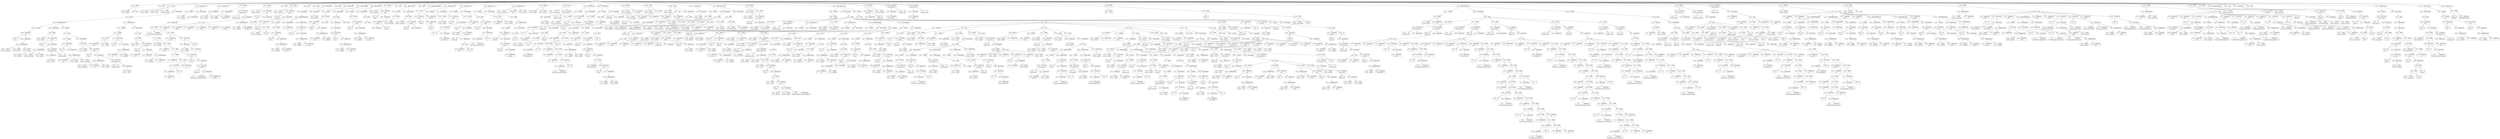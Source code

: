 digraph ast {
node [shape=none];
155650 [label=<<TABLE border='1' cellspacing='0' cellpadding='10' style='rounded' ><TR><TD border='0'>155650</TD><TD border='0'><B>Variable</B></TD></TR><HR/><TR><TD border='0' cellpadding='5'>(0, 115)</TD><TD border='0' cellpadding='5'>messages</TD></TR></TABLE>>];
155651 [label=<<TABLE border='1' cellspacing='0' cellpadding='10' style='rounded' ><TR><TD border='0'>155651</TD><TD border='0'><B>BinOP</B></TD></TR><HR/><TR><TD border='0' cellpadding='5' colspan='2'>=</TD></TR></TABLE>>];
155651 -> 155650 [weight=2];
155651 -> 155652 [weight=2];
155648 [label=<<TABLE border='1' cellspacing='0' cellpadding='10' style='rounded' ><TR><TD border='0'>155648</TD><TD border='0'><B>StatementBody</B></TD></TR></TABLE>>];
155648 -> 155646 [weight=2];
155649 [label=<<TABLE border='1' cellspacing='0' cellpadding='10' style='rounded' ><TR><TD border='0'>155649</TD><TD border='0'><B>Html</B></TD></TR></TABLE>>];
155654 [label=<<TABLE border='1' cellspacing='0' cellpadding='10' style='rounded' ><TR><TD border='0'>155654</TD><TD border='0'><B>Variable</B></TD></TR><HR/><TR><TD border='0' cellpadding='5'>(0, 116)</TD><TD border='0' cellpadding='5'>message</TD></TR></TABLE>>];
155655 [label=<<TABLE border='1' cellspacing='0' cellpadding='10' style='rounded' ><TR><TD border='0'>155655</TD><TD border='0'><B>Variable</B></TD></TR><HR/><TR><TD border='0' cellpadding='5'>(0, 2139)</TD><TD border='0' cellpadding='5'>count</TD></TR></TABLE>>];
155652 [label=<<TABLE border='1' cellspacing='0' cellpadding='10' style='rounded' ><TR><TD border='0'>155652</TD><TD border='0'><B>Array</B></TD></TR></TABLE>>];
155653 [label=<<TABLE border='1' cellspacing='0' cellpadding='10' style='rounded' ><TR><TD border='0'>155653</TD><TD border='0'><B>Variable</B></TD></TR><HR/><TR><TD border='0' cellpadding='5'>(0, 3434)</TD><TD border='0' cellpadding='5'>bulk_counts</TD></TR></TABLE>>];
155658 [label=<<TABLE border='1' cellspacing='0' cellpadding='10' style='rounded' ><TR><TD border='0'>155658</TD><TD border='0'><B>Variable</B></TD></TR><HR/><TR><TD border='0' cellpadding='5'>(0, 3435)</TD><TD border='0' cellpadding='5'>bulk_messages</TD></TR></TABLE>>];
155659 [label=<<TABLE border='1' cellspacing='0' cellpadding='10' style='rounded' ><TR><TD border='0'>155659</TD><TD border='0'><B>Variable</B></TD></TR><HR/><TR><TD border='0' cellpadding='5'>(0, 195)</TD><TD border='0' cellpadding='5'>post_type</TD></TR></TABLE>>];
155657 [label=<<TABLE border='1' cellspacing='0' cellpadding='10' style='rounded' ><TR><TD border='0'>155657</TD><TD border='0'><B>Id</B></TD></TR><HR/><TR><TD border='0' cellpadding='5' colspan='2'>isset</TD></TR></TABLE>>];
155662 [label=<<TABLE border='1' cellspacing='0' cellpadding='10' style='rounded' ><TR><TD border='0'>155662</TD><TD border='0'><B>ArgumentList</B></TD></TR></TABLE>>];
155662 -> 155661 [weight=2];
155663 [label=<<TABLE border='1' cellspacing='0' cellpadding='10' style='rounded' ><TR><TD border='0'>155663</TD><TD border='0'><B>FunctionCall</B></TD></TR><HR/><TR><TD border='0' cellpadding='5' colspan='2'>isset</TD></TR></TABLE>>];
155663 -> 155657 [weight=2];
155663 -> 155662 [weight=2];
155660 [label=<<TABLE border='1' cellspacing='0' cellpadding='10' style='rounded' ><TR><TD border='0'>155660</TD><TD border='0'><B>Variable</B></TD></TR><HR/><TR><TD border='0' cellpadding='5'>(0, 116)</TD><TD border='0' cellpadding='5'>message</TD></TR></TABLE>>];
155661 [label=<<TABLE border='1' cellspacing='0' cellpadding='10' style='rounded' ><TR><TD border='0'>155661</TD><TD border='0'><B>PostfixExpression</B></TD></TR></TABLE>>];
155661 -> 155658 [weight=2];
155661 -> 155659 [weight=2];
155661 -> 155660 [weight=2];
155666 [label=<<TABLE border='1' cellspacing='0' cellpadding='10' style='rounded' ><TR><TD border='0'>155666</TD><TD border='0'><B>BinOP</B></TD></TR><HR/><TR><TD border='0' cellpadding='5' colspan='2'>=</TD></TR></TABLE>>];
155666 -> 155665 [weight=2];
155666 -> 155677 [weight=2];
155667 [label=<<TABLE border='1' cellspacing='0' cellpadding='10' style='rounded' ><TR><TD border='0'>155667</TD><TD border='0'><B>Id</B></TD></TR><HR/><TR><TD border='0' cellpadding='5' colspan='2'>sprintf</TD></TR></TABLE>>];
155664 [label=<<TABLE border='1' cellspacing='0' cellpadding='10' style='rounded' ><TR><TD border='0'>155664</TD><TD border='0'><B>Condition</B></TD></TR></TABLE>>];
155664 -> 155663 [weight=2];
155665 [label=<<TABLE border='1' cellspacing='0' cellpadding='10' style='rounded' ><TR><TD border='0'>155665</TD><TD border='0'><B>Variable</B></TD></TR><HR/><TR><TD border='0' cellpadding='5'>(0, 115)</TD><TD border='0' cellpadding='5'>messages</TD></TR></TABLE>>];
155670 [label=<<TABLE border='1' cellspacing='0' cellpadding='10' style='rounded' ><TR><TD border='0'>155670</TD><TD border='0'><B>Variable</B></TD></TR><HR/><TR><TD border='0' cellpadding='5'>(0, 116)</TD><TD border='0' cellpadding='5'>message</TD></TR></TABLE>>];
155671 [label=<<TABLE border='1' cellspacing='0' cellpadding='10' style='rounded' ><TR><TD border='0'>155671</TD><TD border='0'><B>PostfixExpression</B></TD></TR></TABLE>>];
155671 -> 155668 [weight=2];
155671 -> 155669 [weight=2];
155671 -> 155670 [weight=2];
155668 [label=<<TABLE border='1' cellspacing='0' cellpadding='10' style='rounded' ><TR><TD border='0'>155668</TD><TD border='0'><B>Variable</B></TD></TR><HR/><TR><TD border='0' cellpadding='5'>(0, 3435)</TD><TD border='0' cellpadding='5'>bulk_messages</TD></TR></TABLE>>];
155669 [label=<<TABLE border='1' cellspacing='0' cellpadding='10' style='rounded' ><TR><TD border='0'>155669</TD><TD border='0'><B>Variable</B></TD></TR><HR/><TR><TD border='0' cellpadding='5'>(0, 195)</TD><TD border='0' cellpadding='5'>post_type</TD></TR></TABLE>>];
155674 [label=<<TABLE border='1' cellspacing='0' cellpadding='10' style='rounded' ><TR><TD border='0'>155674</TD><TD border='0'><B>ArgumentList</B></TD></TR></TABLE>>];
155674 -> 155673 [weight=2];
155675 [label=<<TABLE border='1' cellspacing='0' cellpadding='10' style='rounded' ><TR><TD border='0'>155675</TD><TD border='0'><B>FunctionCall</B></TD></TR><HR/><TR><TD border='0' cellpadding='5' colspan='2'>number_format_i18n</TD></TR></TABLE>>];
155675 -> 155672 [weight=2];
155675 -> 155674 [weight=2];
155672 [label=<<TABLE border='1' cellspacing='0' cellpadding='10' style='rounded' ><TR><TD border='0'>155672</TD><TD border='0'><B>Id</B></TD></TR><HR/><TR><TD border='0' cellpadding='5' colspan='2'>number_format_i18n</TD></TR></TABLE>>];
155673 [label=<<TABLE border='1' cellspacing='0' cellpadding='10' style='rounded' ><TR><TD border='0'>155673</TD><TD border='0'><B>Variable</B></TD></TR><HR/><TR><TD border='0' cellpadding='5'>(0, 2139)</TD><TD border='0' cellpadding='5'>count</TD></TR></TABLE>>];
155678 [label=<<TABLE border='1' cellspacing='0' cellpadding='10' style='rounded' ><TR><TD border='0'>155678</TD><TD border='0'><B>IfThenElifStatement</B></TD></TR></TABLE>>];
155678 -> 155664 [weight=2];
155678 -> 155679 [weight=2];
155678 -> 155703 [weight=2];
155679 [label=<<TABLE border='1' cellspacing='0' cellpadding='10' style='rounded' ><TR><TD border='0'>155679</TD><TD border='0'><B>StatementBody</B></TD></TR></TABLE>>];
155679 -> 155666 [weight=2];
155676 [label=<<TABLE border='1' cellspacing='0' cellpadding='10' style='rounded' ><TR><TD border='0'>155676</TD><TD border='0'><B>ArgumentList</B></TD></TR></TABLE>>];
155676 -> 155671 [weight=2];
155676 -> 155675 [weight=2];
155677 [label=<<TABLE border='1' cellspacing='0' cellpadding='10' style='rounded' ><TR><TD border='0'>155677</TD><TD border='0'><B>FunctionCall</B></TD></TR><HR/><TR><TD border='0' cellpadding='5' colspan='2'>sprintf</TD></TR></TABLE>>];
155677 -> 155667 [weight=2];
155677 -> 155676 [weight=2];
155682 [label=<<TABLE border='1' cellspacing='0' cellpadding='10' style='rounded' ><TR><TD border='0'>155682</TD><TD border='0'><B>StringLiteral</B></TD></TR><HR/><TR><TD border='0' cellpadding='5' colspan='2'>post</TD></TR></TABLE>>];
155683 [label=<<TABLE border='1' cellspacing='0' cellpadding='10' style='rounded' ><TR><TD border='0'>155683</TD><TD border='0'><B>Variable</B></TD></TR><HR/><TR><TD border='0' cellpadding='5'>(0, 116)</TD><TD border='0' cellpadding='5'>message</TD></TR></TABLE>>];
155680 [label=<<TABLE border='1' cellspacing='0' cellpadding='10' style='rounded' ><TR><TD border='0'>155680</TD><TD border='0'><B>Id</B></TD></TR><HR/><TR><TD border='0' cellpadding='5' colspan='2'>isset</TD></TR></TABLE>>];
155681 [label=<<TABLE border='1' cellspacing='0' cellpadding='10' style='rounded' ><TR><TD border='0'>155681</TD><TD border='0'><B>Variable</B></TD></TR><HR/><TR><TD border='0' cellpadding='5'>(0, 3435)</TD><TD border='0' cellpadding='5'>bulk_messages</TD></TR></TABLE>>];
155686 [label=<<TABLE border='1' cellspacing='0' cellpadding='10' style='rounded' ><TR><TD border='0'>155686</TD><TD border='0'><B>FunctionCall</B></TD></TR><HR/><TR><TD border='0' cellpadding='5' colspan='2'>isset</TD></TR></TABLE>>];
155686 -> 155680 [weight=2];
155686 -> 155685 [weight=2];
155687 [label=<<TABLE border='1' cellspacing='0' cellpadding='10' style='rounded' ><TR><TD border='0'>155687</TD><TD border='0'><B>Condition</B></TD></TR></TABLE>>];
155687 -> 155686 [weight=2];
155684 [label=<<TABLE border='1' cellspacing='0' cellpadding='10' style='rounded' ><TR><TD border='0'>155684</TD><TD border='0'><B>PostfixExpression</B></TD></TR></TABLE>>];
155684 -> 155681 [weight=2];
155684 -> 155682 [weight=2];
155684 -> 155683 [weight=2];
155685 [label=<<TABLE border='1' cellspacing='0' cellpadding='10' style='rounded' ><TR><TD border='0'>155685</TD><TD border='0'><B>ArgumentList</B></TD></TR></TABLE>>];
155685 -> 155684 [weight=2];
155690 [label=<<TABLE border='1' cellspacing='0' cellpadding='10' style='rounded' ><TR><TD border='0'>155690</TD><TD border='0'><B>Id</B></TD></TR><HR/><TR><TD border='0' cellpadding='5' colspan='2'>sprintf</TD></TR></TABLE>>];
155691 [label=<<TABLE border='1' cellspacing='0' cellpadding='10' style='rounded' ><TR><TD border='0'>155691</TD><TD border='0'><B>Variable</B></TD></TR><HR/><TR><TD border='0' cellpadding='5'>(0, 3435)</TD><TD border='0' cellpadding='5'>bulk_messages</TD></TR></TABLE>>];
155688 [label=<<TABLE border='1' cellspacing='0' cellpadding='10' style='rounded' ><TR><TD border='0'>155688</TD><TD border='0'><B>Variable</B></TD></TR><HR/><TR><TD border='0' cellpadding='5'>(0, 115)</TD><TD border='0' cellpadding='5'>messages</TD></TR></TABLE>>];
155689 [label=<<TABLE border='1' cellspacing='0' cellpadding='10' style='rounded' ><TR><TD border='0'>155689</TD><TD border='0'><B>BinOP</B></TD></TR><HR/><TR><TD border='0' cellpadding='5' colspan='2'>=</TD></TR></TABLE>>];
155689 -> 155688 [weight=2];
155689 -> 155700 [weight=2];
155694 [label=<<TABLE border='1' cellspacing='0' cellpadding='10' style='rounded' ><TR><TD border='0'>155694</TD><TD border='0'><B>PostfixExpression</B></TD></TR></TABLE>>];
155694 -> 155691 [weight=2];
155694 -> 155692 [weight=2];
155694 -> 155693 [weight=2];
155695 [label=<<TABLE border='1' cellspacing='0' cellpadding='10' style='rounded' ><TR><TD border='0'>155695</TD><TD border='0'><B>Id</B></TD></TR><HR/><TR><TD border='0' cellpadding='5' colspan='2'>number_format_i18n</TD></TR></TABLE>>];
155692 [label=<<TABLE border='1' cellspacing='0' cellpadding='10' style='rounded' ><TR><TD border='0'>155692</TD><TD border='0'><B>StringLiteral</B></TD></TR><HR/><TR><TD border='0' cellpadding='5' colspan='2'>post</TD></TR></TABLE>>];
155693 [label=<<TABLE border='1' cellspacing='0' cellpadding='10' style='rounded' ><TR><TD border='0'>155693</TD><TD border='0'><B>Variable</B></TD></TR><HR/><TR><TD border='0' cellpadding='5'>(0, 116)</TD><TD border='0' cellpadding='5'>message</TD></TR></TABLE>>];
155698 [label=<<TABLE border='1' cellspacing='0' cellpadding='10' style='rounded' ><TR><TD border='0'>155698</TD><TD border='0'><B>FunctionCall</B></TD></TR><HR/><TR><TD border='0' cellpadding='5' colspan='2'>number_format_i18n</TD></TR></TABLE>>];
155698 -> 155695 [weight=2];
155698 -> 155697 [weight=2];
155699 [label=<<TABLE border='1' cellspacing='0' cellpadding='10' style='rounded' ><TR><TD border='0'>155699</TD><TD border='0'><B>ArgumentList</B></TD></TR></TABLE>>];
155699 -> 155694 [weight=2];
155699 -> 155698 [weight=2];
155696 [label=<<TABLE border='1' cellspacing='0' cellpadding='10' style='rounded' ><TR><TD border='0'>155696</TD><TD border='0'><B>Variable</B></TD></TR><HR/><TR><TD border='0' cellpadding='5'>(0, 2139)</TD><TD border='0' cellpadding='5'>count</TD></TR></TABLE>>];
155697 [label=<<TABLE border='1' cellspacing='0' cellpadding='10' style='rounded' ><TR><TD border='0'>155697</TD><TD border='0'><B>ArgumentList</B></TD></TR></TABLE>>];
155697 -> 155696 [weight=2];
155702 [label=<<TABLE border='1' cellspacing='0' cellpadding='10' style='rounded' ><TR><TD border='0'>155702</TD><TD border='0'><B>StatementBody</B></TD></TR></TABLE>>];
155702 -> 155689 [weight=2];
155703 [label=<<TABLE border='1' cellspacing='0' cellpadding='10' style='rounded' ><TR><TD border='0'>155703</TD><TD border='0'><B>ElseIfList</B></TD></TR></TABLE>>];
155703 -> 155701 [weight=2];
155700 [label=<<TABLE border='1' cellspacing='0' cellpadding='10' style='rounded' ><TR><TD border='0'>155700</TD><TD border='0'><B>FunctionCall</B></TD></TR><HR/><TR><TD border='0' cellpadding='5' colspan='2'>sprintf</TD></TR></TABLE>>];
155700 -> 155690 [weight=2];
155700 -> 155699 [weight=2];
155701 [label=<<TABLE border='1' cellspacing='0' cellpadding='10' style='rounded' ><TR><TD border='0'>155701</TD><TD border='0'><B>ElseIf</B></TD></TR></TABLE>>];
155701 -> 155687 [weight=2];
155701 -> 155702 [weight=2];
155706 [label=<<TABLE border='1' cellspacing='0' cellpadding='10' style='rounded' ><TR><TD border='0'>155706</TD><TD border='0'><B>StringLiteral</B></TD></TR><HR/><TR><TD border='0' cellpadding='5' colspan='2'>trashed</TD></TR></TABLE>>];
155707 [label=<<TABLE border='1' cellspacing='0' cellpadding='10' style='rounded' ><TR><TD border='0'>155707</TD><TD border='0'><B>LogicOP</B></TD></TR><HR/><TR><TD border='0' cellpadding='5' colspan='2'>&amp;&amp;</TD></TR></TABLE>>];
155707 -> 155705 [weight=2];
155707 -> 155713 [weight=2];
155704 [label=<<TABLE border='1' cellspacing='0' cellpadding='10' style='rounded' ><TR><TD border='0'>155704</TD><TD border='0'><B>Variable</B></TD></TR><HR/><TR><TD border='0' cellpadding='5'>(0, 116)</TD><TD border='0' cellpadding='5'>message</TD></TR></TABLE>>];
155705 [label=<<TABLE border='1' cellspacing='0' cellpadding='10' style='rounded' ><TR><TD border='0'>155705</TD><TD border='0'><B>RelOP</B></TD></TR><HR/><TR><TD border='0' cellpadding='5' colspan='2'>==</TD></TR></TABLE>>];
155705 -> 155704 [weight=2];
155705 -> 155706 [weight=2];
155710 [label=<<TABLE border='1' cellspacing='0' cellpadding='10' style='rounded' ><TR><TD border='0'>155710</TD><TD border='0'><B>StringLiteral</B></TD></TR><HR/><TR><TD border='0' cellpadding='5' colspan='2'>ids</TD></TR></TABLE>>];
155711 [label=<<TABLE border='1' cellspacing='0' cellpadding='10' style='rounded' ><TR><TD border='0'>155711</TD><TD border='0'><B>PostfixExpression</B></TD></TR></TABLE>>];
155711 -> 155709 [weight=2];
155711 -> 155710 [weight=2];
155708 [label=<<TABLE border='1' cellspacing='0' cellpadding='10' style='rounded' ><TR><TD border='0'>155708</TD><TD border='0'><B>Id</B></TD></TR><HR/><TR><TD border='0' cellpadding='5' colspan='2'>isset</TD></TR></TABLE>>];
155709 [label=<<TABLE border='1' cellspacing='0' cellpadding='10' style='rounded' ><TR><TD border='0'>155709</TD><TD border='0'><B>Variable</B></TD></TR><HR/><TR><TD border='0' cellpadding='5'>(0, 0)</TD><TD border='0' cellpadding='5'>_REQUEST</TD></TR></TABLE>>];
155714 [label=<<TABLE border='1' cellspacing='0' cellpadding='10' style='rounded' ><TR><TD border='0'>155714</TD><TD border='0'><B>Condition</B></TD></TR></TABLE>>];
155714 -> 155707 [weight=2];
155715 [label=<<TABLE border='1' cellspacing='0' cellpadding='10' style='rounded' ><TR><TD border='0'>155715</TD><TD border='0'><B>Variable</B></TD></TR><HR/><TR><TD border='0' cellpadding='5'>(0, 3428)</TD><TD border='0' cellpadding='5'>ids</TD></TR></TABLE>>];
155712 [label=<<TABLE border='1' cellspacing='0' cellpadding='10' style='rounded' ><TR><TD border='0'>155712</TD><TD border='0'><B>ArgumentList</B></TD></TR></TABLE>>];
155712 -> 155711 [weight=2];
155713 [label=<<TABLE border='1' cellspacing='0' cellpadding='10' style='rounded' ><TR><TD border='0'>155713</TD><TD border='0'><B>FunctionCall</B></TD></TR><HR/><TR><TD border='0' cellpadding='5' colspan='2'>isset</TD></TR></TABLE>>];
155713 -> 155708 [weight=2];
155713 -> 155712 [weight=2];
155718 [label=<<TABLE border='1' cellspacing='0' cellpadding='10' style='rounded' ><TR><TD border='0'>155718</TD><TD border='0'><B>StringLiteral</B></TD></TR><HR/><TR><TD border='0' cellpadding='5' colspan='2'>[^0-9,]</TD></TR></TABLE>>];
155719 [label=<<TABLE border='1' cellspacing='0' cellpadding='10' style='rounded' ><TR><TD border='0'>155719</TD><TD border='0'><B>StringLiteral</B></TD></TR><HR/><TR><TD border='0' cellpadding='5' colspan='2'></TD></TR></TABLE>>];
155716 [label=<<TABLE border='1' cellspacing='0' cellpadding='10' style='rounded' ><TR><TD border='0'>155716</TD><TD border='0'><B>BinOP</B></TD></TR><HR/><TR><TD border='0' cellpadding='5' colspan='2'>=</TD></TR></TABLE>>];
155716 -> 155715 [weight=2];
155716 -> 155724 [weight=2];
155717 [label=<<TABLE border='1' cellspacing='0' cellpadding='10' style='rounded' ><TR><TD border='0'>155717</TD><TD border='0'><B>Id</B></TD></TR><HR/><TR><TD border='0' cellpadding='5' colspan='2'>preg_replace</TD></TR></TABLE>>];
155722 [label=<<TABLE border='1' cellspacing='0' cellpadding='10' style='rounded' ><TR><TD border='0'>155722</TD><TD border='0'><B>PostfixExpression</B></TD></TR></TABLE>>];
155722 -> 155720 [weight=2];
155722 -> 155721 [weight=2];
155723 [label=<<TABLE border='1' cellspacing='0' cellpadding='10' style='rounded' ><TR><TD border='0'>155723</TD><TD border='0'><B>ArgumentList</B></TD></TR></TABLE>>];
155723 -> 155718 [weight=2];
155723 -> 155719 [weight=2];
155723 -> 155722 [weight=2];
155720 [label=<<TABLE border='1' cellspacing='0' cellpadding='10' style='rounded' ><TR><TD border='0'>155720</TD><TD border='0'><B>Variable</B></TD></TR><HR/><TR><TD border='0' cellpadding='5'>(0, 0)</TD><TD border='0' cellpadding='5'>_REQUEST</TD></TR></TABLE>>];
155721 [label=<<TABLE border='1' cellspacing='0' cellpadding='10' style='rounded' ><TR><TD border='0'>155721</TD><TD border='0'><B>StringLiteral</B></TD></TR><HR/><TR><TD border='0' cellpadding='5' colspan='2'>ids</TD></TR></TABLE>>];
155726 [label=<<TABLE border='1' cellspacing='0' cellpadding='10' style='rounded' ><TR><TD border='0'>155726</TD><TD border='0'><B>BinOP</B></TD></TR><HR/><TR><TD border='0' cellpadding='5' colspan='2'>=</TD></TR></TABLE>>];
155726 -> 155725 [weight=2];
155726 -> 155728 [weight=2];
155727 [label=<<TABLE border='1' cellspacing='0' cellpadding='10' style='rounded' ><TR><TD border='0'>155727</TD><TD border='0'><B>StringLiteral</B></TD></TR><HR/><TR><TD border='0' cellpadding='5' colspan='2'>&lt;a href='</TD></TR></TABLE>>];
155724 [label=<<TABLE border='1' cellspacing='0' cellpadding='10' style='rounded' ><TR><TD border='0'>155724</TD><TD border='0'><B>FunctionCall</B></TD></TR><HR/><TR><TD border='0' cellpadding='5' colspan='2'>preg_replace</TD></TR></TABLE>>];
155724 -> 155717 [weight=2];
155724 -> 155723 [weight=2];
155725 [label=<<TABLE border='1' cellspacing='0' cellpadding='10' style='rounded' ><TR><TD border='0'>155725</TD><TD border='0'><B>Variable</B></TD></TR><HR/><TR><TD border='0' cellpadding='5'>(0, 115)</TD><TD border='0' cellpadding='5'>messages</TD></TR></TABLE>>];
155730 [label=<<TABLE border='1' cellspacing='0' cellpadding='10' style='rounded' ><TR><TD border='0'>155730</TD><TD border='0'><B>Id</B></TD></TR><HR/><TR><TD border='0' cellpadding='5' colspan='2'>wp_nonce_url</TD></TR></TABLE>>];
155731 [label=<<TABLE border='1' cellspacing='0' cellpadding='10' style='rounded' ><TR><TD border='0'>155731</TD><TD border='0'><B>StringExpression</B></TD></TR><HR/><TR><TD border='0' cellpadding='5' colspan='2'>edit.php?post_type=$post_type&amp;doactio...</TD></TR></TABLE>>];
155728 [label=<<TABLE border='1' cellspacing='0' cellpadding='10' style='rounded' ><TR><TD border='0'>155728</TD><TD border='0'><B>BinOP</B></TD></TR><HR/><TR><TD border='0' cellpadding='5' colspan='2'>.</TD></TR></TABLE>>];
155728 -> 155727 [weight=2];
155728 -> 155737 [weight=2];
155729 [label=<<TABLE border='1' cellspacing='0' cellpadding='10' style='rounded' ><TR><TD border='0'>155729</TD><TD border='0'><B>Id</B></TD></TR><HR/><TR><TD border='0' cellpadding='5' colspan='2'>esc_url</TD></TR></TABLE>>];
155734 [label=<<TABLE border='1' cellspacing='0' cellpadding='10' style='rounded' ><TR><TD border='0'>155734</TD><TD border='0'><B>FunctionCall</B></TD></TR><HR/><TR><TD border='0' cellpadding='5' colspan='2'>wp_nonce_url</TD></TR></TABLE>>];
155734 -> 155730 [weight=2];
155734 -> 155733 [weight=2];
155735 [label=<<TABLE border='1' cellspacing='0' cellpadding='10' style='rounded' ><TR><TD border='0'>155735</TD><TD border='0'><B>ArgumentList</B></TD></TR></TABLE>>];
155735 -> 155734 [weight=2];
155732 [label=<<TABLE border='1' cellspacing='0' cellpadding='10' style='rounded' ><TR><TD border='0'>155732</TD><TD border='0'><B>StringExpression</B></TD></TR><HR/><TR><TD border='0' cellpadding='5' colspan='2'>bulk-posts</TD></TR></TABLE>>];
155733 [label=<<TABLE border='1' cellspacing='0' cellpadding='10' style='rounded' ><TR><TD border='0'>155733</TD><TD border='0'><B>ArgumentList</B></TD></TR></TABLE>>];
155733 -> 155731 [weight=2];
155733 -> 155732 [weight=2];
155738 [label=<<TABLE border='1' cellspacing='0' cellpadding='10' style='rounded' ><TR><TD border='0'>155738</TD><TD border='0'><B>StringLiteral</B></TD></TR><HR/><TR><TD border='0' cellpadding='5' colspan='2'>'&gt;</TD></TR></TABLE>>];
155739 [label=<<TABLE border='1' cellspacing='0' cellpadding='10' style='rounded' ><TR><TD border='0'>155739</TD><TD border='0'><B>BinOP</B></TD></TR><HR/><TR><TD border='0' cellpadding='5' colspan='2'>.</TD></TR></TABLE>>];
155739 -> 155738 [weight=2];
155739 -> 155744 [weight=2];
155736 [label=<<TABLE border='1' cellspacing='0' cellpadding='10' style='rounded' ><TR><TD border='0'>155736</TD><TD border='0'><B>FunctionCall</B></TD></TR><HR/><TR><TD border='0' cellpadding='5' colspan='2'>esc_url</TD></TR></TABLE>>];
155736 -> 155729 [weight=2];
155736 -> 155735 [weight=2];
155737 [label=<<TABLE border='1' cellspacing='0' cellpadding='10' style='rounded' ><TR><TD border='0'>155737</TD><TD border='0'><B>BinOP</B></TD></TR><HR/><TR><TD border='0' cellpadding='5' colspan='2'>.</TD></TR></TABLE>>];
155737 -> 155736 [weight=2];
155737 -> 155739 [weight=2];
155742 [label=<<TABLE border='1' cellspacing='0' cellpadding='10' style='rounded' ><TR><TD border='0'>155742</TD><TD border='0'><B>ArgumentList</B></TD></TR></TABLE>>];
155742 -> 155741 [weight=2];
155743 [label=<<TABLE border='1' cellspacing='0' cellpadding='10' style='rounded' ><TR><TD border='0'>155743</TD><TD border='0'><B>FunctionCall</B></TD></TR><HR/><TR><TD border='0' cellpadding='5' colspan='2'>__</TD></TR></TABLE>>];
155743 -> 155740 [weight=2];
155743 -> 155742 [weight=2];
155740 [label=<<TABLE border='1' cellspacing='0' cellpadding='10' style='rounded' ><TR><TD border='0'>155740</TD><TD border='0'><B>Id</B></TD></TR><HR/><TR><TD border='0' cellpadding='5' colspan='2'>__</TD></TR></TABLE>>];
155741 [label=<<TABLE border='1' cellspacing='0' cellpadding='10' style='rounded' ><TR><TD border='0'>155741</TD><TD border='0'><B>StringLiteral</B></TD></TR><HR/><TR><TD border='0' cellpadding='5' colspan='2'>Undo</TD></TR></TABLE>>];
155746 [label=<<TABLE border='1' cellspacing='0' cellpadding='10' style='rounded' ><TR><TD border='0'>155746</TD><TD border='0'><B>Block</B></TD></TR></TABLE>>];
155746 -> 155716 [weight=2];
155746 -> 155726 [weight=2];
155747 [label=<<TABLE border='1' cellspacing='0' cellpadding='10' style='rounded' ><TR><TD border='0'>155747</TD><TD border='0'><B>IfThenStatement</B></TD></TR></TABLE>>];
155747 -> 155714 [weight=2];
155747 -> 155748 [weight=2];
155744 [label=<<TABLE border='1' cellspacing='0' cellpadding='10' style='rounded' ><TR><TD border='0'>155744</TD><TD border='0'><B>BinOP</B></TD></TR><HR/><TR><TD border='0' cellpadding='5' colspan='2'>.</TD></TR></TABLE>>];
155744 -> 155743 [weight=2];
155744 -> 155745 [weight=2];
155745 [label=<<TABLE border='1' cellspacing='0' cellpadding='10' style='rounded' ><TR><TD border='0'>155745</TD><TD border='0'><B>StringLiteral</B></TD></TR><HR/><TR><TD border='0' cellpadding='5' colspan='2'>&lt;a&gt;</TD></TR></TABLE>>];
155750 [label=<<TABLE border='1' cellspacing='0' cellpadding='10' style='rounded' ><TR><TD border='0'>155750</TD><TD border='0'><B>ForEach</B></TD></TR></TABLE>>];
155750 -> 155653 [weight=2];
155750 -> 155654 [weight=2];
155750 -> 155655 [weight=2];
155750 -> 155751 [weight=2];
155751 [label=<<TABLE border='1' cellspacing='0' cellpadding='10' style='rounded' ><TR><TD border='0'>155751</TD><TD border='0'><B>StatementBody</B></TD></TR></TABLE>>];
155751 -> 155749 [weight=2];
155748 [label=<<TABLE border='1' cellspacing='0' cellpadding='10' style='rounded' ><TR><TD border='0'>155748</TD><TD border='0'><B>StatementBody</B></TD></TR></TABLE>>];
155748 -> 155746 [weight=2];
155749 [label=<<TABLE border='1' cellspacing='0' cellpadding='10' style='rounded' ><TR><TD border='0'>155749</TD><TD border='0'><B>Block</B></TD></TR></TABLE>>];
155749 -> 155678 [weight=2];
155749 -> 155747 [weight=2];
155754 [label=<<TABLE border='1' cellspacing='0' cellpadding='10' style='rounded' ><TR><TD border='0'>155754</TD><TD border='0'><B>StringLiteral</B></TD></TR><HR/><TR><TD border='0' cellpadding='5' colspan='2'>&lt;div id='message' class='updated noti...</TD></TR></TABLE>>];
155755 [label=<<TABLE border='1' cellspacing='0' cellpadding='10' style='rounded' ><TR><TD border='0'>155755</TD><TD border='0'><B>BinOP</B></TD></TR><HR/><TR><TD border='0' cellpadding='5' colspan='2'>.</TD></TR></TABLE>>];
155755 -> 155754 [weight=2];
155755 -> 155761 [weight=2];
155752 [label=<<TABLE border='1' cellspacing='0' cellpadding='10' style='rounded' ><TR><TD border='0'>155752</TD><TD border='0'><B>Variable</B></TD></TR><HR/><TR><TD border='0' cellpadding='5'>(0, 115)</TD><TD border='0' cellpadding='5'>messages</TD></TR></TABLE>>];
155753 [label=<<TABLE border='1' cellspacing='0' cellpadding='10' style='rounded' ><TR><TD border='0'>155753</TD><TD border='0'><B>Condition</B></TD></TR></TABLE>>];
155753 -> 155752 [weight=2];
155758 [label=<<TABLE border='1' cellspacing='0' cellpadding='10' style='rounded' ><TR><TD border='0'>155758</TD><TD border='0'><B>Variable</B></TD></TR><HR/><TR><TD border='0' cellpadding='5'>(0, 115)</TD><TD border='0' cellpadding='5'>messages</TD></TR></TABLE>>];
155759 [label=<<TABLE border='1' cellspacing='0' cellpadding='10' style='rounded' ><TR><TD border='0'>155759</TD><TD border='0'><B>ArgumentList</B></TD></TR></TABLE>>];
155759 -> 155757 [weight=2];
155759 -> 155758 [weight=2];
155756 [label=<<TABLE border='1' cellspacing='0' cellpadding='10' style='rounded' ><TR><TD border='0'>155756</TD><TD border='0'><B>Id</B></TD></TR><HR/><TR><TD border='0' cellpadding='5' colspan='2'>join</TD></TR></TABLE>>];
155757 [label=<<TABLE border='1' cellspacing='0' cellpadding='10' style='rounded' ><TR><TD border='0'>155757</TD><TD border='0'><B>StringLiteral</B></TD></TR><HR/><TR><TD border='0' cellpadding='5' colspan='2'> </TD></TR></TABLE>>];
155762 [label=<<TABLE border='1' cellspacing='0' cellpadding='10' style='rounded' ><TR><TD border='0'>155762</TD><TD border='0'><B>StringLiteral</B></TD></TR><HR/><TR><TD border='0' cellpadding='5' colspan='2'>&lt;p&gt;&lt;div&gt;</TD></TR></TABLE>>];
155763 [label=<<TABLE border='1' cellspacing='0' cellpadding='10' style='rounded' ><TR><TD border='0'>155763</TD><TD border='0'><B>ArgumentList</B></TD></TR></TABLE>>];
155763 -> 155755 [weight=2];
155760 [label=<<TABLE border='1' cellspacing='0' cellpadding='10' style='rounded' ><TR><TD border='0'>155760</TD><TD border='0'><B>FunctionCall</B></TD></TR><HR/><TR><TD border='0' cellpadding='5' colspan='2'>join</TD></TR></TABLE>>];
155760 -> 155756 [weight=2];
155760 -> 155759 [weight=2];
155761 [label=<<TABLE border='1' cellspacing='0' cellpadding='10' style='rounded' ><TR><TD border='0'>155761</TD><TD border='0'><B>BinOP</B></TD></TR><HR/><TR><TD border='0' cellpadding='5' colspan='2'>.</TD></TR></TABLE>>];
155761 -> 155760 [weight=2];
155761 -> 155762 [weight=2];
155766 [label=<<TABLE border='1' cellspacing='0' cellpadding='10' style='rounded' ><TR><TD border='0'>155766</TD><TD border='0'><B>StatementBody</B></TD></TR></TABLE>>];
155766 -> 155764 [weight=2];
155767 [label=<<TABLE border='1' cellspacing='0' cellpadding='10' style='rounded' ><TR><TD border='0'>155767</TD><TD border='0'><B>Variable</B></TD></TR><HR/><TR><TD border='0' cellpadding='5'>(0, 115)</TD><TD border='0' cellpadding='5'>messages</TD></TR></TABLE>>];
155764 [label=<<TABLE border='1' cellspacing='0' cellpadding='10' style='rounded' ><TR><TD border='0'>155764</TD><TD border='0'><B>EchoStatement</B></TD></TR></TABLE>>];
155764 -> 155763 [weight=2];
155765 [label=<<TABLE border='1' cellspacing='0' cellpadding='10' style='rounded' ><TR><TD border='0'>155765</TD><TD border='0'><B>IfThenStatement</B></TD></TR></TABLE>>];
155765 -> 155753 [weight=2];
155765 -> 155766 [weight=2];
155770 [label=<<TABLE border='1' cellspacing='0' cellpadding='10' style='rounded' ><TR><TD border='0'>155770</TD><TD border='0'><B>Variable</B></TD></TR><HR/><TR><TD border='0' cellpadding='5'>(0, 141)</TD><TD border='0' cellpadding='5'>_SERVER</TD></TR></TABLE>>];
155771 [label=<<TABLE border='1' cellspacing='0' cellpadding='10' style='rounded' ><TR><TD border='0'>155771</TD><TD border='0'><B>StringLiteral</B></TD></TR><HR/><TR><TD border='0' cellpadding='5' colspan='2'>REQUEST_URI</TD></TR></TABLE>>];
155768 [label=<<TABLE border='1' cellspacing='0' cellpadding='10' style='rounded' ><TR><TD border='0'>155768</TD><TD border='0'><B>ArgumentList</B></TD></TR></TABLE>>];
155768 -> 155767 [weight=2];
155769 [label=<<TABLE border='1' cellspacing='0' cellpadding='10' style='rounded' ><TR><TD border='0'>155769</TD><TD border='0'><B>UnsetStatement</B></TD></TR></TABLE>>];
155769 -> 155768 [weight=2];
155774 [label=<<TABLE border='1' cellspacing='0' cellpadding='10' style='rounded' ><TR><TD border='0'>155774</TD><TD border='0'><B>Id</B></TD></TR><HR/><TR><TD border='0' cellpadding='5' colspan='2'>remove_query_arg</TD></TR></TABLE>>];
155775 [label=<<TABLE border='1' cellspacing='0' cellpadding='10' style='rounded' ><TR><TD border='0'>155775</TD><TD border='0'><B>StringLiteral</B></TD></TR><HR/><TR><TD border='0' cellpadding='5' colspan='2'>locked</TD></TR></TABLE>>];
155772 [label=<<TABLE border='1' cellspacing='0' cellpadding='10' style='rounded' ><TR><TD border='0'>155772</TD><TD border='0'><B>PostfixExpression</B></TD></TR></TABLE>>];
155772 -> 155770 [weight=2];
155772 -> 155771 [weight=2];
155773 [label=<<TABLE border='1' cellspacing='0' cellpadding='10' style='rounded' ><TR><TD border='0'>155773</TD><TD border='0'><B>BinOP</B></TD></TR><HR/><TR><TD border='0' cellpadding='5' colspan='2'>=</TD></TR></TABLE>>];
155773 -> 155772 [weight=2];
155773 -> 155786 [weight=2];
155778 [label=<<TABLE border='1' cellspacing='0' cellpadding='10' style='rounded' ><TR><TD border='0'>155778</TD><TD border='0'><B>StringLiteral</B></TD></TR><HR/><TR><TD border='0' cellpadding='5' colspan='2'>deleted</TD></TR></TABLE>>];
155779 [label=<<TABLE border='1' cellspacing='0' cellpadding='10' style='rounded' ><TR><TD border='0'>155779</TD><TD border='0'><B>StringLiteral</B></TD></TR><HR/><TR><TD border='0' cellpadding='5' colspan='2'>trashed</TD></TR></TABLE>>];
155776 [label=<<TABLE border='1' cellspacing='0' cellpadding='10' style='rounded' ><TR><TD border='0'>155776</TD><TD border='0'><B>StringLiteral</B></TD></TR><HR/><TR><TD border='0' cellpadding='5' colspan='2'>skipped</TD></TR></TABLE>>];
155777 [label=<<TABLE border='1' cellspacing='0' cellpadding='10' style='rounded' ><TR><TD border='0'>155777</TD><TD border='0'><B>StringLiteral</B></TD></TR><HR/><TR><TD border='0' cellpadding='5' colspan='2'>updated</TD></TR></TABLE>>];
155782 [label=<<TABLE border='1' cellspacing='0' cellpadding='10' style='rounded' ><TR><TD border='0'>155782</TD><TD border='0'><B>Variable</B></TD></TR><HR/><TR><TD border='0' cellpadding='5'>(0, 141)</TD><TD border='0' cellpadding='5'>_SERVER</TD></TR></TABLE>>];
155783 [label=<<TABLE border='1' cellspacing='0' cellpadding='10' style='rounded' ><TR><TD border='0'>155783</TD><TD border='0'><B>StringLiteral</B></TD></TR><HR/><TR><TD border='0' cellpadding='5' colspan='2'>REQUEST_URI</TD></TR></TABLE>>];
155780 [label=<<TABLE border='1' cellspacing='0' cellpadding='10' style='rounded' ><TR><TD border='0'>155780</TD><TD border='0'><B>StringLiteral</B></TD></TR><HR/><TR><TD border='0' cellpadding='5' colspan='2'>untrashed</TD></TR></TABLE>>];
155781 [label=<<TABLE border='1' cellspacing='0' cellpadding='10' style='rounded' ><TR><TD border='0'>155781</TD><TD border='0'><B>Array</B></TD></TR></TABLE>>];
155781 -> 155775 [weight=2];
155781 -> 155776 [weight=2];
155781 -> 155777 [weight=2];
155781 -> 155778 [weight=2];
155781 -> 155779 [weight=2];
155781 -> 155780 [weight=2];
155786 [label=<<TABLE border='1' cellspacing='0' cellpadding='10' style='rounded' ><TR><TD border='0'>155786</TD><TD border='0'><B>FunctionCall</B></TD></TR><HR/><TR><TD border='0' cellpadding='5' colspan='2'>remove_query_arg</TD></TR></TABLE>>];
155786 -> 155774 [weight=2];
155786 -> 155785 [weight=2];
155787 [label=<<TABLE border='1' cellspacing='0' cellpadding='10' style='rounded' ><TR><TD border='0'>155787</TD><TD border='0'><B>Variable</B></TD></TR><HR/><TR><TD border='0' cellpadding='5'>(0, 136)</TD><TD border='0' cellpadding='5'>wp_list_table</TD></TR></TABLE>>];
155784 [label=<<TABLE border='1' cellspacing='0' cellpadding='10' style='rounded' ><TR><TD border='0'>155784</TD><TD border='0'><B>PostfixExpression</B></TD></TR></TABLE>>];
155784 -> 155782 [weight=2];
155784 -> 155783 [weight=2];
155785 [label=<<TABLE border='1' cellspacing='0' cellpadding='10' style='rounded' ><TR><TD border='0'>155785</TD><TD border='0'><B>ArgumentList</B></TD></TR></TABLE>>];
155785 -> 155781 [weight=2];
155785 -> 155784 [weight=2];
155790 [label=<<TABLE border='1' cellspacing='0' cellpadding='10' style='rounded' ><TR><TD border='0'>155790</TD><TD border='0'><B>MethodCall</B></TD></TR><HR/><TR><TD border='0' cellpadding='5' colspan='2'>views</TD></TR></TABLE>>];
155790 -> 155788 [weight=2];
155790 -> 155789 [weight=2];
155791 [label=<<TABLE border='1' cellspacing='0' cellpadding='10' style='rounded' ><TR><TD border='0'>155791</TD><TD border='0'><B>BinOP</B></TD></TR><HR/><TR><TD border='0' cellpadding='5' colspan='2'>-&gt;</TD></TR></TABLE>>];
155791 -> 155787 [weight=2];
155791 -> 155790 [weight=2];
155788 [label=<<TABLE border='1' cellspacing='0' cellpadding='10' style='rounded' ><TR><TD border='0'>155788</TD><TD border='0'><B>Id</B></TD></TR><HR/><TR><TD border='0' cellpadding='5' colspan='2'>views</TD></TR></TABLE>>];
155789 [label=<<TABLE border='1' cellspacing='0' cellpadding='10' style='rounded' ><TR><TD border='0'>155789</TD><TD border='0'><B>ArgumentList</B></TD></TR></TABLE>>];
155794 [label=<<TABLE border='1' cellspacing='0' cellpadding='10' style='rounded' ><TR><TD border='0'>155794</TD><TD border='0'><B>Id</B></TD></TR><HR/><TR><TD border='0' cellpadding='5' colspan='2'>search_box</TD></TR></TABLE>>];
155795 [label=<<TABLE border='1' cellspacing='0' cellpadding='10' style='rounded' ><TR><TD border='0'>155795</TD><TD border='0'><B>Variable</B></TD></TR><HR/><TR><TD border='0' cellpadding='5'>(0, 196)</TD><TD border='0' cellpadding='5'>post_type_object</TD></TR></TABLE>>];
155792 [label=<<TABLE border='1' cellspacing='0' cellpadding='10' style='rounded' ><TR><TD border='0'>155792</TD><TD border='0'><B>Html</B></TD></TR></TABLE>>];
155793 [label=<<TABLE border='1' cellspacing='0' cellpadding='10' style='rounded' ><TR><TD border='0'>155793</TD><TD border='0'><B>Variable</B></TD></TR><HR/><TR><TD border='0' cellpadding='5'>(0, 136)</TD><TD border='0' cellpadding='5'>wp_list_table</TD></TR></TABLE>>];
155798 [label=<<TABLE border='1' cellspacing='0' cellpadding='10' style='rounded' ><TR><TD border='0'>155798</TD><TD border='0'><B>Id</B></TD></TR><HR/><TR><TD border='0' cellpadding='5' colspan='2'>search_items</TD></TR></TABLE>>];
155799 [label=<<TABLE border='1' cellspacing='0' cellpadding='10' style='rounded' ><TR><TD border='0'>155799</TD><TD border='0'><B>BinOP</B></TD></TR><HR/><TR><TD border='0' cellpadding='5' colspan='2'>-&gt;</TD></TR></TABLE>>];
155799 -> 155797 [weight=2];
155799 -> 155798 [weight=2];
155796 [label=<<TABLE border='1' cellspacing='0' cellpadding='10' style='rounded' ><TR><TD border='0'>155796</TD><TD border='0'><B>Id</B></TD></TR><HR/><TR><TD border='0' cellpadding='5' colspan='2'>labels</TD></TR></TABLE>>];
155797 [label=<<TABLE border='1' cellspacing='0' cellpadding='10' style='rounded' ><TR><TD border='0'>155797</TD><TD border='0'><B>BinOP</B></TD></TR><HR/><TR><TD border='0' cellpadding='5' colspan='2'>-&gt;</TD></TR></TABLE>>];
155797 -> 155795 [weight=2];
155797 -> 155796 [weight=2];
155802 [label=<<TABLE border='1' cellspacing='0' cellpadding='10' style='rounded' ><TR><TD border='0'>155802</TD><TD border='0'><B>MethodCall</B></TD></TR><HR/><TR><TD border='0' cellpadding='5' colspan='2'>search_box</TD></TR></TABLE>>];
155802 -> 155794 [weight=2];
155802 -> 155801 [weight=2];
155803 [label=<<TABLE border='1' cellspacing='0' cellpadding='10' style='rounded' ><TR><TD border='0'>155803</TD><TD border='0'><B>BinOP</B></TD></TR><HR/><TR><TD border='0' cellpadding='5' colspan='2'>-&gt;</TD></TR></TABLE>>];
155803 -> 155793 [weight=2];
155803 -> 155802 [weight=2];
155800 [label=<<TABLE border='1' cellspacing='0' cellpadding='10' style='rounded' ><TR><TD border='0'>155800</TD><TD border='0'><B>StringLiteral</B></TD></TR><HR/><TR><TD border='0' cellpadding='5' colspan='2'>post</TD></TR></TABLE>>];
155801 [label=<<TABLE border='1' cellspacing='0' cellpadding='10' style='rounded' ><TR><TD border='0'>155801</TD><TD border='0'><B>ArgumentList</B></TD></TR></TABLE>>];
155801 -> 155799 [weight=2];
155801 -> 155800 [weight=2];
155806 [label=<<TABLE border='1' cellspacing='0' cellpadding='10' style='rounded' ><TR><TD border='0'>155806</TD><TD border='0'><B>Id</B></TD></TR><HR/><TR><TD border='0' cellpadding='5' colspan='2'>empty</TD></TR></TABLE>>];
155807 [label=<<TABLE border='1' cellspacing='0' cellpadding='10' style='rounded' ><TR><TD border='0'>155807</TD><TD border='0'><B>Variable</B></TD></TR><HR/><TR><TD border='0' cellpadding='5'>(0, 0)</TD><TD border='0' cellpadding='5'>_REQUEST</TD></TR></TABLE>>];
155804 [label=<<TABLE border='1' cellspacing='0' cellpadding='10' style='rounded' ><TR><TD border='0'>155804</TD><TD border='0'><B>Html</B></TD></TR></TABLE>>];
155810 [label=<<TABLE border='1' cellspacing='0' cellpadding='10' style='rounded' ><TR><TD border='0'>155810</TD><TD border='0'><B>ArgumentList</B></TD></TR></TABLE>>];
155810 -> 155809 [weight=2];
155811 [label=<<TABLE border='1' cellspacing='0' cellpadding='10' style='rounded' ><TR><TD border='0'>155811</TD><TD border='0'><B>FunctionCall</B></TD></TR><HR/><TR><TD border='0' cellpadding='5' colspan='2'>empty</TD></TR></TABLE>>];
155811 -> 155806 [weight=2];
155811 -> 155810 [weight=2];
155808 [label=<<TABLE border='1' cellspacing='0' cellpadding='10' style='rounded' ><TR><TD border='0'>155808</TD><TD border='0'><B>StringLiteral</B></TD></TR><HR/><TR><TD border='0' cellpadding='5' colspan='2'>post_status</TD></TR></TABLE>>];
155809 [label=<<TABLE border='1' cellspacing='0' cellpadding='10' style='rounded' ><TR><TD border='0'>155809</TD><TD border='0'><B>PostfixExpression</B></TD></TR></TABLE>>];
155809 -> 155807 [weight=2];
155809 -> 155808 [weight=2];
155814 [label=<<TABLE border='1' cellspacing='0' cellpadding='10' style='rounded' ><TR><TD border='0'>155814</TD><TD border='0'><B>Id</B></TD></TR><HR/><TR><TD border='0' cellpadding='5' colspan='2'>esc_attr</TD></TR></TABLE>>];
155815 [label=<<TABLE border='1' cellspacing='0' cellpadding='10' style='rounded' ><TR><TD border='0'>155815</TD><TD border='0'><B>Variable</B></TD></TR><HR/><TR><TD border='0' cellpadding='5'>(0, 0)</TD><TD border='0' cellpadding='5'>_REQUEST</TD></TR></TABLE>>];
155812 [label=<<TABLE border='1' cellspacing='0' cellpadding='10' style='rounded' ><TR><TD border='0'>155812</TD><TD border='0'><B>UnaryOP</B></TD></TR><HR/><TR><TD border='0' cellpadding='5' colspan='2'>!</TD></TR></TABLE>>];
155812 -> 155811 [weight=2];
155813 [label=<<TABLE border='1' cellspacing='0' cellpadding='10' style='rounded' ><TR><TD border='0'>155813</TD><TD border='0'><B>Condition</B></TD></TR></TABLE>>];
155813 -> 155812 [weight=2];
155818 [label=<<TABLE border='1' cellspacing='0' cellpadding='10' style='rounded' ><TR><TD border='0'>155818</TD><TD border='0'><B>ArgumentList</B></TD></TR></TABLE>>];
155818 -> 155817 [weight=2];
155819 [label=<<TABLE border='1' cellspacing='0' cellpadding='10' style='rounded' ><TR><TD border='0'>155819</TD><TD border='0'><B>FunctionCall</B></TD></TR><HR/><TR><TD border='0' cellpadding='5' colspan='2'>esc_attr</TD></TR></TABLE>>];
155819 -> 155814 [weight=2];
155819 -> 155818 [weight=2];
155816 [label=<<TABLE border='1' cellspacing='0' cellpadding='10' style='rounded' ><TR><TD border='0'>155816</TD><TD border='0'><B>StringLiteral</B></TD></TR><HR/><TR><TD border='0' cellpadding='5' colspan='2'>post_status</TD></TR></TABLE>>];
155817 [label=<<TABLE border='1' cellspacing='0' cellpadding='10' style='rounded' ><TR><TD border='0'>155817</TD><TD border='0'><B>PostfixExpression</B></TD></TR></TABLE>>];
155817 -> 155815 [weight=2];
155817 -> 155816 [weight=2];
155822 [label=<<TABLE border='1' cellspacing='0' cellpadding='10' style='rounded' ><TR><TD border='0'>155822</TD><TD border='0'><B>ConditionalFalse</B></TD></TR></TABLE>>];
155822 -> 155821 [weight=2];
155823 [label=<<TABLE border='1' cellspacing='0' cellpadding='10' style='rounded' ><TR><TD border='0'>155823</TD><TD border='0'><B>ConditionalExpression</B></TD></TR></TABLE>>];
155823 -> 155813 [weight=2];
155823 -> 155820 [weight=2];
155823 -> 155822 [weight=2];
155820 [label=<<TABLE border='1' cellspacing='0' cellpadding='10' style='rounded' ><TR><TD border='0'>155820</TD><TD border='0'><B>ConditionalTrue</B></TD></TR></TABLE>>];
155820 -> 155819 [weight=2];
155821 [label=<<TABLE border='1' cellspacing='0' cellpadding='10' style='rounded' ><TR><TD border='0'>155821</TD><TD border='0'><B>StringLiteral</B></TD></TR><HR/><TR><TD border='0' cellpadding='5' colspan='2'>all</TD></TR></TABLE>>];
155826 [label=<<TABLE border='1' cellspacing='0' cellpadding='10' style='rounded' ><TR><TD border='0'>155826</TD><TD border='0'><B>Html</B></TD></TR></TABLE>>];
155827 [label=<<TABLE border='1' cellspacing='0' cellpadding='10' style='rounded' ><TR><TD border='0'>155827</TD><TD border='0'><B>Variable</B></TD></TR><HR/><TR><TD border='0' cellpadding='5'>(0, 195)</TD><TD border='0' cellpadding='5'>post_type</TD></TR></TABLE>>];
155824 [label=<<TABLE border='1' cellspacing='0' cellpadding='10' style='rounded' ><TR><TD border='0'>155824</TD><TD border='0'><B>ArgumentList</B></TD></TR></TABLE>>];
155824 -> 155823 [weight=2];
155825 [label=<<TABLE border='1' cellspacing='0' cellpadding='10' style='rounded' ><TR><TD border='0'>155825</TD><TD border='0'><B>EchoStatement</B></TD></TR></TABLE>>];
155825 -> 155824 [weight=2];
155830 [label=<<TABLE border='1' cellspacing='0' cellpadding='10' style='rounded' ><TR><TD border='0'>155830</TD><TD border='0'><B>Html</B></TD></TR></TABLE>>];
155828 [label=<<TABLE border='1' cellspacing='0' cellpadding='10' style='rounded' ><TR><TD border='0'>155828</TD><TD border='0'><B>ArgumentList</B></TD></TR></TABLE>>];
155828 -> 155827 [weight=2];
155829 [label=<<TABLE border='1' cellspacing='0' cellpadding='10' style='rounded' ><TR><TD border='0'>155829</TD><TD border='0'><B>EchoStatement</B></TD></TR></TABLE>>];
155829 -> 155828 [weight=2];
155834 [label=<<TABLE border='1' cellspacing='0' cellpadding='10' style='rounded' ><TR><TD border='0'>155834</TD><TD border='0'><B>StringLiteral</B></TD></TR><HR/><TR><TD border='0' cellpadding='5' colspan='2'>author</TD></TR></TABLE>>];
155835 [label=<<TABLE border='1' cellspacing='0' cellpadding='10' style='rounded' ><TR><TD border='0'>155835</TD><TD border='0'><B>PostfixExpression</B></TD></TR></TABLE>>];
155835 -> 155833 [weight=2];
155835 -> 155834 [weight=2];
155832 [label=<<TABLE border='1' cellspacing='0' cellpadding='10' style='rounded' ><TR><TD border='0'>155832</TD><TD border='0'><B>Id</B></TD></TR><HR/><TR><TD border='0' cellpadding='5' colspan='2'>empty</TD></TR></TABLE>>];
155833 [label=<<TABLE border='1' cellspacing='0' cellpadding='10' style='rounded' ><TR><TD border='0'>155833</TD><TD border='0'><B>Variable</B></TD></TR><HR/><TR><TD border='0' cellpadding='5'>(0, 0)</TD><TD border='0' cellpadding='5'>_REQUEST</TD></TR></TABLE>>];
155838 [label=<<TABLE border='1' cellspacing='0' cellpadding='10' style='rounded' ><TR><TD border='0'>155838</TD><TD border='0'><B>UnaryOP</B></TD></TR><HR/><TR><TD border='0' cellpadding='5' colspan='2'>!</TD></TR></TABLE>>];
155838 -> 155837 [weight=2];
155839 [label=<<TABLE border='1' cellspacing='0' cellpadding='10' style='rounded' ><TR><TD border='0'>155839</TD><TD border='0'><B>Condition</B></TD></TR></TABLE>>];
155839 -> 155838 [weight=2];
155836 [label=<<TABLE border='1' cellspacing='0' cellpadding='10' style='rounded' ><TR><TD border='0'>155836</TD><TD border='0'><B>ArgumentList</B></TD></TR></TABLE>>];
155836 -> 155835 [weight=2];
155837 [label=<<TABLE border='1' cellspacing='0' cellpadding='10' style='rounded' ><TR><TD border='0'>155837</TD><TD border='0'><B>FunctionCall</B></TD></TR><HR/><TR><TD border='0' cellpadding='5' colspan='2'>empty</TD></TR></TABLE>>];
155837 -> 155832 [weight=2];
155837 -> 155836 [weight=2];
155842 [label=<<TABLE border='1' cellspacing='0' cellpadding='10' style='rounded' ><TR><TD border='0'>155842</TD><TD border='0'><B>Variable</B></TD></TR><HR/><TR><TD border='0' cellpadding='5'>(0, 0)</TD><TD border='0' cellpadding='5'>_REQUEST</TD></TR></TABLE>>];
155843 [label=<<TABLE border='1' cellspacing='0' cellpadding='10' style='rounded' ><TR><TD border='0'>155843</TD><TD border='0'><B>StringLiteral</B></TD></TR><HR/><TR><TD border='0' cellpadding='5' colspan='2'>author</TD></TR></TABLE>>];
155840 [label=<<TABLE border='1' cellspacing='0' cellpadding='10' style='rounded' ><TR><TD border='0'>155840</TD><TD border='0'><B>Html</B></TD></TR></TABLE>>];
155841 [label=<<TABLE border='1' cellspacing='0' cellpadding='10' style='rounded' ><TR><TD border='0'>155841</TD><TD border='0'><B>Id</B></TD></TR><HR/><TR><TD border='0' cellpadding='5' colspan='2'>esc_attr</TD></TR></TABLE>>];
155846 [label=<<TABLE border='1' cellspacing='0' cellpadding='10' style='rounded' ><TR><TD border='0'>155846</TD><TD border='0'><B>FunctionCall</B></TD></TR><HR/><TR><TD border='0' cellpadding='5' colspan='2'>esc_attr</TD></TR></TABLE>>];
155846 -> 155841 [weight=2];
155846 -> 155845 [weight=2];
155847 [label=<<TABLE border='1' cellspacing='0' cellpadding='10' style='rounded' ><TR><TD border='0'>155847</TD><TD border='0'><B>ArgumentList</B></TD></TR></TABLE>>];
155847 -> 155846 [weight=2];
155844 [label=<<TABLE border='1' cellspacing='0' cellpadding='10' style='rounded' ><TR><TD border='0'>155844</TD><TD border='0'><B>PostfixExpression</B></TD></TR></TABLE>>];
155844 -> 155842 [weight=2];
155844 -> 155843 [weight=2];
155845 [label=<<TABLE border='1' cellspacing='0' cellpadding='10' style='rounded' ><TR><TD border='0'>155845</TD><TD border='0'><B>ArgumentList</B></TD></TR></TABLE>>];
155845 -> 155844 [weight=2];
155850 [label=<<TABLE border='1' cellspacing='0' cellpadding='10' style='rounded' ><TR><TD border='0'>155850</TD><TD border='0'><B>Block</B></TD></TR></TABLE>>];
155850 -> 155840 [weight=2];
155850 -> 155848 [weight=2];
155850 -> 155849 [weight=2];
155851 [label=<<TABLE border='1' cellspacing='0' cellpadding='10' style='rounded' ><TR><TD border='0'>155851</TD><TD border='0'><B>IfThenStatement</B></TD></TR></TABLE>>];
155851 -> 155839 [weight=2];
155851 -> 155852 [weight=2];
155848 [label=<<TABLE border='1' cellspacing='0' cellpadding='10' style='rounded' ><TR><TD border='0'>155848</TD><TD border='0'><B>EchoStatement</B></TD></TR></TABLE>>];
155848 -> 155847 [weight=2];
155849 [label=<<TABLE border='1' cellspacing='0' cellpadding='10' style='rounded' ><TR><TD border='0'>155849</TD><TD border='0'><B>Html</B></TD></TR></TABLE>>];
155854 [label=<<TABLE border='1' cellspacing='0' cellpadding='10' style='rounded' ><TR><TD border='0'>155854</TD><TD border='0'><B>Id</B></TD></TR><HR/><TR><TD border='0' cellpadding='5' colspan='2'>empty</TD></TR></TABLE>>];
155855 [label=<<TABLE border='1' cellspacing='0' cellpadding='10' style='rounded' ><TR><TD border='0'>155855</TD><TD border='0'><B>Variable</B></TD></TR><HR/><TR><TD border='0' cellpadding='5'>(0, 0)</TD><TD border='0' cellpadding='5'>_REQUEST</TD></TR></TABLE>>];
155852 [label=<<TABLE border='1' cellspacing='0' cellpadding='10' style='rounded' ><TR><TD border='0'>155852</TD><TD border='0'><B>StatementBody</B></TD></TR></TABLE>>];
155852 -> 155850 [weight=2];
155858 [label=<<TABLE border='1' cellspacing='0' cellpadding='10' style='rounded' ><TR><TD border='0'>155858</TD><TD border='0'><B>ArgumentList</B></TD></TR></TABLE>>];
155858 -> 155857 [weight=2];
155859 [label=<<TABLE border='1' cellspacing='0' cellpadding='10' style='rounded' ><TR><TD border='0'>155859</TD><TD border='0'><B>FunctionCall</B></TD></TR><HR/><TR><TD border='0' cellpadding='5' colspan='2'>empty</TD></TR></TABLE>>];
155859 -> 155854 [weight=2];
155859 -> 155858 [weight=2];
155856 [label=<<TABLE border='1' cellspacing='0' cellpadding='10' style='rounded' ><TR><TD border='0'>155856</TD><TD border='0'><B>StringLiteral</B></TD></TR><HR/><TR><TD border='0' cellpadding='5' colspan='2'>show_sticky</TD></TR></TABLE>>];
155857 [label=<<TABLE border='1' cellspacing='0' cellpadding='10' style='rounded' ><TR><TD border='0'>155857</TD><TD border='0'><B>PostfixExpression</B></TD></TR></TABLE>>];
155857 -> 155855 [weight=2];
155857 -> 155856 [weight=2];
155862 [label=<<TABLE border='1' cellspacing='0' cellpadding='10' style='rounded' ><TR><TD border='0'>155862</TD><TD border='0'><B>Html</B></TD></TR></TABLE>>];
155863 [label=<<TABLE border='1' cellspacing='0' cellpadding='10' style='rounded' ><TR><TD border='0'>155863</TD><TD border='0'><B>Block</B></TD></TR></TABLE>>];
155863 -> 155862 [weight=2];
155860 [label=<<TABLE border='1' cellspacing='0' cellpadding='10' style='rounded' ><TR><TD border='0'>155860</TD><TD border='0'><B>UnaryOP</B></TD></TR><HR/><TR><TD border='0' cellpadding='5' colspan='2'>!</TD></TR></TABLE>>];
155860 -> 155859 [weight=2];
155861 [label=<<TABLE border='1' cellspacing='0' cellpadding='10' style='rounded' ><TR><TD border='0'>155861</TD><TD border='0'><B>Condition</B></TD></TR></TABLE>>];
155861 -> 155860 [weight=2];
155866 [label=<<TABLE border='1' cellspacing='0' cellpadding='10' style='rounded' ><TR><TD border='0'>155866</TD><TD border='0'><B>Variable</B></TD></TR><HR/><TR><TD border='0' cellpadding='5'>(0, 136)</TD><TD border='0' cellpadding='5'>wp_list_table</TD></TR></TABLE>>];
155867 [label=<<TABLE border='1' cellspacing='0' cellpadding='10' style='rounded' ><TR><TD border='0'>155867</TD><TD border='0'><B>Id</B></TD></TR><HR/><TR><TD border='0' cellpadding='5' colspan='2'>display</TD></TR></TABLE>>];
155864 [label=<<TABLE border='1' cellspacing='0' cellpadding='10' style='rounded' ><TR><TD border='0'>155864</TD><TD border='0'><B>IfThenStatement</B></TD></TR></TABLE>>];
155864 -> 155861 [weight=2];
155864 -> 155865 [weight=2];
155865 [label=<<TABLE border='1' cellspacing='0' cellpadding='10' style='rounded' ><TR><TD border='0'>155865</TD><TD border='0'><B>StatementBody</B></TD></TR></TABLE>>];
155865 -> 155863 [weight=2];
155870 [label=<<TABLE border='1' cellspacing='0' cellpadding='10' style='rounded' ><TR><TD border='0'>155870</TD><TD border='0'><B>BinOP</B></TD></TR><HR/><TR><TD border='0' cellpadding='5' colspan='2'>-&gt;</TD></TR></TABLE>>];
155870 -> 155866 [weight=2];
155870 -> 155869 [weight=2];
155871 [label=<<TABLE border='1' cellspacing='0' cellpadding='10' style='rounded' ><TR><TD border='0'>155871</TD><TD border='0'><B>Html</B></TD></TR></TABLE>>];
155868 [label=<<TABLE border='1' cellspacing='0' cellpadding='10' style='rounded' ><TR><TD border='0'>155868</TD><TD border='0'><B>ArgumentList</B></TD></TR></TABLE>>];
155869 [label=<<TABLE border='1' cellspacing='0' cellpadding='10' style='rounded' ><TR><TD border='0'>155869</TD><TD border='0'><B>MethodCall</B></TD></TR><HR/><TR><TD border='0' cellpadding='5' colspan='2'>display</TD></TR></TABLE>>];
155869 -> 155867 [weight=2];
155869 -> 155868 [weight=2];
155874 [label=<<TABLE border='1' cellspacing='0' cellpadding='10' style='rounded' ><TR><TD border='0'>155874</TD><TD border='0'><B>ArgumentList</B></TD></TR></TABLE>>];
155875 [label=<<TABLE border='1' cellspacing='0' cellpadding='10' style='rounded' ><TR><TD border='0'>155875</TD><TD border='0'><B>MethodCall</B></TD></TR><HR/><TR><TD border='0' cellpadding='5' colspan='2'>has_items</TD></TR></TABLE>>];
155875 -> 155873 [weight=2];
155875 -> 155874 [weight=2];
155872 [label=<<TABLE border='1' cellspacing='0' cellpadding='10' style='rounded' ><TR><TD border='0'>155872</TD><TD border='0'><B>Variable</B></TD></TR><HR/><TR><TD border='0' cellpadding='5'>(0, 136)</TD><TD border='0' cellpadding='5'>wp_list_table</TD></TR></TABLE>>];
155873 [label=<<TABLE border='1' cellspacing='0' cellpadding='10' style='rounded' ><TR><TD border='0'>155873</TD><TD border='0'><B>Id</B></TD></TR><HR/><TR><TD border='0' cellpadding='5' colspan='2'>has_items</TD></TR></TABLE>>];
155878 [label=<<TABLE border='1' cellspacing='0' cellpadding='10' style='rounded' ><TR><TD border='0'>155878</TD><TD border='0'><B>Variable</B></TD></TR><HR/><TR><TD border='0' cellpadding='5'>(0, 136)</TD><TD border='0' cellpadding='5'>wp_list_table</TD></TR></TABLE>>];
155879 [label=<<TABLE border='1' cellspacing='0' cellpadding='10' style='rounded' ><TR><TD border='0'>155879</TD><TD border='0'><B>Id</B></TD></TR><HR/><TR><TD border='0' cellpadding='5' colspan='2'>inline_edit</TD></TR></TABLE>>];
155876 [label=<<TABLE border='1' cellspacing='0' cellpadding='10' style='rounded' ><TR><TD border='0'>155876</TD><TD border='0'><B>BinOP</B></TD></TR><HR/><TR><TD border='0' cellpadding='5' colspan='2'>-&gt;</TD></TR></TABLE>>];
155876 -> 155872 [weight=2];
155876 -> 155875 [weight=2];
155877 [label=<<TABLE border='1' cellspacing='0' cellpadding='10' style='rounded' ><TR><TD border='0'>155877</TD><TD border='0'><B>Condition</B></TD></TR></TABLE>>];
155877 -> 155876 [weight=2];
155882 [label=<<TABLE border='1' cellspacing='0' cellpadding='10' style='rounded' ><TR><TD border='0'>155882</TD><TD border='0'><B>BinOP</B></TD></TR><HR/><TR><TD border='0' cellpadding='5' colspan='2'>-&gt;</TD></TR></TABLE>>];
155882 -> 155878 [weight=2];
155882 -> 155881 [weight=2];
155883 [label=<<TABLE border='1' cellspacing='0' cellpadding='10' style='rounded' ><TR><TD border='0'>155883</TD><TD border='0'><B>IfThenStatement</B></TD></TR></TABLE>>];
155883 -> 155877 [weight=2];
155883 -> 155884 [weight=2];
155880 [label=<<TABLE border='1' cellspacing='0' cellpadding='10' style='rounded' ><TR><TD border='0'>155880</TD><TD border='0'><B>ArgumentList</B></TD></TR></TABLE>>];
155881 [label=<<TABLE border='1' cellspacing='0' cellpadding='10' style='rounded' ><TR><TD border='0'>155881</TD><TD border='0'><B>MethodCall</B></TD></TR><HR/><TR><TD border='0' cellpadding='5' colspan='2'>inline_edit</TD></TR></TABLE>>];
155881 -> 155879 [weight=2];
155881 -> 155880 [weight=2];
155886 [label=<<TABLE border='1' cellspacing='0' cellpadding='10' style='rounded' ><TR><TD border='0'>155886</TD><TD border='0'><B>Id</B></TD></TR><HR/><TR><TD border='0' cellpadding='5' colspan='2'>ABSPATH</TD></TR></TABLE>>];
155887 [label=<<TABLE border='1' cellspacing='0' cellpadding='10' style='rounded' ><TR><TD border='0'>155887</TD><TD border='0'><B>BinOP</B></TD></TR><HR/><TR><TD border='0' cellpadding='5' colspan='2'>.</TD></TR></TABLE>>];
155887 -> 155886 [weight=2];
155887 -> 155888 [weight=2];
155884 [label=<<TABLE border='1' cellspacing='0' cellpadding='10' style='rounded' ><TR><TD border='0'>155884</TD><TD border='0'><B>StatementBody</B></TD></TR></TABLE>>];
155884 -> 155882 [weight=2];
155885 [label=<<TABLE border='1' cellspacing='0' cellpadding='10' style='rounded' ><TR><TD border='0'>155885</TD><TD border='0'><B>Html</B></TD></TR></TABLE>>];
155890 [label=<<TABLE border='1' cellspacing='0' cellpadding='10' style='rounded' ><TR><TD border='0'>155890</TD><TD border='0'><B>Start</B></TD></TR></TABLE>>];
155890 -> 154204 [weight=2];
155890 -> 154216 [weight=2];
155890 -> 154239 [weight=2];
155890 -> 154258 [weight=2];
155890 -> 154263 [weight=2];
155890 -> 154265 [weight=2];
155890 -> 154268 [weight=2];
155890 -> 154284 [weight=2];
155890 -> 154319 [weight=2];
155890 -> 154322 [weight=2];
155890 -> 154328 [weight=2];
155890 -> 154368 [weight=2];
155890 -> 154372 [weight=2];
155890 -> 154387 [weight=2];
155890 -> 154402 [weight=2];
155890 -> 154917 [weight=2];
155890 -> 154952 [weight=2];
155890 -> 154956 [weight=2];
155890 -> 154960 [weight=2];
155890 -> 154962 [weight=2];
155890 -> 155191 [weight=2];
155890 -> 155316 [weight=2];
155890 -> 155329 [weight=2];
155890 -> 155331 [weight=2];
155890 -> 155424 [weight=2];
155890 -> 155429 [weight=2];
155890 -> 155492 [weight=2];
155890 -> 155553 [weight=2];
155890 -> 155561 [weight=2];
155890 -> 155569 [weight=2];
155890 -> 155570 [weight=2];
155890 -> 155580 [weight=2];
155890 -> 155581 [weight=2];
155890 -> 155616 [weight=2];
155890 -> 155647 [weight=2];
155890 -> 155649 [weight=2];
155890 -> 155651 [weight=2];
155890 -> 155750 [weight=2];
155890 -> 155765 [weight=2];
155890 -> 155769 [weight=2];
155890 -> 155773 [weight=2];
155890 -> 155791 [weight=2];
155890 -> 155792 [weight=2];
155890 -> 155803 [weight=2];
155890 -> 155804 [weight=2];
155890 -> 155825 [weight=2];
155890 -> 155826 [weight=2];
155890 -> 155829 [weight=2];
155890 -> 155830 [weight=2];
155890 -> 155851 [weight=2];
155890 -> 155864 [weight=2];
155890 -> 155870 [weight=2];
155890 -> 155871 [weight=2];
155890 -> 155883 [weight=2];
155890 -> 155885 [weight=2];
155890 -> 155889 [weight=2];
155888 [label=<<TABLE border='1' cellspacing='0' cellpadding='10' style='rounded' ><TR><TD border='0'>155888</TD><TD border='0'><B>StringLiteral</B></TD></TR><HR/><TR><TD border='0' cellpadding='5' colspan='2'>wp-adminadmin-footer.php</TD></TR></TABLE>>];
155889 [label=<<TABLE border='1' cellspacing='0' cellpadding='10' style='rounded' ><TR><TD border='0'>155889</TD><TD border='0'><B>IncludeStatement</B></TD></TR></TABLE>>];
155889 -> 155887 [weight=2];
154198 [label=<<TABLE border='1' cellspacing='0' cellpadding='10' style='rounded' ><TR><TD border='0'>154198</TD><TD border='0'><B>Id</B></TD></TR><HR/><TR><TD border='0' cellpadding='5' colspan='2'>dirname</TD></TR></TABLE>>];
154199 [label=<<TABLE border='1' cellspacing='0' cellpadding='10' style='rounded' ><TR><TD border='0'>154199</TD><TD border='0'><B>Id</B></TD></TR><HR/><TR><TD border='0' cellpadding='5' colspan='2'>__FILE__</TD></TR></TABLE>>];
154202 [label=<<TABLE border='1' cellspacing='0' cellpadding='10' style='rounded' ><TR><TD border='0'>154202</TD><TD border='0'><B>BinOP</B></TD></TR><HR/><TR><TD border='0' cellpadding='5' colspan='2'>.</TD></TR></TABLE>>];
154202 -> 154201 [weight=2];
154202 -> 154203 [weight=2];
154203 [label=<<TABLE border='1' cellspacing='0' cellpadding='10' style='rounded' ><TR><TD border='0'>154203</TD><TD border='0'><B>StringLiteral</B></TD></TR><HR/><TR><TD border='0' cellpadding='5' colspan='2'>admin.php</TD></TR></TABLE>>];
154200 [label=<<TABLE border='1' cellspacing='0' cellpadding='10' style='rounded' ><TR><TD border='0'>154200</TD><TD border='0'><B>ArgumentList</B></TD></TR><HR/><TR><TD border='0' cellpadding='5' colspan='2'>__FILE__</TD></TR></TABLE>>];
154200 -> 154199 [weight=2];
154201 [label=<<TABLE border='1' cellspacing='0' cellpadding='10' style='rounded' ><TR><TD border='0'>154201</TD><TD border='0'><B>FunctionCall</B></TD></TR><HR/><TR><TD border='0' cellpadding='5' colspan='2'>dirname</TD></TR></TABLE>>];
154201 -> 154198 [weight=2];
154201 -> 154200 [weight=2];
154206 [label=<<TABLE border='1' cellspacing='0' cellpadding='10' style='rounded' ><TR><TD border='0'>154206</TD><TD border='0'><B>Variable</B></TD></TR><HR/><TR><TD border='0' cellpadding='5'>(0, 1191)</TD><TD border='0' cellpadding='5'>typenow</TD></TR></TABLE>>];
154207 [label=<<TABLE border='1' cellspacing='0' cellpadding='10' style='rounded' ><TR><TD border='0'>154207</TD><TD border='0'><B>UnaryOP</B></TD></TR><HR/><TR><TD border='0' cellpadding='5' colspan='2'>!</TD></TR></TABLE>>];
154207 -> 154206 [weight=2];
154204 [label=<<TABLE border='1' cellspacing='0' cellpadding='10' style='rounded' ><TR><TD border='0'>154204</TD><TD border='0'><B>RequireOnceStatement</B></TD></TR></TABLE>>];
154204 -> 154202 [weight=2];
154210 [label=<<TABLE border='1' cellspacing='0' cellpadding='10' style='rounded' ><TR><TD border='0'>154210</TD><TD border='0'><B>Id</B></TD></TR><HR/><TR><TD border='0' cellpadding='5' colspan='2'>__</TD></TR></TABLE>>];
154211 [label=<<TABLE border='1' cellspacing='0' cellpadding='10' style='rounded' ><TR><TD border='0'>154211</TD><TD border='0'><B>StringLiteral</B></TD></TR><HR/><TR><TD border='0' cellpadding='5' colspan='2'>Invalid post type.</TD></TR></TABLE>>];
154208 [label=<<TABLE border='1' cellspacing='0' cellpadding='10' style='rounded' ><TR><TD border='0'>154208</TD><TD border='0'><B>Condition</B></TD></TR></TABLE>>];
154208 -> 154207 [weight=2];
154209 [label=<<TABLE border='1' cellspacing='0' cellpadding='10' style='rounded' ><TR><TD border='0'>154209</TD><TD border='0'><B>Id</B></TD></TR><HR/><TR><TD border='0' cellpadding='5' colspan='2'>wp_die</TD></TR></TABLE>>];
154214 [label=<<TABLE border='1' cellspacing='0' cellpadding='10' style='rounded' ><TR><TD border='0'>154214</TD><TD border='0'><B>ArgumentList</B></TD></TR></TABLE>>];
154214 -> 154213 [weight=2];
154215 [label=<<TABLE border='1' cellspacing='0' cellpadding='10' style='rounded' ><TR><TD border='0'>154215</TD><TD border='0'><B>FunctionCall</B></TD></TR><HR/><TR><TD border='0' cellpadding='5' colspan='2'>wp_die</TD></TR></TABLE>>];
154215 -> 154209 [weight=2];
154215 -> 154214 [weight=2];
154212 [label=<<TABLE border='1' cellspacing='0' cellpadding='10' style='rounded' ><TR><TD border='0'>154212</TD><TD border='0'><B>ArgumentList</B></TD></TR></TABLE>>];
154212 -> 154211 [weight=2];
154213 [label=<<TABLE border='1' cellspacing='0' cellpadding='10' style='rounded' ><TR><TD border='0'>154213</TD><TD border='0'><B>FunctionCall</B></TD></TR><HR/><TR><TD border='0' cellpadding='5' colspan='2'>__</TD></TR></TABLE>>];
154213 -> 154210 [weight=2];
154213 -> 154212 [weight=2];
154219 [label=<<TABLE border='1' cellspacing='0' cellpadding='10' style='rounded' ><TR><TD border='0'>154219</TD><TD border='0'><B>Id</B></TD></TR><HR/><TR><TD border='0' cellpadding='5' colspan='2'>in_array</TD></TR></TABLE>>];
154216 [label=<<TABLE border='1' cellspacing='0' cellpadding='10' style='rounded' ><TR><TD border='0'>154216</TD><TD border='0'><B>IfThenStatement</B></TD></TR></TABLE>>];
154216 -> 154208 [weight=2];
154216 -> 154217 [weight=2];
154217 [label=<<TABLE border='1' cellspacing='0' cellpadding='10' style='rounded' ><TR><TD border='0'>154217</TD><TD border='0'><B>StatementBody</B></TD></TR></TABLE>>];
154217 -> 154215 [weight=2];
154222 [label=<<TABLE border='1' cellspacing='0' cellpadding='10' style='rounded' ><TR><TD border='0'>154222</TD><TD border='0'><B>StringLiteral</B></TD></TR><HR/><TR><TD border='0' cellpadding='5' colspan='2'>show_ui</TD></TR></TABLE>>];
154223 [label=<<TABLE border='1' cellspacing='0' cellpadding='10' style='rounded' ><TR><TD border='0'>154223</TD><TD border='0'><B>True</B></TD></TR><HR/><TR><TD border='0' cellpadding='5' colspan='2'>true</TD></TR></TABLE>>];
154220 [label=<<TABLE border='1' cellspacing='0' cellpadding='10' style='rounded' ><TR><TD border='0'>154220</TD><TD border='0'><B>Variable</B></TD></TR><HR/><TR><TD border='0' cellpadding='5'>(0, 1191)</TD><TD border='0' cellpadding='5'>typenow</TD></TR></TABLE>>];
154221 [label=<<TABLE border='1' cellspacing='0' cellpadding='10' style='rounded' ><TR><TD border='0'>154221</TD><TD border='0'><B>Id</B></TD></TR><HR/><TR><TD border='0' cellpadding='5' colspan='2'>get_post_types</TD></TR></TABLE>>];
154226 [label=<<TABLE border='1' cellspacing='0' cellpadding='10' style='rounded' ><TR><TD border='0'>154226</TD><TD border='0'><B>FunctionCall</B></TD></TR><HR/><TR><TD border='0' cellpadding='5' colspan='2'>get_post_types</TD></TR></TABLE>>];
154226 -> 154221 [weight=2];
154226 -> 154225 [weight=2];
154227 [label=<<TABLE border='1' cellspacing='0' cellpadding='10' style='rounded' ><TR><TD border='0'>154227</TD><TD border='0'><B>ArgumentList</B></TD></TR></TABLE>>];
154227 -> 154220 [weight=2];
154227 -> 154226 [weight=2];
154224 [label=<<TABLE border='1' cellspacing='0' cellpadding='10' style='rounded' ><TR><TD border='0'>154224</TD><TD border='0'><B>Array</B></TD></TR></TABLE>>];
154224 -> 154222 [weight=2];
154224 -> 154223 [weight=2];
154225 [label=<<TABLE border='1' cellspacing='0' cellpadding='10' style='rounded' ><TR><TD border='0'>154225</TD><TD border='0'><B>ArgumentList</B></TD></TR></TABLE>>];
154225 -> 154224 [weight=2];
154230 [label=<<TABLE border='1' cellspacing='0' cellpadding='10' style='rounded' ><TR><TD border='0'>154230</TD><TD border='0'><B>Condition</B></TD></TR></TABLE>>];
154230 -> 154229 [weight=2];
154231 [label=<<TABLE border='1' cellspacing='0' cellpadding='10' style='rounded' ><TR><TD border='0'>154231</TD><TD border='0'><B>Id</B></TD></TR><HR/><TR><TD border='0' cellpadding='5' colspan='2'>wp_die</TD></TR></TABLE>>];
154228 [label=<<TABLE border='1' cellspacing='0' cellpadding='10' style='rounded' ><TR><TD border='0'>154228</TD><TD border='0'><B>FunctionCall</B></TD></TR><HR/><TR><TD border='0' cellpadding='5' colspan='2'>in_array</TD></TR></TABLE>>];
154228 -> 154219 [weight=2];
154228 -> 154227 [weight=2];
154229 [label=<<TABLE border='1' cellspacing='0' cellpadding='10' style='rounded' ><TR><TD border='0'>154229</TD><TD border='0'><B>UnaryOP</B></TD></TR><HR/><TR><TD border='0' cellpadding='5' colspan='2'>!</TD></TR></TABLE>>];
154229 -> 154228 [weight=2];
154234 [label=<<TABLE border='1' cellspacing='0' cellpadding='10' style='rounded' ><TR><TD border='0'>154234</TD><TD border='0'><B>ArgumentList</B></TD></TR></TABLE>>];
154234 -> 154233 [weight=2];
154235 [label=<<TABLE border='1' cellspacing='0' cellpadding='10' style='rounded' ><TR><TD border='0'>154235</TD><TD border='0'><B>FunctionCall</B></TD></TR><HR/><TR><TD border='0' cellpadding='5' colspan='2'>__</TD></TR></TABLE>>];
154235 -> 154232 [weight=2];
154235 -> 154234 [weight=2];
154232 [label=<<TABLE border='1' cellspacing='0' cellpadding='10' style='rounded' ><TR><TD border='0'>154232</TD><TD border='0'><B>Id</B></TD></TR><HR/><TR><TD border='0' cellpadding='5' colspan='2'>__</TD></TR></TABLE>>];
154233 [label=<<TABLE border='1' cellspacing='0' cellpadding='10' style='rounded' ><TR><TD border='0'>154233</TD><TD border='0'><B>StringLiteral</B></TD></TR><HR/><TR><TD border='0' cellpadding='5' colspan='2'>Sorry, you are not allowed to edit po...</TD></TR></TABLE>>];
154238 [label=<<TABLE border='1' cellspacing='0' cellpadding='10' style='rounded' ><TR><TD border='0'>154238</TD><TD border='0'><B>Block</B></TD></TR></TABLE>>];
154238 -> 154237 [weight=2];
154239 [label=<<TABLE border='1' cellspacing='0' cellpadding='10' style='rounded' ><TR><TD border='0'>154239</TD><TD border='0'><B>IfThenStatement</B></TD></TR></TABLE>>];
154239 -> 154230 [weight=2];
154239 -> 154240 [weight=2];
154236 [label=<<TABLE border='1' cellspacing='0' cellpadding='10' style='rounded' ><TR><TD border='0'>154236</TD><TD border='0'><B>ArgumentList</B></TD></TR></TABLE>>];
154236 -> 154235 [weight=2];
154237 [label=<<TABLE border='1' cellspacing='0' cellpadding='10' style='rounded' ><TR><TD border='0'>154237</TD><TD border='0'><B>FunctionCall</B></TD></TR><HR/><TR><TD border='0' cellpadding='5' colspan='2'>wp_die</TD></TR></TABLE>>];
154237 -> 154231 [weight=2];
154237 -> 154236 [weight=2];
154242 [label=<<TABLE border='1' cellspacing='0' cellpadding='10' style='rounded' ><TR><TD border='0'>154242</TD><TD border='0'><B>RelOP</B></TD></TR><HR/><TR><TD border='0' cellpadding='5' colspan='2'>===</TD></TR></TABLE>>];
154242 -> 154241 [weight=2];
154242 -> 154243 [weight=2];
154243 [label=<<TABLE border='1' cellspacing='0' cellpadding='10' style='rounded' ><TR><TD border='0'>154243</TD><TD border='0'><B>Variable</B></TD></TR><HR/><TR><TD border='0' cellpadding='5'>(0, 1191)</TD><TD border='0' cellpadding='5'>typenow</TD></TR></TABLE>>];
154240 [label=<<TABLE border='1' cellspacing='0' cellpadding='10' style='rounded' ><TR><TD border='0'>154240</TD><TD border='0'><B>StatementBody</B></TD></TR></TABLE>>];
154240 -> 154238 [weight=2];
154241 [label=<<TABLE border='1' cellspacing='0' cellpadding='10' style='rounded' ><TR><TD border='0'>154241</TD><TD border='0'><B>StringLiteral</B></TD></TR><HR/><TR><TD border='0' cellpadding='5' colspan='2'>attachment</TD></TR></TABLE>>];
154246 [label=<<TABLE border='1' cellspacing='0' cellpadding='10' style='rounded' ><TR><TD border='0'>154246</TD><TD border='0'><B>Id</B></TD></TR><HR/><TR><TD border='0' cellpadding='5' colspan='2'>admin_url</TD></TR></TABLE>>];
154247 [label=<<TABLE border='1' cellspacing='0' cellpadding='10' style='rounded' ><TR><TD border='0'>154247</TD><TD border='0'><B>StringLiteral</B></TD></TR><HR/><TR><TD border='0' cellpadding='5' colspan='2'>upload.php</TD></TR></TABLE>>];
154244 [label=<<TABLE border='1' cellspacing='0' cellpadding='10' style='rounded' ><TR><TD border='0'>154244</TD><TD border='0'><B>Condition</B></TD></TR></TABLE>>];
154244 -> 154242 [weight=2];
154245 [label=<<TABLE border='1' cellspacing='0' cellpadding='10' style='rounded' ><TR><TD border='0'>154245</TD><TD border='0'><B>Id</B></TD></TR><HR/><TR><TD border='0' cellpadding='5' colspan='2'>wp_redirect</TD></TR></TABLE>>];
154250 [label=<<TABLE border='1' cellspacing='0' cellpadding='10' style='rounded' ><TR><TD border='0'>154250</TD><TD border='0'><B>ArgumentList</B></TD></TR></TABLE>>];
154250 -> 154249 [weight=2];
154251 [label=<<TABLE border='1' cellspacing='0' cellpadding='10' style='rounded' ><TR><TD border='0'>154251</TD><TD border='0'><B>FunctionCall</B></TD></TR><HR/><TR><TD border='0' cellpadding='5' colspan='2'>wp_redirect</TD></TR></TABLE>>];
154251 -> 154245 [weight=2];
154251 -> 154250 [weight=2];
154248 [label=<<TABLE border='1' cellspacing='0' cellpadding='10' style='rounded' ><TR><TD border='0'>154248</TD><TD border='0'><B>ArgumentList</B></TD></TR></TABLE>>];
154248 -> 154247 [weight=2];
154249 [label=<<TABLE border='1' cellspacing='0' cellpadding='10' style='rounded' ><TR><TD border='0'>154249</TD><TD border='0'><B>FunctionCall</B></TD></TR><HR/><TR><TD border='0' cellpadding='5' colspan='2'>admin_url</TD></TR></TABLE>>];
154249 -> 154246 [weight=2];
154249 -> 154248 [weight=2];
154254 [label=<<TABLE border='1' cellspacing='0' cellpadding='10' style='rounded' ><TR><TD border='0'>154254</TD><TD border='0'><B>Block</B></TD></TR></TABLE>>];
154254 -> 154253 [weight=2];
154255 [label=<<TABLE border='1' cellspacing='0' cellpadding='10' style='rounded' ><TR><TD border='0'>154255</TD><TD border='0'><B>IfThenStatement</B></TD></TR></TABLE>>];
154255 -> 154252 [weight=2];
154255 -> 154256 [weight=2];
154252 [label=<<TABLE border='1' cellspacing='0' cellpadding='10' style='rounded' ><TR><TD border='0'>154252</TD><TD border='0'><B>Condition</B></TD></TR></TABLE>>];
154252 -> 154251 [weight=2];
154253 [label=<<TABLE border='1' cellspacing='0' cellpadding='10' style='rounded' ><TR><TD border='0'>154253</TD><TD border='0'><B>Id</B></TD></TR><HR/><TR><TD border='0' cellpadding='5' colspan='2'>exit</TD></TR></TABLE>>];
154258 [label=<<TABLE border='1' cellspacing='0' cellpadding='10' style='rounded' ><TR><TD border='0'>154258</TD><TD border='0'><B>IfThenStatement</B></TD></TR></TABLE>>];
154258 -> 154244 [weight=2];
154258 -> 154259 [weight=2];
154259 [label=<<TABLE border='1' cellspacing='0' cellpadding='10' style='rounded' ><TR><TD border='0'>154259</TD><TD border='0'><B>StatementBody</B></TD></TR></TABLE>>];
154259 -> 154257 [weight=2];
154256 [label=<<TABLE border='1' cellspacing='0' cellpadding='10' style='rounded' ><TR><TD border='0'>154256</TD><TD border='0'><B>StatementBody</B></TD></TR></TABLE>>];
154256 -> 154254 [weight=2];
154257 [label=<<TABLE border='1' cellspacing='0' cellpadding='10' style='rounded' ><TR><TD border='0'>154257</TD><TD border='0'><B>Block</B></TD></TR></TABLE>>];
154257 -> 154255 [weight=2];
154262 [label=<<TABLE border='1' cellspacing='0' cellpadding='10' style='rounded' ><TR><TD border='0'>154262</TD><TD border='0'><B>Variable</B></TD></TR><HR/><TR><TD border='0' cellpadding='5'>(0, 196)</TD><TD border='0' cellpadding='5'>post_type_object</TD></TR></TABLE>>];
154263 [label=<<TABLE border='1' cellspacing='0' cellpadding='10' style='rounded' ><TR><TD border='0'>154263</TD><TD border='0'><B>VariableStatement</B></TD></TR></TABLE>>];
154263 -> 154260 [weight=2];
154263 -> 154261 [weight=2];
154263 -> 154262 [weight=2];
154260 [label=<<TABLE border='1' cellspacing='0' cellpadding='10' style='rounded' ><TR><TD border='0'>154260</TD><TD border='0'><B>Global</B></TD></TR><HR/><TR><TD border='0' cellpadding='5' colspan='2'>global</TD></TR></TABLE>>];
154261 [label=<<TABLE border='1' cellspacing='0' cellpadding='10' style='rounded' ><TR><TD border='0'>154261</TD><TD border='0'><B>Variable</B></TD></TR><HR/><TR><TD border='0' cellpadding='5'>(0, 195)</TD><TD border='0' cellpadding='5'>post_type</TD></TR></TABLE>>];
154266 [label=<<TABLE border='1' cellspacing='0' cellpadding='10' style='rounded' ><TR><TD border='0'>154266</TD><TD border='0'><B>Variable</B></TD></TR><HR/><TR><TD border='0' cellpadding='5'>(0, 1191)</TD><TD border='0' cellpadding='5'>typenow</TD></TR></TABLE>>];
154267 [label=<<TABLE border='1' cellspacing='0' cellpadding='10' style='rounded' ><TR><TD border='0'>154267</TD><TD border='0'><B>Variable</B></TD></TR><HR/><TR><TD border='0' cellpadding='5'>(0, 196)</TD><TD border='0' cellpadding='5'>post_type_object</TD></TR></TABLE>>];
154264 [label=<<TABLE border='1' cellspacing='0' cellpadding='10' style='rounded' ><TR><TD border='0'>154264</TD><TD border='0'><B>Variable</B></TD></TR><HR/><TR><TD border='0' cellpadding='5'>(0, 195)</TD><TD border='0' cellpadding='5'>post_type</TD></TR></TABLE>>];
154265 [label=<<TABLE border='1' cellspacing='0' cellpadding='10' style='rounded' ><TR><TD border='0'>154265</TD><TD border='0'><B>BinOP</B></TD></TR><HR/><TR><TD border='0' cellpadding='5' colspan='2'>=</TD></TR></TABLE>>];
154265 -> 154264 [weight=2];
154265 -> 154266 [weight=2];
154270 [label=<<TABLE border='1' cellspacing='0' cellpadding='10' style='rounded' ><TR><TD border='0'>154270</TD><TD border='0'><B>Variable</B></TD></TR><HR/><TR><TD border='0' cellpadding='5'>(0, 195)</TD><TD border='0' cellpadding='5'>post_type</TD></TR></TABLE>>];
154271 [label=<<TABLE border='1' cellspacing='0' cellpadding='10' style='rounded' ><TR><TD border='0'>154271</TD><TD border='0'><B>ArgumentList</B></TD></TR></TABLE>>];
154271 -> 154270 [weight=2];
154268 [label=<<TABLE border='1' cellspacing='0' cellpadding='10' style='rounded' ><TR><TD border='0'>154268</TD><TD border='0'><B>BinOP</B></TD></TR><HR/><TR><TD border='0' cellpadding='5' colspan='2'>=</TD></TR></TABLE>>];
154268 -> 154267 [weight=2];
154268 -> 154272 [weight=2];
154269 [label=<<TABLE border='1' cellspacing='0' cellpadding='10' style='rounded' ><TR><TD border='0'>154269</TD><TD border='0'><B>Id</B></TD></TR><HR/><TR><TD border='0' cellpadding='5' colspan='2'>get_post_type_object</TD></TR></TABLE>>];
154274 [label=<<TABLE border='1' cellspacing='0' cellpadding='10' style='rounded' ><TR><TD border='0'>154274</TD><TD border='0'><B>Variable</B></TD></TR><HR/><TR><TD border='0' cellpadding='5'>(0, 196)</TD><TD border='0' cellpadding='5'>post_type_object</TD></TR></TABLE>>];
154275 [label=<<TABLE border='1' cellspacing='0' cellpadding='10' style='rounded' ><TR><TD border='0'>154275</TD><TD border='0'><B>UnaryOP</B></TD></TR><HR/><TR><TD border='0' cellpadding='5' colspan='2'>!</TD></TR></TABLE>>];
154275 -> 154274 [weight=2];
154272 [label=<<TABLE border='1' cellspacing='0' cellpadding='10' style='rounded' ><TR><TD border='0'>154272</TD><TD border='0'><B>FunctionCall</B></TD></TR><HR/><TR><TD border='0' cellpadding='5' colspan='2'>get_post_type_object</TD></TR></TABLE>>];
154272 -> 154269 [weight=2];
154272 -> 154271 [weight=2];
154278 [label=<<TABLE border='1' cellspacing='0' cellpadding='10' style='rounded' ><TR><TD border='0'>154278</TD><TD border='0'><B>Id</B></TD></TR><HR/><TR><TD border='0' cellpadding='5' colspan='2'>__</TD></TR></TABLE>>];
154279 [label=<<TABLE border='1' cellspacing='0' cellpadding='10' style='rounded' ><TR><TD border='0'>154279</TD><TD border='0'><B>StringLiteral</B></TD></TR><HR/><TR><TD border='0' cellpadding='5' colspan='2'>Invalid post type.</TD></TR></TABLE>>];
154276 [label=<<TABLE border='1' cellspacing='0' cellpadding='10' style='rounded' ><TR><TD border='0'>154276</TD><TD border='0'><B>Condition</B></TD></TR></TABLE>>];
154276 -> 154275 [weight=2];
154277 [label=<<TABLE border='1' cellspacing='0' cellpadding='10' style='rounded' ><TR><TD border='0'>154277</TD><TD border='0'><B>Id</B></TD></TR><HR/><TR><TD border='0' cellpadding='5' colspan='2'>wp_die</TD></TR></TABLE>>];
154282 [label=<<TABLE border='1' cellspacing='0' cellpadding='10' style='rounded' ><TR><TD border='0'>154282</TD><TD border='0'><B>ArgumentList</B></TD></TR></TABLE>>];
154282 -> 154281 [weight=2];
154283 [label=<<TABLE border='1' cellspacing='0' cellpadding='10' style='rounded' ><TR><TD border='0'>154283</TD><TD border='0'><B>FunctionCall</B></TD></TR><HR/><TR><TD border='0' cellpadding='5' colspan='2'>wp_die</TD></TR></TABLE>>];
154283 -> 154277 [weight=2];
154283 -> 154282 [weight=2];
154280 [label=<<TABLE border='1' cellspacing='0' cellpadding='10' style='rounded' ><TR><TD border='0'>154280</TD><TD border='0'><B>ArgumentList</B></TD></TR></TABLE>>];
154280 -> 154279 [weight=2];
154281 [label=<<TABLE border='1' cellspacing='0' cellpadding='10' style='rounded' ><TR><TD border='0'>154281</TD><TD border='0'><B>FunctionCall</B></TD></TR><HR/><TR><TD border='0' cellpadding='5' colspan='2'>__</TD></TR></TABLE>>];
154281 -> 154278 [weight=2];
154281 -> 154280 [weight=2];
154287 [label=<<TABLE border='1' cellspacing='0' cellpadding='10' style='rounded' ><TR><TD border='0'>154287</TD><TD border='0'><B>Id</B></TD></TR><HR/><TR><TD border='0' cellpadding='5' colspan='2'>current_user_can</TD></TR></TABLE>>];
154284 [label=<<TABLE border='1' cellspacing='0' cellpadding='10' style='rounded' ><TR><TD border='0'>154284</TD><TD border='0'><B>IfThenStatement</B></TD></TR></TABLE>>];
154284 -> 154276 [weight=2];
154284 -> 154285 [weight=2];
154285 [label=<<TABLE border='1' cellspacing='0' cellpadding='10' style='rounded' ><TR><TD border='0'>154285</TD><TD border='0'><B>StatementBody</B></TD></TR></TABLE>>];
154285 -> 154283 [weight=2];
154290 [label=<<TABLE border='1' cellspacing='0' cellpadding='10' style='rounded' ><TR><TD border='0'>154290</TD><TD border='0'><B>BinOP</B></TD></TR><HR/><TR><TD border='0' cellpadding='5' colspan='2'>-&gt;</TD></TR></TABLE>>];
154290 -> 154288 [weight=2];
154290 -> 154289 [weight=2];
154291 [label=<<TABLE border='1' cellspacing='0' cellpadding='10' style='rounded' ><TR><TD border='0'>154291</TD><TD border='0'><B>Id</B></TD></TR><HR/><TR><TD border='0' cellpadding='5' colspan='2'>edit_posts</TD></TR></TABLE>>];
154288 [label=<<TABLE border='1' cellspacing='0' cellpadding='10' style='rounded' ><TR><TD border='0'>154288</TD><TD border='0'><B>Variable</B></TD></TR><HR/><TR><TD border='0' cellpadding='5'>(0, 196)</TD><TD border='0' cellpadding='5'>post_type_object</TD></TR></TABLE>>];
154289 [label=<<TABLE border='1' cellspacing='0' cellpadding='10' style='rounded' ><TR><TD border='0'>154289</TD><TD border='0'><B>Id</B></TD></TR><HR/><TR><TD border='0' cellpadding='5' colspan='2'>cap</TD></TR></TABLE>>];
154294 [label=<<TABLE border='1' cellspacing='0' cellpadding='10' style='rounded' ><TR><TD border='0'>154294</TD><TD border='0'><B>FunctionCall</B></TD></TR><HR/><TR><TD border='0' cellpadding='5' colspan='2'>current_user_can</TD></TR></TABLE>>];
154294 -> 154287 [weight=2];
154294 -> 154293 [weight=2];
154295 [label=<<TABLE border='1' cellspacing='0' cellpadding='10' style='rounded' ><TR><TD border='0'>154295</TD><TD border='0'><B>UnaryOP</B></TD></TR><HR/><TR><TD border='0' cellpadding='5' colspan='2'>!</TD></TR></TABLE>>];
154295 -> 154294 [weight=2];
154292 [label=<<TABLE border='1' cellspacing='0' cellpadding='10' style='rounded' ><TR><TD border='0'>154292</TD><TD border='0'><B>BinOP</B></TD></TR><HR/><TR><TD border='0' cellpadding='5' colspan='2'>-&gt;</TD></TR></TABLE>>];
154292 -> 154290 [weight=2];
154292 -> 154291 [weight=2];
154293 [label=<<TABLE border='1' cellspacing='0' cellpadding='10' style='rounded' ><TR><TD border='0'>154293</TD><TD border='0'><B>ArgumentList</B></TD></TR></TABLE>>];
154293 -> 154292 [weight=2];
154298 [label=<<TABLE border='1' cellspacing='0' cellpadding='10' style='rounded' ><TR><TD border='0'>154298</TD><TD border='0'><B>StringLiteral</B></TD></TR><HR/><TR><TD border='0' cellpadding='5' colspan='2'>&lt;h1&gt;</TD></TR></TABLE>>];
154299 [label=<<TABLE border='1' cellspacing='0' cellpadding='10' style='rounded' ><TR><TD border='0'>154299</TD><TD border='0'><B>BinOP</B></TD></TR><HR/><TR><TD border='0' cellpadding='5' colspan='2'>.</TD></TR></TABLE>>];
154299 -> 154298 [weight=2];
154299 -> 154304 [weight=2];
154296 [label=<<TABLE border='1' cellspacing='0' cellpadding='10' style='rounded' ><TR><TD border='0'>154296</TD><TD border='0'><B>Condition</B></TD></TR></TABLE>>];
154296 -> 154295 [weight=2];
154297 [label=<<TABLE border='1' cellspacing='0' cellpadding='10' style='rounded' ><TR><TD border='0'>154297</TD><TD border='0'><B>Id</B></TD></TR><HR/><TR><TD border='0' cellpadding='5' colspan='2'>wp_die</TD></TR></TABLE>>];
154302 [label=<<TABLE border='1' cellspacing='0' cellpadding='10' style='rounded' ><TR><TD border='0'>154302</TD><TD border='0'><B>ArgumentList</B></TD></TR></TABLE>>];
154302 -> 154301 [weight=2];
154303 [label=<<TABLE border='1' cellspacing='0' cellpadding='10' style='rounded' ><TR><TD border='0'>154303</TD><TD border='0'><B>FunctionCall</B></TD></TR><HR/><TR><TD border='0' cellpadding='5' colspan='2'>__</TD></TR></TABLE>>];
154303 -> 154300 [weight=2];
154303 -> 154302 [weight=2];
154300 [label=<<TABLE border='1' cellspacing='0' cellpadding='10' style='rounded' ><TR><TD border='0'>154300</TD><TD border='0'><B>Id</B></TD></TR><HR/><TR><TD border='0' cellpadding='5' colspan='2'>__</TD></TR></TABLE>>];
154301 [label=<<TABLE border='1' cellspacing='0' cellpadding='10' style='rounded' ><TR><TD border='0'>154301</TD><TD border='0'><B>StringLiteral</B></TD></TR><HR/><TR><TD border='0' cellpadding='5' colspan='2'>Cheatin&amp;#8217; uh?</TD></TR></TABLE>>];
154306 [label=<<TABLE border='1' cellspacing='0' cellpadding='10' style='rounded' ><TR><TD border='0'>154306</TD><TD border='0'><B>BinOP</B></TD></TR><HR/><TR><TD border='0' cellpadding='5' colspan='2'>.</TD></TR></TABLE>>];
154306 -> 154305 [weight=2];
154306 -> 154308 [weight=2];
154307 [label=<<TABLE border='1' cellspacing='0' cellpadding='10' style='rounded' ><TR><TD border='0'>154307</TD><TD border='0'><B>StringLiteral</B></TD></TR><HR/><TR><TD border='0' cellpadding='5' colspan='2'>&lt;p&gt;</TD></TR></TABLE>>];
154304 [label=<<TABLE border='1' cellspacing='0' cellpadding='10' style='rounded' ><TR><TD border='0'>154304</TD><TD border='0'><B>BinOP</B></TD></TR><HR/><TR><TD border='0' cellpadding='5' colspan='2'>.</TD></TR></TABLE>>];
154304 -> 154303 [weight=2];
154304 -> 154306 [weight=2];
154305 [label=<<TABLE border='1' cellspacing='0' cellpadding='10' style='rounded' ><TR><TD border='0'>154305</TD><TD border='0'><B>StringLiteral</B></TD></TR><HR/><TR><TD border='0' cellpadding='5' colspan='2'>&lt;h1&gt;</TD></TR></TABLE>>];
154310 [label=<<TABLE border='1' cellspacing='0' cellpadding='10' style='rounded' ><TR><TD border='0'>154310</TD><TD border='0'><B>StringLiteral</B></TD></TR><HR/><TR><TD border='0' cellpadding='5' colspan='2'>Sorry, you are not allowed to edit po...</TD></TR></TABLE>>];
154311 [label=<<TABLE border='1' cellspacing='0' cellpadding='10' style='rounded' ><TR><TD border='0'>154311</TD><TD border='0'><B>ArgumentList</B></TD></TR></TABLE>>];
154311 -> 154310 [weight=2];
154308 [label=<<TABLE border='1' cellspacing='0' cellpadding='10' style='rounded' ><TR><TD border='0'>154308</TD><TD border='0'><B>BinOP</B></TD></TR><HR/><TR><TD border='0' cellpadding='5' colspan='2'>.</TD></TR></TABLE>>];
154308 -> 154307 [weight=2];
154308 -> 154313 [weight=2];
154309 [label=<<TABLE border='1' cellspacing='0' cellpadding='10' style='rounded' ><TR><TD border='0'>154309</TD><TD border='0'><B>Id</B></TD></TR><HR/><TR><TD border='0' cellpadding='5' colspan='2'>__</TD></TR></TABLE>>];
154314 [label=<<TABLE border='1' cellspacing='0' cellpadding='10' style='rounded' ><TR><TD border='0'>154314</TD><TD border='0'><B>StringLiteral</B></TD></TR><HR/><TR><TD border='0' cellpadding='5' colspan='2'>&lt;p&gt;</TD></TR></TABLE>>];
154315 [label=<<TABLE border='1' cellspacing='0' cellpadding='10' style='rounded' ><TR><TD border='0'>154315</TD><TD border='0'><B>IntegerLiteral</B></TD></TR><HR/><TR><TD border='0' cellpadding='5' colspan='2'>403</TD></TR></TABLE>>];
154312 [label=<<TABLE border='1' cellspacing='0' cellpadding='10' style='rounded' ><TR><TD border='0'>154312</TD><TD border='0'><B>FunctionCall</B></TD></TR><HR/><TR><TD border='0' cellpadding='5' colspan='2'>__</TD></TR></TABLE>>];
154312 -> 154309 [weight=2];
154312 -> 154311 [weight=2];
154313 [label=<<TABLE border='1' cellspacing='0' cellpadding='10' style='rounded' ><TR><TD border='0'>154313</TD><TD border='0'><B>BinOP</B></TD></TR><HR/><TR><TD border='0' cellpadding='5' colspan='2'>.</TD></TR></TABLE>>];
154313 -> 154312 [weight=2];
154313 -> 154314 [weight=2];
154318 [label=<<TABLE border='1' cellspacing='0' cellpadding='10' style='rounded' ><TR><TD border='0'>154318</TD><TD border='0'><B>Block</B></TD></TR></TABLE>>];
154318 -> 154317 [weight=2];
154319 [label=<<TABLE border='1' cellspacing='0' cellpadding='10' style='rounded' ><TR><TD border='0'>154319</TD><TD border='0'><B>IfThenStatement</B></TD></TR></TABLE>>];
154319 -> 154296 [weight=2];
154319 -> 154320 [weight=2];
154316 [label=<<TABLE border='1' cellspacing='0' cellpadding='10' style='rounded' ><TR><TD border='0'>154316</TD><TD border='0'><B>ArgumentList</B></TD></TR></TABLE>>];
154316 -> 154299 [weight=2];
154316 -> 154315 [weight=2];
154317 [label=<<TABLE border='1' cellspacing='0' cellpadding='10' style='rounded' ><TR><TD border='0'>154317</TD><TD border='0'><B>FunctionCall</B></TD></TR><HR/><TR><TD border='0' cellpadding='5' colspan='2'>wp_die</TD></TR></TABLE>>];
154317 -> 154297 [weight=2];
154317 -> 154316 [weight=2];
154322 [label=<<TABLE border='1' cellspacing='0' cellpadding='10' style='rounded' ><TR><TD border='0'>154322</TD><TD border='0'><B>BinOP</B></TD></TR><HR/><TR><TD border='0' cellpadding='5' colspan='2'>=</TD></TR></TABLE>>];
154322 -> 154321 [weight=2];
154322 -> 154326 [weight=2];
154323 [label=<<TABLE border='1' cellspacing='0' cellpadding='10' style='rounded' ><TR><TD border='0'>154323</TD><TD border='0'><B>Id</B></TD></TR><HR/><TR><TD border='0' cellpadding='5' colspan='2'>_get_list_table</TD></TR></TABLE>>];
154320 [label=<<TABLE border='1' cellspacing='0' cellpadding='10' style='rounded' ><TR><TD border='0'>154320</TD><TD border='0'><B>StatementBody</B></TD></TR></TABLE>>];
154320 -> 154318 [weight=2];
154321 [label=<<TABLE border='1' cellspacing='0' cellpadding='10' style='rounded' ><TR><TD border='0'>154321</TD><TD border='0'><B>Variable</B></TD></TR><HR/><TR><TD border='0' cellpadding='5'>(0, 136)</TD><TD border='0' cellpadding='5'>wp_list_table</TD></TR></TABLE>>];
154326 [label=<<TABLE border='1' cellspacing='0' cellpadding='10' style='rounded' ><TR><TD border='0'>154326</TD><TD border='0'><B>FunctionCall</B></TD></TR><HR/><TR><TD border='0' cellpadding='5' colspan='2'>_get_list_table</TD></TR></TABLE>>];
154326 -> 154323 [weight=2];
154326 -> 154325 [weight=2];
154327 [label=<<TABLE border='1' cellspacing='0' cellpadding='10' style='rounded' ><TR><TD border='0'>154327</TD><TD border='0'><B>Variable</B></TD></TR><HR/><TR><TD border='0' cellpadding='5'>(0, 1185)</TD><TD border='0' cellpadding='5'>pagenum</TD></TR></TABLE>>];
154324 [label=<<TABLE border='1' cellspacing='0' cellpadding='10' style='rounded' ><TR><TD border='0'>154324</TD><TD border='0'><B>StringLiteral</B></TD></TR><HR/><TR><TD border='0' cellpadding='5' colspan='2'>WP_Posts_List_Table</TD></TR></TABLE>>];
154325 [label=<<TABLE border='1' cellspacing='0' cellpadding='10' style='rounded' ><TR><TD border='0'>154325</TD><TD border='0'><B>ArgumentList</B></TD></TR></TABLE>>];
154325 -> 154324 [weight=2];
154330 [label=<<TABLE border='1' cellspacing='0' cellpadding='10' style='rounded' ><TR><TD border='0'>154330</TD><TD border='0'><B>Id</B></TD></TR><HR/><TR><TD border='0' cellpadding='5' colspan='2'>get_pagenum</TD></TR></TABLE>>];
154331 [label=<<TABLE border='1' cellspacing='0' cellpadding='10' style='rounded' ><TR><TD border='0'>154331</TD><TD border='0'><B>ArgumentList</B></TD></TR></TABLE>>];
154328 [label=<<TABLE border='1' cellspacing='0' cellpadding='10' style='rounded' ><TR><TD border='0'>154328</TD><TD border='0'><B>BinOP</B></TD></TR><HR/><TR><TD border='0' cellpadding='5' colspan='2'>=</TD></TR></TABLE>>];
154328 -> 154327 [weight=2];
154328 -> 154333 [weight=2];
154329 [label=<<TABLE border='1' cellspacing='0' cellpadding='10' style='rounded' ><TR><TD border='0'>154329</TD><TD border='0'><B>Variable</B></TD></TR><HR/><TR><TD border='0' cellpadding='5'>(0, 136)</TD><TD border='0' cellpadding='5'>wp_list_table</TD></TR></TABLE>>];
154334 [label=<<TABLE border='1' cellspacing='0' cellpadding='10' style='rounded' ><TR><TD border='0'>154334</TD><TD border='0'><B>StringLiteral</B></TD></TR><HR/><TR><TD border='0' cellpadding='5' colspan='2'>p</TD></TR></TABLE>>];
154335 [label=<<TABLE border='1' cellspacing='0' cellpadding='10' style='rounded' ><TR><TD border='0'>154335</TD><TD border='0'><B>StringLiteral</B></TD></TR><HR/><TR><TD border='0' cellpadding='5' colspan='2'>attachment_id</TD></TR></TABLE>>];
154332 [label=<<TABLE border='1' cellspacing='0' cellpadding='10' style='rounded' ><TR><TD border='0'>154332</TD><TD border='0'><B>MethodCall</B></TD></TR><HR/><TR><TD border='0' cellpadding='5' colspan='2'>get_pagenum</TD></TR></TABLE>>];
154332 -> 154330 [weight=2];
154332 -> 154331 [weight=2];
154333 [label=<<TABLE border='1' cellspacing='0' cellpadding='10' style='rounded' ><TR><TD border='0'>154333</TD><TD border='0'><B>BinOP</B></TD></TR><HR/><TR><TD border='0' cellpadding='5' colspan='2'>-&gt;</TD></TR></TABLE>>];
154333 -> 154329 [weight=2];
154333 -> 154332 [weight=2];
154338 [label=<<TABLE border='1' cellspacing='0' cellpadding='10' style='rounded' ><TR><TD border='0'>154338</TD><TD border='0'><B>Variable</B></TD></TR><HR/><TR><TD border='0' cellpadding='5'>(0, 3429)</TD><TD border='0' cellpadding='5'>_redirect</TD></TR></TABLE>>];
154336 [label=<<TABLE border='1' cellspacing='0' cellpadding='10' style='rounded' ><TR><TD border='0'>154336</TD><TD border='0'><B>StringLiteral</B></TD></TR><HR/><TR><TD border='0' cellpadding='5' colspan='2'>page_id</TD></TR></TABLE>>];
154337 [label=<<TABLE border='1' cellspacing='0' cellpadding='10' style='rounded' ><TR><TD border='0'>154337</TD><TD border='0'><B>Array</B></TD></TR></TABLE>>];
154337 -> 154334 [weight=2];
154337 -> 154335 [weight=2];
154337 -> 154336 [weight=2];
154342 [label=<<TABLE border='1' cellspacing='0' cellpadding='10' style='rounded' ><TR><TD border='0'>154342</TD><TD border='0'><B>Variable</B></TD></TR><HR/><TR><TD border='0' cellpadding='5'>(0, 0)</TD><TD border='0' cellpadding='5'>_REQUEST</TD></TR></TABLE>>];
154343 [label=<<TABLE border='1' cellspacing='0' cellpadding='10' style='rounded' ><TR><TD border='0'>154343</TD><TD border='0'><B>Variable</B></TD></TR><HR/><TR><TD border='0' cellpadding='5'>(0, 3429)</TD><TD border='0' cellpadding='5'>_redirect</TD></TR></TABLE>>];
154341 [label=<<TABLE border='1' cellspacing='0' cellpadding='10' style='rounded' ><TR><TD border='0'>154341</TD><TD border='0'><B>Id</B></TD></TR><HR/><TR><TD border='0' cellpadding='5' colspan='2'>empty</TD></TR></TABLE>>];
154346 [label=<<TABLE border='1' cellspacing='0' cellpadding='10' style='rounded' ><TR><TD border='0'>154346</TD><TD border='0'><B>FunctionCall</B></TD></TR><HR/><TR><TD border='0' cellpadding='5' colspan='2'>empty</TD></TR></TABLE>>];
154346 -> 154341 [weight=2];
154346 -> 154345 [weight=2];
154347 [label=<<TABLE border='1' cellspacing='0' cellpadding='10' style='rounded' ><TR><TD border='0'>154347</TD><TD border='0'><B>UnaryOP</B></TD></TR><HR/><TR><TD border='0' cellpadding='5' colspan='2'>!</TD></TR></TABLE>>];
154347 -> 154346 [weight=2];
154344 [label=<<TABLE border='1' cellspacing='0' cellpadding='10' style='rounded' ><TR><TD border='0'>154344</TD><TD border='0'><B>PostfixExpression</B></TD></TR></TABLE>>];
154344 -> 154342 [weight=2];
154344 -> 154343 [weight=2];
154345 [label=<<TABLE border='1' cellspacing='0' cellpadding='10' style='rounded' ><TR><TD border='0'>154345</TD><TD border='0'><B>ArgumentList</B></TD></TR></TABLE>>];
154345 -> 154344 [weight=2];
154350 [label=<<TABLE border='1' cellspacing='0' cellpadding='10' style='rounded' ><TR><TD border='0'>154350</TD><TD border='0'><B>Id</B></TD></TR><HR/><TR><TD border='0' cellpadding='5' colspan='2'>admin_url</TD></TR></TABLE>>];
154351 [label=<<TABLE border='1' cellspacing='0' cellpadding='10' style='rounded' ><TR><TD border='0'>154351</TD><TD border='0'><B>StringLiteral</B></TD></TR><HR/><TR><TD border='0' cellpadding='5' colspan='2'>edit-comments.php?p=</TD></TR></TABLE>>];
154348 [label=<<TABLE border='1' cellspacing='0' cellpadding='10' style='rounded' ><TR><TD border='0'>154348</TD><TD border='0'><B>Condition</B></TD></TR></TABLE>>];
154348 -> 154347 [weight=2];
154349 [label=<<TABLE border='1' cellspacing='0' cellpadding='10' style='rounded' ><TR><TD border='0'>154349</TD><TD border='0'><B>Id</B></TD></TR><HR/><TR><TD border='0' cellpadding='5' colspan='2'>wp_redirect</TD></TR></TABLE>>];
154354 [label=<<TABLE border='1' cellspacing='0' cellpadding='10' style='rounded' ><TR><TD border='0'>154354</TD><TD border='0'><B>Variable</B></TD></TR><HR/><TR><TD border='0' cellpadding='5'>(0, 0)</TD><TD border='0' cellpadding='5'>_REQUEST</TD></TR></TABLE>>];
154355 [label=<<TABLE border='1' cellspacing='0' cellpadding='10' style='rounded' ><TR><TD border='0'>154355</TD><TD border='0'><B>Variable</B></TD></TR><HR/><TR><TD border='0' cellpadding='5'>(0, 3429)</TD><TD border='0' cellpadding='5'>_redirect</TD></TR></TABLE>>];
154352 [label=<<TABLE border='1' cellspacing='0' cellpadding='10' style='rounded' ><TR><TD border='0'>154352</TD><TD border='0'><B>BinOP</B></TD></TR><HR/><TR><TD border='0' cellpadding='5' colspan='2'>.</TD></TR></TABLE>>];
154352 -> 154351 [weight=2];
154352 -> 154358 [weight=2];
154353 [label=<<TABLE border='1' cellspacing='0' cellpadding='10' style='rounded' ><TR><TD border='0'>154353</TD><TD border='0'><B>Id</B></TD></TR><HR/><TR><TD border='0' cellpadding='5' colspan='2'>absint</TD></TR></TABLE>>];
154358 [label=<<TABLE border='1' cellspacing='0' cellpadding='10' style='rounded' ><TR><TD border='0'>154358</TD><TD border='0'><B>FunctionCall</B></TD></TR><HR/><TR><TD border='0' cellpadding='5' colspan='2'>absint</TD></TR></TABLE>>];
154358 -> 154353 [weight=2];
154358 -> 154357 [weight=2];
154359 [label=<<TABLE border='1' cellspacing='0' cellpadding='10' style='rounded' ><TR><TD border='0'>154359</TD><TD border='0'><B>ArgumentList</B></TD></TR></TABLE>>];
154359 -> 154352 [weight=2];
154356 [label=<<TABLE border='1' cellspacing='0' cellpadding='10' style='rounded' ><TR><TD border='0'>154356</TD><TD border='0'><B>PostfixExpression</B></TD></TR></TABLE>>];
154356 -> 154354 [weight=2];
154356 -> 154355 [weight=2];
154357 [label=<<TABLE border='1' cellspacing='0' cellpadding='10' style='rounded' ><TR><TD border='0'>154357</TD><TD border='0'><B>ArgumentList</B></TD></TR></TABLE>>];
154357 -> 154356 [weight=2];
154362 [label=<<TABLE border='1' cellspacing='0' cellpadding='10' style='rounded' ><TR><TD border='0'>154362</TD><TD border='0'><B>FunctionCall</B></TD></TR><HR/><TR><TD border='0' cellpadding='5' colspan='2'>wp_redirect</TD></TR></TABLE>>];
154362 -> 154349 [weight=2];
154362 -> 154361 [weight=2];
154363 [label=<<TABLE border='1' cellspacing='0' cellpadding='10' style='rounded' ><TR><TD border='0'>154363</TD><TD border='0'><B>Id</B></TD></TR><HR/><TR><TD border='0' cellpadding='5' colspan='2'>exit</TD></TR></TABLE>>];
154360 [label=<<TABLE border='1' cellspacing='0' cellpadding='10' style='rounded' ><TR><TD border='0'>154360</TD><TD border='0'><B>FunctionCall</B></TD></TR><HR/><TR><TD border='0' cellpadding='5' colspan='2'>admin_url</TD></TR></TABLE>>];
154360 -> 154350 [weight=2];
154360 -> 154359 [weight=2];
154361 [label=<<TABLE border='1' cellspacing='0' cellpadding='10' style='rounded' ><TR><TD border='0'>154361</TD><TD border='0'><B>ArgumentList</B></TD></TR></TABLE>>];
154361 -> 154360 [weight=2];
154366 [label=<<TABLE border='1' cellspacing='0' cellpadding='10' style='rounded' ><TR><TD border='0'>154366</TD><TD border='0'><B>StatementBody</B></TD></TR></TABLE>>];
154366 -> 154364 [weight=2];
154367 [label=<<TABLE border='1' cellspacing='0' cellpadding='10' style='rounded' ><TR><TD border='0'>154367</TD><TD border='0'><B>Block</B></TD></TR></TABLE>>];
154367 -> 154365 [weight=2];
154364 [label=<<TABLE border='1' cellspacing='0' cellpadding='10' style='rounded' ><TR><TD border='0'>154364</TD><TD border='0'><B>Block</B></TD></TR></TABLE>>];
154364 -> 154362 [weight=2];
154364 -> 154363 [weight=2];
154365 [label=<<TABLE border='1' cellspacing='0' cellpadding='10' style='rounded' ><TR><TD border='0'>154365</TD><TD border='0'><B>IfThenStatement</B></TD></TR></TABLE>>];
154365 -> 154348 [weight=2];
154365 -> 154366 [weight=2];
154370 [label=<<TABLE border='1' cellspacing='0' cellpadding='10' style='rounded' ><TR><TD border='0'>154370</TD><TD border='0'><B>Variable</B></TD></TR><HR/><TR><TD border='0' cellpadding='5'>(0, 3429)</TD><TD border='0' cellpadding='5'>_redirect</TD></TR></TABLE>>];
154371 [label=<<TABLE border='1' cellspacing='0' cellpadding='10' style='rounded' ><TR><TD border='0'>154371</TD><TD border='0'><B>ArgumentList</B></TD></TR></TABLE>>];
154371 -> 154370 [weight=2];
154368 [label=<<TABLE border='1' cellspacing='0' cellpadding='10' style='rounded' ><TR><TD border='0'>154368</TD><TD border='0'><B>ForEach</B></TD></TR></TABLE>>];
154368 -> 154337 [weight=2];
154368 -> 154338 [weight=2];
154368 -> 154369 [weight=2];
154369 [label=<<TABLE border='1' cellspacing='0' cellpadding='10' style='rounded' ><TR><TD border='0'>154369</TD><TD border='0'><B>StatementBody</B></TD></TR></TABLE>>];
154369 -> 154367 [weight=2];
154374 [label=<<TABLE border='1' cellspacing='0' cellpadding='10' style='rounded' ><TR><TD border='0'>154374</TD><TD border='0'><B>RelOP</B></TD></TR><HR/><TR><TD border='0' cellpadding='5' colspan='2'>!=</TD></TR></TABLE>>];
154374 -> 154373 [weight=2];
154374 -> 154375 [weight=2];
154375 [label=<<TABLE border='1' cellspacing='0' cellpadding='10' style='rounded' ><TR><TD border='0'>154375</TD><TD border='0'><B>Variable</B></TD></TR><HR/><TR><TD border='0' cellpadding='5'>(0, 195)</TD><TD border='0' cellpadding='5'>post_type</TD></TR></TABLE>>];
154372 [label=<<TABLE border='1' cellspacing='0' cellpadding='10' style='rounded' ><TR><TD border='0'>154372</TD><TD border='0'><B>UnsetStatement</B></TD></TR></TABLE>>];
154372 -> 154371 [weight=2];
154373 [label=<<TABLE border='1' cellspacing='0' cellpadding='10' style='rounded' ><TR><TD border='0'>154373</TD><TD border='0'><B>StringLiteral</B></TD></TR><HR/><TR><TD border='0' cellpadding='5' colspan='2'>post</TD></TR></TABLE>>];
154378 [label=<<TABLE border='1' cellspacing='0' cellpadding='10' style='rounded' ><TR><TD border='0'>154378</TD><TD border='0'><B>BinOP</B></TD></TR><HR/><TR><TD border='0' cellpadding='5' colspan='2'>=</TD></TR></TABLE>>];
154378 -> 154377 [weight=2];
154378 -> 154379 [weight=2];
154379 [label=<<TABLE border='1' cellspacing='0' cellpadding='10' style='rounded' ><TR><TD border='0'>154379</TD><TD border='0'><B>StringExpression</B></TD></TR><HR/><TR><TD border='0' cellpadding='5' colspan='2'>edit.php?post_type=$post_type</TD></TR></TABLE>>];
154376 [label=<<TABLE border='1' cellspacing='0' cellpadding='10' style='rounded' ><TR><TD border='0'>154376</TD><TD border='0'><B>Condition</B></TD></TR></TABLE>>];
154376 -> 154374 [weight=2];
154377 [label=<<TABLE border='1' cellspacing='0' cellpadding='10' style='rounded' ><TR><TD border='0'>154377</TD><TD border='0'><B>Variable</B></TD></TR><HR/><TR><TD border='0' cellpadding='5'>(0, 134)</TD><TD border='0' cellpadding='5'>parent_file</TD></TR></TABLE>>];
154382 [label=<<TABLE border='1' cellspacing='0' cellpadding='10' style='rounded' ><TR><TD border='0'>154382</TD><TD border='0'><B>StringExpression</B></TD></TR><HR/><TR><TD border='0' cellpadding='5' colspan='2'>edit.php?post_type=$post_type</TD></TR></TABLE>>];
154383 [label=<<TABLE border='1' cellspacing='0' cellpadding='10' style='rounded' ><TR><TD border='0'>154383</TD><TD border='0'><B>Variable</B></TD></TR><HR/><TR><TD border='0' cellpadding='5'>(0, 1192)</TD><TD border='0' cellpadding='5'>post_new_file</TD></TR></TABLE>>];
154380 [label=<<TABLE border='1' cellspacing='0' cellpadding='10' style='rounded' ><TR><TD border='0'>154380</TD><TD border='0'><B>Variable</B></TD></TR><HR/><TR><TD border='0' cellpadding='5'>(0, 161)</TD><TD border='0' cellpadding='5'>submenu_file</TD></TR></TABLE>>];
154381 [label=<<TABLE border='1' cellspacing='0' cellpadding='10' style='rounded' ><TR><TD border='0'>154381</TD><TD border='0'><B>BinOP</B></TD></TR><HR/><TR><TD border='0' cellpadding='5' colspan='2'>=</TD></TR></TABLE>>];
154381 -> 154380 [weight=2];
154381 -> 154382 [weight=2];
154386 [label=<<TABLE border='1' cellspacing='0' cellpadding='10' style='rounded' ><TR><TD border='0'>154386</TD><TD border='0'><B>Block</B></TD></TR></TABLE>>];
154386 -> 154378 [weight=2];
154386 -> 154381 [weight=2];
154386 -> 154384 [weight=2];
154387 [label=<<TABLE border='1' cellspacing='0' cellpadding='10' style='rounded' ><TR><TD border='0'>154387</TD><TD border='0'><B>IfThenElseStatement</B></TD></TR></TABLE>>];
154387 -> 154376 [weight=2];
154387 -> 154388 [weight=2];
154387 -> 154400 [weight=2];
154384 [label=<<TABLE border='1' cellspacing='0' cellpadding='10' style='rounded' ><TR><TD border='0'>154384</TD><TD border='0'><B>BinOP</B></TD></TR><HR/><TR><TD border='0' cellpadding='5' colspan='2'>=</TD></TR></TABLE>>];
154384 -> 154383 [weight=2];
154384 -> 154385 [weight=2];
154385 [label=<<TABLE border='1' cellspacing='0' cellpadding='10' style='rounded' ><TR><TD border='0'>154385</TD><TD border='0'><B>StringExpression</B></TD></TR><HR/><TR><TD border='0' cellpadding='5' colspan='2'>post-new.php?post_type=$post_type</TD></TR></TABLE>>];
154390 [label=<<TABLE border='1' cellspacing='0' cellpadding='10' style='rounded' ><TR><TD border='0'>154390</TD><TD border='0'><B>BinOP</B></TD></TR><HR/><TR><TD border='0' cellpadding='5' colspan='2'>=</TD></TR></TABLE>>];
154390 -> 154389 [weight=2];
154390 -> 154391 [weight=2];
154391 [label=<<TABLE border='1' cellspacing='0' cellpadding='10' style='rounded' ><TR><TD border='0'>154391</TD><TD border='0'><B>StringLiteral</B></TD></TR><HR/><TR><TD border='0' cellpadding='5' colspan='2'>edit.php</TD></TR></TABLE>>];
154388 [label=<<TABLE border='1' cellspacing='0' cellpadding='10' style='rounded' ><TR><TD border='0'>154388</TD><TD border='0'><B>StatementBody</B></TD></TR></TABLE>>];
154388 -> 154386 [weight=2];
154389 [label=<<TABLE border='1' cellspacing='0' cellpadding='10' style='rounded' ><TR><TD border='0'>154389</TD><TD border='0'><B>Variable</B></TD></TR><HR/><TR><TD border='0' cellpadding='5'>(0, 134)</TD><TD border='0' cellpadding='5'>parent_file</TD></TR></TABLE>>];
154394 [label=<<TABLE border='1' cellspacing='0' cellpadding='10' style='rounded' ><TR><TD border='0'>154394</TD><TD border='0'><B>StringLiteral</B></TD></TR><HR/><TR><TD border='0' cellpadding='5' colspan='2'>edit.php</TD></TR></TABLE>>];
154395 [label=<<TABLE border='1' cellspacing='0' cellpadding='10' style='rounded' ><TR><TD border='0'>154395</TD><TD border='0'><B>Variable</B></TD></TR><HR/><TR><TD border='0' cellpadding='5'>(0, 1192)</TD><TD border='0' cellpadding='5'>post_new_file</TD></TR></TABLE>>];
154392 [label=<<TABLE border='1' cellspacing='0' cellpadding='10' style='rounded' ><TR><TD border='0'>154392</TD><TD border='0'><B>Variable</B></TD></TR><HR/><TR><TD border='0' cellpadding='5'>(0, 161)</TD><TD border='0' cellpadding='5'>submenu_file</TD></TR></TABLE>>];
154393 [label=<<TABLE border='1' cellspacing='0' cellpadding='10' style='rounded' ><TR><TD border='0'>154393</TD><TD border='0'><B>BinOP</B></TD></TR><HR/><TR><TD border='0' cellpadding='5' colspan='2'>=</TD></TR></TABLE>>];
154393 -> 154392 [weight=2];
154393 -> 154394 [weight=2];
154398 [label=<<TABLE border='1' cellspacing='0' cellpadding='10' style='rounded' ><TR><TD border='0'>154398</TD><TD border='0'><B>Block</B></TD></TR></TABLE>>];
154398 -> 154390 [weight=2];
154398 -> 154393 [weight=2];
154398 -> 154396 [weight=2];
154396 [label=<<TABLE border='1' cellspacing='0' cellpadding='10' style='rounded' ><TR><TD border='0'>154396</TD><TD border='0'><B>BinOP</B></TD></TR><HR/><TR><TD border='0' cellpadding='5' colspan='2'>=</TD></TR></TABLE>>];
154396 -> 154395 [weight=2];
154396 -> 154397 [weight=2];
154397 [label=<<TABLE border='1' cellspacing='0' cellpadding='10' style='rounded' ><TR><TD border='0'>154397</TD><TD border='0'><B>StringLiteral</B></TD></TR><HR/><TR><TD border='0' cellpadding='5' colspan='2'>post-new.php</TD></TR></TABLE>>];
154402 [label=<<TABLE border='1' cellspacing='0' cellpadding='10' style='rounded' ><TR><TD border='0'>154402</TD><TD border='0'><B>BinOP</B></TD></TR><HR/><TR><TD border='0' cellpadding='5' colspan='2'>=</TD></TR></TABLE>>];
154402 -> 154401 [weight=2];
154402 -> 154407 [weight=2];
154403 [label=<<TABLE border='1' cellspacing='0' cellpadding='10' style='rounded' ><TR><TD border='0'>154403</TD><TD border='0'><B>Variable</B></TD></TR><HR/><TR><TD border='0' cellpadding='5'>(0, 136)</TD><TD border='0' cellpadding='5'>wp_list_table</TD></TR></TABLE>>];
154400 [label=<<TABLE border='1' cellspacing='0' cellpadding='10' style='rounded' ><TR><TD border='0'>154400</TD><TD border='0'><B>StatementBody</B></TD></TR></TABLE>>];
154400 -> 154398 [weight=2];
154401 [label=<<TABLE border='1' cellspacing='0' cellpadding='10' style='rounded' ><TR><TD border='0'>154401</TD><TD border='0'><B>Variable</B></TD></TR><HR/><TR><TD border='0' cellpadding='5'>(0, 137)</TD><TD border='0' cellpadding='5'>doaction</TD></TR></TABLE>>];
154406 [label=<<TABLE border='1' cellspacing='0' cellpadding='10' style='rounded' ><TR><TD border='0'>154406</TD><TD border='0'><B>MethodCall</B></TD></TR><HR/><TR><TD border='0' cellpadding='5' colspan='2'>current_action</TD></TR></TABLE>>];
154406 -> 154404 [weight=2];
154406 -> 154405 [weight=2];
154407 [label=<<TABLE border='1' cellspacing='0' cellpadding='10' style='rounded' ><TR><TD border='0'>154407</TD><TD border='0'><B>BinOP</B></TD></TR><HR/><TR><TD border='0' cellpadding='5' colspan='2'>-&gt;</TD></TR></TABLE>>];
154407 -> 154403 [weight=2];
154407 -> 154406 [weight=2];
154404 [label=<<TABLE border='1' cellspacing='0' cellpadding='10' style='rounded' ><TR><TD border='0'>154404</TD><TD border='0'><B>Id</B></TD></TR><HR/><TR><TD border='0' cellpadding='5' colspan='2'>current_action</TD></TR></TABLE>>];
154405 [label=<<TABLE border='1' cellspacing='0' cellpadding='10' style='rounded' ><TR><TD border='0'>154405</TD><TD border='0'><B>ArgumentList</B></TD></TR></TABLE>>];
154410 [label=<<TABLE border='1' cellspacing='0' cellpadding='10' style='rounded' ><TR><TD border='0'>154410</TD><TD border='0'><B>Id</B></TD></TR><HR/><TR><TD border='0' cellpadding='5' colspan='2'>check_admin_referer</TD></TR></TABLE>>];
154411 [label=<<TABLE border='1' cellspacing='0' cellpadding='10' style='rounded' ><TR><TD border='0'>154411</TD><TD border='0'><B>StringLiteral</B></TD></TR><HR/><TR><TD border='0' cellpadding='5' colspan='2'>bulk-posts</TD></TR></TABLE>>];
154408 [label=<<TABLE border='1' cellspacing='0' cellpadding='10' style='rounded' ><TR><TD border='0'>154408</TD><TD border='0'><B>Variable</B></TD></TR><HR/><TR><TD border='0' cellpadding='5'>(0, 137)</TD><TD border='0' cellpadding='5'>doaction</TD></TR></TABLE>>];
154409 [label=<<TABLE border='1' cellspacing='0' cellpadding='10' style='rounded' ><TR><TD border='0'>154409</TD><TD border='0'><B>Condition</B></TD></TR></TABLE>>];
154409 -> 154408 [weight=2];
154414 [label=<<TABLE border='1' cellspacing='0' cellpadding='10' style='rounded' ><TR><TD border='0'>154414</TD><TD border='0'><B>Variable</B></TD></TR><HR/><TR><TD border='0' cellpadding='5'>(0, 202)</TD><TD border='0' cellpadding='5'>sendback</TD></TR></TABLE>>];
154415 [label=<<TABLE border='1' cellspacing='0' cellpadding='10' style='rounded' ><TR><TD border='0'>154415</TD><TD border='0'><B>BinOP</B></TD></TR><HR/><TR><TD border='0' cellpadding='5' colspan='2'>=</TD></TR></TABLE>>];
154415 -> 154414 [weight=2];
154415 -> 154427 [weight=2];
154412 [label=<<TABLE border='1' cellspacing='0' cellpadding='10' style='rounded' ><TR><TD border='0'>154412</TD><TD border='0'><B>ArgumentList</B></TD></TR></TABLE>>];
154412 -> 154411 [weight=2];
154413 [label=<<TABLE border='1' cellspacing='0' cellpadding='10' style='rounded' ><TR><TD border='0'>154413</TD><TD border='0'><B>FunctionCall</B></TD></TR><HR/><TR><TD border='0' cellpadding='5' colspan='2'>check_admin_referer</TD></TR></TABLE>>];
154413 -> 154410 [weight=2];
154413 -> 154412 [weight=2];
154418 [label=<<TABLE border='1' cellspacing='0' cellpadding='10' style='rounded' ><TR><TD border='0'>154418</TD><TD border='0'><B>StringLiteral</B></TD></TR><HR/><TR><TD border='0' cellpadding='5' colspan='2'>untrashed</TD></TR></TABLE>>];
154419 [label=<<TABLE border='1' cellspacing='0' cellpadding='10' style='rounded' ><TR><TD border='0'>154419</TD><TD border='0'><B>StringLiteral</B></TD></TR><HR/><TR><TD border='0' cellpadding='5' colspan='2'>deleted</TD></TR></TABLE>>];
154416 [label=<<TABLE border='1' cellspacing='0' cellpadding='10' style='rounded' ><TR><TD border='0'>154416</TD><TD border='0'><B>Id</B></TD></TR><HR/><TR><TD border='0' cellpadding='5' colspan='2'>remove_query_arg</TD></TR></TABLE>>];
154417 [label=<<TABLE border='1' cellspacing='0' cellpadding='10' style='rounded' ><TR><TD border='0'>154417</TD><TD border='0'><B>StringLiteral</B></TD></TR><HR/><TR><TD border='0' cellpadding='5' colspan='2'>trashed</TD></TR></TABLE>>];
154422 [label=<<TABLE border='1' cellspacing='0' cellpadding='10' style='rounded' ><TR><TD border='0'>154422</TD><TD border='0'><B>Array</B></TD></TR></TABLE>>];
154422 -> 154417 [weight=2];
154422 -> 154418 [weight=2];
154422 -> 154419 [weight=2];
154422 -> 154420 [weight=2];
154422 -> 154421 [weight=2];
154423 [label=<<TABLE border='1' cellspacing='0' cellpadding='10' style='rounded' ><TR><TD border='0'>154423</TD><TD border='0'><B>Id</B></TD></TR><HR/><TR><TD border='0' cellpadding='5' colspan='2'>wp_get_referer</TD></TR></TABLE>>];
154420 [label=<<TABLE border='1' cellspacing='0' cellpadding='10' style='rounded' ><TR><TD border='0'>154420</TD><TD border='0'><B>StringLiteral</B></TD></TR><HR/><TR><TD border='0' cellpadding='5' colspan='2'>locked</TD></TR></TABLE>>];
154421 [label=<<TABLE border='1' cellspacing='0' cellpadding='10' style='rounded' ><TR><TD border='0'>154421</TD><TD border='0'><B>StringLiteral</B></TD></TR><HR/><TR><TD border='0' cellpadding='5' colspan='2'>ids</TD></TR></TABLE>>];
154426 [label=<<TABLE border='1' cellspacing='0' cellpadding='10' style='rounded' ><TR><TD border='0'>154426</TD><TD border='0'><B>ArgumentList</B></TD></TR></TABLE>>];
154426 -> 154422 [weight=2];
154426 -> 154425 [weight=2];
154427 [label=<<TABLE border='1' cellspacing='0' cellpadding='10' style='rounded' ><TR><TD border='0'>154427</TD><TD border='0'><B>FunctionCall</B></TD></TR><HR/><TR><TD border='0' cellpadding='5' colspan='2'>remove_query_arg</TD></TR></TABLE>>];
154427 -> 154416 [weight=2];
154427 -> 154426 [weight=2];
154424 [label=<<TABLE border='1' cellspacing='0' cellpadding='10' style='rounded' ><TR><TD border='0'>154424</TD><TD border='0'><B>ArgumentList</B></TD></TR></TABLE>>];
154425 [label=<<TABLE border='1' cellspacing='0' cellpadding='10' style='rounded' ><TR><TD border='0'>154425</TD><TD border='0'><B>FunctionCall</B></TD></TR><HR/><TR><TD border='0' cellpadding='5' colspan='2'>wp_get_referer</TD></TR></TABLE>>];
154425 -> 154423 [weight=2];
154425 -> 154424 [weight=2];
154430 [label=<<TABLE border='1' cellspacing='0' cellpadding='10' style='rounded' ><TR><TD border='0'>154430</TD><TD border='0'><B>UnaryOP</B></TD></TR><HR/><TR><TD border='0' cellpadding='5' colspan='2'>!</TD></TR></TABLE>>];
154430 -> 154429 [weight=2];
154431 [label=<<TABLE border='1' cellspacing='0' cellpadding='10' style='rounded' ><TR><TD border='0'>154431</TD><TD border='0'><B>Condition</B></TD></TR></TABLE>>];
154431 -> 154430 [weight=2];
154429 [label=<<TABLE border='1' cellspacing='0' cellpadding='10' style='rounded' ><TR><TD border='0'>154429</TD><TD border='0'><B>Variable</B></TD></TR><HR/><TR><TD border='0' cellpadding='5'>(0, 202)</TD><TD border='0' cellpadding='5'>sendback</TD></TR></TABLE>>];
154434 [label=<<TABLE border='1' cellspacing='0' cellpadding='10' style='rounded' ><TR><TD border='0'>154434</TD><TD border='0'><B>Id</B></TD></TR><HR/><TR><TD border='0' cellpadding='5' colspan='2'>admin_url</TD></TR></TABLE>>];
154435 [label=<<TABLE border='1' cellspacing='0' cellpadding='10' style='rounded' ><TR><TD border='0'>154435</TD><TD border='0'><B>Variable</B></TD></TR><HR/><TR><TD border='0' cellpadding='5'>(0, 134)</TD><TD border='0' cellpadding='5'>parent_file</TD></TR></TABLE>>];
154432 [label=<<TABLE border='1' cellspacing='0' cellpadding='10' style='rounded' ><TR><TD border='0'>154432</TD><TD border='0'><B>Variable</B></TD></TR><HR/><TR><TD border='0' cellpadding='5'>(0, 202)</TD><TD border='0' cellpadding='5'>sendback</TD></TR></TABLE>>];
154433 [label=<<TABLE border='1' cellspacing='0' cellpadding='10' style='rounded' ><TR><TD border='0'>154433</TD><TD border='0'><B>BinOP</B></TD></TR><HR/><TR><TD border='0' cellpadding='5' colspan='2'>=</TD></TR></TABLE>>];
154433 -> 154432 [weight=2];
154433 -> 154437 [weight=2];
154438 [label=<<TABLE border='1' cellspacing='0' cellpadding='10' style='rounded' ><TR><TD border='0'>154438</TD><TD border='0'><B>IfThenStatement</B></TD></TR></TABLE>>];
154438 -> 154431 [weight=2];
154438 -> 154439 [weight=2];
154439 [label=<<TABLE border='1' cellspacing='0' cellpadding='10' style='rounded' ><TR><TD border='0'>154439</TD><TD border='0'><B>StatementBody</B></TD></TR></TABLE>>];
154439 -> 154433 [weight=2];
154436 [label=<<TABLE border='1' cellspacing='0' cellpadding='10' style='rounded' ><TR><TD border='0'>154436</TD><TD border='0'><B>ArgumentList</B></TD></TR></TABLE>>];
154436 -> 154435 [weight=2];
154437 [label=<<TABLE border='1' cellspacing='0' cellpadding='10' style='rounded' ><TR><TD border='0'>154437</TD><TD border='0'><B>FunctionCall</B></TD></TR><HR/><TR><TD border='0' cellpadding='5' colspan='2'>admin_url</TD></TR></TABLE>>];
154437 -> 154434 [weight=2];
154437 -> 154436 [weight=2];
154442 [label=<<TABLE border='1' cellspacing='0' cellpadding='10' style='rounded' ><TR><TD border='0'>154442</TD><TD border='0'><B>Id</B></TD></TR><HR/><TR><TD border='0' cellpadding='5' colspan='2'>add_query_arg</TD></TR></TABLE>>];
154443 [label=<<TABLE border='1' cellspacing='0' cellpadding='10' style='rounded' ><TR><TD border='0'>154443</TD><TD border='0'><B>StringLiteral</B></TD></TR><HR/><TR><TD border='0' cellpadding='5' colspan='2'>paged</TD></TR></TABLE>>];
154440 [label=<<TABLE border='1' cellspacing='0' cellpadding='10' style='rounded' ><TR><TD border='0'>154440</TD><TD border='0'><B>Variable</B></TD></TR><HR/><TR><TD border='0' cellpadding='5'>(0, 202)</TD><TD border='0' cellpadding='5'>sendback</TD></TR></TABLE>>];
154441 [label=<<TABLE border='1' cellspacing='0' cellpadding='10' style='rounded' ><TR><TD border='0'>154441</TD><TD border='0'><B>BinOP</B></TD></TR><HR/><TR><TD border='0' cellpadding='5' colspan='2'>=</TD></TR></TABLE>>];
154441 -> 154440 [weight=2];
154441 -> 154447 [weight=2];
154446 [label=<<TABLE border='1' cellspacing='0' cellpadding='10' style='rounded' ><TR><TD border='0'>154446</TD><TD border='0'><B>ArgumentList</B></TD></TR></TABLE>>];
154446 -> 154443 [weight=2];
154446 -> 154444 [weight=2];
154446 -> 154445 [weight=2];
154447 [label=<<TABLE border='1' cellspacing='0' cellpadding='10' style='rounded' ><TR><TD border='0'>154447</TD><TD border='0'><B>FunctionCall</B></TD></TR><HR/><TR><TD border='0' cellpadding='5' colspan='2'>add_query_arg</TD></TR></TABLE>>];
154447 -> 154442 [weight=2];
154447 -> 154446 [weight=2];
154444 [label=<<TABLE border='1' cellspacing='0' cellpadding='10' style='rounded' ><TR><TD border='0'>154444</TD><TD border='0'><B>Variable</B></TD></TR><HR/><TR><TD border='0' cellpadding='5'>(0, 1185)</TD><TD border='0' cellpadding='5'>pagenum</TD></TR></TABLE>>];
154445 [label=<<TABLE border='1' cellspacing='0' cellpadding='10' style='rounded' ><TR><TD border='0'>154445</TD><TD border='0'><B>Variable</B></TD></TR><HR/><TR><TD border='0' cellpadding='5'>(0, 202)</TD><TD border='0' cellpadding='5'>sendback</TD></TR></TABLE>>];
154450 [label=<<TABLE border='1' cellspacing='0' cellpadding='10' style='rounded' ><TR><TD border='0'>154450</TD><TD border='0'><B>StringLiteral</B></TD></TR><HR/><TR><TD border='0' cellpadding='5' colspan='2'>post.php</TD></TR></TABLE>>];
154451 [label=<<TABLE border='1' cellspacing='0' cellpadding='10' style='rounded' ><TR><TD border='0'>154451</TD><TD border='0'><B>ArgumentList</B></TD></TR></TABLE>>];
154451 -> 154449 [weight=2];
154451 -> 154450 [weight=2];
154448 [label=<<TABLE border='1' cellspacing='0' cellpadding='10' style='rounded' ><TR><TD border='0'>154448</TD><TD border='0'><B>Id</B></TD></TR><HR/><TR><TD border='0' cellpadding='5' colspan='2'>strpos</TD></TR></TABLE>>];
154449 [label=<<TABLE border='1' cellspacing='0' cellpadding='10' style='rounded' ><TR><TD border='0'>154449</TD><TD border='0'><B>Variable</B></TD></TR><HR/><TR><TD border='0' cellpadding='5'>(0, 202)</TD><TD border='0' cellpadding='5'>sendback</TD></TR></TABLE>>];
154454 [label=<<TABLE border='1' cellspacing='0' cellpadding='10' style='rounded' ><TR><TD border='0'>154454</TD><TD border='0'><B>False</B></TD></TR><HR/><TR><TD border='0' cellpadding='5' colspan='2'>false</TD></TR></TABLE>>];
154455 [label=<<TABLE border='1' cellspacing='0' cellpadding='10' style='rounded' ><TR><TD border='0'>154455</TD><TD border='0'><B>Condition</B></TD></TR></TABLE>>];
154455 -> 154453 [weight=2];
154452 [label=<<TABLE border='1' cellspacing='0' cellpadding='10' style='rounded' ><TR><TD border='0'>154452</TD><TD border='0'><B>FunctionCall</B></TD></TR><HR/><TR><TD border='0' cellpadding='5' colspan='2'>strpos</TD></TR></TABLE>>];
154452 -> 154448 [weight=2];
154452 -> 154451 [weight=2];
154453 [label=<<TABLE border='1' cellspacing='0' cellpadding='10' style='rounded' ><TR><TD border='0'>154453</TD><TD border='0'><B>RelOP</B></TD></TR><HR/><TR><TD border='0' cellpadding='5' colspan='2'>!==</TD></TR></TABLE>>];
154453 -> 154452 [weight=2];
154453 -> 154454 [weight=2];
154458 [label=<<TABLE border='1' cellspacing='0' cellpadding='10' style='rounded' ><TR><TD border='0'>154458</TD><TD border='0'><B>Id</B></TD></TR><HR/><TR><TD border='0' cellpadding='5' colspan='2'>admin_url</TD></TR></TABLE>>];
154459 [label=<<TABLE border='1' cellspacing='0' cellpadding='10' style='rounded' ><TR><TD border='0'>154459</TD><TD border='0'><B>Variable</B></TD></TR><HR/><TR><TD border='0' cellpadding='5'>(0, 1192)</TD><TD border='0' cellpadding='5'>post_new_file</TD></TR></TABLE>>];
154456 [label=<<TABLE border='1' cellspacing='0' cellpadding='10' style='rounded' ><TR><TD border='0'>154456</TD><TD border='0'><B>Variable</B></TD></TR><HR/><TR><TD border='0' cellpadding='5'>(0, 202)</TD><TD border='0' cellpadding='5'>sendback</TD></TR></TABLE>>];
154457 [label=<<TABLE border='1' cellspacing='0' cellpadding='10' style='rounded' ><TR><TD border='0'>154457</TD><TD border='0'><B>BinOP</B></TD></TR><HR/><TR><TD border='0' cellpadding='5' colspan='2'>=</TD></TR></TABLE>>];
154457 -> 154456 [weight=2];
154457 -> 154461 [weight=2];
154462 [label=<<TABLE border='1' cellspacing='0' cellpadding='10' style='rounded' ><TR><TD border='0'>154462</TD><TD border='0'><B>IfThenStatement</B></TD></TR></TABLE>>];
154462 -> 154455 [weight=2];
154462 -> 154463 [weight=2];
154463 [label=<<TABLE border='1' cellspacing='0' cellpadding='10' style='rounded' ><TR><TD border='0'>154463</TD><TD border='0'><B>StatementBody</B></TD></TR></TABLE>>];
154463 -> 154457 [weight=2];
154460 [label=<<TABLE border='1' cellspacing='0' cellpadding='10' style='rounded' ><TR><TD border='0'>154460</TD><TD border='0'><B>ArgumentList</B></TD></TR></TABLE>>];
154460 -> 154459 [weight=2];
154461 [label=<<TABLE border='1' cellspacing='0' cellpadding='10' style='rounded' ><TR><TD border='0'>154461</TD><TD border='0'><B>FunctionCall</B></TD></TR><HR/><TR><TD border='0' cellpadding='5' colspan='2'>admin_url</TD></TR></TABLE>>];
154461 -> 154458 [weight=2];
154461 -> 154460 [weight=2];
154466 [label=<<TABLE border='1' cellspacing='0' cellpadding='10' style='rounded' ><TR><TD border='0'>154466</TD><TD border='0'><B>Variable</B></TD></TR><HR/><TR><TD border='0' cellpadding='5'>(0, 137)</TD><TD border='0' cellpadding='5'>doaction</TD></TR></TABLE>>];
154467 [label=<<TABLE border='1' cellspacing='0' cellpadding='10' style='rounded' ><TR><TD border='0'>154467</TD><TD border='0'><B>Condition</B></TD></TR></TABLE>>];
154467 -> 154465 [weight=2];
154464 [label=<<TABLE border='1' cellspacing='0' cellpadding='10' style='rounded' ><TR><TD border='0'>154464</TD><TD border='0'><B>StringLiteral</B></TD></TR><HR/><TR><TD border='0' cellpadding='5' colspan='2'>delete_all</TD></TR></TABLE>>];
154465 [label=<<TABLE border='1' cellspacing='0' cellpadding='10' style='rounded' ><TR><TD border='0'>154465</TD><TD border='0'><B>RelOP</B></TD></TR><HR/><TR><TD border='0' cellpadding='5' colspan='2'>==</TD></TR></TABLE>>];
154465 -> 154464 [weight=2];
154465 -> 154466 [weight=2];
154470 [label=<<TABLE border='1' cellspacing='0' cellpadding='10' style='rounded' ><TR><TD border='0'>154470</TD><TD border='0'><B>Id</B></TD></TR><HR/><TR><TD border='0' cellpadding='5' colspan='2'>preg_replace</TD></TR></TABLE>>];
154471 [label=<<TABLE border='1' cellspacing='0' cellpadding='10' style='rounded' ><TR><TD border='0'>154471</TD><TD border='0'><B>StringLiteral</B></TD></TR><HR/><TR><TD border='0' cellpadding='5' colspan='2'>[^a-z0-9_-]+i</TD></TR></TABLE>>];
154468 [label=<<TABLE border='1' cellspacing='0' cellpadding='10' style='rounded' ><TR><TD border='0'>154468</TD><TD border='0'><B>Variable</B></TD></TR><HR/><TR><TD border='0' cellpadding='5'>(0, 2156)</TD><TD border='0' cellpadding='5'>post_status</TD></TR></TABLE>>];
154469 [label=<<TABLE border='1' cellspacing='0' cellpadding='10' style='rounded' ><TR><TD border='0'>154469</TD><TD border='0'><B>BinOP</B></TD></TR><HR/><TR><TD border='0' cellpadding='5' colspan='2'>=</TD></TR></TABLE>>];
154469 -> 154468 [weight=2];
154469 -> 154477 [weight=2];
154474 [label=<<TABLE border='1' cellspacing='0' cellpadding='10' style='rounded' ><TR><TD border='0'>154474</TD><TD border='0'><B>StringLiteral</B></TD></TR><HR/><TR><TD border='0' cellpadding='5' colspan='2'>post_status</TD></TR></TABLE>>];
154475 [label=<<TABLE border='1' cellspacing='0' cellpadding='10' style='rounded' ><TR><TD border='0'>154475</TD><TD border='0'><B>PostfixExpression</B></TD></TR></TABLE>>];
154475 -> 154473 [weight=2];
154475 -> 154474 [weight=2];
154472 [label=<<TABLE border='1' cellspacing='0' cellpadding='10' style='rounded' ><TR><TD border='0'>154472</TD><TD border='0'><B>StringLiteral</B></TD></TR><HR/><TR><TD border='0' cellpadding='5' colspan='2'></TD></TR></TABLE>>];
154473 [label=<<TABLE border='1' cellspacing='0' cellpadding='10' style='rounded' ><TR><TD border='0'>154473</TD><TD border='0'><B>Variable</B></TD></TR><HR/><TR><TD border='0' cellpadding='5'>(0, 0)</TD><TD border='0' cellpadding='5'>_REQUEST</TD></TR></TABLE>>];
154478 [label=<<TABLE border='1' cellspacing='0' cellpadding='10' style='rounded' ><TR><TD border='0'>154478</TD><TD border='0'><B>Id</B></TD></TR><HR/><TR><TD border='0' cellpadding='5' colspan='2'>get_post_status_object</TD></TR></TABLE>>];
154479 [label=<<TABLE border='1' cellspacing='0' cellpadding='10' style='rounded' ><TR><TD border='0'>154479</TD><TD border='0'><B>Variable</B></TD></TR><HR/><TR><TD border='0' cellpadding='5'>(0, 2156)</TD><TD border='0' cellpadding='5'>post_status</TD></TR></TABLE>>];
154476 [label=<<TABLE border='1' cellspacing='0' cellpadding='10' style='rounded' ><TR><TD border='0'>154476</TD><TD border='0'><B>ArgumentList</B></TD></TR></TABLE>>];
154476 -> 154471 [weight=2];
154476 -> 154472 [weight=2];
154476 -> 154475 [weight=2];
154477 [label=<<TABLE border='1' cellspacing='0' cellpadding='10' style='rounded' ><TR><TD border='0'>154477</TD><TD border='0'><B>FunctionCall</B></TD></TR><HR/><TR><TD border='0' cellpadding='5' colspan='2'>preg_replace</TD></TR></TABLE>>];
154477 -> 154470 [weight=2];
154477 -> 154476 [weight=2];
154482 [label=<<TABLE border='1' cellspacing='0' cellpadding='10' style='rounded' ><TR><TD border='0'>154482</TD><TD border='0'><B>Condition</B></TD></TR></TABLE>>];
154482 -> 154481 [weight=2];
154483 [label=<<TABLE border='1' cellspacing='0' cellpadding='10' style='rounded' ><TR><TD border='0'>154483</TD><TD border='0'><B>Variable</B></TD></TR><HR/><TR><TD border='0' cellpadding='5'>(0, 3430)</TD><TD border='0' cellpadding='5'>post_ids</TD></TR></TABLE>>];
154480 [label=<<TABLE border='1' cellspacing='0' cellpadding='10' style='rounded' ><TR><TD border='0'>154480</TD><TD border='0'><B>ArgumentList</B></TD></TR></TABLE>>];
154480 -> 154479 [weight=2];
154481 [label=<<TABLE border='1' cellspacing='0' cellpadding='10' style='rounded' ><TR><TD border='0'>154481</TD><TD border='0'><B>FunctionCall</B></TD></TR><HR/><TR><TD border='0' cellpadding='5' colspan='2'>get_post_status_object</TD></TR></TABLE>>];
154481 -> 154478 [weight=2];
154481 -> 154480 [weight=2];
154486 [label=<<TABLE border='1' cellspacing='0' cellpadding='10' style='rounded' ><TR><TD border='0'>154486</TD><TD border='0'><B>Id</B></TD></TR><HR/><TR><TD border='0' cellpadding='5' colspan='2'>get_col</TD></TR></TABLE>>];
154487 [label=<<TABLE border='1' cellspacing='0' cellpadding='10' style='rounded' ><TR><TD border='0'>154487</TD><TD border='0'><B>Variable</B></TD></TR><HR/><TR><TD border='0' cellpadding='5'>(0, 184)</TD><TD border='0' cellpadding='5'>wpdb</TD></TR></TABLE>>];
154484 [label=<<TABLE border='1' cellspacing='0' cellpadding='10' style='rounded' ><TR><TD border='0'>154484</TD><TD border='0'><B>BinOP</B></TD></TR><HR/><TR><TD border='0' cellpadding='5' colspan='2'>=</TD></TR></TABLE>>];
154484 -> 154483 [weight=2];
154484 -> 154497 [weight=2];
154485 [label=<<TABLE border='1' cellspacing='0' cellpadding='10' style='rounded' ><TR><TD border='0'>154485</TD><TD border='0'><B>Variable</B></TD></TR><HR/><TR><TD border='0' cellpadding='5'>(0, 184)</TD><TD border='0' cellpadding='5'>wpdb</TD></TR></TABLE>>];
154490 [label=<<TABLE border='1' cellspacing='0' cellpadding='10' style='rounded' ><TR><TD border='0'>154490</TD><TD border='0'><B>Variable</B></TD></TR><HR/><TR><TD border='0' cellpadding='5'>(0, 195)</TD><TD border='0' cellpadding='5'>post_type</TD></TR></TABLE>>];
154491 [label=<<TABLE border='1' cellspacing='0' cellpadding='10' style='rounded' ><TR><TD border='0'>154491</TD><TD border='0'><B>Variable</B></TD></TR><HR/><TR><TD border='0' cellpadding='5'>(0, 2156)</TD><TD border='0' cellpadding='5'>post_status</TD></TR></TABLE>>];
154488 [label=<<TABLE border='1' cellspacing='0' cellpadding='10' style='rounded' ><TR><TD border='0'>154488</TD><TD border='0'><B>Id</B></TD></TR><HR/><TR><TD border='0' cellpadding='5' colspan='2'>prepare</TD></TR></TABLE>>];
154489 [label=<<TABLE border='1' cellspacing='0' cellpadding='10' style='rounded' ><TR><TD border='0'>154489</TD><TD border='0'><B>StringExpression</B></TD></TR><HR/><TR><TD border='0' cellpadding='5' colspan='2'>SELECT ID FROM $wpdb-&gt;posts WHERE pos...</TD></TR></TABLE>>];
154494 [label=<<TABLE border='1' cellspacing='0' cellpadding='10' style='rounded' ><TR><TD border='0'>154494</TD><TD border='0'><B>BinOP</B></TD></TR><HR/><TR><TD border='0' cellpadding='5' colspan='2'>-&gt;</TD></TR></TABLE>>];
154494 -> 154487 [weight=2];
154494 -> 154493 [weight=2];
154495 [label=<<TABLE border='1' cellspacing='0' cellpadding='10' style='rounded' ><TR><TD border='0'>154495</TD><TD border='0'><B>ArgumentList</B></TD></TR></TABLE>>];
154495 -> 154494 [weight=2];
154492 [label=<<TABLE border='1' cellspacing='0' cellpadding='10' style='rounded' ><TR><TD border='0'>154492</TD><TD border='0'><B>ArgumentList</B></TD></TR></TABLE>>];
154492 -> 154489 [weight=2];
154492 -> 154490 [weight=2];
154492 -> 154491 [weight=2];
154493 [label=<<TABLE border='1' cellspacing='0' cellpadding='10' style='rounded' ><TR><TD border='0'>154493</TD><TD border='0'><B>MethodCall</B></TD></TR><HR/><TR><TD border='0' cellpadding='5' colspan='2'>prepare</TD></TR></TABLE>>];
154493 -> 154488 [weight=2];
154493 -> 154492 [weight=2];
154498 [label=<<TABLE border='1' cellspacing='0' cellpadding='10' style='rounded' ><TR><TD border='0'>154498</TD><TD border='0'><B>Block</B></TD></TR></TABLE>>];
154498 -> 154484 [weight=2];
154499 [label=<<TABLE border='1' cellspacing='0' cellpadding='10' style='rounded' ><TR><TD border='0'>154499</TD><TD border='0'><B>IfThenStatement</B></TD></TR></TABLE>>];
154499 -> 154482 [weight=2];
154499 -> 154500 [weight=2];
154496 [label=<<TABLE border='1' cellspacing='0' cellpadding='10' style='rounded' ><TR><TD border='0'>154496</TD><TD border='0'><B>MethodCall</B></TD></TR><HR/><TR><TD border='0' cellpadding='5' colspan='2'>get_col</TD></TR></TABLE>>];
154496 -> 154486 [weight=2];
154496 -> 154495 [weight=2];
154497 [label=<<TABLE border='1' cellspacing='0' cellpadding='10' style='rounded' ><TR><TD border='0'>154497</TD><TD border='0'><B>BinOP</B></TD></TR><HR/><TR><TD border='0' cellpadding='5' colspan='2'>-&gt;</TD></TR></TABLE>>];
154497 -> 154485 [weight=2];
154497 -> 154496 [weight=2];
154502 [label=<<TABLE border='1' cellspacing='0' cellpadding='10' style='rounded' ><TR><TD border='0'>154502</TD><TD border='0'><B>BinOP</B></TD></TR><HR/><TR><TD border='0' cellpadding='5' colspan='2'>=</TD></TR></TABLE>>];
154502 -> 154501 [weight=2];
154502 -> 154503 [weight=2];
154503 [label=<<TABLE border='1' cellspacing='0' cellpadding='10' style='rounded' ><TR><TD border='0'>154503</TD><TD border='0'><B>StringLiteral</B></TD></TR><HR/><TR><TD border='0' cellpadding='5' colspan='2'>delete</TD></TR></TABLE>>];
154500 [label=<<TABLE border='1' cellspacing='0' cellpadding='10' style='rounded' ><TR><TD border='0'>154500</TD><TD border='0'><B>StatementBody</B></TD></TR></TABLE>>];
154500 -> 154498 [weight=2];
154501 [label=<<TABLE border='1' cellspacing='0' cellpadding='10' style='rounded' ><TR><TD border='0'>154501</TD><TD border='0'><B>Variable</B></TD></TR><HR/><TR><TD border='0' cellpadding='5'>(0, 137)</TD><TD border='0' cellpadding='5'>doaction</TD></TR></TABLE>>];
154506 [label=<<TABLE border='1' cellspacing='0' cellpadding='10' style='rounded' ><TR><TD border='0'>154506</TD><TD border='0'><B>StatementBody</B></TD></TR></TABLE>>];
154506 -> 154504 [weight=2];
154507 [label=<<TABLE border='1' cellspacing='0' cellpadding='10' style='rounded' ><TR><TD border='0'>154507</TD><TD border='0'><B>Id</B></TD></TR><HR/><TR><TD border='0' cellpadding='5' colspan='2'>isset</TD></TR></TABLE>>];
154504 [label=<<TABLE border='1' cellspacing='0' cellpadding='10' style='rounded' ><TR><TD border='0'>154504</TD><TD border='0'><B>Block</B></TD></TR></TABLE>>];
154504 -> 154469 [weight=2];
154504 -> 154499 [weight=2];
154504 -> 154502 [weight=2];
154505 [label=<<TABLE border='1' cellspacing='0' cellpadding='10' style='rounded' ><TR><TD border='0'>154505</TD><TD border='0'><B>IfThenElifStatement</B></TD></TR></TABLE>>];
154505 -> 154467 [weight=2];
154505 -> 154506 [weight=2];
154505 -> 154562 [weight=2];
154510 [label=<<TABLE border='1' cellspacing='0' cellpadding='10' style='rounded' ><TR><TD border='0'>154510</TD><TD border='0'><B>PostfixExpression</B></TD></TR></TABLE>>];
154510 -> 154508 [weight=2];
154510 -> 154509 [weight=2];
154511 [label=<<TABLE border='1' cellspacing='0' cellpadding='10' style='rounded' ><TR><TD border='0'>154511</TD><TD border='0'><B>ArgumentList</B></TD></TR></TABLE>>];
154511 -> 154510 [weight=2];
154508 [label=<<TABLE border='1' cellspacing='0' cellpadding='10' style='rounded' ><TR><TD border='0'>154508</TD><TD border='0'><B>Variable</B></TD></TR><HR/><TR><TD border='0' cellpadding='5'>(0, 0)</TD><TD border='0' cellpadding='5'>_REQUEST</TD></TR></TABLE>>];
154509 [label=<<TABLE border='1' cellspacing='0' cellpadding='10' style='rounded' ><TR><TD border='0'>154509</TD><TD border='0'><B>StringLiteral</B></TD></TR><HR/><TR><TD border='0' cellpadding='5' colspan='2'>media</TD></TR></TABLE>>];
154514 [label=<<TABLE border='1' cellspacing='0' cellpadding='10' style='rounded' ><TR><TD border='0'>154514</TD><TD border='0'><B>Variable</B></TD></TR><HR/><TR><TD border='0' cellpadding='5'>(0, 3430)</TD><TD border='0' cellpadding='5'>post_ids</TD></TR></TABLE>>];
154515 [label=<<TABLE border='1' cellspacing='0' cellpadding='10' style='rounded' ><TR><TD border='0'>154515</TD><TD border='0'><B>BinOP</B></TD></TR><HR/><TR><TD border='0' cellpadding='5' colspan='2'>=</TD></TR></TABLE>>];
154515 -> 154514 [weight=2];
154515 -> 154518 [weight=2];
154512 [label=<<TABLE border='1' cellspacing='0' cellpadding='10' style='rounded' ><TR><TD border='0'>154512</TD><TD border='0'><B>FunctionCall</B></TD></TR><HR/><TR><TD border='0' cellpadding='5' colspan='2'>isset</TD></TR></TABLE>>];
154512 -> 154507 [weight=2];
154512 -> 154511 [weight=2];
154513 [label=<<TABLE border='1' cellspacing='0' cellpadding='10' style='rounded' ><TR><TD border='0'>154513</TD><TD border='0'><B>Condition</B></TD></TR></TABLE>>];
154513 -> 154512 [weight=2];
154518 [label=<<TABLE border='1' cellspacing='0' cellpadding='10' style='rounded' ><TR><TD border='0'>154518</TD><TD border='0'><B>PostfixExpression</B></TD></TR></TABLE>>];
154518 -> 154516 [weight=2];
154518 -> 154517 [weight=2];
154519 [label=<<TABLE border='1' cellspacing='0' cellpadding='10' style='rounded' ><TR><TD border='0'>154519</TD><TD border='0'><B>Block</B></TD></TR></TABLE>>];
154519 -> 154515 [weight=2];
154516 [label=<<TABLE border='1' cellspacing='0' cellpadding='10' style='rounded' ><TR><TD border='0'>154516</TD><TD border='0'><B>Variable</B></TD></TR><HR/><TR><TD border='0' cellpadding='5'>(0, 0)</TD><TD border='0' cellpadding='5'>_REQUEST</TD></TR></TABLE>>];
154517 [label=<<TABLE border='1' cellspacing='0' cellpadding='10' style='rounded' ><TR><TD border='0'>154517</TD><TD border='0'><B>StringLiteral</B></TD></TR><HR/><TR><TD border='0' cellpadding='5' colspan='2'>media</TD></TR></TABLE>>];
154522 [label=<<TABLE border='1' cellspacing='0' cellpadding='10' style='rounded' ><TR><TD border='0'>154522</TD><TD border='0'><B>Id</B></TD></TR><HR/><TR><TD border='0' cellpadding='5' colspan='2'>isset</TD></TR></TABLE>>];
154523 [label=<<TABLE border='1' cellspacing='0' cellpadding='10' style='rounded' ><TR><TD border='0'>154523</TD><TD border='0'><B>Variable</B></TD></TR><HR/><TR><TD border='0' cellpadding='5'>(0, 0)</TD><TD border='0' cellpadding='5'>_REQUEST</TD></TR></TABLE>>];
154520 [label=<<TABLE border='1' cellspacing='0' cellpadding='10' style='rounded' ><TR><TD border='0'>154520</TD><TD border='0'><B>ElseIf</B></TD></TR></TABLE>>];
154520 -> 154513 [weight=2];
154520 -> 154521 [weight=2];
154521 [label=<<TABLE border='1' cellspacing='0' cellpadding='10' style='rounded' ><TR><TD border='0'>154521</TD><TD border='0'><B>StatementBody</B></TD></TR></TABLE>>];
154521 -> 154519 [weight=2];
154526 [label=<<TABLE border='1' cellspacing='0' cellpadding='10' style='rounded' ><TR><TD border='0'>154526</TD><TD border='0'><B>ArgumentList</B></TD></TR></TABLE>>];
154526 -> 154525 [weight=2];
154527 [label=<<TABLE border='1' cellspacing='0' cellpadding='10' style='rounded' ><TR><TD border='0'>154527</TD><TD border='0'><B>FunctionCall</B></TD></TR><HR/><TR><TD border='0' cellpadding='5' colspan='2'>isset</TD></TR></TABLE>>];
154527 -> 154522 [weight=2];
154527 -> 154526 [weight=2];
154524 [label=<<TABLE border='1' cellspacing='0' cellpadding='10' style='rounded' ><TR><TD border='0'>154524</TD><TD border='0'><B>StringLiteral</B></TD></TR><HR/><TR><TD border='0' cellpadding='5' colspan='2'>ids</TD></TR></TABLE>>];
154525 [label=<<TABLE border='1' cellspacing='0' cellpadding='10' style='rounded' ><TR><TD border='0'>154525</TD><TD border='0'><B>PostfixExpression</B></TD></TR></TABLE>>];
154525 -> 154523 [weight=2];
154525 -> 154524 [weight=2];
154530 [label=<<TABLE border='1' cellspacing='0' cellpadding='10' style='rounded' ><TR><TD border='0'>154530</TD><TD border='0'><B>BinOP</B></TD></TR><HR/><TR><TD border='0' cellpadding='5' colspan='2'>=</TD></TR></TABLE>>];
154530 -> 154529 [weight=2];
154530 -> 154537 [weight=2];
154531 [label=<<TABLE border='1' cellspacing='0' cellpadding='10' style='rounded' ><TR><TD border='0'>154531</TD><TD border='0'><B>Id</B></TD></TR><HR/><TR><TD border='0' cellpadding='5' colspan='2'>explode</TD></TR></TABLE>>];
154528 [label=<<TABLE border='1' cellspacing='0' cellpadding='10' style='rounded' ><TR><TD border='0'>154528</TD><TD border='0'><B>Condition</B></TD></TR></TABLE>>];
154528 -> 154527 [weight=2];
154529 [label=<<TABLE border='1' cellspacing='0' cellpadding='10' style='rounded' ><TR><TD border='0'>154529</TD><TD border='0'><B>Variable</B></TD></TR><HR/><TR><TD border='0' cellpadding='5'>(0, 3430)</TD><TD border='0' cellpadding='5'>post_ids</TD></TR></TABLE>>];
154534 [label=<<TABLE border='1' cellspacing='0' cellpadding='10' style='rounded' ><TR><TD border='0'>154534</TD><TD border='0'><B>StringLiteral</B></TD></TR><HR/><TR><TD border='0' cellpadding='5' colspan='2'>ids</TD></TR></TABLE>>];
154535 [label=<<TABLE border='1' cellspacing='0' cellpadding='10' style='rounded' ><TR><TD border='0'>154535</TD><TD border='0'><B>PostfixExpression</B></TD></TR></TABLE>>];
154535 -> 154533 [weight=2];
154535 -> 154534 [weight=2];
154532 [label=<<TABLE border='1' cellspacing='0' cellpadding='10' style='rounded' ><TR><TD border='0'>154532</TD><TD border='0'><B>StringLiteral</B></TD></TR><HR/><TR><TD border='0' cellpadding='5' colspan='2'>,</TD></TR></TABLE>>];
154533 [label=<<TABLE border='1' cellspacing='0' cellpadding='10' style='rounded' ><TR><TD border='0'>154533</TD><TD border='0'><B>Variable</B></TD></TR><HR/><TR><TD border='0' cellpadding='5'>(0, 0)</TD><TD border='0' cellpadding='5'>_REQUEST</TD></TR></TABLE>>];
154538 [label=<<TABLE border='1' cellspacing='0' cellpadding='10' style='rounded' ><TR><TD border='0'>154538</TD><TD border='0'><B>Block</B></TD></TR></TABLE>>];
154538 -> 154530 [weight=2];
154539 [label=<<TABLE border='1' cellspacing='0' cellpadding='10' style='rounded' ><TR><TD border='0'>154539</TD><TD border='0'><B>ElseIf</B></TD></TR></TABLE>>];
154539 -> 154528 [weight=2];
154539 -> 154540 [weight=2];
154536 [label=<<TABLE border='1' cellspacing='0' cellpadding='10' style='rounded' ><TR><TD border='0'>154536</TD><TD border='0'><B>ArgumentList</B></TD></TR></TABLE>>];
154536 -> 154532 [weight=2];
154536 -> 154535 [weight=2];
154537 [label=<<TABLE border='1' cellspacing='0' cellpadding='10' style='rounded' ><TR><TD border='0'>154537</TD><TD border='0'><B>FunctionCall</B></TD></TR><HR/><TR><TD border='0' cellpadding='5' colspan='2'>explode</TD></TR></TABLE>>];
154537 -> 154531 [weight=2];
154537 -> 154536 [weight=2];
154542 [label=<<TABLE border='1' cellspacing='0' cellpadding='10' style='rounded' ><TR><TD border='0'>154542</TD><TD border='0'><B>Id</B></TD></TR><HR/><TR><TD border='0' cellpadding='5' colspan='2'>empty</TD></TR></TABLE>>];
154543 [label=<<TABLE border='1' cellspacing='0' cellpadding='10' style='rounded' ><TR><TD border='0'>154543</TD><TD border='0'><B>Variable</B></TD></TR><HR/><TR><TD border='0' cellpadding='5'>(0, 0)</TD><TD border='0' cellpadding='5'>_REQUEST</TD></TR></TABLE>>];
154540 [label=<<TABLE border='1' cellspacing='0' cellpadding='10' style='rounded' ><TR><TD border='0'>154540</TD><TD border='0'><B>StatementBody</B></TD></TR></TABLE>>];
154540 -> 154538 [weight=2];
154546 [label=<<TABLE border='1' cellspacing='0' cellpadding='10' style='rounded' ><TR><TD border='0'>154546</TD><TD border='0'><B>ArgumentList</B></TD></TR></TABLE>>];
154546 -> 154545 [weight=2];
154547 [label=<<TABLE border='1' cellspacing='0' cellpadding='10' style='rounded' ><TR><TD border='0'>154547</TD><TD border='0'><B>FunctionCall</B></TD></TR><HR/><TR><TD border='0' cellpadding='5' colspan='2'>empty</TD></TR></TABLE>>];
154547 -> 154542 [weight=2];
154547 -> 154546 [weight=2];
154544 [label=<<TABLE border='1' cellspacing='0' cellpadding='10' style='rounded' ><TR><TD border='0'>154544</TD><TD border='0'><B>StringLiteral</B></TD></TR><HR/><TR><TD border='0' cellpadding='5' colspan='2'>post</TD></TR></TABLE>>];
154545 [label=<<TABLE border='1' cellspacing='0' cellpadding='10' style='rounded' ><TR><TD border='0'>154545</TD><TD border='0'><B>PostfixExpression</B></TD></TR></TABLE>>];
154545 -> 154543 [weight=2];
154545 -> 154544 [weight=2];
154550 [label=<<TABLE border='1' cellspacing='0' cellpadding='10' style='rounded' ><TR><TD border='0'>154550</TD><TD border='0'><B>Variable</B></TD></TR><HR/><TR><TD border='0' cellpadding='5'>(0, 3430)</TD><TD border='0' cellpadding='5'>post_ids</TD></TR></TABLE>>];
154551 [label=<<TABLE border='1' cellspacing='0' cellpadding='10' style='rounded' ><TR><TD border='0'>154551</TD><TD border='0'><B>BinOP</B></TD></TR><HR/><TR><TD border='0' cellpadding='5' colspan='2'>=</TD></TR></TABLE>>];
154551 -> 154550 [weight=2];
154551 -> 154558 [weight=2];
154548 [label=<<TABLE border='1' cellspacing='0' cellpadding='10' style='rounded' ><TR><TD border='0'>154548</TD><TD border='0'><B>UnaryOP</B></TD></TR><HR/><TR><TD border='0' cellpadding='5' colspan='2'>!</TD></TR></TABLE>>];
154548 -> 154547 [weight=2];
154549 [label=<<TABLE border='1' cellspacing='0' cellpadding='10' style='rounded' ><TR><TD border='0'>154549</TD><TD border='0'><B>Condition</B></TD></TR></TABLE>>];
154549 -> 154548 [weight=2];
154554 [label=<<TABLE border='1' cellspacing='0' cellpadding='10' style='rounded' ><TR><TD border='0'>154554</TD><TD border='0'><B>Variable</B></TD></TR><HR/><TR><TD border='0' cellpadding='5'>(0, 0)</TD><TD border='0' cellpadding='5'>_REQUEST</TD></TR></TABLE>>];
154555 [label=<<TABLE border='1' cellspacing='0' cellpadding='10' style='rounded' ><TR><TD border='0'>154555</TD><TD border='0'><B>StringLiteral</B></TD></TR><HR/><TR><TD border='0' cellpadding='5' colspan='2'>post</TD></TR></TABLE>>];
154552 [label=<<TABLE border='1' cellspacing='0' cellpadding='10' style='rounded' ><TR><TD border='0'>154552</TD><TD border='0'><B>Id</B></TD></TR><HR/><TR><TD border='0' cellpadding='5' colspan='2'>array_map</TD></TR></TABLE>>];
154553 [label=<<TABLE border='1' cellspacing='0' cellpadding='10' style='rounded' ><TR><TD border='0'>154553</TD><TD border='0'><B>StringLiteral</B></TD></TR><HR/><TR><TD border='0' cellpadding='5' colspan='2'>intval</TD></TR></TABLE>>];
154558 [label=<<TABLE border='1' cellspacing='0' cellpadding='10' style='rounded' ><TR><TD border='0'>154558</TD><TD border='0'><B>FunctionCall</B></TD></TR><HR/><TR><TD border='0' cellpadding='5' colspan='2'>array_map</TD></TR></TABLE>>];
154558 -> 154552 [weight=2];
154558 -> 154557 [weight=2];
154559 [label=<<TABLE border='1' cellspacing='0' cellpadding='10' style='rounded' ><TR><TD border='0'>154559</TD><TD border='0'><B>Block</B></TD></TR></TABLE>>];
154559 -> 154551 [weight=2];
154556 [label=<<TABLE border='1' cellspacing='0' cellpadding='10' style='rounded' ><TR><TD border='0'>154556</TD><TD border='0'><B>PostfixExpression</B></TD></TR></TABLE>>];
154556 -> 154554 [weight=2];
154556 -> 154555 [weight=2];
154557 [label=<<TABLE border='1' cellspacing='0' cellpadding='10' style='rounded' ><TR><TD border='0'>154557</TD><TD border='0'><B>ArgumentList</B></TD></TR></TABLE>>];
154557 -> 154553 [weight=2];
154557 -> 154556 [weight=2];
154562 [label=<<TABLE border='1' cellspacing='0' cellpadding='10' style='rounded' ><TR><TD border='0'>154562</TD><TD border='0'><B>ElseIfList</B></TD></TR></TABLE>>];
154562 -> 154520 [weight=2];
154562 -> 154539 [weight=2];
154562 -> 154560 [weight=2];
154560 [label=<<TABLE border='1' cellspacing='0' cellpadding='10' style='rounded' ><TR><TD border='0'>154560</TD><TD border='0'><B>ElseIf</B></TD></TR></TABLE>>];
154560 -> 154549 [weight=2];
154560 -> 154561 [weight=2];
154561 [label=<<TABLE border='1' cellspacing='0' cellpadding='10' style='rounded' ><TR><TD border='0'>154561</TD><TD border='0'><B>StatementBody</B></TD></TR></TABLE>>];
154561 -> 154559 [weight=2];
154566 [label=<<TABLE border='1' cellspacing='0' cellpadding='10' style='rounded' ><TR><TD border='0'>154566</TD><TD border='0'><B>ArgumentList</B></TD></TR></TABLE>>];
154566 -> 154565 [weight=2];
154567 [label=<<TABLE border='1' cellspacing='0' cellpadding='10' style='rounded' ><TR><TD border='0'>154567</TD><TD border='0'><B>FunctionCall</B></TD></TR><HR/><TR><TD border='0' cellpadding='5' colspan='2'>isset</TD></TR></TABLE>>];
154567 -> 154564 [weight=2];
154567 -> 154566 [weight=2];
154564 [label=<<TABLE border='1' cellspacing='0' cellpadding='10' style='rounded' ><TR><TD border='0'>154564</TD><TD border='0'><B>Id</B></TD></TR><HR/><TR><TD border='0' cellpadding='5' colspan='2'>isset</TD></TR></TABLE>>];
154565 [label=<<TABLE border='1' cellspacing='0' cellpadding='10' style='rounded' ><TR><TD border='0'>154565</TD><TD border='0'><B>Variable</B></TD></TR><HR/><TR><TD border='0' cellpadding='5'>(0, 3430)</TD><TD border='0' cellpadding='5'>post_ids</TD></TR></TABLE>>];
154570 [label=<<TABLE border='1' cellspacing='0' cellpadding='10' style='rounded' ><TR><TD border='0'>154570</TD><TD border='0'><B>Id</B></TD></TR><HR/><TR><TD border='0' cellpadding='5' colspan='2'>wp_redirect</TD></TR></TABLE>>];
154571 [label=<<TABLE border='1' cellspacing='0' cellpadding='10' style='rounded' ><TR><TD border='0'>154571</TD><TD border='0'><B>Variable</B></TD></TR><HR/><TR><TD border='0' cellpadding='5'>(0, 202)</TD><TD border='0' cellpadding='5'>sendback</TD></TR></TABLE>>];
154568 [label=<<TABLE border='1' cellspacing='0' cellpadding='10' style='rounded' ><TR><TD border='0'>154568</TD><TD border='0'><B>UnaryOP</B></TD></TR><HR/><TR><TD border='0' cellpadding='5' colspan='2'>!</TD></TR></TABLE>>];
154568 -> 154567 [weight=2];
154569 [label=<<TABLE border='1' cellspacing='0' cellpadding='10' style='rounded' ><TR><TD border='0'>154569</TD><TD border='0'><B>Condition</B></TD></TR></TABLE>>];
154569 -> 154568 [weight=2];
154574 [label=<<TABLE border='1' cellspacing='0' cellpadding='10' style='rounded' ><TR><TD border='0'>154574</TD><TD border='0'><B>Id</B></TD></TR><HR/><TR><TD border='0' cellpadding='5' colspan='2'>exit</TD></TR></TABLE>>];
154575 [label=<<TABLE border='1' cellspacing='0' cellpadding='10' style='rounded' ><TR><TD border='0'>154575</TD><TD border='0'><B>Block</B></TD></TR></TABLE>>];
154575 -> 154573 [weight=2];
154575 -> 154574 [weight=2];
154572 [label=<<TABLE border='1' cellspacing='0' cellpadding='10' style='rounded' ><TR><TD border='0'>154572</TD><TD border='0'><B>ArgumentList</B></TD></TR></TABLE>>];
154572 -> 154571 [weight=2];
154573 [label=<<TABLE border='1' cellspacing='0' cellpadding='10' style='rounded' ><TR><TD border='0'>154573</TD><TD border='0'><B>FunctionCall</B></TD></TR><HR/><TR><TD border='0' cellpadding='5' colspan='2'>wp_redirect</TD></TR></TABLE>>];
154573 -> 154570 [weight=2];
154573 -> 154572 [weight=2];
154578 [label=<<TABLE border='1' cellspacing='0' cellpadding='10' style='rounded' ><TR><TD border='0'>154578</TD><TD border='0'><B>Variable</B></TD></TR><HR/><TR><TD border='0' cellpadding='5'>(0, 137)</TD><TD border='0' cellpadding='5'>doaction</TD></TR></TABLE>>];
154579 [label=<<TABLE border='1' cellspacing='0' cellpadding='10' style='rounded' ><TR><TD border='0'>154579</TD><TD border='0'><B>Condition</B></TD></TR></TABLE>>];
154579 -> 154578 [weight=2];
154576 [label=<<TABLE border='1' cellspacing='0' cellpadding='10' style='rounded' ><TR><TD border='0'>154576</TD><TD border='0'><B>IfThenStatement</B></TD></TR></TABLE>>];
154576 -> 154569 [weight=2];
154576 -> 154577 [weight=2];
154577 [label=<<TABLE border='1' cellspacing='0' cellpadding='10' style='rounded' ><TR><TD border='0'>154577</TD><TD border='0'><B>StatementBody</B></TD></TR></TABLE>>];
154577 -> 154575 [weight=2];
154582 [label=<<TABLE border='1' cellspacing='0' cellpadding='10' style='rounded' ><TR><TD border='0'>154582</TD><TD border='0'><B>Variable</B></TD></TR><HR/><TR><TD border='0' cellpadding='5'>(0, 3423)</TD><TD border='0' cellpadding='5'>trashed</TD></TR></TABLE>>];
154583 [label=<<TABLE border='1' cellspacing='0' cellpadding='10' style='rounded' ><TR><TD border='0'>154583</TD><TD border='0'><B>BinOP</B></TD></TR><HR/><TR><TD border='0' cellpadding='5' colspan='2'>=</TD></TR></TABLE>>];
154583 -> 154582 [weight=2];
154583 -> 154585 [weight=2];
154580 [label=<<TABLE border='1' cellspacing='0' cellpadding='10' style='rounded' ><TR><TD border='0'>154580</TD><TD border='0'><B>StringLiteral</B></TD></TR><HR/><TR><TD border='0' cellpadding='5' colspan='2'>trash</TD></TR></TABLE>>];
154581 [label=<<TABLE border='1' cellspacing='0' cellpadding='10' style='rounded' ><TR><TD border='0'>154581</TD><TD border='0'><B>Condition</B></TD></TR></TABLE>>];
154581 -> 154580 [weight=2];
154586 [label=<<TABLE border='1' cellspacing='0' cellpadding='10' style='rounded' ><TR><TD border='0'>154586</TD><TD border='0'><B>IntegerLiteral</B></TD></TR><HR/><TR><TD border='0' cellpadding='5' colspan='2'>0</TD></TR></TABLE>>];
154587 [label=<<TABLE border='1' cellspacing='0' cellpadding='10' style='rounded' ><TR><TD border='0'>154587</TD><TD border='0'><B>Variable</B></TD></TR><HR/><TR><TD border='0' cellpadding='5'>(0, 3430)</TD><TD border='0' cellpadding='5'>post_ids</TD></TR></TABLE>>];
154584 [label=<<TABLE border='1' cellspacing='0' cellpadding='10' style='rounded' ><TR><TD border='0'>154584</TD><TD border='0'><B>Variable</B></TD></TR><HR/><TR><TD border='0' cellpadding='5'>(0, 3431)</TD><TD border='0' cellpadding='5'>locked</TD></TR></TABLE>>];
154585 [label=<<TABLE border='1' cellspacing='0' cellpadding='10' style='rounded' ><TR><TD border='0'>154585</TD><TD border='0'><B>BinOP</B></TD></TR><HR/><TR><TD border='0' cellpadding='5' colspan='2'>=</TD></TR></TABLE>>];
154585 -> 154584 [weight=2];
154585 -> 154586 [weight=2];
154588 [label=<<TABLE border='1' cellspacing='0' cellpadding='10' style='rounded' ><TR><TD border='0'>154588</TD><TD border='0'><B>CastExpression</B></TD></TR></TABLE>>];
154588 -> 154587 [weight=2];
154589 [label=<<TABLE border='1' cellspacing='0' cellpadding='10' style='rounded' ><TR><TD border='0'>154589</TD><TD border='0'><B>Variable</B></TD></TR><HR/><TR><TD border='0' cellpadding='5'>(0, 176)</TD><TD border='0' cellpadding='5'>post_id</TD></TR></TABLE>>];
154594 [label=<<TABLE border='1' cellspacing='0' cellpadding='10' style='rounded' ><TR><TD border='0'>154594</TD><TD border='0'><B>Variable</B></TD></TR><HR/><TR><TD border='0' cellpadding='5'>(0, 176)</TD><TD border='0' cellpadding='5'>post_id</TD></TR></TABLE>>];
154595 [label=<<TABLE border='1' cellspacing='0' cellpadding='10' style='rounded' ><TR><TD border='0'>154595</TD><TD border='0'><B>ArgumentList</B></TD></TR></TABLE>>];
154595 -> 154593 [weight=2];
154595 -> 154594 [weight=2];
154592 [label=<<TABLE border='1' cellspacing='0' cellpadding='10' style='rounded' ><TR><TD border='0'>154592</TD><TD border='0'><B>Id</B></TD></TR><HR/><TR><TD border='0' cellpadding='5' colspan='2'>current_user_can</TD></TR></TABLE>>];
154593 [label=<<TABLE border='1' cellspacing='0' cellpadding='10' style='rounded' ><TR><TD border='0'>154593</TD><TD border='0'><B>StringLiteral</B></TD></TR><HR/><TR><TD border='0' cellpadding='5' colspan='2'>delete_post</TD></TR></TABLE>>];
154598 [label=<<TABLE border='1' cellspacing='0' cellpadding='10' style='rounded' ><TR><TD border='0'>154598</TD><TD border='0'><B>Condition</B></TD></TR></TABLE>>];
154598 -> 154597 [weight=2];
154599 [label=<<TABLE border='1' cellspacing='0' cellpadding='10' style='rounded' ><TR><TD border='0'>154599</TD><TD border='0'><B>Id</B></TD></TR><HR/><TR><TD border='0' cellpadding='5' colspan='2'>wp_die</TD></TR></TABLE>>];
154596 [label=<<TABLE border='1' cellspacing='0' cellpadding='10' style='rounded' ><TR><TD border='0'>154596</TD><TD border='0'><B>FunctionCall</B></TD></TR><HR/><TR><TD border='0' cellpadding='5' colspan='2'>current_user_can</TD></TR></TABLE>>];
154596 -> 154592 [weight=2];
154596 -> 154595 [weight=2];
154597 [label=<<TABLE border='1' cellspacing='0' cellpadding='10' style='rounded' ><TR><TD border='0'>154597</TD><TD border='0'><B>UnaryOP</B></TD></TR><HR/><TR><TD border='0' cellpadding='5' colspan='2'>!</TD></TR></TABLE>>];
154597 -> 154596 [weight=2];
154602 [label=<<TABLE border='1' cellspacing='0' cellpadding='10' style='rounded' ><TR><TD border='0'>154602</TD><TD border='0'><B>ArgumentList</B></TD></TR></TABLE>>];
154602 -> 154601 [weight=2];
154603 [label=<<TABLE border='1' cellspacing='0' cellpadding='10' style='rounded' ><TR><TD border='0'>154603</TD><TD border='0'><B>FunctionCall</B></TD></TR><HR/><TR><TD border='0' cellpadding='5' colspan='2'>__</TD></TR></TABLE>>];
154603 -> 154600 [weight=2];
154603 -> 154602 [weight=2];
154600 [label=<<TABLE border='1' cellspacing='0' cellpadding='10' style='rounded' ><TR><TD border='0'>154600</TD><TD border='0'><B>Id</B></TD></TR><HR/><TR><TD border='0' cellpadding='5' colspan='2'>__</TD></TR></TABLE>>];
154601 [label=<<TABLE border='1' cellspacing='0' cellpadding='10' style='rounded' ><TR><TD border='0'>154601</TD><TD border='0'><B>StringLiteral</B></TD></TR><HR/><TR><TD border='0' cellpadding='5' colspan='2'>Sorry, you are not allowed to move th...</TD></TR></TABLE>>];
154606 [label=<<TABLE border='1' cellspacing='0' cellpadding='10' style='rounded' ><TR><TD border='0'>154606</TD><TD border='0'><B>IfThenStatement</B></TD></TR></TABLE>>];
154606 -> 154598 [weight=2];
154606 -> 154607 [weight=2];
154607 [label=<<TABLE border='1' cellspacing='0' cellpadding='10' style='rounded' ><TR><TD border='0'>154607</TD><TD border='0'><B>StatementBody</B></TD></TR></TABLE>>];
154607 -> 154605 [weight=2];
154604 [label=<<TABLE border='1' cellspacing='0' cellpadding='10' style='rounded' ><TR><TD border='0'>154604</TD><TD border='0'><B>ArgumentList</B></TD></TR></TABLE>>];
154604 -> 154603 [weight=2];
154605 [label=<<TABLE border='1' cellspacing='0' cellpadding='10' style='rounded' ><TR><TD border='0'>154605</TD><TD border='0'><B>FunctionCall</B></TD></TR><HR/><TR><TD border='0' cellpadding='5' colspan='2'>wp_die</TD></TR></TABLE>>];
154605 -> 154599 [weight=2];
154605 -> 154604 [weight=2];
154610 [label=<<TABLE border='1' cellspacing='0' cellpadding='10' style='rounded' ><TR><TD border='0'>154610</TD><TD border='0'><B>ArgumentList</B></TD></TR></TABLE>>];
154610 -> 154609 [weight=2];
154611 [label=<<TABLE border='1' cellspacing='0' cellpadding='10' style='rounded' ><TR><TD border='0'>154611</TD><TD border='0'><B>FunctionCall</B></TD></TR><HR/><TR><TD border='0' cellpadding='5' colspan='2'>wp_check_post_lock</TD></TR></TABLE>>];
154611 -> 154608 [weight=2];
154611 -> 154610 [weight=2];
154608 [label=<<TABLE border='1' cellspacing='0' cellpadding='10' style='rounded' ><TR><TD border='0'>154608</TD><TD border='0'><B>Id</B></TD></TR><HR/><TR><TD border='0' cellpadding='5' colspan='2'>wp_check_post_lock</TD></TR></TABLE>>];
154609 [label=<<TABLE border='1' cellspacing='0' cellpadding='10' style='rounded' ><TR><TD border='0'>154609</TD><TD border='0'><B>Variable</B></TD></TR><HR/><TR><TD border='0' cellpadding='5'>(0, 176)</TD><TD border='0' cellpadding='5'>post_id</TD></TR></TABLE>>];
154614 [label=<<TABLE border='1' cellspacing='0' cellpadding='10' style='rounded' ><TR><TD border='0'>154614</TD><TD border='0'><B>PostIncrement</B></TD></TR><HR/><TR><TD border='0' cellpadding='5' colspan='2'>++</TD></TR></TABLE>>];
154614 -> 154613 [weight=2];
154615 [label=<<TABLE border='1' cellspacing='0' cellpadding='10' style='rounded' ><TR><TD border='0'>154615</TD><TD border='0'><B>Continue</B></TD></TR></TABLE>>];
154612 [label=<<TABLE border='1' cellspacing='0' cellpadding='10' style='rounded' ><TR><TD border='0'>154612</TD><TD border='0'><B>Condition</B></TD></TR></TABLE>>];
154612 -> 154611 [weight=2];
154613 [label=<<TABLE border='1' cellspacing='0' cellpadding='10' style='rounded' ><TR><TD border='0'>154613</TD><TD border='0'><B>Variable</B></TD></TR><HR/><TR><TD border='0' cellpadding='5'>(0, 3431)</TD><TD border='0' cellpadding='5'>locked</TD></TR></TABLE>>];
154618 [label=<<TABLE border='1' cellspacing='0' cellpadding='10' style='rounded' ><TR><TD border='0'>154618</TD><TD border='0'><B>StatementBody</B></TD></TR></TABLE>>];
154618 -> 154616 [weight=2];
154616 [label=<<TABLE border='1' cellspacing='0' cellpadding='10' style='rounded' ><TR><TD border='0'>154616</TD><TD border='0'><B>Block</B></TD></TR></TABLE>>];
154616 -> 154614 [weight=2];
154616 -> 154615 [weight=2];
154617 [label=<<TABLE border='1' cellspacing='0' cellpadding='10' style='rounded' ><TR><TD border='0'>154617</TD><TD border='0'><B>IfThenStatement</B></TD></TR></TABLE>>];
154617 -> 154612 [weight=2];
154617 -> 154618 [weight=2];
154622 [label=<<TABLE border='1' cellspacing='0' cellpadding='10' style='rounded' ><TR><TD border='0'>154622</TD><TD border='0'><B>ArgumentList</B></TD></TR></TABLE>>];
154622 -> 154621 [weight=2];
154623 [label=<<TABLE border='1' cellspacing='0' cellpadding='10' style='rounded' ><TR><TD border='0'>154623</TD><TD border='0'><B>FunctionCall</B></TD></TR><HR/><TR><TD border='0' cellpadding='5' colspan='2'>wp_trash_post</TD></TR></TABLE>>];
154623 -> 154620 [weight=2];
154623 -> 154622 [weight=2];
154620 [label=<<TABLE border='1' cellspacing='0' cellpadding='10' style='rounded' ><TR><TD border='0'>154620</TD><TD border='0'><B>Id</B></TD></TR><HR/><TR><TD border='0' cellpadding='5' colspan='2'>wp_trash_post</TD></TR></TABLE>>];
154621 [label=<<TABLE border='1' cellspacing='0' cellpadding='10' style='rounded' ><TR><TD border='0'>154621</TD><TD border='0'><B>Variable</B></TD></TR><HR/><TR><TD border='0' cellpadding='5'>(0, 176)</TD><TD border='0' cellpadding='5'>post_id</TD></TR></TABLE>>];
154626 [label=<<TABLE border='1' cellspacing='0' cellpadding='10' style='rounded' ><TR><TD border='0'>154626</TD><TD border='0'><B>Id</B></TD></TR><HR/><TR><TD border='0' cellpadding='5' colspan='2'>wp_die</TD></TR></TABLE>>];
154627 [label=<<TABLE border='1' cellspacing='0' cellpadding='10' style='rounded' ><TR><TD border='0'>154627</TD><TD border='0'><B>Id</B></TD></TR><HR/><TR><TD border='0' cellpadding='5' colspan='2'>__</TD></TR></TABLE>>];
154624 [label=<<TABLE border='1' cellspacing='0' cellpadding='10' style='rounded' ><TR><TD border='0'>154624</TD><TD border='0'><B>UnaryOP</B></TD></TR><HR/><TR><TD border='0' cellpadding='5' colspan='2'>!</TD></TR></TABLE>>];
154624 -> 154623 [weight=2];
154625 [label=<<TABLE border='1' cellspacing='0' cellpadding='10' style='rounded' ><TR><TD border='0'>154625</TD><TD border='0'><B>Condition</B></TD></TR></TABLE>>];
154625 -> 154624 [weight=2];
154630 [label=<<TABLE border='1' cellspacing='0' cellpadding='10' style='rounded' ><TR><TD border='0'>154630</TD><TD border='0'><B>FunctionCall</B></TD></TR><HR/><TR><TD border='0' cellpadding='5' colspan='2'>__</TD></TR></TABLE>>];
154630 -> 154627 [weight=2];
154630 -> 154629 [weight=2];
154631 [label=<<TABLE border='1' cellspacing='0' cellpadding='10' style='rounded' ><TR><TD border='0'>154631</TD><TD border='0'><B>ArgumentList</B></TD></TR></TABLE>>];
154631 -> 154630 [weight=2];
154628 [label=<<TABLE border='1' cellspacing='0' cellpadding='10' style='rounded' ><TR><TD border='0'>154628</TD><TD border='0'><B>StringLiteral</B></TD></TR><HR/><TR><TD border='0' cellpadding='5' colspan='2'>Error in moving to Trash.</TD></TR></TABLE>>];
154629 [label=<<TABLE border='1' cellspacing='0' cellpadding='10' style='rounded' ><TR><TD border='0'>154629</TD><TD border='0'><B>ArgumentList</B></TD></TR></TABLE>>];
154629 -> 154628 [weight=2];
154634 [label=<<TABLE border='1' cellspacing='0' cellpadding='10' style='rounded' ><TR><TD border='0'>154634</TD><TD border='0'><B>StatementBody</B></TD></TR></TABLE>>];
154634 -> 154632 [weight=2];
154635 [label=<<TABLE border='1' cellspacing='0' cellpadding='10' style='rounded' ><TR><TD border='0'>154635</TD><TD border='0'><B>Variable</B></TD></TR><HR/><TR><TD border='0' cellpadding='5'>(0, 3423)</TD><TD border='0' cellpadding='5'>trashed</TD></TR></TABLE>>];
154632 [label=<<TABLE border='1' cellspacing='0' cellpadding='10' style='rounded' ><TR><TD border='0'>154632</TD><TD border='0'><B>FunctionCall</B></TD></TR><HR/><TR><TD border='0' cellpadding='5' colspan='2'>wp_die</TD></TR></TABLE>>];
154632 -> 154626 [weight=2];
154632 -> 154631 [weight=2];
154633 [label=<<TABLE border='1' cellspacing='0' cellpadding='10' style='rounded' ><TR><TD border='0'>154633</TD><TD border='0'><B>IfThenStatement</B></TD></TR></TABLE>>];
154633 -> 154625 [weight=2];
154633 -> 154634 [weight=2];
154638 [label=<<TABLE border='1' cellspacing='0' cellpadding='10' style='rounded' ><TR><TD border='0'>154638</TD><TD border='0'><B>ForEach</B></TD></TR></TABLE>>];
154638 -> 154588 [weight=2];
154638 -> 154589 [weight=2];
154638 -> 154639 [weight=2];
154639 [label=<<TABLE border='1' cellspacing='0' cellpadding='10' style='rounded' ><TR><TD border='0'>154639</TD><TD border='0'><B>StatementBody</B></TD></TR></TABLE>>];
154639 -> 154637 [weight=2];
154636 [label=<<TABLE border='1' cellspacing='0' cellpadding='10' style='rounded' ><TR><TD border='0'>154636</TD><TD border='0'><B>PostIncrement</B></TD></TR><HR/><TR><TD border='0' cellpadding='5' colspan='2'>++</TD></TR></TABLE>>];
154636 -> 154635 [weight=2];
154637 [label=<<TABLE border='1' cellspacing='0' cellpadding='10' style='rounded' ><TR><TD border='0'>154637</TD><TD border='0'><B>Block</B></TD></TR></TABLE>>];
154637 -> 154606 [weight=2];
154637 -> 154617 [weight=2];
154637 -> 154633 [weight=2];
154637 -> 154636 [weight=2];
154642 [label=<<TABLE border='1' cellspacing='0' cellpadding='10' style='rounded' ><TR><TD border='0'>154642</TD><TD border='0'><B>Id</B></TD></TR><HR/><TR><TD border='0' cellpadding='5' colspan='2'>add_query_arg</TD></TR></TABLE>>];
154643 [label=<<TABLE border='1' cellspacing='0' cellpadding='10' style='rounded' ><TR><TD border='0'>154643</TD><TD border='0'><B>StringLiteral</B></TD></TR><HR/><TR><TD border='0' cellpadding='5' colspan='2'>trashed</TD></TR></TABLE>>];
154640 [label=<<TABLE border='1' cellspacing='0' cellpadding='10' style='rounded' ><TR><TD border='0'>154640</TD><TD border='0'><B>Variable</B></TD></TR><HR/><TR><TD border='0' cellpadding='5'>(0, 202)</TD><TD border='0' cellpadding='5'>sendback</TD></TR></TABLE>>];
154641 [label=<<TABLE border='1' cellspacing='0' cellpadding='10' style='rounded' ><TR><TD border='0'>154641</TD><TD border='0'><B>BinOP</B></TD></TR><HR/><TR><TD border='0' cellpadding='5' colspan='2'>=</TD></TR></TABLE>>];
154641 -> 154640 [weight=2];
154641 -> 154656 [weight=2];
154646 [label=<<TABLE border='1' cellspacing='0' cellpadding='10' style='rounded' ><TR><TD border='0'>154646</TD><TD border='0'><B>Id</B></TD></TR><HR/><TR><TD border='0' cellpadding='5' colspan='2'>join</TD></TR></TABLE>>];
154647 [label=<<TABLE border='1' cellspacing='0' cellpadding='10' style='rounded' ><TR><TD border='0'>154647</TD><TD border='0'><B>StringLiteral</B></TD></TR><HR/><TR><TD border='0' cellpadding='5' colspan='2'>,</TD></TR></TABLE>>];
154644 [label=<<TABLE border='1' cellspacing='0' cellpadding='10' style='rounded' ><TR><TD border='0'>154644</TD><TD border='0'><B>Variable</B></TD></TR><HR/><TR><TD border='0' cellpadding='5'>(0, 3423)</TD><TD border='0' cellpadding='5'>trashed</TD></TR></TABLE>>];
154645 [label=<<TABLE border='1' cellspacing='0' cellpadding='10' style='rounded' ><TR><TD border='0'>154645</TD><TD border='0'><B>StringLiteral</B></TD></TR><HR/><TR><TD border='0' cellpadding='5' colspan='2'>ids</TD></TR></TABLE>>];
154650 [label=<<TABLE border='1' cellspacing='0' cellpadding='10' style='rounded' ><TR><TD border='0'>154650</TD><TD border='0'><B>FunctionCall</B></TD></TR><HR/><TR><TD border='0' cellpadding='5' colspan='2'>join</TD></TR></TABLE>>];
154650 -> 154646 [weight=2];
154650 -> 154649 [weight=2];
154651 [label=<<TABLE border='1' cellspacing='0' cellpadding='10' style='rounded' ><TR><TD border='0'>154651</TD><TD border='0'><B>StringLiteral</B></TD></TR><HR/><TR><TD border='0' cellpadding='5' colspan='2'>locked</TD></TR></TABLE>>];
154648 [label=<<TABLE border='1' cellspacing='0' cellpadding='10' style='rounded' ><TR><TD border='0'>154648</TD><TD border='0'><B>Variable</B></TD></TR><HR/><TR><TD border='0' cellpadding='5'>(0, 3430)</TD><TD border='0' cellpadding='5'>post_ids</TD></TR></TABLE>>];
154649 [label=<<TABLE border='1' cellspacing='0' cellpadding='10' style='rounded' ><TR><TD border='0'>154649</TD><TD border='0'><B>ArgumentList</B></TD></TR></TABLE>>];
154649 -> 154647 [weight=2];
154649 -> 154648 [weight=2];
154654 [label=<<TABLE border='1' cellspacing='0' cellpadding='10' style='rounded' ><TR><TD border='0'>154654</TD><TD border='0'><B>Variable</B></TD></TR><HR/><TR><TD border='0' cellpadding='5'>(0, 202)</TD><TD border='0' cellpadding='5'>sendback</TD></TR></TABLE>>];
154655 [label=<<TABLE border='1' cellspacing='0' cellpadding='10' style='rounded' ><TR><TD border='0'>154655</TD><TD border='0'><B>ArgumentList</B></TD></TR></TABLE>>];
154655 -> 154653 [weight=2];
154655 -> 154654 [weight=2];
154652 [label=<<TABLE border='1' cellspacing='0' cellpadding='10' style='rounded' ><TR><TD border='0'>154652</TD><TD border='0'><B>Variable</B></TD></TR><HR/><TR><TD border='0' cellpadding='5'>(0, 3431)</TD><TD border='0' cellpadding='5'>locked</TD></TR></TABLE>>];
154653 [label=<<TABLE border='1' cellspacing='0' cellpadding='10' style='rounded' ><TR><TD border='0'>154653</TD><TD border='0'><B>Array</B></TD></TR></TABLE>>];
154653 -> 154643 [weight=2];
154653 -> 154644 [weight=2];
154653 -> 154645 [weight=2];
154653 -> 154650 [weight=2];
154653 -> 154651 [weight=2];
154653 -> 154652 [weight=2];
154658 [label=<<TABLE border='1' cellspacing='0' cellpadding='10' style='rounded' ><TR><TD border='0'>154658</TD><TD border='0'><B>Case</B></TD></TR></TABLE>>];
154658 -> 154581 [weight=2];
154658 -> 154583 [weight=2];
154658 -> 154638 [weight=2];
154658 -> 154641 [weight=2];
154658 -> 154657 [weight=2];
154659 [label=<<TABLE border='1' cellspacing='0' cellpadding='10' style='rounded' ><TR><TD border='0'>154659</TD><TD border='0'><B>StringLiteral</B></TD></TR><HR/><TR><TD border='0' cellpadding='5' colspan='2'>untrash</TD></TR></TABLE>>];
154656 [label=<<TABLE border='1' cellspacing='0' cellpadding='10' style='rounded' ><TR><TD border='0'>154656</TD><TD border='0'><B>FunctionCall</B></TD></TR><HR/><TR><TD border='0' cellpadding='5' colspan='2'>add_query_arg</TD></TR></TABLE>>];
154656 -> 154642 [weight=2];
154656 -> 154655 [weight=2];
154657 [label=<<TABLE border='1' cellspacing='0' cellpadding='10' style='rounded' ><TR><TD border='0'>154657</TD><TD border='0'><B>Break</B></TD></TR></TABLE>>];
154662 [label=<<TABLE border='1' cellspacing='0' cellpadding='10' style='rounded' ><TR><TD border='0'>154662</TD><TD border='0'><B>BinOP</B></TD></TR><HR/><TR><TD border='0' cellpadding='5' colspan='2'>=</TD></TR></TABLE>>];
154662 -> 154661 [weight=2];
154662 -> 154663 [weight=2];
154663 [label=<<TABLE border='1' cellspacing='0' cellpadding='10' style='rounded' ><TR><TD border='0'>154663</TD><TD border='0'><B>IntegerLiteral</B></TD></TR><HR/><TR><TD border='0' cellpadding='5' colspan='2'>0</TD></TR></TABLE>>];
154660 [label=<<TABLE border='1' cellspacing='0' cellpadding='10' style='rounded' ><TR><TD border='0'>154660</TD><TD border='0'><B>Condition</B></TD></TR></TABLE>>];
154660 -> 154659 [weight=2];
154661 [label=<<TABLE border='1' cellspacing='0' cellpadding='10' style='rounded' ><TR><TD border='0'>154661</TD><TD border='0'><B>Variable</B></TD></TR><HR/><TR><TD border='0' cellpadding='5'>(0, 3424)</TD><TD border='0' cellpadding='5'>untrashed</TD></TR></TABLE>>];
154666 [label=<<TABLE border='1' cellspacing='0' cellpadding='10' style='rounded' ><TR><TD border='0'>154666</TD><TD border='0'><B>Variable</B></TD></TR><HR/><TR><TD border='0' cellpadding='5'>(0, 176)</TD><TD border='0' cellpadding='5'>post_id</TD></TR></TABLE>>];
154664 [label=<<TABLE border='1' cellspacing='0' cellpadding='10' style='rounded' ><TR><TD border='0'>154664</TD><TD border='0'><B>Variable</B></TD></TR><HR/><TR><TD border='0' cellpadding='5'>(0, 3430)</TD><TD border='0' cellpadding='5'>post_ids</TD></TR></TABLE>>];
154665 [label=<<TABLE border='1' cellspacing='0' cellpadding='10' style='rounded' ><TR><TD border='0'>154665</TD><TD border='0'><B>CastExpression</B></TD></TR></TABLE>>];
154665 -> 154664 [weight=2];
154670 [label=<<TABLE border='1' cellspacing='0' cellpadding='10' style='rounded' ><TR><TD border='0'>154670</TD><TD border='0'><B>StringLiteral</B></TD></TR><HR/><TR><TD border='0' cellpadding='5' colspan='2'>delete_post</TD></TR></TABLE>>];
154671 [label=<<TABLE border='1' cellspacing='0' cellpadding='10' style='rounded' ><TR><TD border='0'>154671</TD><TD border='0'><B>Variable</B></TD></TR><HR/><TR><TD border='0' cellpadding='5'>(0, 176)</TD><TD border='0' cellpadding='5'>post_id</TD></TR></TABLE>>];
154669 [label=<<TABLE border='1' cellspacing='0' cellpadding='10' style='rounded' ><TR><TD border='0'>154669</TD><TD border='0'><B>Id</B></TD></TR><HR/><TR><TD border='0' cellpadding='5' colspan='2'>current_user_can</TD></TR></TABLE>>];
154674 [label=<<TABLE border='1' cellspacing='0' cellpadding='10' style='rounded' ><TR><TD border='0'>154674</TD><TD border='0'><B>UnaryOP</B></TD></TR><HR/><TR><TD border='0' cellpadding='5' colspan='2'>!</TD></TR></TABLE>>];
154674 -> 154673 [weight=2];
154675 [label=<<TABLE border='1' cellspacing='0' cellpadding='10' style='rounded' ><TR><TD border='0'>154675</TD><TD border='0'><B>Condition</B></TD></TR></TABLE>>];
154675 -> 154674 [weight=2];
154672 [label=<<TABLE border='1' cellspacing='0' cellpadding='10' style='rounded' ><TR><TD border='0'>154672</TD><TD border='0'><B>ArgumentList</B></TD></TR></TABLE>>];
154672 -> 154670 [weight=2];
154672 -> 154671 [weight=2];
154673 [label=<<TABLE border='1' cellspacing='0' cellpadding='10' style='rounded' ><TR><TD border='0'>154673</TD><TD border='0'><B>FunctionCall</B></TD></TR><HR/><TR><TD border='0' cellpadding='5' colspan='2'>current_user_can</TD></TR></TABLE>>];
154673 -> 154669 [weight=2];
154673 -> 154672 [weight=2];
154678 [label=<<TABLE border='1' cellspacing='0' cellpadding='10' style='rounded' ><TR><TD border='0'>154678</TD><TD border='0'><B>StringLiteral</B></TD></TR><HR/><TR><TD border='0' cellpadding='5' colspan='2'>Sorry, you are not allowed to restore...</TD></TR></TABLE>>];
154679 [label=<<TABLE border='1' cellspacing='0' cellpadding='10' style='rounded' ><TR><TD border='0'>154679</TD><TD border='0'><B>ArgumentList</B></TD></TR></TABLE>>];
154679 -> 154678 [weight=2];
154676 [label=<<TABLE border='1' cellspacing='0' cellpadding='10' style='rounded' ><TR><TD border='0'>154676</TD><TD border='0'><B>Id</B></TD></TR><HR/><TR><TD border='0' cellpadding='5' colspan='2'>wp_die</TD></TR></TABLE>>];
154677 [label=<<TABLE border='1' cellspacing='0' cellpadding='10' style='rounded' ><TR><TD border='0'>154677</TD><TD border='0'><B>Id</B></TD></TR><HR/><TR><TD border='0' cellpadding='5' colspan='2'>__</TD></TR></TABLE>>];
154682 [label=<<TABLE border='1' cellspacing='0' cellpadding='10' style='rounded' ><TR><TD border='0'>154682</TD><TD border='0'><B>FunctionCall</B></TD></TR><HR/><TR><TD border='0' cellpadding='5' colspan='2'>wp_die</TD></TR></TABLE>>];
154682 -> 154676 [weight=2];
154682 -> 154681 [weight=2];
154683 [label=<<TABLE border='1' cellspacing='0' cellpadding='10' style='rounded' ><TR><TD border='0'>154683</TD><TD border='0'><B>IfThenStatement</B></TD></TR></TABLE>>];
154683 -> 154675 [weight=2];
154683 -> 154684 [weight=2];
154680 [label=<<TABLE border='1' cellspacing='0' cellpadding='10' style='rounded' ><TR><TD border='0'>154680</TD><TD border='0'><B>FunctionCall</B></TD></TR><HR/><TR><TD border='0' cellpadding='5' colspan='2'>__</TD></TR></TABLE>>];
154680 -> 154677 [weight=2];
154680 -> 154679 [weight=2];
154681 [label=<<TABLE border='1' cellspacing='0' cellpadding='10' style='rounded' ><TR><TD border='0'>154681</TD><TD border='0'><B>ArgumentList</B></TD></TR></TABLE>>];
154681 -> 154680 [weight=2];
154686 [label=<<TABLE border='1' cellspacing='0' cellpadding='10' style='rounded' ><TR><TD border='0'>154686</TD><TD border='0'><B>Id</B></TD></TR><HR/><TR><TD border='0' cellpadding='5' colspan='2'>wp_untrash_post</TD></TR></TABLE>>];
154687 [label=<<TABLE border='1' cellspacing='0' cellpadding='10' style='rounded' ><TR><TD border='0'>154687</TD><TD border='0'><B>Variable</B></TD></TR><HR/><TR><TD border='0' cellpadding='5'>(0, 176)</TD><TD border='0' cellpadding='5'>post_id</TD></TR></TABLE>>];
154684 [label=<<TABLE border='1' cellspacing='0' cellpadding='10' style='rounded' ><TR><TD border='0'>154684</TD><TD border='0'><B>StatementBody</B></TD></TR></TABLE>>];
154684 -> 154682 [weight=2];
154690 [label=<<TABLE border='1' cellspacing='0' cellpadding='10' style='rounded' ><TR><TD border='0'>154690</TD><TD border='0'><B>UnaryOP</B></TD></TR><HR/><TR><TD border='0' cellpadding='5' colspan='2'>!</TD></TR></TABLE>>];
154690 -> 154689 [weight=2];
154691 [label=<<TABLE border='1' cellspacing='0' cellpadding='10' style='rounded' ><TR><TD border='0'>154691</TD><TD border='0'><B>Condition</B></TD></TR></TABLE>>];
154691 -> 154690 [weight=2];
154688 [label=<<TABLE border='1' cellspacing='0' cellpadding='10' style='rounded' ><TR><TD border='0'>154688</TD><TD border='0'><B>ArgumentList</B></TD></TR></TABLE>>];
154688 -> 154687 [weight=2];
154689 [label=<<TABLE border='1' cellspacing='0' cellpadding='10' style='rounded' ><TR><TD border='0'>154689</TD><TD border='0'><B>FunctionCall</B></TD></TR><HR/><TR><TD border='0' cellpadding='5' colspan='2'>wp_untrash_post</TD></TR></TABLE>>];
154689 -> 154686 [weight=2];
154689 -> 154688 [weight=2];
154694 [label=<<TABLE border='1' cellspacing='0' cellpadding='10' style='rounded' ><TR><TD border='0'>154694</TD><TD border='0'><B>StringLiteral</B></TD></TR><HR/><TR><TD border='0' cellpadding='5' colspan='2'>Error in restoring from Trash.</TD></TR></TABLE>>];
154695 [label=<<TABLE border='1' cellspacing='0' cellpadding='10' style='rounded' ><TR><TD border='0'>154695</TD><TD border='0'><B>ArgumentList</B></TD></TR></TABLE>>];
154695 -> 154694 [weight=2];
154692 [label=<<TABLE border='1' cellspacing='0' cellpadding='10' style='rounded' ><TR><TD border='0'>154692</TD><TD border='0'><B>Id</B></TD></TR><HR/><TR><TD border='0' cellpadding='5' colspan='2'>wp_die</TD></TR></TABLE>>];
154693 [label=<<TABLE border='1' cellspacing='0' cellpadding='10' style='rounded' ><TR><TD border='0'>154693</TD><TD border='0'><B>Id</B></TD></TR><HR/><TR><TD border='0' cellpadding='5' colspan='2'>__</TD></TR></TABLE>>];
154698 [label=<<TABLE border='1' cellspacing='0' cellpadding='10' style='rounded' ><TR><TD border='0'>154698</TD><TD border='0'><B>FunctionCall</B></TD></TR><HR/><TR><TD border='0' cellpadding='5' colspan='2'>wp_die</TD></TR></TABLE>>];
154698 -> 154692 [weight=2];
154698 -> 154697 [weight=2];
154699 [label=<<TABLE border='1' cellspacing='0' cellpadding='10' style='rounded' ><TR><TD border='0'>154699</TD><TD border='0'><B>IfThenStatement</B></TD></TR></TABLE>>];
154699 -> 154691 [weight=2];
154699 -> 154700 [weight=2];
154696 [label=<<TABLE border='1' cellspacing='0' cellpadding='10' style='rounded' ><TR><TD border='0'>154696</TD><TD border='0'><B>FunctionCall</B></TD></TR><HR/><TR><TD border='0' cellpadding='5' colspan='2'>__</TD></TR></TABLE>>];
154696 -> 154693 [weight=2];
154696 -> 154695 [weight=2];
154697 [label=<<TABLE border='1' cellspacing='0' cellpadding='10' style='rounded' ><TR><TD border='0'>154697</TD><TD border='0'><B>ArgumentList</B></TD></TR></TABLE>>];
154697 -> 154696 [weight=2];
154702 [label=<<TABLE border='1' cellspacing='0' cellpadding='10' style='rounded' ><TR><TD border='0'>154702</TD><TD border='0'><B>PostIncrement</B></TD></TR><HR/><TR><TD border='0' cellpadding='5' colspan='2'>++</TD></TR></TABLE>>];
154702 -> 154701 [weight=2];
154703 [label=<<TABLE border='1' cellspacing='0' cellpadding='10' style='rounded' ><TR><TD border='0'>154703</TD><TD border='0'><B>Block</B></TD></TR></TABLE>>];
154703 -> 154683 [weight=2];
154703 -> 154699 [weight=2];
154703 -> 154702 [weight=2];
154700 [label=<<TABLE border='1' cellspacing='0' cellpadding='10' style='rounded' ><TR><TD border='0'>154700</TD><TD border='0'><B>StatementBody</B></TD></TR></TABLE>>];
154700 -> 154698 [weight=2];
154701 [label=<<TABLE border='1' cellspacing='0' cellpadding='10' style='rounded' ><TR><TD border='0'>154701</TD><TD border='0'><B>Variable</B></TD></TR><HR/><TR><TD border='0' cellpadding='5'>(0, 3424)</TD><TD border='0' cellpadding='5'>untrashed</TD></TR></TABLE>>];
154706 [label=<<TABLE border='1' cellspacing='0' cellpadding='10' style='rounded' ><TR><TD border='0'>154706</TD><TD border='0'><B>Variable</B></TD></TR><HR/><TR><TD border='0' cellpadding='5'>(0, 202)</TD><TD border='0' cellpadding='5'>sendback</TD></TR></TABLE>>];
154707 [label=<<TABLE border='1' cellspacing='0' cellpadding='10' style='rounded' ><TR><TD border='0'>154707</TD><TD border='0'><B>BinOP</B></TD></TR><HR/><TR><TD border='0' cellpadding='5' colspan='2'>=</TD></TR></TABLE>>];
154707 -> 154706 [weight=2];
154707 -> 154713 [weight=2];
154704 [label=<<TABLE border='1' cellspacing='0' cellpadding='10' style='rounded' ><TR><TD border='0'>154704</TD><TD border='0'><B>ForEach</B></TD></TR></TABLE>>];
154704 -> 154665 [weight=2];
154704 -> 154666 [weight=2];
154704 -> 154705 [weight=2];
154705 [label=<<TABLE border='1' cellspacing='0' cellpadding='10' style='rounded' ><TR><TD border='0'>154705</TD><TD border='0'><B>StatementBody</B></TD></TR></TABLE>>];
154705 -> 154703 [weight=2];
154710 [label=<<TABLE border='1' cellspacing='0' cellpadding='10' style='rounded' ><TR><TD border='0'>154710</TD><TD border='0'><B>Variable</B></TD></TR><HR/><TR><TD border='0' cellpadding='5'>(0, 3424)</TD><TD border='0' cellpadding='5'>untrashed</TD></TR></TABLE>>];
154711 [label=<<TABLE border='1' cellspacing='0' cellpadding='10' style='rounded' ><TR><TD border='0'>154711</TD><TD border='0'><B>Variable</B></TD></TR><HR/><TR><TD border='0' cellpadding='5'>(0, 202)</TD><TD border='0' cellpadding='5'>sendback</TD></TR></TABLE>>];
154708 [label=<<TABLE border='1' cellspacing='0' cellpadding='10' style='rounded' ><TR><TD border='0'>154708</TD><TD border='0'><B>Id</B></TD></TR><HR/><TR><TD border='0' cellpadding='5' colspan='2'>add_query_arg</TD></TR></TABLE>>];
154709 [label=<<TABLE border='1' cellspacing='0' cellpadding='10' style='rounded' ><TR><TD border='0'>154709</TD><TD border='0'><B>StringLiteral</B></TD></TR><HR/><TR><TD border='0' cellpadding='5' colspan='2'>untrashed</TD></TR></TABLE>>];
154714 [label=<<TABLE border='1' cellspacing='0' cellpadding='10' style='rounded' ><TR><TD border='0'>154714</TD><TD border='0'><B>Break</B></TD></TR></TABLE>>];
154715 [label=<<TABLE border='1' cellspacing='0' cellpadding='10' style='rounded' ><TR><TD border='0'>154715</TD><TD border='0'><B>Case</B></TD></TR></TABLE>>];
154715 -> 154660 [weight=2];
154715 -> 154662 [weight=2];
154715 -> 154704 [weight=2];
154715 -> 154707 [weight=2];
154715 -> 154714 [weight=2];
154712 [label=<<TABLE border='1' cellspacing='0' cellpadding='10' style='rounded' ><TR><TD border='0'>154712</TD><TD border='0'><B>ArgumentList</B></TD></TR></TABLE>>];
154712 -> 154709 [weight=2];
154712 -> 154710 [weight=2];
154712 -> 154711 [weight=2];
154713 [label=<<TABLE border='1' cellspacing='0' cellpadding='10' style='rounded' ><TR><TD border='0'>154713</TD><TD border='0'><B>FunctionCall</B></TD></TR><HR/><TR><TD border='0' cellpadding='5' colspan='2'>add_query_arg</TD></TR></TABLE>>];
154713 -> 154708 [weight=2];
154713 -> 154712 [weight=2];
154718 [label=<<TABLE border='1' cellspacing='0' cellpadding='10' style='rounded' ><TR><TD border='0'>154718</TD><TD border='0'><B>Variable</B></TD></TR><HR/><TR><TD border='0' cellpadding='5'>(0, 143)</TD><TD border='0' cellpadding='5'>deleted</TD></TR></TABLE>>];
154719 [label=<<TABLE border='1' cellspacing='0' cellpadding='10' style='rounded' ><TR><TD border='0'>154719</TD><TD border='0'><B>BinOP</B></TD></TR><HR/><TR><TD border='0' cellpadding='5' colspan='2'>=</TD></TR></TABLE>>];
154719 -> 154718 [weight=2];
154719 -> 154720 [weight=2];
154716 [label=<<TABLE border='1' cellspacing='0' cellpadding='10' style='rounded' ><TR><TD border='0'>154716</TD><TD border='0'><B>StringLiteral</B></TD></TR><HR/><TR><TD border='0' cellpadding='5' colspan='2'>delete</TD></TR></TABLE>>];
154717 [label=<<TABLE border='1' cellspacing='0' cellpadding='10' style='rounded' ><TR><TD border='0'>154717</TD><TD border='0'><B>Condition</B></TD></TR></TABLE>>];
154717 -> 154716 [weight=2];
154722 [label=<<TABLE border='1' cellspacing='0' cellpadding='10' style='rounded' ><TR><TD border='0'>154722</TD><TD border='0'><B>CastExpression</B></TD></TR></TABLE>>];
154722 -> 154721 [weight=2];
154723 [label=<<TABLE border='1' cellspacing='0' cellpadding='10' style='rounded' ><TR><TD border='0'>154723</TD><TD border='0'><B>Variable</B></TD></TR><HR/><TR><TD border='0' cellpadding='5'>(0, 176)</TD><TD border='0' cellpadding='5'>post_id</TD></TR></TABLE>>];
154720 [label=<<TABLE border='1' cellspacing='0' cellpadding='10' style='rounded' ><TR><TD border='0'>154720</TD><TD border='0'><B>IntegerLiteral</B></TD></TR><HR/><TR><TD border='0' cellpadding='5' colspan='2'>0</TD></TR></TABLE>>];
154721 [label=<<TABLE border='1' cellspacing='0' cellpadding='10' style='rounded' ><TR><TD border='0'>154721</TD><TD border='0'><B>Variable</B></TD></TR><HR/><TR><TD border='0' cellpadding='5'>(0, 3430)</TD><TD border='0' cellpadding='5'>post_ids</TD></TR></TABLE>>];
154726 [label=<<TABLE border='1' cellspacing='0' cellpadding='10' style='rounded' ><TR><TD border='0'>154726</TD><TD border='0'><B>BinOP</B></TD></TR><HR/><TR><TD border='0' cellpadding='5' colspan='2'>=</TD></TR></TABLE>>];
154726 -> 154725 [weight=2];
154726 -> 154730 [weight=2];
154727 [label=<<TABLE border='1' cellspacing='0' cellpadding='10' style='rounded' ><TR><TD border='0'>154727</TD><TD border='0'><B>Id</B></TD></TR><HR/><TR><TD border='0' cellpadding='5' colspan='2'>get_post</TD></TR></TABLE>>];
154725 [label=<<TABLE border='1' cellspacing='0' cellpadding='10' style='rounded' ><TR><TD border='0'>154725</TD><TD border='0'><B>Variable</B></TD></TR><HR/><TR><TD border='0' cellpadding='5'>(0, 3432)</TD><TD border='0' cellpadding='5'>post_del</TD></TR></TABLE>>];
154730 [label=<<TABLE border='1' cellspacing='0' cellpadding='10' style='rounded' ><TR><TD border='0'>154730</TD><TD border='0'><B>FunctionCall</B></TD></TR><HR/><TR><TD border='0' cellpadding='5' colspan='2'>get_post</TD></TR></TABLE>>];
154730 -> 154727 [weight=2];
154730 -> 154729 [weight=2];
154728 [label=<<TABLE border='1' cellspacing='0' cellpadding='10' style='rounded' ><TR><TD border='0'>154728</TD><TD border='0'><B>Variable</B></TD></TR><HR/><TR><TD border='0' cellpadding='5'>(0, 176)</TD><TD border='0' cellpadding='5'>post_id</TD></TR></TABLE>>];
154729 [label=<<TABLE border='1' cellspacing='0' cellpadding='10' style='rounded' ><TR><TD border='0'>154729</TD><TD border='0'><B>ArgumentList</B></TD></TR></TABLE>>];
154729 -> 154728 [weight=2];
154734 [label=<<TABLE border='1' cellspacing='0' cellpadding='10' style='rounded' ><TR><TD border='0'>154734</TD><TD border='0'><B>Variable</B></TD></TR><HR/><TR><TD border='0' cellpadding='5'>(0, 176)</TD><TD border='0' cellpadding='5'>post_id</TD></TR></TABLE>>];
154735 [label=<<TABLE border='1' cellspacing='0' cellpadding='10' style='rounded' ><TR><TD border='0'>154735</TD><TD border='0'><B>ArgumentList</B></TD></TR></TABLE>>];
154735 -> 154733 [weight=2];
154735 -> 154734 [weight=2];
154732 [label=<<TABLE border='1' cellspacing='0' cellpadding='10' style='rounded' ><TR><TD border='0'>154732</TD><TD border='0'><B>Id</B></TD></TR><HR/><TR><TD border='0' cellpadding='5' colspan='2'>current_user_can</TD></TR></TABLE>>];
154733 [label=<<TABLE border='1' cellspacing='0' cellpadding='10' style='rounded' ><TR><TD border='0'>154733</TD><TD border='0'><B>StringLiteral</B></TD></TR><HR/><TR><TD border='0' cellpadding='5' colspan='2'>delete_post</TD></TR></TABLE>>];
154738 [label=<<TABLE border='1' cellspacing='0' cellpadding='10' style='rounded' ><TR><TD border='0'>154738</TD><TD border='0'><B>Condition</B></TD></TR></TABLE>>];
154738 -> 154737 [weight=2];
154739 [label=<<TABLE border='1' cellspacing='0' cellpadding='10' style='rounded' ><TR><TD border='0'>154739</TD><TD border='0'><B>Id</B></TD></TR><HR/><TR><TD border='0' cellpadding='5' colspan='2'>wp_die</TD></TR></TABLE>>];
154736 [label=<<TABLE border='1' cellspacing='0' cellpadding='10' style='rounded' ><TR><TD border='0'>154736</TD><TD border='0'><B>FunctionCall</B></TD></TR><HR/><TR><TD border='0' cellpadding='5' colspan='2'>current_user_can</TD></TR></TABLE>>];
154736 -> 154732 [weight=2];
154736 -> 154735 [weight=2];
154737 [label=<<TABLE border='1' cellspacing='0' cellpadding='10' style='rounded' ><TR><TD border='0'>154737</TD><TD border='0'><B>UnaryOP</B></TD></TR><HR/><TR><TD border='0' cellpadding='5' colspan='2'>!</TD></TR></TABLE>>];
154737 -> 154736 [weight=2];
154742 [label=<<TABLE border='1' cellspacing='0' cellpadding='10' style='rounded' ><TR><TD border='0'>154742</TD><TD border='0'><B>ArgumentList</B></TD></TR></TABLE>>];
154742 -> 154741 [weight=2];
154743 [label=<<TABLE border='1' cellspacing='0' cellpadding='10' style='rounded' ><TR><TD border='0'>154743</TD><TD border='0'><B>FunctionCall</B></TD></TR><HR/><TR><TD border='0' cellpadding='5' colspan='2'>__</TD></TR></TABLE>>];
154743 -> 154740 [weight=2];
154743 -> 154742 [weight=2];
154740 [label=<<TABLE border='1' cellspacing='0' cellpadding='10' style='rounded' ><TR><TD border='0'>154740</TD><TD border='0'><B>Id</B></TD></TR><HR/><TR><TD border='0' cellpadding='5' colspan='2'>__</TD></TR></TABLE>>];
154741 [label=<<TABLE border='1' cellspacing='0' cellpadding='10' style='rounded' ><TR><TD border='0'>154741</TD><TD border='0'><B>StringLiteral</B></TD></TR><HR/><TR><TD border='0' cellpadding='5' colspan='2'>Sorry, you are not allowed to delete ...</TD></TR></TABLE>>];
154746 [label=<<TABLE border='1' cellspacing='0' cellpadding='10' style='rounded' ><TR><TD border='0'>154746</TD><TD border='0'><B>IfThenStatement</B></TD></TR></TABLE>>];
154746 -> 154738 [weight=2];
154746 -> 154747 [weight=2];
154747 [label=<<TABLE border='1' cellspacing='0' cellpadding='10' style='rounded' ><TR><TD border='0'>154747</TD><TD border='0'><B>StatementBody</B></TD></TR></TABLE>>];
154747 -> 154745 [weight=2];
154744 [label=<<TABLE border='1' cellspacing='0' cellpadding='10' style='rounded' ><TR><TD border='0'>154744</TD><TD border='0'><B>ArgumentList</B></TD></TR></TABLE>>];
154744 -> 154743 [weight=2];
154745 [label=<<TABLE border='1' cellspacing='0' cellpadding='10' style='rounded' ><TR><TD border='0'>154745</TD><TD border='0'><B>FunctionCall</B></TD></TR><HR/><TR><TD border='0' cellpadding='5' colspan='2'>wp_die</TD></TR></TABLE>>];
154745 -> 154739 [weight=2];
154745 -> 154744 [weight=2];
154750 [label=<<TABLE border='1' cellspacing='0' cellpadding='10' style='rounded' ><TR><TD border='0'>154750</TD><TD border='0'><B>BinOP</B></TD></TR><HR/><TR><TD border='0' cellpadding='5' colspan='2'>-&gt;</TD></TR></TABLE>>];
154750 -> 154748 [weight=2];
154750 -> 154749 [weight=2];
154751 [label=<<TABLE border='1' cellspacing='0' cellpadding='10' style='rounded' ><TR><TD border='0'>154751</TD><TD border='0'><B>RelOP</B></TD></TR><HR/><TR><TD border='0' cellpadding='5' colspan='2'>==</TD></TR></TABLE>>];
154751 -> 154750 [weight=2];
154751 -> 154752 [weight=2];
154748 [label=<<TABLE border='1' cellspacing='0' cellpadding='10' style='rounded' ><TR><TD border='0'>154748</TD><TD border='0'><B>Variable</B></TD></TR><HR/><TR><TD border='0' cellpadding='5'>(0, 3432)</TD><TD border='0' cellpadding='5'>post_del</TD></TR></TABLE>>];
154749 [label=<<TABLE border='1' cellspacing='0' cellpadding='10' style='rounded' ><TR><TD border='0'>154749</TD><TD border='0'><B>Id</B></TD></TR><HR/><TR><TD border='0' cellpadding='5' colspan='2'>post_type</TD></TR></TABLE>>];
154755 [label=<<TABLE border='1' cellspacing='0' cellpadding='10' style='rounded' ><TR><TD border='0'>154755</TD><TD border='0'><B>Id</B></TD></TR><HR/><TR><TD border='0' cellpadding='5' colspan='2'>wp_delete_attachment</TD></TR></TABLE>>];
154752 [label=<<TABLE border='1' cellspacing='0' cellpadding='10' style='rounded' ><TR><TD border='0'>154752</TD><TD border='0'><B>StringLiteral</B></TD></TR><HR/><TR><TD border='0' cellpadding='5' colspan='2'>attachment</TD></TR></TABLE>>];
154753 [label=<<TABLE border='1' cellspacing='0' cellpadding='10' style='rounded' ><TR><TD border='0'>154753</TD><TD border='0'><B>Condition</B></TD></TR></TABLE>>];
154753 -> 154751 [weight=2];
154758 [label=<<TABLE border='1' cellspacing='0' cellpadding='10' style='rounded' ><TR><TD border='0'>154758</TD><TD border='0'><B>FunctionCall</B></TD></TR><HR/><TR><TD border='0' cellpadding='5' colspan='2'>wp_delete_attachment</TD></TR></TABLE>>];
154758 -> 154755 [weight=2];
154758 -> 154757 [weight=2];
154759 [label=<<TABLE border='1' cellspacing='0' cellpadding='10' style='rounded' ><TR><TD border='0'>154759</TD><TD border='0'><B>UnaryOP</B></TD></TR><HR/><TR><TD border='0' cellpadding='5' colspan='2'>!</TD></TR></TABLE>>];
154759 -> 154758 [weight=2];
154756 [label=<<TABLE border='1' cellspacing='0' cellpadding='10' style='rounded' ><TR><TD border='0'>154756</TD><TD border='0'><B>Variable</B></TD></TR><HR/><TR><TD border='0' cellpadding='5'>(0, 176)</TD><TD border='0' cellpadding='5'>post_id</TD></TR></TABLE>>];
154757 [label=<<TABLE border='1' cellspacing='0' cellpadding='10' style='rounded' ><TR><TD border='0'>154757</TD><TD border='0'><B>ArgumentList</B></TD></TR></TABLE>>];
154757 -> 154756 [weight=2];
154762 [label=<<TABLE border='1' cellspacing='0' cellpadding='10' style='rounded' ><TR><TD border='0'>154762</TD><TD border='0'><B>Id</B></TD></TR><HR/><TR><TD border='0' cellpadding='5' colspan='2'>__</TD></TR></TABLE>>];
154763 [label=<<TABLE border='1' cellspacing='0' cellpadding='10' style='rounded' ><TR><TD border='0'>154763</TD><TD border='0'><B>StringLiteral</B></TD></TR><HR/><TR><TD border='0' cellpadding='5' colspan='2'>Error in deleting.</TD></TR></TABLE>>];
154760 [label=<<TABLE border='1' cellspacing='0' cellpadding='10' style='rounded' ><TR><TD border='0'>154760</TD><TD border='0'><B>Condition</B></TD></TR></TABLE>>];
154760 -> 154759 [weight=2];
154761 [label=<<TABLE border='1' cellspacing='0' cellpadding='10' style='rounded' ><TR><TD border='0'>154761</TD><TD border='0'><B>Id</B></TD></TR><HR/><TR><TD border='0' cellpadding='5' colspan='2'>wp_die</TD></TR></TABLE>>];
154766 [label=<<TABLE border='1' cellspacing='0' cellpadding='10' style='rounded' ><TR><TD border='0'>154766</TD><TD border='0'><B>ArgumentList</B></TD></TR></TABLE>>];
154766 -> 154765 [weight=2];
154767 [label=<<TABLE border='1' cellspacing='0' cellpadding='10' style='rounded' ><TR><TD border='0'>154767</TD><TD border='0'><B>FunctionCall</B></TD></TR><HR/><TR><TD border='0' cellpadding='5' colspan='2'>wp_die</TD></TR></TABLE>>];
154767 -> 154761 [weight=2];
154767 -> 154766 [weight=2];
154764 [label=<<TABLE border='1' cellspacing='0' cellpadding='10' style='rounded' ><TR><TD border='0'>154764</TD><TD border='0'><B>ArgumentList</B></TD></TR></TABLE>>];
154764 -> 154763 [weight=2];
154765 [label=<<TABLE border='1' cellspacing='0' cellpadding='10' style='rounded' ><TR><TD border='0'>154765</TD><TD border='0'><B>FunctionCall</B></TD></TR><HR/><TR><TD border='0' cellpadding='5' colspan='2'>__</TD></TR></TABLE>>];
154765 -> 154762 [weight=2];
154765 -> 154764 [weight=2];
154770 [label=<<TABLE border='1' cellspacing='0' cellpadding='10' style='rounded' ><TR><TD border='0'>154770</TD><TD border='0'><B>Block</B></TD></TR></TABLE>>];
154770 -> 154768 [weight=2];
154771 [label=<<TABLE border='1' cellspacing='0' cellpadding='10' style='rounded' ><TR><TD border='0'>154771</TD><TD border='0'><B>IfThenElseStatement</B></TD></TR></TABLE>>];
154771 -> 154753 [weight=2];
154771 -> 154772 [weight=2];
154771 -> 154791 [weight=2];
154768 [label=<<TABLE border='1' cellspacing='0' cellpadding='10' style='rounded' ><TR><TD border='0'>154768</TD><TD border='0'><B>IfThenStatement</B></TD></TR></TABLE>>];
154768 -> 154760 [weight=2];
154768 -> 154769 [weight=2];
154769 [label=<<TABLE border='1' cellspacing='0' cellpadding='10' style='rounded' ><TR><TD border='0'>154769</TD><TD border='0'><B>StatementBody</B></TD></TR></TABLE>>];
154769 -> 154767 [weight=2];
154774 [label=<<TABLE border='1' cellspacing='0' cellpadding='10' style='rounded' ><TR><TD border='0'>154774</TD><TD border='0'><B>Id</B></TD></TR><HR/><TR><TD border='0' cellpadding='5' colspan='2'>wp_delete_post</TD></TR></TABLE>>];
154775 [label=<<TABLE border='1' cellspacing='0' cellpadding='10' style='rounded' ><TR><TD border='0'>154775</TD><TD border='0'><B>Variable</B></TD></TR><HR/><TR><TD border='0' cellpadding='5'>(0, 176)</TD><TD border='0' cellpadding='5'>post_id</TD></TR></TABLE>>];
154772 [label=<<TABLE border='1' cellspacing='0' cellpadding='10' style='rounded' ><TR><TD border='0'>154772</TD><TD border='0'><B>StatementBody</B></TD></TR></TABLE>>];
154772 -> 154770 [weight=2];
154778 [label=<<TABLE border='1' cellspacing='0' cellpadding='10' style='rounded' ><TR><TD border='0'>154778</TD><TD border='0'><B>UnaryOP</B></TD></TR><HR/><TR><TD border='0' cellpadding='5' colspan='2'>!</TD></TR></TABLE>>];
154778 -> 154777 [weight=2];
154779 [label=<<TABLE border='1' cellspacing='0' cellpadding='10' style='rounded' ><TR><TD border='0'>154779</TD><TD border='0'><B>Condition</B></TD></TR></TABLE>>];
154779 -> 154778 [weight=2];
154776 [label=<<TABLE border='1' cellspacing='0' cellpadding='10' style='rounded' ><TR><TD border='0'>154776</TD><TD border='0'><B>ArgumentList</B></TD></TR></TABLE>>];
154776 -> 154775 [weight=2];
154777 [label=<<TABLE border='1' cellspacing='0' cellpadding='10' style='rounded' ><TR><TD border='0'>154777</TD><TD border='0'><B>FunctionCall</B></TD></TR><HR/><TR><TD border='0' cellpadding='5' colspan='2'>wp_delete_post</TD></TR></TABLE>>];
154777 -> 154774 [weight=2];
154777 -> 154776 [weight=2];
154782 [label=<<TABLE border='1' cellspacing='0' cellpadding='10' style='rounded' ><TR><TD border='0'>154782</TD><TD border='0'><B>StringLiteral</B></TD></TR><HR/><TR><TD border='0' cellpadding='5' colspan='2'>Error in deleting.</TD></TR></TABLE>>];
154783 [label=<<TABLE border='1' cellspacing='0' cellpadding='10' style='rounded' ><TR><TD border='0'>154783</TD><TD border='0'><B>ArgumentList</B></TD></TR></TABLE>>];
154783 -> 154782 [weight=2];
154780 [label=<<TABLE border='1' cellspacing='0' cellpadding='10' style='rounded' ><TR><TD border='0'>154780</TD><TD border='0'><B>Id</B></TD></TR><HR/><TR><TD border='0' cellpadding='5' colspan='2'>wp_die</TD></TR></TABLE>>];
154781 [label=<<TABLE border='1' cellspacing='0' cellpadding='10' style='rounded' ><TR><TD border='0'>154781</TD><TD border='0'><B>Id</B></TD></TR><HR/><TR><TD border='0' cellpadding='5' colspan='2'>__</TD></TR></TABLE>>];
154786 [label=<<TABLE border='1' cellspacing='0' cellpadding='10' style='rounded' ><TR><TD border='0'>154786</TD><TD border='0'><B>FunctionCall</B></TD></TR><HR/><TR><TD border='0' cellpadding='5' colspan='2'>wp_die</TD></TR></TABLE>>];
154786 -> 154780 [weight=2];
154786 -> 154785 [weight=2];
154787 [label=<<TABLE border='1' cellspacing='0' cellpadding='10' style='rounded' ><TR><TD border='0'>154787</TD><TD border='0'><B>IfThenStatement</B></TD></TR></TABLE>>];
154787 -> 154779 [weight=2];
154787 -> 154788 [weight=2];
154784 [label=<<TABLE border='1' cellspacing='0' cellpadding='10' style='rounded' ><TR><TD border='0'>154784</TD><TD border='0'><B>FunctionCall</B></TD></TR><HR/><TR><TD border='0' cellpadding='5' colspan='2'>__</TD></TR></TABLE>>];
154784 -> 154781 [weight=2];
154784 -> 154783 [weight=2];
154785 [label=<<TABLE border='1' cellspacing='0' cellpadding='10' style='rounded' ><TR><TD border='0'>154785</TD><TD border='0'><B>ArgumentList</B></TD></TR></TABLE>>];
154785 -> 154784 [weight=2];
154791 [label=<<TABLE border='1' cellspacing='0' cellpadding='10' style='rounded' ><TR><TD border='0'>154791</TD><TD border='0'><B>StatementBody</B></TD></TR></TABLE>>];
154791 -> 154789 [weight=2];
154788 [label=<<TABLE border='1' cellspacing='0' cellpadding='10' style='rounded' ><TR><TD border='0'>154788</TD><TD border='0'><B>StatementBody</B></TD></TR></TABLE>>];
154788 -> 154786 [weight=2];
154789 [label=<<TABLE border='1' cellspacing='0' cellpadding='10' style='rounded' ><TR><TD border='0'>154789</TD><TD border='0'><B>Block</B></TD></TR></TABLE>>];
154789 -> 154787 [weight=2];
154794 [label=<<TABLE border='1' cellspacing='0' cellpadding='10' style='rounded' ><TR><TD border='0'>154794</TD><TD border='0'><B>Block</B></TD></TR></TABLE>>];
154794 -> 154726 [weight=2];
154794 -> 154746 [weight=2];
154794 -> 154771 [weight=2];
154794 -> 154793 [weight=2];
154795 [label=<<TABLE border='1' cellspacing='0' cellpadding='10' style='rounded' ><TR><TD border='0'>154795</TD><TD border='0'><B>ForEach</B></TD></TR></TABLE>>];
154795 -> 154722 [weight=2];
154795 -> 154723 [weight=2];
154795 -> 154796 [weight=2];
154792 [label=<<TABLE border='1' cellspacing='0' cellpadding='10' style='rounded' ><TR><TD border='0'>154792</TD><TD border='0'><B>Variable</B></TD></TR><HR/><TR><TD border='0' cellpadding='5'>(0, 143)</TD><TD border='0' cellpadding='5'>deleted</TD></TR></TABLE>>];
154793 [label=<<TABLE border='1' cellspacing='0' cellpadding='10' style='rounded' ><TR><TD border='0'>154793</TD><TD border='0'><B>PostIncrement</B></TD></TR><HR/><TR><TD border='0' cellpadding='5' colspan='2'>++</TD></TR></TABLE>>];
154793 -> 154792 [weight=2];
154798 [label=<<TABLE border='1' cellspacing='0' cellpadding='10' style='rounded' ><TR><TD border='0'>154798</TD><TD border='0'><B>BinOP</B></TD></TR><HR/><TR><TD border='0' cellpadding='5' colspan='2'>=</TD></TR></TABLE>>];
154798 -> 154797 [weight=2];
154798 -> 154804 [weight=2];
154799 [label=<<TABLE border='1' cellspacing='0' cellpadding='10' style='rounded' ><TR><TD border='0'>154799</TD><TD border='0'><B>Id</B></TD></TR><HR/><TR><TD border='0' cellpadding='5' colspan='2'>add_query_arg</TD></TR></TABLE>>];
154796 [label=<<TABLE border='1' cellspacing='0' cellpadding='10' style='rounded' ><TR><TD border='0'>154796</TD><TD border='0'><B>StatementBody</B></TD></TR></TABLE>>];
154796 -> 154794 [weight=2];
154797 [label=<<TABLE border='1' cellspacing='0' cellpadding='10' style='rounded' ><TR><TD border='0'>154797</TD><TD border='0'><B>Variable</B></TD></TR><HR/><TR><TD border='0' cellpadding='5'>(0, 202)</TD><TD border='0' cellpadding='5'>sendback</TD></TR></TABLE>>];
154802 [label=<<TABLE border='1' cellspacing='0' cellpadding='10' style='rounded' ><TR><TD border='0'>154802</TD><TD border='0'><B>Variable</B></TD></TR><HR/><TR><TD border='0' cellpadding='5'>(0, 202)</TD><TD border='0' cellpadding='5'>sendback</TD></TR></TABLE>>];
154803 [label=<<TABLE border='1' cellspacing='0' cellpadding='10' style='rounded' ><TR><TD border='0'>154803</TD><TD border='0'><B>ArgumentList</B></TD></TR></TABLE>>];
154803 -> 154800 [weight=2];
154803 -> 154801 [weight=2];
154803 -> 154802 [weight=2];
154800 [label=<<TABLE border='1' cellspacing='0' cellpadding='10' style='rounded' ><TR><TD border='0'>154800</TD><TD border='0'><B>StringLiteral</B></TD></TR><HR/><TR><TD border='0' cellpadding='5' colspan='2'>deleted</TD></TR></TABLE>>];
154801 [label=<<TABLE border='1' cellspacing='0' cellpadding='10' style='rounded' ><TR><TD border='0'>154801</TD><TD border='0'><B>Variable</B></TD></TR><HR/><TR><TD border='0' cellpadding='5'>(0, 143)</TD><TD border='0' cellpadding='5'>deleted</TD></TR></TABLE>>];
154806 [label=<<TABLE border='1' cellspacing='0' cellpadding='10' style='rounded' ><TR><TD border='0'>154806</TD><TD border='0'><B>Case</B></TD></TR></TABLE>>];
154806 -> 154717 [weight=2];
154806 -> 154719 [weight=2];
154806 -> 154795 [weight=2];
154806 -> 154798 [weight=2];
154806 -> 154805 [weight=2];
154807 [label=<<TABLE border='1' cellspacing='0' cellpadding='10' style='rounded' ><TR><TD border='0'>154807</TD><TD border='0'><B>StringLiteral</B></TD></TR><HR/><TR><TD border='0' cellpadding='5' colspan='2'>edit</TD></TR></TABLE>>];
154804 [label=<<TABLE border='1' cellspacing='0' cellpadding='10' style='rounded' ><TR><TD border='0'>154804</TD><TD border='0'><B>FunctionCall</B></TD></TR><HR/><TR><TD border='0' cellpadding='5' colspan='2'>add_query_arg</TD></TR></TABLE>>];
154804 -> 154799 [weight=2];
154804 -> 154803 [weight=2];
154805 [label=<<TABLE border='1' cellspacing='0' cellpadding='10' style='rounded' ><TR><TD border='0'>154805</TD><TD border='0'><B>Break</B></TD></TR></TABLE>>];
154810 [label=<<TABLE border='1' cellspacing='0' cellpadding='10' style='rounded' ><TR><TD border='0'>154810</TD><TD border='0'><B>Variable</B></TD></TR><HR/><TR><TD border='0' cellpadding='5'>(0, 0)</TD><TD border='0' cellpadding='5'>_REQUEST</TD></TR></TABLE>>];
154811 [label=<<TABLE border='1' cellspacing='0' cellpadding='10' style='rounded' ><TR><TD border='0'>154811</TD><TD border='0'><B>StringLiteral</B></TD></TR><HR/><TR><TD border='0' cellpadding='5' colspan='2'>bulk_edit</TD></TR></TABLE>>];
154808 [label=<<TABLE border='1' cellspacing='0' cellpadding='10' style='rounded' ><TR><TD border='0'>154808</TD><TD border='0'><B>Condition</B></TD></TR></TABLE>>];
154808 -> 154807 [weight=2];
154809 [label=<<TABLE border='1' cellspacing='0' cellpadding='10' style='rounded' ><TR><TD border='0'>154809</TD><TD border='0'><B>Id</B></TD></TR><HR/><TR><TD border='0' cellpadding='5' colspan='2'>isset</TD></TR></TABLE>>];
154814 [label=<<TABLE border='1' cellspacing='0' cellpadding='10' style='rounded' ><TR><TD border='0'>154814</TD><TD border='0'><B>FunctionCall</B></TD></TR><HR/><TR><TD border='0' cellpadding='5' colspan='2'>isset</TD></TR></TABLE>>];
154814 -> 154809 [weight=2];
154814 -> 154813 [weight=2];
154815 [label=<<TABLE border='1' cellspacing='0' cellpadding='10' style='rounded' ><TR><TD border='0'>154815</TD><TD border='0'><B>Condition</B></TD></TR></TABLE>>];
154815 -> 154814 [weight=2];
154812 [label=<<TABLE border='1' cellspacing='0' cellpadding='10' style='rounded' ><TR><TD border='0'>154812</TD><TD border='0'><B>PostfixExpression</B></TD></TR></TABLE>>];
154812 -> 154810 [weight=2];
154812 -> 154811 [weight=2];
154813 [label=<<TABLE border='1' cellspacing='0' cellpadding='10' style='rounded' ><TR><TD border='0'>154813</TD><TD border='0'><B>ArgumentList</B></TD></TR></TABLE>>];
154813 -> 154812 [weight=2];
154818 [label=<<TABLE border='1' cellspacing='0' cellpadding='10' style='rounded' ><TR><TD border='0'>154818</TD><TD border='0'><B>Id</B></TD></TR><HR/><TR><TD border='0' cellpadding='5' colspan='2'>bulk_edit_posts</TD></TR></TABLE>>];
154819 [label=<<TABLE border='1' cellspacing='0' cellpadding='10' style='rounded' ><TR><TD border='0'>154819</TD><TD border='0'><B>Variable</B></TD></TR><HR/><TR><TD border='0' cellpadding='5'>(0, 0)</TD><TD border='0' cellpadding='5'>_REQUEST</TD></TR></TABLE>>];
154816 [label=<<TABLE border='1' cellspacing='0' cellpadding='10' style='rounded' ><TR><TD border='0'>154816</TD><TD border='0'><B>Variable</B></TD></TR><HR/><TR><TD border='0' cellpadding='5'>(0, 3433)</TD><TD border='0' cellpadding='5'>done</TD></TR></TABLE>>];
154817 [label=<<TABLE border='1' cellspacing='0' cellpadding='10' style='rounded' ><TR><TD border='0'>154817</TD><TD border='0'><B>BinOP</B></TD></TR><HR/><TR><TD border='0' cellpadding='5' colspan='2'>=</TD></TR></TABLE>>];
154817 -> 154816 [weight=2];
154817 -> 154821 [weight=2];
154822 [label=<<TABLE border='1' cellspacing='0' cellpadding='10' style='rounded' ><TR><TD border='0'>154822</TD><TD border='0'><B>Id</B></TD></TR><HR/><TR><TD border='0' cellpadding='5' colspan='2'>is_array</TD></TR></TABLE>>];
154823 [label=<<TABLE border='1' cellspacing='0' cellpadding='10' style='rounded' ><TR><TD border='0'>154823</TD><TD border='0'><B>Variable</B></TD></TR><HR/><TR><TD border='0' cellpadding='5'>(0, 3433)</TD><TD border='0' cellpadding='5'>done</TD></TR></TABLE>>];
154820 [label=<<TABLE border='1' cellspacing='0' cellpadding='10' style='rounded' ><TR><TD border='0'>154820</TD><TD border='0'><B>ArgumentList</B></TD></TR></TABLE>>];
154820 -> 154819 [weight=2];
154821 [label=<<TABLE border='1' cellspacing='0' cellpadding='10' style='rounded' ><TR><TD border='0'>154821</TD><TD border='0'><B>FunctionCall</B></TD></TR><HR/><TR><TD border='0' cellpadding='5' colspan='2'>bulk_edit_posts</TD></TR></TABLE>>];
154821 -> 154818 [weight=2];
154821 -> 154820 [weight=2];
154826 [label=<<TABLE border='1' cellspacing='0' cellpadding='10' style='rounded' ><TR><TD border='0'>154826</TD><TD border='0'><B>Condition</B></TD></TR></TABLE>>];
154826 -> 154825 [weight=2];
154827 [label=<<TABLE border='1' cellspacing='0' cellpadding='10' style='rounded' ><TR><TD border='0'>154827</TD><TD border='0'><B>Variable</B></TD></TR><HR/><TR><TD border='0' cellpadding='5'>(0, 3433)</TD><TD border='0' cellpadding='5'>done</TD></TR></TABLE>>];
154824 [label=<<TABLE border='1' cellspacing='0' cellpadding='10' style='rounded' ><TR><TD border='0'>154824</TD><TD border='0'><B>ArgumentList</B></TD></TR></TABLE>>];
154824 -> 154823 [weight=2];
154825 [label=<<TABLE border='1' cellspacing='0' cellpadding='10' style='rounded' ><TR><TD border='0'>154825</TD><TD border='0'><B>FunctionCall</B></TD></TR><HR/><TR><TD border='0' cellpadding='5' colspan='2'>is_array</TD></TR></TABLE>>];
154825 -> 154822 [weight=2];
154825 -> 154824 [weight=2];
154830 [label=<<TABLE border='1' cellspacing='0' cellpadding='10' style='rounded' ><TR><TD border='0'>154830</TD><TD border='0'><B>BinOP</B></TD></TR><HR/><TR><TD border='0' cellpadding='5' colspan='2'>=</TD></TR></TABLE>>];
154830 -> 154829 [weight=2];
154830 -> 154836 [weight=2];
154831 [label=<<TABLE border='1' cellspacing='0' cellpadding='10' style='rounded' ><TR><TD border='0'>154831</TD><TD border='0'><B>Id</B></TD></TR><HR/><TR><TD border='0' cellpadding='5' colspan='2'>count</TD></TR></TABLE>>];
154828 [label=<<TABLE border='1' cellspacing='0' cellpadding='10' style='rounded' ><TR><TD border='0'>154828</TD><TD border='0'><B>StringLiteral</B></TD></TR><HR/><TR><TD border='0' cellpadding='5' colspan='2'>updated</TD></TR></TABLE>>];
154829 [label=<<TABLE border='1' cellspacing='0' cellpadding='10' style='rounded' ><TR><TD border='0'>154829</TD><TD border='0'><B>PostfixExpression</B></TD></TR></TABLE>>];
154829 -> 154827 [weight=2];
154829 -> 154828 [weight=2];
154834 [label=<<TABLE border='1' cellspacing='0' cellpadding='10' style='rounded' ><TR><TD border='0'>154834</TD><TD border='0'><B>PostfixExpression</B></TD></TR></TABLE>>];
154834 -> 154832 [weight=2];
154834 -> 154833 [weight=2];
154835 [label=<<TABLE border='1' cellspacing='0' cellpadding='10' style='rounded' ><TR><TD border='0'>154835</TD><TD border='0'><B>ArgumentList</B></TD></TR></TABLE>>];
154835 -> 154834 [weight=2];
154832 [label=<<TABLE border='1' cellspacing='0' cellpadding='10' style='rounded' ><TR><TD border='0'>154832</TD><TD border='0'><B>Variable</B></TD></TR><HR/><TR><TD border='0' cellpadding='5'>(0, 3433)</TD><TD border='0' cellpadding='5'>done</TD></TR></TABLE>>];
154833 [label=<<TABLE border='1' cellspacing='0' cellpadding='10' style='rounded' ><TR><TD border='0'>154833</TD><TD border='0'><B>StringLiteral</B></TD></TR><HR/><TR><TD border='0' cellpadding='5' colspan='2'>updated</TD></TR></TABLE>>];
154838 [label=<<TABLE border='1' cellspacing='0' cellpadding='10' style='rounded' ><TR><TD border='0'>154838</TD><TD border='0'><B>StringLiteral</B></TD></TR><HR/><TR><TD border='0' cellpadding='5' colspan='2'>skipped</TD></TR></TABLE>>];
154839 [label=<<TABLE border='1' cellspacing='0' cellpadding='10' style='rounded' ><TR><TD border='0'>154839</TD><TD border='0'><B>PostfixExpression</B></TD></TR></TABLE>>];
154839 -> 154837 [weight=2];
154839 -> 154838 [weight=2];
154836 [label=<<TABLE border='1' cellspacing='0' cellpadding='10' style='rounded' ><TR><TD border='0'>154836</TD><TD border='0'><B>FunctionCall</B></TD></TR><HR/><TR><TD border='0' cellpadding='5' colspan='2'>count</TD></TR></TABLE>>];
154836 -> 154831 [weight=2];
154836 -> 154835 [weight=2];
154837 [label=<<TABLE border='1' cellspacing='0' cellpadding='10' style='rounded' ><TR><TD border='0'>154837</TD><TD border='0'><B>Variable</B></TD></TR><HR/><TR><TD border='0' cellpadding='5'>(0, 3433)</TD><TD border='0' cellpadding='5'>done</TD></TR></TABLE>>];
154842 [label=<<TABLE border='1' cellspacing='0' cellpadding='10' style='rounded' ><TR><TD border='0'>154842</TD><TD border='0'><B>Variable</B></TD></TR><HR/><TR><TD border='0' cellpadding='5'>(0, 3433)</TD><TD border='0' cellpadding='5'>done</TD></TR></TABLE>>];
154843 [label=<<TABLE border='1' cellspacing='0' cellpadding='10' style='rounded' ><TR><TD border='0'>154843</TD><TD border='0'><B>StringLiteral</B></TD></TR><HR/><TR><TD border='0' cellpadding='5' colspan='2'>skipped</TD></TR></TABLE>>];
154840 [label=<<TABLE border='1' cellspacing='0' cellpadding='10' style='rounded' ><TR><TD border='0'>154840</TD><TD border='0'><B>BinOP</B></TD></TR><HR/><TR><TD border='0' cellpadding='5' colspan='2'>=</TD></TR></TABLE>>];
154840 -> 154839 [weight=2];
154840 -> 154846 [weight=2];
154841 [label=<<TABLE border='1' cellspacing='0' cellpadding='10' style='rounded' ><TR><TD border='0'>154841</TD><TD border='0'><B>Id</B></TD></TR><HR/><TR><TD border='0' cellpadding='5' colspan='2'>count</TD></TR></TABLE>>];
154846 [label=<<TABLE border='1' cellspacing='0' cellpadding='10' style='rounded' ><TR><TD border='0'>154846</TD><TD border='0'><B>FunctionCall</B></TD></TR><HR/><TR><TD border='0' cellpadding='5' colspan='2'>count</TD></TR></TABLE>>];
154846 -> 154841 [weight=2];
154846 -> 154845 [weight=2];
154847 [label=<<TABLE border='1' cellspacing='0' cellpadding='10' style='rounded' ><TR><TD border='0'>154847</TD><TD border='0'><B>Variable</B></TD></TR><HR/><TR><TD border='0' cellpadding='5'>(0, 3433)</TD><TD border='0' cellpadding='5'>done</TD></TR></TABLE>>];
154844 [label=<<TABLE border='1' cellspacing='0' cellpadding='10' style='rounded' ><TR><TD border='0'>154844</TD><TD border='0'><B>PostfixExpression</B></TD></TR></TABLE>>];
154844 -> 154842 [weight=2];
154844 -> 154843 [weight=2];
154845 [label=<<TABLE border='1' cellspacing='0' cellpadding='10' style='rounded' ><TR><TD border='0'>154845</TD><TD border='0'><B>ArgumentList</B></TD></TR></TABLE>>];
154845 -> 154844 [weight=2];
154850 [label=<<TABLE border='1' cellspacing='0' cellpadding='10' style='rounded' ><TR><TD border='0'>154850</TD><TD border='0'><B>BinOP</B></TD></TR><HR/><TR><TD border='0' cellpadding='5' colspan='2'>=</TD></TR></TABLE>>];
154850 -> 154849 [weight=2];
154850 -> 154856 [weight=2];
154851 [label=<<TABLE border='1' cellspacing='0' cellpadding='10' style='rounded' ><TR><TD border='0'>154851</TD><TD border='0'><B>Id</B></TD></TR><HR/><TR><TD border='0' cellpadding='5' colspan='2'>count</TD></TR></TABLE>>];
154848 [label=<<TABLE border='1' cellspacing='0' cellpadding='10' style='rounded' ><TR><TD border='0'>154848</TD><TD border='0'><B>StringLiteral</B></TD></TR><HR/><TR><TD border='0' cellpadding='5' colspan='2'>locked</TD></TR></TABLE>>];
154849 [label=<<TABLE border='1' cellspacing='0' cellpadding='10' style='rounded' ><TR><TD border='0'>154849</TD><TD border='0'><B>PostfixExpression</B></TD></TR></TABLE>>];
154849 -> 154847 [weight=2];
154849 -> 154848 [weight=2];
154854 [label=<<TABLE border='1' cellspacing='0' cellpadding='10' style='rounded' ><TR><TD border='0'>154854</TD><TD border='0'><B>PostfixExpression</B></TD></TR></TABLE>>];
154854 -> 154852 [weight=2];
154854 -> 154853 [weight=2];
154855 [label=<<TABLE border='1' cellspacing='0' cellpadding='10' style='rounded' ><TR><TD border='0'>154855</TD><TD border='0'><B>ArgumentList</B></TD></TR></TABLE>>];
154855 -> 154854 [weight=2];
154852 [label=<<TABLE border='1' cellspacing='0' cellpadding='10' style='rounded' ><TR><TD border='0'>154852</TD><TD border='0'><B>Variable</B></TD></TR><HR/><TR><TD border='0' cellpadding='5'>(0, 3433)</TD><TD border='0' cellpadding='5'>done</TD></TR></TABLE>>];
154853 [label=<<TABLE border='1' cellspacing='0' cellpadding='10' style='rounded' ><TR><TD border='0'>154853</TD><TD border='0'><B>StringLiteral</B></TD></TR><HR/><TR><TD border='0' cellpadding='5' colspan='2'>locked</TD></TR></TABLE>>];
154858 [label=<<TABLE border='1' cellspacing='0' cellpadding='10' style='rounded' ><TR><TD border='0'>154858</TD><TD border='0'><B>BinOP</B></TD></TR><HR/><TR><TD border='0' cellpadding='5' colspan='2'>=</TD></TR></TABLE>>];
154858 -> 154857 [weight=2];
154858 -> 154863 [weight=2];
154859 [label=<<TABLE border='1' cellspacing='0' cellpadding='10' style='rounded' ><TR><TD border='0'>154859</TD><TD border='0'><B>Id</B></TD></TR><HR/><TR><TD border='0' cellpadding='5' colspan='2'>add_query_arg</TD></TR></TABLE>>];
154856 [label=<<TABLE border='1' cellspacing='0' cellpadding='10' style='rounded' ><TR><TD border='0'>154856</TD><TD border='0'><B>FunctionCall</B></TD></TR><HR/><TR><TD border='0' cellpadding='5' colspan='2'>count</TD></TR></TABLE>>];
154856 -> 154851 [weight=2];
154856 -> 154855 [weight=2];
154857 [label=<<TABLE border='1' cellspacing='0' cellpadding='10' style='rounded' ><TR><TD border='0'>154857</TD><TD border='0'><B>Variable</B></TD></TR><HR/><TR><TD border='0' cellpadding='5'>(0, 202)</TD><TD border='0' cellpadding='5'>sendback</TD></TR></TABLE>>];
154862 [label=<<TABLE border='1' cellspacing='0' cellpadding='10' style='rounded' ><TR><TD border='0'>154862</TD><TD border='0'><B>ArgumentList</B></TD></TR></TABLE>>];
154862 -> 154860 [weight=2];
154862 -> 154861 [weight=2];
154863 [label=<<TABLE border='1' cellspacing='0' cellpadding='10' style='rounded' ><TR><TD border='0'>154863</TD><TD border='0'><B>FunctionCall</B></TD></TR><HR/><TR><TD border='0' cellpadding='5' colspan='2'>add_query_arg</TD></TR></TABLE>>];
154863 -> 154859 [weight=2];
154863 -> 154862 [weight=2];
154860 [label=<<TABLE border='1' cellspacing='0' cellpadding='10' style='rounded' ><TR><TD border='0'>154860</TD><TD border='0'><B>Variable</B></TD></TR><HR/><TR><TD border='0' cellpadding='5'>(0, 3433)</TD><TD border='0' cellpadding='5'>done</TD></TR></TABLE>>];
154861 [label=<<TABLE border='1' cellspacing='0' cellpadding='10' style='rounded' ><TR><TD border='0'>154861</TD><TD border='0'><B>Variable</B></TD></TR><HR/><TR><TD border='0' cellpadding='5'>(0, 202)</TD><TD border='0' cellpadding='5'>sendback</TD></TR></TABLE>>];
154866 [label=<<TABLE border='1' cellspacing='0' cellpadding='10' style='rounded' ><TR><TD border='0'>154866</TD><TD border='0'><B>StatementBody</B></TD></TR></TABLE>>];
154866 -> 154864 [weight=2];
154867 [label=<<TABLE border='1' cellspacing='0' cellpadding='10' style='rounded' ><TR><TD border='0'>154867</TD><TD border='0'><B>Block</B></TD></TR></TABLE>>];
154867 -> 154817 [weight=2];
154867 -> 154865 [weight=2];
154864 [label=<<TABLE border='1' cellspacing='0' cellpadding='10' style='rounded' ><TR><TD border='0'>154864</TD><TD border='0'><B>Block</B></TD></TR></TABLE>>];
154864 -> 154830 [weight=2];
154864 -> 154840 [weight=2];
154864 -> 154850 [weight=2];
154864 -> 154858 [weight=2];
154865 [label=<<TABLE border='1' cellspacing='0' cellpadding='10' style='rounded' ><TR><TD border='0'>154865</TD><TD border='0'><B>IfThenStatement</B></TD></TR></TABLE>>];
154865 -> 154826 [weight=2];
154865 -> 154866 [weight=2];
154870 [label=<<TABLE border='1' cellspacing='0' cellpadding='10' style='rounded' ><TR><TD border='0'>154870</TD><TD border='0'><B>Break</B></TD></TR></TABLE>>];
154871 [label=<<TABLE border='1' cellspacing='0' cellpadding='10' style='rounded' ><TR><TD border='0'>154871</TD><TD border='0'><B>Case</B></TD></TR></TABLE>>];
154871 -> 154808 [weight=2];
154871 -> 154868 [weight=2];
154871 -> 154870 [weight=2];
154868 [label=<<TABLE border='1' cellspacing='0' cellpadding='10' style='rounded' ><TR><TD border='0'>154868</TD><TD border='0'><B>IfThenStatement</B></TD></TR></TABLE>>];
154868 -> 154815 [weight=2];
154868 -> 154869 [weight=2];
154869 [label=<<TABLE border='1' cellspacing='0' cellpadding='10' style='rounded' ><TR><TD border='0'>154869</TD><TD border='0'><B>StatementBody</B></TD></TR></TABLE>>];
154869 -> 154867 [weight=2];
154874 [label=<<TABLE border='1' cellspacing='0' cellpadding='10' style='rounded' ><TR><TD border='0'>154874</TD><TD border='0'><B>Id</B></TD></TR><HR/><TR><TD border='0' cellpadding='5' colspan='2'>apply_filters</TD></TR></TABLE>>];
154875 [label=<<TABLE border='1' cellspacing='0' cellpadding='10' style='rounded' ><TR><TD border='0'>154875</TD><TD border='0'><B>StringLiteral</B></TD></TR><HR/><TR><TD border='0' cellpadding='5' colspan='2'>handle_bulk_actions-</TD></TR></TABLE>>];
154872 [label=<<TABLE border='1' cellspacing='0' cellpadding='10' style='rounded' ><TR><TD border='0'>154872</TD><TD border='0'><B>Variable</B></TD></TR><HR/><TR><TD border='0' cellpadding='5'>(0, 202)</TD><TD border='0' cellpadding='5'>sendback</TD></TR></TABLE>>];
154873 [label=<<TABLE border='1' cellspacing='0' cellpadding='10' style='rounded' ><TR><TD border='0'>154873</TD><TD border='0'><B>BinOP</B></TD></TR><HR/><TR><TD border='0' cellpadding='5' colspan='2'>=</TD></TR></TABLE>>];
154873 -> 154872 [weight=2];
154873 -> 154886 [weight=2];
154878 [label=<<TABLE border='1' cellspacing='0' cellpadding='10' style='rounded' ><TR><TD border='0'>154878</TD><TD border='0'><B>ArgumentList</B></TD></TR></TABLE>>];
154879 [label=<<TABLE border='1' cellspacing='0' cellpadding='10' style='rounded' ><TR><TD border='0'>154879</TD><TD border='0'><B>FunctionCall</B></TD></TR><HR/><TR><TD border='0' cellpadding='5' colspan='2'>get_current_screen</TD></TR></TABLE>>];
154879 -> 154877 [weight=2];
154879 -> 154878 [weight=2];
154876 [label=<<TABLE border='1' cellspacing='0' cellpadding='10' style='rounded' ><TR><TD border='0'>154876</TD><TD border='0'><B>BinOP</B></TD></TR><HR/><TR><TD border='0' cellpadding='5' colspan='2'>.</TD></TR></TABLE>>];
154876 -> 154875 [weight=2];
154876 -> 154881 [weight=2];
154877 [label=<<TABLE border='1' cellspacing='0' cellpadding='10' style='rounded' ><TR><TD border='0'>154877</TD><TD border='0'><B>Id</B></TD></TR><HR/><TR><TD border='0' cellpadding='5' colspan='2'>get_current_screen</TD></TR></TABLE>>];
154882 [label=<<TABLE border='1' cellspacing='0' cellpadding='10' style='rounded' ><TR><TD border='0'>154882</TD><TD border='0'><B>Variable</B></TD></TR><HR/><TR><TD border='0' cellpadding='5'>(0, 202)</TD><TD border='0' cellpadding='5'>sendback</TD></TR></TABLE>>];
154883 [label=<<TABLE border='1' cellspacing='0' cellpadding='10' style='rounded' ><TR><TD border='0'>154883</TD><TD border='0'><B>Variable</B></TD></TR><HR/><TR><TD border='0' cellpadding='5'>(0, 137)</TD><TD border='0' cellpadding='5'>doaction</TD></TR></TABLE>>];
154880 [label=<<TABLE border='1' cellspacing='0' cellpadding='10' style='rounded' ><TR><TD border='0'>154880</TD><TD border='0'><B>Id</B></TD></TR><HR/><TR><TD border='0' cellpadding='5' colspan='2'>id</TD></TR></TABLE>>];
154881 [label=<<TABLE border='1' cellspacing='0' cellpadding='10' style='rounded' ><TR><TD border='0'>154881</TD><TD border='0'><B>BinOP</B></TD></TR><HR/><TR><TD border='0' cellpadding='5' colspan='2'>-&gt;</TD></TR></TABLE>>];
154881 -> 154879 [weight=2];
154881 -> 154880 [weight=2];
154886 [label=<<TABLE border='1' cellspacing='0' cellpadding='10' style='rounded' ><TR><TD border='0'>154886</TD><TD border='0'><B>FunctionCall</B></TD></TR><HR/><TR><TD border='0' cellpadding='5' colspan='2'>apply_filters</TD></TR></TABLE>>];
154886 -> 154874 [weight=2];
154886 -> 154885 [weight=2];
154887 [label=<<TABLE border='1' cellspacing='0' cellpadding='10' style='rounded' ><TR><TD border='0'>154887</TD><TD border='0'><B>Break</B></TD></TR></TABLE>>];
154884 [label=<<TABLE border='1' cellspacing='0' cellpadding='10' style='rounded' ><TR><TD border='0'>154884</TD><TD border='0'><B>Variable</B></TD></TR><HR/><TR><TD border='0' cellpadding='5'>(0, 3430)</TD><TD border='0' cellpadding='5'>post_ids</TD></TR></TABLE>>];
154885 [label=<<TABLE border='1' cellspacing='0' cellpadding='10' style='rounded' ><TR><TD border='0'>154885</TD><TD border='0'><B>ArgumentList</B></TD></TR></TABLE>>];
154885 -> 154876 [weight=2];
154885 -> 154882 [weight=2];
154885 -> 154883 [weight=2];
154885 -> 154884 [weight=2];
154890 [label=<<TABLE border='1' cellspacing='0' cellpadding='10' style='rounded' ><TR><TD border='0'>154890</TD><TD border='0'><B>Default</B></TD></TR></TABLE>>];
154891 [label=<<TABLE border='1' cellspacing='0' cellpadding='10' style='rounded' ><TR><TD border='0'>154891</TD><TD border='0'><B>Switch</B></TD></TR></TABLE>>];
154891 -> 154579 [weight=2];
154891 -> 154658 [weight=2];
154891 -> 154715 [weight=2];
154891 -> 154806 [weight=2];
154891 -> 154871 [weight=2];
154891 -> 154888 [weight=2];
154888 [label=<<TABLE border='1' cellspacing='0' cellpadding='10' style='rounded' ><TR><TD border='0'>154888</TD><TD border='0'><B>Case</B></TD></TR></TABLE>>];
154888 -> 154889 [weight=2];
154888 -> 154873 [weight=2];
154888 -> 154887 [weight=2];
154889 [label=<<TABLE border='1' cellspacing='0' cellpadding='10' style='rounded' ><TR><TD border='0'>154889</TD><TD border='0'><B>Condition</B></TD></TR></TABLE>>];
154889 -> 154890 [weight=2];
154894 [label=<<TABLE border='1' cellspacing='0' cellpadding='10' style='rounded' ><TR><TD border='0'>154894</TD><TD border='0'><B>Id</B></TD></TR><HR/><TR><TD border='0' cellpadding='5' colspan='2'>remove_query_arg</TD></TR></TABLE>>];
154895 [label=<<TABLE border='1' cellspacing='0' cellpadding='10' style='rounded' ><TR><TD border='0'>154895</TD><TD border='0'><B>StringLiteral</B></TD></TR><HR/><TR><TD border='0' cellpadding='5' colspan='2'>action</TD></TR></TABLE>>];
154892 [label=<<TABLE border='1' cellspacing='0' cellpadding='10' style='rounded' ><TR><TD border='0'>154892</TD><TD border='0'><B>Variable</B></TD></TR><HR/><TR><TD border='0' cellpadding='5'>(0, 202)</TD><TD border='0' cellpadding='5'>sendback</TD></TR></TABLE>>];
154893 [label=<<TABLE border='1' cellspacing='0' cellpadding='10' style='rounded' ><TR><TD border='0'>154893</TD><TD border='0'><B>BinOP</B></TD></TR><HR/><TR><TD border='0' cellpadding='5' colspan='2'>=</TD></TR></TABLE>>];
154893 -> 154892 [weight=2];
154893 -> 154908 [weight=2];
154898 [label=<<TABLE border='1' cellspacing='0' cellpadding='10' style='rounded' ><TR><TD border='0'>154898</TD><TD border='0'><B>StringLiteral</B></TD></TR><HR/><TR><TD border='0' cellpadding='5' colspan='2'>post_author</TD></TR></TABLE>>];
154899 [label=<<TABLE border='1' cellspacing='0' cellpadding='10' style='rounded' ><TR><TD border='0'>154899</TD><TD border='0'><B>StringLiteral</B></TD></TR><HR/><TR><TD border='0' cellpadding='5' colspan='2'>comment_status</TD></TR></TABLE>>];
154896 [label=<<TABLE border='1' cellspacing='0' cellpadding='10' style='rounded' ><TR><TD border='0'>154896</TD><TD border='0'><B>StringLiteral</B></TD></TR><HR/><TR><TD border='0' cellpadding='5' colspan='2'>action2</TD></TR></TABLE>>];
154897 [label=<<TABLE border='1' cellspacing='0' cellpadding='10' style='rounded' ><TR><TD border='0'>154897</TD><TD border='0'><B>StringLiteral</B></TD></TR><HR/><TR><TD border='0' cellpadding='5' colspan='2'>tags_input</TD></TR></TABLE>>];
154902 [label=<<TABLE border='1' cellspacing='0' cellpadding='10' style='rounded' ><TR><TD border='0'>154902</TD><TD border='0'><B>StringLiteral</B></TD></TR><HR/><TR><TD border='0' cellpadding='5' colspan='2'>post</TD></TR></TABLE>>];
154903 [label=<<TABLE border='1' cellspacing='0' cellpadding='10' style='rounded' ><TR><TD border='0'>154903</TD><TD border='0'><B>StringLiteral</B></TD></TR><HR/><TR><TD border='0' cellpadding='5' colspan='2'>bulk_edit</TD></TR></TABLE>>];
154900 [label=<<TABLE border='1' cellspacing='0' cellpadding='10' style='rounded' ><TR><TD border='0'>154900</TD><TD border='0'><B>StringLiteral</B></TD></TR><HR/><TR><TD border='0' cellpadding='5' colspan='2'>ping_status</TD></TR></TABLE>>];
154901 [label=<<TABLE border='1' cellspacing='0' cellpadding='10' style='rounded' ><TR><TD border='0'>154901</TD><TD border='0'><B>StringLiteral</B></TD></TR><HR/><TR><TD border='0' cellpadding='5' colspan='2'>_status</TD></TR></TABLE>>];
154906 [label=<<TABLE border='1' cellspacing='0' cellpadding='10' style='rounded' ><TR><TD border='0'>154906</TD><TD border='0'><B>Variable</B></TD></TR><HR/><TR><TD border='0' cellpadding='5'>(0, 202)</TD><TD border='0' cellpadding='5'>sendback</TD></TR></TABLE>>];
154907 [label=<<TABLE border='1' cellspacing='0' cellpadding='10' style='rounded' ><TR><TD border='0'>154907</TD><TD border='0'><B>ArgumentList</B></TD></TR></TABLE>>];
154907 -> 154905 [weight=2];
154907 -> 154906 [weight=2];
154904 [label=<<TABLE border='1' cellspacing='0' cellpadding='10' style='rounded' ><TR><TD border='0'>154904</TD><TD border='0'><B>StringLiteral</B></TD></TR><HR/><TR><TD border='0' cellpadding='5' colspan='2'>post_view</TD></TR></TABLE>>];
154905 [label=<<TABLE border='1' cellspacing='0' cellpadding='10' style='rounded' ><TR><TD border='0'>154905</TD><TD border='0'><B>Array</B></TD></TR></TABLE>>];
154905 -> 154895 [weight=2];
154905 -> 154896 [weight=2];
154905 -> 154897 [weight=2];
154905 -> 154898 [weight=2];
154905 -> 154899 [weight=2];
154905 -> 154900 [weight=2];
154905 -> 154901 [weight=2];
154905 -> 154902 [weight=2];
154905 -> 154903 [weight=2];
154905 -> 154904 [weight=2];
154910 [label=<<TABLE border='1' cellspacing='0' cellpadding='10' style='rounded' ><TR><TD border='0'>154910</TD><TD border='0'><B>Variable</B></TD></TR><HR/><TR><TD border='0' cellpadding='5'>(0, 202)</TD><TD border='0' cellpadding='5'>sendback</TD></TR></TABLE>>];
154911 [label=<<TABLE border='1' cellspacing='0' cellpadding='10' style='rounded' ><TR><TD border='0'>154911</TD><TD border='0'><B>ArgumentList</B></TD></TR></TABLE>>];
154911 -> 154910 [weight=2];
154908 [label=<<TABLE border='1' cellspacing='0' cellpadding='10' style='rounded' ><TR><TD border='0'>154908</TD><TD border='0'><B>FunctionCall</B></TD></TR><HR/><TR><TD border='0' cellpadding='5' colspan='2'>remove_query_arg</TD></TR></TABLE>>];
154908 -> 154894 [weight=2];
154908 -> 154907 [weight=2];
154909 [label=<<TABLE border='1' cellspacing='0' cellpadding='10' style='rounded' ><TR><TD border='0'>154909</TD><TD border='0'><B>Id</B></TD></TR><HR/><TR><TD border='0' cellpadding='5' colspan='2'>wp_redirect</TD></TR></TABLE>>];
154914 [label=<<TABLE border='1' cellspacing='0' cellpadding='10' style='rounded' ><TR><TD border='0'>154914</TD><TD border='0'><B>ArgumentList</B></TD></TR></TABLE>>];
154915 [label=<<TABLE border='1' cellspacing='0' cellpadding='10' style='rounded' ><TR><TD border='0'>154915</TD><TD border='0'><B>FunctionCall</B></TD></TR><HR/><TR><TD border='0' cellpadding='5' colspan='2'>exit</TD></TR></TABLE>>];
154915 -> 154913 [weight=2];
154915 -> 154914 [weight=2];
154912 [label=<<TABLE border='1' cellspacing='0' cellpadding='10' style='rounded' ><TR><TD border='0'>154912</TD><TD border='0'><B>FunctionCall</B></TD></TR><HR/><TR><TD border='0' cellpadding='5' colspan='2'>wp_redirect</TD></TR></TABLE>>];
154912 -> 154909 [weight=2];
154912 -> 154911 [weight=2];
154913 [label=<<TABLE border='1' cellspacing='0' cellpadding='10' style='rounded' ><TR><TD border='0'>154913</TD><TD border='0'><B>Id</B></TD></TR><HR/><TR><TD border='0' cellpadding='5' colspan='2'>exit</TD></TR></TABLE>>];
154918 [label=<<TABLE border='1' cellspacing='0' cellpadding='10' style='rounded' ><TR><TD border='0'>154918</TD><TD border='0'><B>StatementBody</B></TD></TR></TABLE>>];
154918 -> 154916 [weight=2];
154916 [label=<<TABLE border='1' cellspacing='0' cellpadding='10' style='rounded' ><TR><TD border='0'>154916</TD><TD border='0'><B>Block</B></TD></TR></TABLE>>];
154916 -> 154413 [weight=2];
154916 -> 154415 [weight=2];
154916 -> 154438 [weight=2];
154916 -> 154441 [weight=2];
154916 -> 154462 [weight=2];
154916 -> 154505 [weight=2];
154916 -> 154576 [weight=2];
154916 -> 154891 [weight=2];
154916 -> 154893 [weight=2];
154916 -> 154912 [weight=2];
154916 -> 154915 [weight=2];
154917 [label=<<TABLE border='1' cellspacing='0' cellpadding='10' style='rounded' ><TR><TD border='0'>154917</TD><TD border='0'><B>IfThenElifStatement</B></TD></TR></TABLE>>];
154917 -> 154409 [weight=2];
154917 -> 154918 [weight=2];
154917 -> 154947 [weight=2];
154922 [label=<<TABLE border='1' cellspacing='0' cellpadding='10' style='rounded' ><TR><TD border='0'>154922</TD><TD border='0'><B>StringLiteral</B></TD></TR><HR/><TR><TD border='0' cellpadding='5' colspan='2'>_wp_http_referer</TD></TR></TABLE>>];
154923 [label=<<TABLE border='1' cellspacing='0' cellpadding='10' style='rounded' ><TR><TD border='0'>154923</TD><TD border='0'><B>PostfixExpression</B></TD></TR></TABLE>>];
154923 -> 154921 [weight=2];
154923 -> 154922 [weight=2];
154920 [label=<<TABLE border='1' cellspacing='0' cellpadding='10' style='rounded' ><TR><TD border='0'>154920</TD><TD border='0'><B>Id</B></TD></TR><HR/><TR><TD border='0' cellpadding='5' colspan='2'>empty</TD></TR></TABLE>>];
154921 [label=<<TABLE border='1' cellspacing='0' cellpadding='10' style='rounded' ><TR><TD border='0'>154921</TD><TD border='0'><B>Variable</B></TD></TR><HR/><TR><TD border='0' cellpadding='5'>(0, 0)</TD><TD border='0' cellpadding='5'>_REQUEST</TD></TR></TABLE>>];
154926 [label=<<TABLE border='1' cellspacing='0' cellpadding='10' style='rounded' ><TR><TD border='0'>154926</TD><TD border='0'><B>UnaryOP</B></TD></TR><HR/><TR><TD border='0' cellpadding='5' colspan='2'>!</TD></TR></TABLE>>];
154926 -> 154925 [weight=2];
154927 [label=<<TABLE border='1' cellspacing='0' cellpadding='10' style='rounded' ><TR><TD border='0'>154927</TD><TD border='0'><B>Condition</B></TD></TR></TABLE>>];
154927 -> 154926 [weight=2];
154924 [label=<<TABLE border='1' cellspacing='0' cellpadding='10' style='rounded' ><TR><TD border='0'>154924</TD><TD border='0'><B>ArgumentList</B></TD></TR></TABLE>>];
154924 -> 154923 [weight=2];
154925 [label=<<TABLE border='1' cellspacing='0' cellpadding='10' style='rounded' ><TR><TD border='0'>154925</TD><TD border='0'><B>FunctionCall</B></TD></TR><HR/><TR><TD border='0' cellpadding='5' colspan='2'>empty</TD></TR></TABLE>>];
154925 -> 154920 [weight=2];
154925 -> 154924 [weight=2];
154930 [label=<<TABLE border='1' cellspacing='0' cellpadding='10' style='rounded' ><TR><TD border='0'>154930</TD><TD border='0'><B>StringLiteral</B></TD></TR><HR/><TR><TD border='0' cellpadding='5' colspan='2'>_wp_http_referer</TD></TR></TABLE>>];
154931 [label=<<TABLE border='1' cellspacing='0' cellpadding='10' style='rounded' ><TR><TD border='0'>154931</TD><TD border='0'><B>StringLiteral</B></TD></TR><HR/><TR><TD border='0' cellpadding='5' colspan='2'>_wpnonce</TD></TR></TABLE>>];
154928 [label=<<TABLE border='1' cellspacing='0' cellpadding='10' style='rounded' ><TR><TD border='0'>154928</TD><TD border='0'><B>Id</B></TD></TR><HR/><TR><TD border='0' cellpadding='5' colspan='2'>wp_redirect</TD></TR></TABLE>>];
154929 [label=<<TABLE border='1' cellspacing='0' cellpadding='10' style='rounded' ><TR><TD border='0'>154929</TD><TD border='0'><B>Id</B></TD></TR><HR/><TR><TD border='0' cellpadding='5' colspan='2'>remove_query_arg</TD></TR></TABLE>>];
154934 [label=<<TABLE border='1' cellspacing='0' cellpadding='10' style='rounded' ><TR><TD border='0'>154934</TD><TD border='0'><B>Variable</B></TD></TR><HR/><TR><TD border='0' cellpadding='5'>(0, 141)</TD><TD border='0' cellpadding='5'>_SERVER</TD></TR></TABLE>>];
154935 [label=<<TABLE border='1' cellspacing='0' cellpadding='10' style='rounded' ><TR><TD border='0'>154935</TD><TD border='0'><B>StringLiteral</B></TD></TR><HR/><TR><TD border='0' cellpadding='5' colspan='2'>REQUEST_URI</TD></TR></TABLE>>];
154932 [label=<<TABLE border='1' cellspacing='0' cellpadding='10' style='rounded' ><TR><TD border='0'>154932</TD><TD border='0'><B>Array</B></TD></TR></TABLE>>];
154932 -> 154930 [weight=2];
154932 -> 154931 [weight=2];
154933 [label=<<TABLE border='1' cellspacing='0' cellpadding='10' style='rounded' ><TR><TD border='0'>154933</TD><TD border='0'><B>Id</B></TD></TR><HR/><TR><TD border='0' cellpadding='5' colspan='2'>wp_unslash</TD></TR></TABLE>>];
154938 [label=<<TABLE border='1' cellspacing='0' cellpadding='10' style='rounded' ><TR><TD border='0'>154938</TD><TD border='0'><B>FunctionCall</B></TD></TR><HR/><TR><TD border='0' cellpadding='5' colspan='2'>wp_unslash</TD></TR></TABLE>>];
154938 -> 154933 [weight=2];
154938 -> 154937 [weight=2];
154939 [label=<<TABLE border='1' cellspacing='0' cellpadding='10' style='rounded' ><TR><TD border='0'>154939</TD><TD border='0'><B>ArgumentList</B></TD></TR></TABLE>>];
154939 -> 154932 [weight=2];
154939 -> 154938 [weight=2];
154936 [label=<<TABLE border='1' cellspacing='0' cellpadding='10' style='rounded' ><TR><TD border='0'>154936</TD><TD border='0'><B>PostfixExpression</B></TD></TR></TABLE>>];
154936 -> 154934 [weight=2];
154936 -> 154935 [weight=2];
154937 [label=<<TABLE border='1' cellspacing='0' cellpadding='10' style='rounded' ><TR><TD border='0'>154937</TD><TD border='0'><B>ArgumentList</B></TD></TR></TABLE>>];
154937 -> 154936 [weight=2];
154942 [label=<<TABLE border='1' cellspacing='0' cellpadding='10' style='rounded' ><TR><TD border='0'>154942</TD><TD border='0'><B>FunctionCall</B></TD></TR><HR/><TR><TD border='0' cellpadding='5' colspan='2'>wp_redirect</TD></TR></TABLE>>];
154942 -> 154928 [weight=2];
154942 -> 154941 [weight=2];
154943 [label=<<TABLE border='1' cellspacing='0' cellpadding='10' style='rounded' ><TR><TD border='0'>154943</TD><TD border='0'><B>Id</B></TD></TR><HR/><TR><TD border='0' cellpadding='5' colspan='2'>exit</TD></TR></TABLE>>];
154940 [label=<<TABLE border='1' cellspacing='0' cellpadding='10' style='rounded' ><TR><TD border='0'>154940</TD><TD border='0'><B>FunctionCall</B></TD></TR><HR/><TR><TD border='0' cellpadding='5' colspan='2'>remove_query_arg</TD></TR></TABLE>>];
154940 -> 154929 [weight=2];
154940 -> 154939 [weight=2];
154941 [label=<<TABLE border='1' cellspacing='0' cellpadding='10' style='rounded' ><TR><TD border='0'>154941</TD><TD border='0'><B>ArgumentList</B></TD></TR></TABLE>>];
154941 -> 154940 [weight=2];
154946 [label=<<TABLE border='1' cellspacing='0' cellpadding='10' style='rounded' ><TR><TD border='0'>154946</TD><TD border='0'><B>StatementBody</B></TD></TR></TABLE>>];
154946 -> 154944 [weight=2];
154947 [label=<<TABLE border='1' cellspacing='0' cellpadding='10' style='rounded' ><TR><TD border='0'>154947</TD><TD border='0'><B>ElseIfList</B></TD></TR></TABLE>>];
154947 -> 154945 [weight=2];
154944 [label=<<TABLE border='1' cellspacing='0' cellpadding='10' style='rounded' ><TR><TD border='0'>154944</TD><TD border='0'><B>Block</B></TD></TR></TABLE>>];
154944 -> 154942 [weight=2];
154944 -> 154943 [weight=2];
154945 [label=<<TABLE border='1' cellspacing='0' cellpadding='10' style='rounded' ><TR><TD border='0'>154945</TD><TD border='0'><B>ElseIf</B></TD></TR></TABLE>>];
154945 -> 154927 [weight=2];
154945 -> 154946 [weight=2];
154950 [label=<<TABLE border='1' cellspacing='0' cellpadding='10' style='rounded' ><TR><TD border='0'>154950</TD><TD border='0'><B>ArgumentList</B></TD></TR></TABLE>>];
154951 [label=<<TABLE border='1' cellspacing='0' cellpadding='10' style='rounded' ><TR><TD border='0'>154951</TD><TD border='0'><B>MethodCall</B></TD></TR><HR/><TR><TD border='0' cellpadding='5' colspan='2'>prepare_items</TD></TR></TABLE>>];
154951 -> 154949 [weight=2];
154951 -> 154950 [weight=2];
154948 [label=<<TABLE border='1' cellspacing='0' cellpadding='10' style='rounded' ><TR><TD border='0'>154948</TD><TD border='0'><B>Variable</B></TD></TR><HR/><TR><TD border='0' cellpadding='5'>(0, 136)</TD><TD border='0' cellpadding='5'>wp_list_table</TD></TR></TABLE>>];
154949 [label=<<TABLE border='1' cellspacing='0' cellpadding='10' style='rounded' ><TR><TD border='0'>154949</TD><TD border='0'><B>Id</B></TD></TR><HR/><TR><TD border='0' cellpadding='5' colspan='2'>prepare_items</TD></TR></TABLE>>];
154954 [label=<<TABLE border='1' cellspacing='0' cellpadding='10' style='rounded' ><TR><TD border='0'>154954</TD><TD border='0'><B>StringLiteral</B></TD></TR><HR/><TR><TD border='0' cellpadding='5' colspan='2'>inline-edit-post</TD></TR></TABLE>>];
154955 [label=<<TABLE border='1' cellspacing='0' cellpadding='10' style='rounded' ><TR><TD border='0'>154955</TD><TD border='0'><B>ArgumentList</B></TD></TR></TABLE>>];
154955 -> 154954 [weight=2];
154952 [label=<<TABLE border='1' cellspacing='0' cellpadding='10' style='rounded' ><TR><TD border='0'>154952</TD><TD border='0'><B>BinOP</B></TD></TR><HR/><TR><TD border='0' cellpadding='5' colspan='2'>-&gt;</TD></TR></TABLE>>];
154952 -> 154948 [weight=2];
154952 -> 154951 [weight=2];
154953 [label=<<TABLE border='1' cellspacing='0' cellpadding='10' style='rounded' ><TR><TD border='0'>154953</TD><TD border='0'><B>Id</B></TD></TR><HR/><TR><TD border='0' cellpadding='5' colspan='2'>wp_enqueue_script</TD></TR></TABLE>>];
154958 [label=<<TABLE border='1' cellspacing='0' cellpadding='10' style='rounded' ><TR><TD border='0'>154958</TD><TD border='0'><B>StringLiteral</B></TD></TR><HR/><TR><TD border='0' cellpadding='5' colspan='2'>heartbeat</TD></TR></TABLE>>];
154959 [label=<<TABLE border='1' cellspacing='0' cellpadding='10' style='rounded' ><TR><TD border='0'>154959</TD><TD border='0'><B>ArgumentList</B></TD></TR></TABLE>>];
154959 -> 154958 [weight=2];
154956 [label=<<TABLE border='1' cellspacing='0' cellpadding='10' style='rounded' ><TR><TD border='0'>154956</TD><TD border='0'><B>FunctionCall</B></TD></TR><HR/><TR><TD border='0' cellpadding='5' colspan='2'>wp_enqueue_script</TD></TR></TABLE>>];
154956 -> 154953 [weight=2];
154956 -> 154955 [weight=2];
154957 [label=<<TABLE border='1' cellspacing='0' cellpadding='10' style='rounded' ><TR><TD border='0'>154957</TD><TD border='0'><B>Id</B></TD></TR><HR/><TR><TD border='0' cellpadding='5' colspan='2'>wp_enqueue_script</TD></TR></TABLE>>];
154962 [label=<<TABLE border='1' cellspacing='0' cellpadding='10' style='rounded' ><TR><TD border='0'>154962</TD><TD border='0'><B>BinOP</B></TD></TR><HR/><TR><TD border='0' cellpadding='5' colspan='2'>=</TD></TR></TABLE>>];
154962 -> 154961 [weight=2];
154962 -> 154967 [weight=2];
154963 [label=<<TABLE border='1' cellspacing='0' cellpadding='10' style='rounded' ><TR><TD border='0'>154963</TD><TD border='0'><B>Variable</B></TD></TR><HR/><TR><TD border='0' cellpadding='5'>(0, 196)</TD><TD border='0' cellpadding='5'>post_type_object</TD></TR></TABLE>>];
154960 [label=<<TABLE border='1' cellspacing='0' cellpadding='10' style='rounded' ><TR><TD border='0'>154960</TD><TD border='0'><B>FunctionCall</B></TD></TR><HR/><TR><TD border='0' cellpadding='5' colspan='2'>wp_enqueue_script</TD></TR></TABLE>>];
154960 -> 154957 [weight=2];
154960 -> 154959 [weight=2];
154961 [label=<<TABLE border='1' cellspacing='0' cellpadding='10' style='rounded' ><TR><TD border='0'>154961</TD><TD border='0'><B>Variable</B></TD></TR><HR/><TR><TD border='0' cellpadding='5'>(0, 8)</TD><TD border='0' cellpadding='5'>title</TD></TR></TABLE>>];
154966 [label=<<TABLE border='1' cellspacing='0' cellpadding='10' style='rounded' ><TR><TD border='0'>154966</TD><TD border='0'><B>Id</B></TD></TR><HR/><TR><TD border='0' cellpadding='5' colspan='2'>name</TD></TR></TABLE>>];
154967 [label=<<TABLE border='1' cellspacing='0' cellpadding='10' style='rounded' ><TR><TD border='0'>154967</TD><TD border='0'><B>BinOP</B></TD></TR><HR/><TR><TD border='0' cellpadding='5' colspan='2'>-&gt;</TD></TR></TABLE>>];
154967 -> 154965 [weight=2];
154967 -> 154966 [weight=2];
154964 [label=<<TABLE border='1' cellspacing='0' cellpadding='10' style='rounded' ><TR><TD border='0'>154964</TD><TD border='0'><B>Id</B></TD></TR><HR/><TR><TD border='0' cellpadding='5' colspan='2'>labels</TD></TR></TABLE>>];
154965 [label=<<TABLE border='1' cellspacing='0' cellpadding='10' style='rounded' ><TR><TD border='0'>154965</TD><TD border='0'><B>BinOP</B></TD></TR><HR/><TR><TD border='0' cellpadding='5' colspan='2'>-&gt;</TD></TR></TABLE>>];
154965 -> 154963 [weight=2];
154965 -> 154964 [weight=2];
154970 [label=<<TABLE border='1' cellspacing='0' cellpadding='10' style='rounded' ><TR><TD border='0'>154970</TD><TD border='0'><B>Variable</B></TD></TR><HR/><TR><TD border='0' cellpadding='5'>(0, 195)</TD><TD border='0' cellpadding='5'>post_type</TD></TR></TABLE>>];
154971 [label=<<TABLE border='1' cellspacing='0' cellpadding='10' style='rounded' ><TR><TD border='0'>154971</TD><TD border='0'><B>Condition</B></TD></TR></TABLE>>];
154971 -> 154969 [weight=2];
154968 [label=<<TABLE border='1' cellspacing='0' cellpadding='10' style='rounded' ><TR><TD border='0'>154968</TD><TD border='0'><B>StringLiteral</B></TD></TR><HR/><TR><TD border='0' cellpadding='5' colspan='2'>post</TD></TR></TABLE>>];
154969 [label=<<TABLE border='1' cellspacing='0' cellpadding='10' style='rounded' ><TR><TD border='0'>154969</TD><TD border='0'><B>RelOP</B></TD></TR><HR/><TR><TD border='0' cellpadding='5' colspan='2'>==</TD></TR></TABLE>>];
154969 -> 154968 [weight=2];
154969 -> 154970 [weight=2];
154974 [label=<<TABLE border='1' cellspacing='0' cellpadding='10' style='rounded' ><TR><TD border='0'>154974</TD><TD border='0'><B>FunctionCall</B></TD></TR><HR/><TR><TD border='0' cellpadding='5' colspan='2'>get_current_screen</TD></TR></TABLE>>];
154974 -> 154972 [weight=2];
154974 -> 154973 [weight=2];
154975 [label=<<TABLE border='1' cellspacing='0' cellpadding='10' style='rounded' ><TR><TD border='0'>154975</TD><TD border='0'><B>Id</B></TD></TR><HR/><TR><TD border='0' cellpadding='5' colspan='2'>add_help_tab</TD></TR></TABLE>>];
154972 [label=<<TABLE border='1' cellspacing='0' cellpadding='10' style='rounded' ><TR><TD border='0'>154972</TD><TD border='0'><B>Id</B></TD></TR><HR/><TR><TD border='0' cellpadding='5' colspan='2'>get_current_screen</TD></TR></TABLE>>];
154973 [label=<<TABLE border='1' cellspacing='0' cellpadding='10' style='rounded' ><TR><TD border='0'>154973</TD><TD border='0'><B>ArgumentList</B></TD></TR></TABLE>>];
154978 [label=<<TABLE border='1' cellspacing='0' cellpadding='10' style='rounded' ><TR><TD border='0'>154978</TD><TD border='0'><B>StringLiteral</B></TD></TR><HR/><TR><TD border='0' cellpadding='5' colspan='2'>title</TD></TR></TABLE>>];
154979 [label=<<TABLE border='1' cellspacing='0' cellpadding='10' style='rounded' ><TR><TD border='0'>154979</TD><TD border='0'><B>Id</B></TD></TR><HR/><TR><TD border='0' cellpadding='5' colspan='2'>__</TD></TR></TABLE>>];
154976 [label=<<TABLE border='1' cellspacing='0' cellpadding='10' style='rounded' ><TR><TD border='0'>154976</TD><TD border='0'><B>StringLiteral</B></TD></TR><HR/><TR><TD border='0' cellpadding='5' colspan='2'>id</TD></TR></TABLE>>];
154977 [label=<<TABLE border='1' cellspacing='0' cellpadding='10' style='rounded' ><TR><TD border='0'>154977</TD><TD border='0'><B>StringLiteral</B></TD></TR><HR/><TR><TD border='0' cellpadding='5' colspan='2'>overview</TD></TR></TABLE>>];
154982 [label=<<TABLE border='1' cellspacing='0' cellpadding='10' style='rounded' ><TR><TD border='0'>154982</TD><TD border='0'><B>FunctionCall</B></TD></TR><HR/><TR><TD border='0' cellpadding='5' colspan='2'>__</TD></TR></TABLE>>];
154982 -> 154979 [weight=2];
154982 -> 154981 [weight=2];
154983 [label=<<TABLE border='1' cellspacing='0' cellpadding='10' style='rounded' ><TR><TD border='0'>154983</TD><TD border='0'><B>StringLiteral</B></TD></TR><HR/><TR><TD border='0' cellpadding='5' colspan='2'>content</TD></TR></TABLE>>];
154980 [label=<<TABLE border='1' cellspacing='0' cellpadding='10' style='rounded' ><TR><TD border='0'>154980</TD><TD border='0'><B>StringLiteral</B></TD></TR><HR/><TR><TD border='0' cellpadding='5' colspan='2'>Overview</TD></TR></TABLE>>];
154981 [label=<<TABLE border='1' cellspacing='0' cellpadding='10' style='rounded' ><TR><TD border='0'>154981</TD><TD border='0'><B>ArgumentList</B></TD></TR></TABLE>>];
154981 -> 154980 [weight=2];
154986 [label=<<TABLE border='1' cellspacing='0' cellpadding='10' style='rounded' ><TR><TD border='0'>154986</TD><TD border='0'><B>Id</B></TD></TR><HR/><TR><TD border='0' cellpadding='5' colspan='2'>__</TD></TR></TABLE>>];
154987 [label=<<TABLE border='1' cellspacing='0' cellpadding='10' style='rounded' ><TR><TD border='0'>154987</TD><TD border='0'><B>StringLiteral</B></TD></TR><HR/><TR><TD border='0' cellpadding='5' colspan='2'>This screen provides access to all of...</TD></TR></TABLE>>];
154984 [label=<<TABLE border='1' cellspacing='0' cellpadding='10' style='rounded' ><TR><TD border='0'>154984</TD><TD border='0'><B>StringLiteral</B></TD></TR><HR/><TR><TD border='0' cellpadding='5' colspan='2'>&lt;p&gt;</TD></TR></TABLE>>];
154985 [label=<<TABLE border='1' cellspacing='0' cellpadding='10' style='rounded' ><TR><TD border='0'>154985</TD><TD border='0'><B>BinOP</B></TD></TR><HR/><TR><TD border='0' cellpadding='5' colspan='2'>.</TD></TR></TABLE>>];
154985 -> 154984 [weight=2];
154985 -> 154990 [weight=2];
154990 [label=<<TABLE border='1' cellspacing='0' cellpadding='10' style='rounded' ><TR><TD border='0'>154990</TD><TD border='0'><B>BinOP</B></TD></TR><HR/><TR><TD border='0' cellpadding='5' colspan='2'>.</TD></TR></TABLE>>];
154990 -> 154989 [weight=2];
154990 -> 154991 [weight=2];
154991 [label=<<TABLE border='1' cellspacing='0' cellpadding='10' style='rounded' ><TR><TD border='0'>154991</TD><TD border='0'><B>StringLiteral</B></TD></TR><HR/><TR><TD border='0' cellpadding='5' colspan='2'>&lt;p&gt;</TD></TR></TABLE>>];
154988 [label=<<TABLE border='1' cellspacing='0' cellpadding='10' style='rounded' ><TR><TD border='0'>154988</TD><TD border='0'><B>ArgumentList</B></TD></TR></TABLE>>];
154988 -> 154987 [weight=2];
154989 [label=<<TABLE border='1' cellspacing='0' cellpadding='10' style='rounded' ><TR><TD border='0'>154989</TD><TD border='0'><B>FunctionCall</B></TD></TR><HR/><TR><TD border='0' cellpadding='5' colspan='2'>__</TD></TR></TABLE>>];
154989 -> 154986 [weight=2];
154989 -> 154988 [weight=2];
154994 [label=<<TABLE border='1' cellspacing='0' cellpadding='10' style='rounded' ><TR><TD border='0'>154994</TD><TD border='0'><B>MethodCall</B></TD></TR><HR/><TR><TD border='0' cellpadding='5' colspan='2'>add_help_tab</TD></TR></TABLE>>];
154994 -> 154975 [weight=2];
154994 -> 154993 [weight=2];
154995 [label=<<TABLE border='1' cellspacing='0' cellpadding='10' style='rounded' ><TR><TD border='0'>154995</TD><TD border='0'><B>BinOP</B></TD></TR><HR/><TR><TD border='0' cellpadding='5' colspan='2'>-&gt;</TD></TR></TABLE>>];
154995 -> 154974 [weight=2];
154995 -> 154994 [weight=2];
154992 [label=<<TABLE border='1' cellspacing='0' cellpadding='10' style='rounded' ><TR><TD border='0'>154992</TD><TD border='0'><B>Array</B></TD></TR></TABLE>>];
154992 -> 154976 [weight=2];
154992 -> 154977 [weight=2];
154992 -> 154978 [weight=2];
154992 -> 154982 [weight=2];
154992 -> 154983 [weight=2];
154992 -> 154985 [weight=2];
154993 [label=<<TABLE border='1' cellspacing='0' cellpadding='10' style='rounded' ><TR><TD border='0'>154993</TD><TD border='0'><B>ArgumentList</B></TD></TR></TABLE>>];
154993 -> 154992 [weight=2];
154998 [label=<<TABLE border='1' cellspacing='0' cellpadding='10' style='rounded' ><TR><TD border='0'>154998</TD><TD border='0'><B>FunctionCall</B></TD></TR><HR/><TR><TD border='0' cellpadding='5' colspan='2'>get_current_screen</TD></TR></TABLE>>];
154998 -> 154996 [weight=2];
154998 -> 154997 [weight=2];
154999 [label=<<TABLE border='1' cellspacing='0' cellpadding='10' style='rounded' ><TR><TD border='0'>154999</TD><TD border='0'><B>Id</B></TD></TR><HR/><TR><TD border='0' cellpadding='5' colspan='2'>add_help_tab</TD></TR></TABLE>>];
154996 [label=<<TABLE border='1' cellspacing='0' cellpadding='10' style='rounded' ><TR><TD border='0'>154996</TD><TD border='0'><B>Id</B></TD></TR><HR/><TR><TD border='0' cellpadding='5' colspan='2'>get_current_screen</TD></TR></TABLE>>];
154997 [label=<<TABLE border='1' cellspacing='0' cellpadding='10' style='rounded' ><TR><TD border='0'>154997</TD><TD border='0'><B>ArgumentList</B></TD></TR></TABLE>>];
155002 [label=<<TABLE border='1' cellspacing='0' cellpadding='10' style='rounded' ><TR><TD border='0'>155002</TD><TD border='0'><B>StringLiteral</B></TD></TR><HR/><TR><TD border='0' cellpadding='5' colspan='2'>title</TD></TR></TABLE>>];
155003 [label=<<TABLE border='1' cellspacing='0' cellpadding='10' style='rounded' ><TR><TD border='0'>155003</TD><TD border='0'><B>Id</B></TD></TR><HR/><TR><TD border='0' cellpadding='5' colspan='2'>__</TD></TR></TABLE>>];
155000 [label=<<TABLE border='1' cellspacing='0' cellpadding='10' style='rounded' ><TR><TD border='0'>155000</TD><TD border='0'><B>StringLiteral</B></TD></TR><HR/><TR><TD border='0' cellpadding='5' colspan='2'>id</TD></TR></TABLE>>];
155001 [label=<<TABLE border='1' cellspacing='0' cellpadding='10' style='rounded' ><TR><TD border='0'>155001</TD><TD border='0'><B>StringLiteral</B></TD></TR><HR/><TR><TD border='0' cellpadding='5' colspan='2'>screen-content</TD></TR></TABLE>>];
155006 [label=<<TABLE border='1' cellspacing='0' cellpadding='10' style='rounded' ><TR><TD border='0'>155006</TD><TD border='0'><B>FunctionCall</B></TD></TR><HR/><TR><TD border='0' cellpadding='5' colspan='2'>__</TD></TR></TABLE>>];
155006 -> 155003 [weight=2];
155006 -> 155005 [weight=2];
155007 [label=<<TABLE border='1' cellspacing='0' cellpadding='10' style='rounded' ><TR><TD border='0'>155007</TD><TD border='0'><B>StringLiteral</B></TD></TR><HR/><TR><TD border='0' cellpadding='5' colspan='2'>content</TD></TR></TABLE>>];
155004 [label=<<TABLE border='1' cellspacing='0' cellpadding='10' style='rounded' ><TR><TD border='0'>155004</TD><TD border='0'><B>StringLiteral</B></TD></TR><HR/><TR><TD border='0' cellpadding='5' colspan='2'>Screen Content</TD></TR></TABLE>>];
155005 [label=<<TABLE border='1' cellspacing='0' cellpadding='10' style='rounded' ><TR><TD border='0'>155005</TD><TD border='0'><B>ArgumentList</B></TD></TR></TABLE>>];
155005 -> 155004 [weight=2];
155010 [label=<<TABLE border='1' cellspacing='0' cellpadding='10' style='rounded' ><TR><TD border='0'>155010</TD><TD border='0'><B>Id</B></TD></TR><HR/><TR><TD border='0' cellpadding='5' colspan='2'>__</TD></TR></TABLE>>];
155011 [label=<<TABLE border='1' cellspacing='0' cellpadding='10' style='rounded' ><TR><TD border='0'>155011</TD><TD border='0'><B>StringLiteral</B></TD></TR><HR/><TR><TD border='0' cellpadding='5' colspan='2'>You can customize the display of this...</TD></TR></TABLE>>];
155008 [label=<<TABLE border='1' cellspacing='0' cellpadding='10' style='rounded' ><TR><TD border='0'>155008</TD><TD border='0'><B>StringLiteral</B></TD></TR><HR/><TR><TD border='0' cellpadding='5' colspan='2'>&lt;p&gt;</TD></TR></TABLE>>];
155009 [label=<<TABLE border='1' cellspacing='0' cellpadding='10' style='rounded' ><TR><TD border='0'>155009</TD><TD border='0'><B>BinOP</B></TD></TR><HR/><TR><TD border='0' cellpadding='5' colspan='2'>.</TD></TR></TABLE>>];
155009 -> 155008 [weight=2];
155009 -> 155014 [weight=2];
155014 [label=<<TABLE border='1' cellspacing='0' cellpadding='10' style='rounded' ><TR><TD border='0'>155014</TD><TD border='0'><B>BinOP</B></TD></TR><HR/><TR><TD border='0' cellpadding='5' colspan='2'>.</TD></TR></TABLE>>];
155014 -> 155013 [weight=2];
155014 -> 155016 [weight=2];
155015 [label=<<TABLE border='1' cellspacing='0' cellpadding='10' style='rounded' ><TR><TD border='0'>155015</TD><TD border='0'><B>StringLiteral</B></TD></TR><HR/><TR><TD border='0' cellpadding='5' colspan='2'>&lt;p&gt;</TD></TR></TABLE>>];
155012 [label=<<TABLE border='1' cellspacing='0' cellpadding='10' style='rounded' ><TR><TD border='0'>155012</TD><TD border='0'><B>ArgumentList</B></TD></TR></TABLE>>];
155012 -> 155011 [weight=2];
155013 [label=<<TABLE border='1' cellspacing='0' cellpadding='10' style='rounded' ><TR><TD border='0'>155013</TD><TD border='0'><B>FunctionCall</B></TD></TR><HR/><TR><TD border='0' cellpadding='5' colspan='2'>__</TD></TR></TABLE>>];
155013 -> 155010 [weight=2];
155013 -> 155012 [weight=2];
155018 [label=<<TABLE border='1' cellspacing='0' cellpadding='10' style='rounded' ><TR><TD border='0'>155018</TD><TD border='0'><B>BinOP</B></TD></TR><HR/><TR><TD border='0' cellpadding='5' colspan='2'>.</TD></TR></TABLE>>];
155018 -> 155017 [weight=2];
155018 -> 155020 [weight=2];
155019 [label=<<TABLE border='1' cellspacing='0' cellpadding='10' style='rounded' ><TR><TD border='0'>155019</TD><TD border='0'><B>StringLiteral</B></TD></TR><HR/><TR><TD border='0' cellpadding='5' colspan='2'>&lt;li&gt;</TD></TR></TABLE>>];
155016 [label=<<TABLE border='1' cellspacing='0' cellpadding='10' style='rounded' ><TR><TD border='0'>155016</TD><TD border='0'><B>BinOP</B></TD></TR><HR/><TR><TD border='0' cellpadding='5' colspan='2'>.</TD></TR></TABLE>>];
155016 -> 155015 [weight=2];
155016 -> 155018 [weight=2];
155017 [label=<<TABLE border='1' cellspacing='0' cellpadding='10' style='rounded' ><TR><TD border='0'>155017</TD><TD border='0'><B>StringLiteral</B></TD></TR><HR/><TR><TD border='0' cellpadding='5' colspan='2'>&lt;ul&gt;</TD></TR></TABLE>>];
155022 [label=<<TABLE border='1' cellspacing='0' cellpadding='10' style='rounded' ><TR><TD border='0'>155022</TD><TD border='0'><B>StringLiteral</B></TD></TR><HR/><TR><TD border='0' cellpadding='5' colspan='2'>You can hidedisplay columns based on...</TD></TR></TABLE>>];
155023 [label=<<TABLE border='1' cellspacing='0' cellpadding='10' style='rounded' ><TR><TD border='0'>155023</TD><TD border='0'><B>ArgumentList</B></TD></TR></TABLE>>];
155023 -> 155022 [weight=2];
155020 [label=<<TABLE border='1' cellspacing='0' cellpadding='10' style='rounded' ><TR><TD border='0'>155020</TD><TD border='0'><B>BinOP</B></TD></TR><HR/><TR><TD border='0' cellpadding='5' colspan='2'>.</TD></TR></TABLE>>];
155020 -> 155019 [weight=2];
155020 -> 155025 [weight=2];
155021 [label=<<TABLE border='1' cellspacing='0' cellpadding='10' style='rounded' ><TR><TD border='0'>155021</TD><TD border='0'><B>Id</B></TD></TR><HR/><TR><TD border='0' cellpadding='5' colspan='2'>__</TD></TR></TABLE>>];
155026 [label=<<TABLE border='1' cellspacing='0' cellpadding='10' style='rounded' ><TR><TD border='0'>155026</TD><TD border='0'><B>StringLiteral</B></TD></TR><HR/><TR><TD border='0' cellpadding='5' colspan='2'>&lt;li&gt;</TD></TR></TABLE>>];
155027 [label=<<TABLE border='1' cellspacing='0' cellpadding='10' style='rounded' ><TR><TD border='0'>155027</TD><TD border='0'><B>BinOP</B></TD></TR><HR/><TR><TD border='0' cellpadding='5' colspan='2'>.</TD></TR></TABLE>>];
155027 -> 155026 [weight=2];
155027 -> 155029 [weight=2];
155024 [label=<<TABLE border='1' cellspacing='0' cellpadding='10' style='rounded' ><TR><TD border='0'>155024</TD><TD border='0'><B>FunctionCall</B></TD></TR><HR/><TR><TD border='0' cellpadding='5' colspan='2'>__</TD></TR></TABLE>>];
155024 -> 155021 [weight=2];
155024 -> 155023 [weight=2];
155025 [label=<<TABLE border='1' cellspacing='0' cellpadding='10' style='rounded' ><TR><TD border='0'>155025</TD><TD border='0'><B>BinOP</B></TD></TR><HR/><TR><TD border='0' cellpadding='5' colspan='2'>.</TD></TR></TABLE>>];
155025 -> 155024 [weight=2];
155025 -> 155027 [weight=2];
155030 [label=<<TABLE border='1' cellspacing='0' cellpadding='10' style='rounded' ><TR><TD border='0'>155030</TD><TD border='0'><B>Id</B></TD></TR><HR/><TR><TD border='0' cellpadding='5' colspan='2'>__</TD></TR></TABLE>>];
155031 [label=<<TABLE border='1' cellspacing='0' cellpadding='10' style='rounded' ><TR><TD border='0'>155031</TD><TD border='0'><B>StringLiteral</B></TD></TR><HR/><TR><TD border='0' cellpadding='5' colspan='2'>You can filter the list of posts by p...</TD></TR></TABLE>>];
155028 [label=<<TABLE border='1' cellspacing='0' cellpadding='10' style='rounded' ><TR><TD border='0'>155028</TD><TD border='0'><B>StringLiteral</B></TD></TR><HR/><TR><TD border='0' cellpadding='5' colspan='2'>&lt;li&gt;</TD></TR></TABLE>>];
155029 [label=<<TABLE border='1' cellspacing='0' cellpadding='10' style='rounded' ><TR><TD border='0'>155029</TD><TD border='0'><B>BinOP</B></TD></TR><HR/><TR><TD border='0' cellpadding='5' colspan='2'>.</TD></TR></TABLE>>];
155029 -> 155028 [weight=2];
155029 -> 155034 [weight=2];
155034 [label=<<TABLE border='1' cellspacing='0' cellpadding='10' style='rounded' ><TR><TD border='0'>155034</TD><TD border='0'><B>BinOP</B></TD></TR><HR/><TR><TD border='0' cellpadding='5' colspan='2'>.</TD></TR></TABLE>>];
155034 -> 155033 [weight=2];
155034 -> 155036 [weight=2];
155035 [label=<<TABLE border='1' cellspacing='0' cellpadding='10' style='rounded' ><TR><TD border='0'>155035</TD><TD border='0'><B>StringLiteral</B></TD></TR><HR/><TR><TD border='0' cellpadding='5' colspan='2'>&lt;li&gt;</TD></TR></TABLE>>];
155032 [label=<<TABLE border='1' cellspacing='0' cellpadding='10' style='rounded' ><TR><TD border='0'>155032</TD><TD border='0'><B>ArgumentList</B></TD></TR></TABLE>>];
155032 -> 155031 [weight=2];
155033 [label=<<TABLE border='1' cellspacing='0' cellpadding='10' style='rounded' ><TR><TD border='0'>155033</TD><TD border='0'><B>FunctionCall</B></TD></TR><HR/><TR><TD border='0' cellpadding='5' colspan='2'>__</TD></TR></TABLE>>];
155033 -> 155030 [weight=2];
155033 -> 155032 [weight=2];
155038 [label=<<TABLE border='1' cellspacing='0' cellpadding='10' style='rounded' ><TR><TD border='0'>155038</TD><TD border='0'><B>BinOP</B></TD></TR><HR/><TR><TD border='0' cellpadding='5' colspan='2'>.</TD></TR></TABLE>>];
155038 -> 155037 [weight=2];
155038 -> 155043 [weight=2];
155039 [label=<<TABLE border='1' cellspacing='0' cellpadding='10' style='rounded' ><TR><TD border='0'>155039</TD><TD border='0'><B>Id</B></TD></TR><HR/><TR><TD border='0' cellpadding='5' colspan='2'>__</TD></TR></TABLE>>];
155036 [label=<<TABLE border='1' cellspacing='0' cellpadding='10' style='rounded' ><TR><TD border='0'>155036</TD><TD border='0'><B>BinOP</B></TD></TR><HR/><TR><TD border='0' cellpadding='5' colspan='2'>.</TD></TR></TABLE>>];
155036 -> 155035 [weight=2];
155036 -> 155038 [weight=2];
155037 [label=<<TABLE border='1' cellspacing='0' cellpadding='10' style='rounded' ><TR><TD border='0'>155037</TD><TD border='0'><B>StringLiteral</B></TD></TR><HR/><TR><TD border='0' cellpadding='5' colspan='2'>&lt;li&gt;</TD></TR></TABLE>>];
155042 [label=<<TABLE border='1' cellspacing='0' cellpadding='10' style='rounded' ><TR><TD border='0'>155042</TD><TD border='0'><B>FunctionCall</B></TD></TR><HR/><TR><TD border='0' cellpadding='5' colspan='2'>__</TD></TR></TABLE>>];
155042 -> 155039 [weight=2];
155042 -> 155041 [weight=2];
155043 [label=<<TABLE border='1' cellspacing='0' cellpadding='10' style='rounded' ><TR><TD border='0'>155043</TD><TD border='0'><B>BinOP</B></TD></TR><HR/><TR><TD border='0' cellpadding='5' colspan='2'>.</TD></TR></TABLE>>];
155043 -> 155042 [weight=2];
155043 -> 155045 [weight=2];
155040 [label=<<TABLE border='1' cellspacing='0' cellpadding='10' style='rounded' ><TR><TD border='0'>155040</TD><TD border='0'><B>StringLiteral</B></TD></TR><HR/><TR><TD border='0' cellpadding='5' colspan='2'>You can view posts in a simple title ...</TD></TR></TABLE>>];
155041 [label=<<TABLE border='1' cellspacing='0' cellpadding='10' style='rounded' ><TR><TD border='0'>155041</TD><TD border='0'><B>ArgumentList</B></TD></TR></TABLE>>];
155041 -> 155040 [weight=2];
155046 [label=<<TABLE border='1' cellspacing='0' cellpadding='10' style='rounded' ><TR><TD border='0'>155046</TD><TD border='0'><B>StringLiteral</B></TD></TR><HR/><TR><TD border='0' cellpadding='5' colspan='2'>&lt;li&gt;</TD></TR></TABLE>>];
155047 [label=<<TABLE border='1' cellspacing='0' cellpadding='10' style='rounded' ><TR><TD border='0'>155047</TD><TD border='0'><B>BinOP</B></TD></TR><HR/><TR><TD border='0' cellpadding='5' colspan='2'>.</TD></TR></TABLE>>];
155047 -> 155046 [weight=2];
155047 -> 155052 [weight=2];
155044 [label=<<TABLE border='1' cellspacing='0' cellpadding='10' style='rounded' ><TR><TD border='0'>155044</TD><TD border='0'><B>StringLiteral</B></TD></TR><HR/><TR><TD border='0' cellpadding='5' colspan='2'>&lt;li&gt;</TD></TR></TABLE>>];
155045 [label=<<TABLE border='1' cellspacing='0' cellpadding='10' style='rounded' ><TR><TD border='0'>155045</TD><TD border='0'><B>BinOP</B></TD></TR><HR/><TR><TD border='0' cellpadding='5' colspan='2'>.</TD></TR></TABLE>>];
155045 -> 155044 [weight=2];
155045 -> 155047 [weight=2];
155050 [label=<<TABLE border='1' cellspacing='0' cellpadding='10' style='rounded' ><TR><TD border='0'>155050</TD><TD border='0'><B>ArgumentList</B></TD></TR></TABLE>>];
155050 -> 155049 [weight=2];
155051 [label=<<TABLE border='1' cellspacing='0' cellpadding='10' style='rounded' ><TR><TD border='0'>155051</TD><TD border='0'><B>FunctionCall</B></TD></TR><HR/><TR><TD border='0' cellpadding='5' colspan='2'>__</TD></TR></TABLE>>];
155051 -> 155048 [weight=2];
155051 -> 155050 [weight=2];
155048 [label=<<TABLE border='1' cellspacing='0' cellpadding='10' style='rounded' ><TR><TD border='0'>155048</TD><TD border='0'><B>Id</B></TD></TR><HR/><TR><TD border='0' cellpadding='5' colspan='2'>__</TD></TR></TABLE>>];
155049 [label=<<TABLE border='1' cellspacing='0' cellpadding='10' style='rounded' ><TR><TD border='0'>155049</TD><TD border='0'><B>StringLiteral</B></TD></TR><HR/><TR><TD border='0' cellpadding='5' colspan='2'>You can refine the list to show only ...</TD></TR></TABLE>>];
155054 [label=<<TABLE border='1' cellspacing='0' cellpadding='10' style='rounded' ><TR><TD border='0'>155054</TD><TD border='0'><B>BinOP</B></TD></TR><HR/><TR><TD border='0' cellpadding='5' colspan='2'>.</TD></TR></TABLE>>];
155054 -> 155053 [weight=2];
155054 -> 155055 [weight=2];
155055 [label=<<TABLE border='1' cellspacing='0' cellpadding='10' style='rounded' ><TR><TD border='0'>155055</TD><TD border='0'><B>StringLiteral</B></TD></TR><HR/><TR><TD border='0' cellpadding='5' colspan='2'>&lt;ul&gt;</TD></TR></TABLE>>];
155052 [label=<<TABLE border='1' cellspacing='0' cellpadding='10' style='rounded' ><TR><TD border='0'>155052</TD><TD border='0'><B>BinOP</B></TD></TR><HR/><TR><TD border='0' cellpadding='5' colspan='2'>.</TD></TR></TABLE>>];
155052 -> 155051 [weight=2];
155052 -> 155054 [weight=2];
155053 [label=<<TABLE border='1' cellspacing='0' cellpadding='10' style='rounded' ><TR><TD border='0'>155053</TD><TD border='0'><B>StringLiteral</B></TD></TR><HR/><TR><TD border='0' cellpadding='5' colspan='2'>&lt;li&gt;</TD></TR></TABLE>>];
155058 [label=<<TABLE border='1' cellspacing='0' cellpadding='10' style='rounded' ><TR><TD border='0'>155058</TD><TD border='0'><B>MethodCall</B></TD></TR><HR/><TR><TD border='0' cellpadding='5' colspan='2'>add_help_tab</TD></TR></TABLE>>];
155058 -> 154999 [weight=2];
155058 -> 155057 [weight=2];
155059 [label=<<TABLE border='1' cellspacing='0' cellpadding='10' style='rounded' ><TR><TD border='0'>155059</TD><TD border='0'><B>BinOP</B></TD></TR><HR/><TR><TD border='0' cellpadding='5' colspan='2'>-&gt;</TD></TR></TABLE>>];
155059 -> 154998 [weight=2];
155059 -> 155058 [weight=2];
155056 [label=<<TABLE border='1' cellspacing='0' cellpadding='10' style='rounded' ><TR><TD border='0'>155056</TD><TD border='0'><B>Array</B></TD></TR></TABLE>>];
155056 -> 155000 [weight=2];
155056 -> 155001 [weight=2];
155056 -> 155002 [weight=2];
155056 -> 155006 [weight=2];
155056 -> 155007 [weight=2];
155056 -> 155009 [weight=2];
155057 [label=<<TABLE border='1' cellspacing='0' cellpadding='10' style='rounded' ><TR><TD border='0'>155057</TD><TD border='0'><B>ArgumentList</B></TD></TR></TABLE>>];
155057 -> 155056 [weight=2];
155062 [label=<<TABLE border='1' cellspacing='0' cellpadding='10' style='rounded' ><TR><TD border='0'>155062</TD><TD border='0'><B>FunctionCall</B></TD></TR><HR/><TR><TD border='0' cellpadding='5' colspan='2'>get_current_screen</TD></TR></TABLE>>];
155062 -> 155060 [weight=2];
155062 -> 155061 [weight=2];
155063 [label=<<TABLE border='1' cellspacing='0' cellpadding='10' style='rounded' ><TR><TD border='0'>155063</TD><TD border='0'><B>Id</B></TD></TR><HR/><TR><TD border='0' cellpadding='5' colspan='2'>add_help_tab</TD></TR></TABLE>>];
155060 [label=<<TABLE border='1' cellspacing='0' cellpadding='10' style='rounded' ><TR><TD border='0'>155060</TD><TD border='0'><B>Id</B></TD></TR><HR/><TR><TD border='0' cellpadding='5' colspan='2'>get_current_screen</TD></TR></TABLE>>];
155061 [label=<<TABLE border='1' cellspacing='0' cellpadding='10' style='rounded' ><TR><TD border='0'>155061</TD><TD border='0'><B>ArgumentList</B></TD></TR></TABLE>>];
155066 [label=<<TABLE border='1' cellspacing='0' cellpadding='10' style='rounded' ><TR><TD border='0'>155066</TD><TD border='0'><B>StringLiteral</B></TD></TR><HR/><TR><TD border='0' cellpadding='5' colspan='2'>title</TD></TR></TABLE>>];
155067 [label=<<TABLE border='1' cellspacing='0' cellpadding='10' style='rounded' ><TR><TD border='0'>155067</TD><TD border='0'><B>Id</B></TD></TR><HR/><TR><TD border='0' cellpadding='5' colspan='2'>__</TD></TR></TABLE>>];
155064 [label=<<TABLE border='1' cellspacing='0' cellpadding='10' style='rounded' ><TR><TD border='0'>155064</TD><TD border='0'><B>StringLiteral</B></TD></TR><HR/><TR><TD border='0' cellpadding='5' colspan='2'>id</TD></TR></TABLE>>];
155065 [label=<<TABLE border='1' cellspacing='0' cellpadding='10' style='rounded' ><TR><TD border='0'>155065</TD><TD border='0'><B>StringLiteral</B></TD></TR><HR/><TR><TD border='0' cellpadding='5' colspan='2'>action-links</TD></TR></TABLE>>];
155070 [label=<<TABLE border='1' cellspacing='0' cellpadding='10' style='rounded' ><TR><TD border='0'>155070</TD><TD border='0'><B>FunctionCall</B></TD></TR><HR/><TR><TD border='0' cellpadding='5' colspan='2'>__</TD></TR></TABLE>>];
155070 -> 155067 [weight=2];
155070 -> 155069 [weight=2];
155071 [label=<<TABLE border='1' cellspacing='0' cellpadding='10' style='rounded' ><TR><TD border='0'>155071</TD><TD border='0'><B>StringLiteral</B></TD></TR><HR/><TR><TD border='0' cellpadding='5' colspan='2'>content</TD></TR></TABLE>>];
155068 [label=<<TABLE border='1' cellspacing='0' cellpadding='10' style='rounded' ><TR><TD border='0'>155068</TD><TD border='0'><B>StringLiteral</B></TD></TR><HR/><TR><TD border='0' cellpadding='5' colspan='2'>Available Actions</TD></TR></TABLE>>];
155069 [label=<<TABLE border='1' cellspacing='0' cellpadding='10' style='rounded' ><TR><TD border='0'>155069</TD><TD border='0'><B>ArgumentList</B></TD></TR></TABLE>>];
155069 -> 155068 [weight=2];
155074 [label=<<TABLE border='1' cellspacing='0' cellpadding='10' style='rounded' ><TR><TD border='0'>155074</TD><TD border='0'><B>Id</B></TD></TR><HR/><TR><TD border='0' cellpadding='5' colspan='2'>__</TD></TR></TABLE>>];
155075 [label=<<TABLE border='1' cellspacing='0' cellpadding='10' style='rounded' ><TR><TD border='0'>155075</TD><TD border='0'><B>StringLiteral</B></TD></TR><HR/><TR><TD border='0' cellpadding='5' colspan='2'>Hovering over a row in the posts list...</TD></TR></TABLE>>];
155072 [label=<<TABLE border='1' cellspacing='0' cellpadding='10' style='rounded' ><TR><TD border='0'>155072</TD><TD border='0'><B>StringLiteral</B></TD></TR><HR/><TR><TD border='0' cellpadding='5' colspan='2'>&lt;p&gt;</TD></TR></TABLE>>];
155073 [label=<<TABLE border='1' cellspacing='0' cellpadding='10' style='rounded' ><TR><TD border='0'>155073</TD><TD border='0'><B>BinOP</B></TD></TR><HR/><TR><TD border='0' cellpadding='5' colspan='2'>.</TD></TR></TABLE>>];
155073 -> 155072 [weight=2];
155073 -> 155078 [weight=2];
155078 [label=<<TABLE border='1' cellspacing='0' cellpadding='10' style='rounded' ><TR><TD border='0'>155078</TD><TD border='0'><B>BinOP</B></TD></TR><HR/><TR><TD border='0' cellpadding='5' colspan='2'>.</TD></TR></TABLE>>];
155078 -> 155077 [weight=2];
155078 -> 155080 [weight=2];
155079 [label=<<TABLE border='1' cellspacing='0' cellpadding='10' style='rounded' ><TR><TD border='0'>155079</TD><TD border='0'><B>StringLiteral</B></TD></TR><HR/><TR><TD border='0' cellpadding='5' colspan='2'>&lt;p&gt;</TD></TR></TABLE>>];
155076 [label=<<TABLE border='1' cellspacing='0' cellpadding='10' style='rounded' ><TR><TD border='0'>155076</TD><TD border='0'><B>ArgumentList</B></TD></TR></TABLE>>];
155076 -> 155075 [weight=2];
155077 [label=<<TABLE border='1' cellspacing='0' cellpadding='10' style='rounded' ><TR><TD border='0'>155077</TD><TD border='0'><B>FunctionCall</B></TD></TR><HR/><TR><TD border='0' cellpadding='5' colspan='2'>__</TD></TR></TABLE>>];
155077 -> 155074 [weight=2];
155077 -> 155076 [weight=2];
155082 [label=<<TABLE border='1' cellspacing='0' cellpadding='10' style='rounded' ><TR><TD border='0'>155082</TD><TD border='0'><B>BinOP</B></TD></TR><HR/><TR><TD border='0' cellpadding='5' colspan='2'>.</TD></TR></TABLE>>];
155082 -> 155081 [weight=2];
155082 -> 155084 [weight=2];
155083 [label=<<TABLE border='1' cellspacing='0' cellpadding='10' style='rounded' ><TR><TD border='0'>155083</TD><TD border='0'><B>StringLiteral</B></TD></TR><HR/><TR><TD border='0' cellpadding='5' colspan='2'>&lt;li&gt;</TD></TR></TABLE>>];
155080 [label=<<TABLE border='1' cellspacing='0' cellpadding='10' style='rounded' ><TR><TD border='0'>155080</TD><TD border='0'><B>BinOP</B></TD></TR><HR/><TR><TD border='0' cellpadding='5' colspan='2'>.</TD></TR></TABLE>>];
155080 -> 155079 [weight=2];
155080 -> 155082 [weight=2];
155081 [label=<<TABLE border='1' cellspacing='0' cellpadding='10' style='rounded' ><TR><TD border='0'>155081</TD><TD border='0'><B>StringLiteral</B></TD></TR><HR/><TR><TD border='0' cellpadding='5' colspan='2'>&lt;ul&gt;</TD></TR></TABLE>>];
155086 [label=<<TABLE border='1' cellspacing='0' cellpadding='10' style='rounded' ><TR><TD border='0'>155086</TD><TD border='0'><B>StringLiteral</B></TD></TR><HR/><TR><TD border='0' cellpadding='5' colspan='2'>&lt;strong&gt;Edit&lt;strong&gt; takes you to th...</TD></TR></TABLE>>];
155087 [label=<<TABLE border='1' cellspacing='0' cellpadding='10' style='rounded' ><TR><TD border='0'>155087</TD><TD border='0'><B>ArgumentList</B></TD></TR></TABLE>>];
155087 -> 155086 [weight=2];
155084 [label=<<TABLE border='1' cellspacing='0' cellpadding='10' style='rounded' ><TR><TD border='0'>155084</TD><TD border='0'><B>BinOP</B></TD></TR><HR/><TR><TD border='0' cellpadding='5' colspan='2'>.</TD></TR></TABLE>>];
155084 -> 155083 [weight=2];
155084 -> 155089 [weight=2];
155085 [label=<<TABLE border='1' cellspacing='0' cellpadding='10' style='rounded' ><TR><TD border='0'>155085</TD><TD border='0'><B>Id</B></TD></TR><HR/><TR><TD border='0' cellpadding='5' colspan='2'>__</TD></TR></TABLE>>];
155090 [label=<<TABLE border='1' cellspacing='0' cellpadding='10' style='rounded' ><TR><TD border='0'>155090</TD><TD border='0'><B>StringLiteral</B></TD></TR><HR/><TR><TD border='0' cellpadding='5' colspan='2'>&lt;li&gt;</TD></TR></TABLE>>];
155091 [label=<<TABLE border='1' cellspacing='0' cellpadding='10' style='rounded' ><TR><TD border='0'>155091</TD><TD border='0'><B>BinOP</B></TD></TR><HR/><TR><TD border='0' cellpadding='5' colspan='2'>.</TD></TR></TABLE>>];
155091 -> 155090 [weight=2];
155091 -> 155093 [weight=2];
155088 [label=<<TABLE border='1' cellspacing='0' cellpadding='10' style='rounded' ><TR><TD border='0'>155088</TD><TD border='0'><B>FunctionCall</B></TD></TR><HR/><TR><TD border='0' cellpadding='5' colspan='2'>__</TD></TR></TABLE>>];
155088 -> 155085 [weight=2];
155088 -> 155087 [weight=2];
155089 [label=<<TABLE border='1' cellspacing='0' cellpadding='10' style='rounded' ><TR><TD border='0'>155089</TD><TD border='0'><B>BinOP</B></TD></TR><HR/><TR><TD border='0' cellpadding='5' colspan='2'>.</TD></TR></TABLE>>];
155089 -> 155088 [weight=2];
155089 -> 155091 [weight=2];
155094 [label=<<TABLE border='1' cellspacing='0' cellpadding='10' style='rounded' ><TR><TD border='0'>155094</TD><TD border='0'><B>Id</B></TD></TR><HR/><TR><TD border='0' cellpadding='5' colspan='2'>__</TD></TR></TABLE>>];
155095 [label=<<TABLE border='1' cellspacing='0' cellpadding='10' style='rounded' ><TR><TD border='0'>155095</TD><TD border='0'><B>StringLiteral</B></TD></TR><HR/><TR><TD border='0' cellpadding='5' colspan='2'>&lt;strong&gt;Quick Edit&lt;strong&gt; provides ...</TD></TR></TABLE>>];
155092 [label=<<TABLE border='1' cellspacing='0' cellpadding='10' style='rounded' ><TR><TD border='0'>155092</TD><TD border='0'><B>StringLiteral</B></TD></TR><HR/><TR><TD border='0' cellpadding='5' colspan='2'>&lt;li&gt;</TD></TR></TABLE>>];
155093 [label=<<TABLE border='1' cellspacing='0' cellpadding='10' style='rounded' ><TR><TD border='0'>155093</TD><TD border='0'><B>BinOP</B></TD></TR><HR/><TR><TD border='0' cellpadding='5' colspan='2'>.</TD></TR></TABLE>>];
155093 -> 155092 [weight=2];
155093 -> 155098 [weight=2];
155098 [label=<<TABLE border='1' cellspacing='0' cellpadding='10' style='rounded' ><TR><TD border='0'>155098</TD><TD border='0'><B>BinOP</B></TD></TR><HR/><TR><TD border='0' cellpadding='5' colspan='2'>.</TD></TR></TABLE>>];
155098 -> 155097 [weight=2];
155098 -> 155100 [weight=2];
155099 [label=<<TABLE border='1' cellspacing='0' cellpadding='10' style='rounded' ><TR><TD border='0'>155099</TD><TD border='0'><B>StringLiteral</B></TD></TR><HR/><TR><TD border='0' cellpadding='5' colspan='2'>&lt;li&gt;</TD></TR></TABLE>>];
155096 [label=<<TABLE border='1' cellspacing='0' cellpadding='10' style='rounded' ><TR><TD border='0'>155096</TD><TD border='0'><B>ArgumentList</B></TD></TR></TABLE>>];
155096 -> 155095 [weight=2];
155097 [label=<<TABLE border='1' cellspacing='0' cellpadding='10' style='rounded' ><TR><TD border='0'>155097</TD><TD border='0'><B>FunctionCall</B></TD></TR><HR/><TR><TD border='0' cellpadding='5' colspan='2'>__</TD></TR></TABLE>>];
155097 -> 155094 [weight=2];
155097 -> 155096 [weight=2];
155102 [label=<<TABLE border='1' cellspacing='0' cellpadding='10' style='rounded' ><TR><TD border='0'>155102</TD><TD border='0'><B>BinOP</B></TD></TR><HR/><TR><TD border='0' cellpadding='5' colspan='2'>.</TD></TR></TABLE>>];
155102 -> 155101 [weight=2];
155102 -> 155107 [weight=2];
155103 [label=<<TABLE border='1' cellspacing='0' cellpadding='10' style='rounded' ><TR><TD border='0'>155103</TD><TD border='0'><B>Id</B></TD></TR><HR/><TR><TD border='0' cellpadding='5' colspan='2'>__</TD></TR></TABLE>>];
155100 [label=<<TABLE border='1' cellspacing='0' cellpadding='10' style='rounded' ><TR><TD border='0'>155100</TD><TD border='0'><B>BinOP</B></TD></TR><HR/><TR><TD border='0' cellpadding='5' colspan='2'>.</TD></TR></TABLE>>];
155100 -> 155099 [weight=2];
155100 -> 155102 [weight=2];
155101 [label=<<TABLE border='1' cellspacing='0' cellpadding='10' style='rounded' ><TR><TD border='0'>155101</TD><TD border='0'><B>StringLiteral</B></TD></TR><HR/><TR><TD border='0' cellpadding='5' colspan='2'>&lt;li&gt;</TD></TR></TABLE>>];
155106 [label=<<TABLE border='1' cellspacing='0' cellpadding='10' style='rounded' ><TR><TD border='0'>155106</TD><TD border='0'><B>FunctionCall</B></TD></TR><HR/><TR><TD border='0' cellpadding='5' colspan='2'>__</TD></TR></TABLE>>];
155106 -> 155103 [weight=2];
155106 -> 155105 [weight=2];
155107 [label=<<TABLE border='1' cellspacing='0' cellpadding='10' style='rounded' ><TR><TD border='0'>155107</TD><TD border='0'><B>BinOP</B></TD></TR><HR/><TR><TD border='0' cellpadding='5' colspan='2'>.</TD></TR></TABLE>>];
155107 -> 155106 [weight=2];
155107 -> 155109 [weight=2];
155104 [label=<<TABLE border='1' cellspacing='0' cellpadding='10' style='rounded' ><TR><TD border='0'>155104</TD><TD border='0'><B>StringLiteral</B></TD></TR><HR/><TR><TD border='0' cellpadding='5' colspan='2'>&lt;strong&gt;Trash&lt;strong&gt; removes your p...</TD></TR></TABLE>>];
155105 [label=<<TABLE border='1' cellspacing='0' cellpadding='10' style='rounded' ><TR><TD border='0'>155105</TD><TD border='0'><B>ArgumentList</B></TD></TR></TABLE>>];
155105 -> 155104 [weight=2];
155110 [label=<<TABLE border='1' cellspacing='0' cellpadding='10' style='rounded' ><TR><TD border='0'>155110</TD><TD border='0'><B>StringLiteral</B></TD></TR><HR/><TR><TD border='0' cellpadding='5' colspan='2'>&lt;li&gt;</TD></TR></TABLE>>];
155111 [label=<<TABLE border='1' cellspacing='0' cellpadding='10' style='rounded' ><TR><TD border='0'>155111</TD><TD border='0'><B>BinOP</B></TD></TR><HR/><TR><TD border='0' cellpadding='5' colspan='2'>.</TD></TR></TABLE>>];
155111 -> 155110 [weight=2];
155111 -> 155116 [weight=2];
155108 [label=<<TABLE border='1' cellspacing='0' cellpadding='10' style='rounded' ><TR><TD border='0'>155108</TD><TD border='0'><B>StringLiteral</B></TD></TR><HR/><TR><TD border='0' cellpadding='5' colspan='2'>&lt;li&gt;</TD></TR></TABLE>>];
155109 [label=<<TABLE border='1' cellspacing='0' cellpadding='10' style='rounded' ><TR><TD border='0'>155109</TD><TD border='0'><B>BinOP</B></TD></TR><HR/><TR><TD border='0' cellpadding='5' colspan='2'>.</TD></TR></TABLE>>];
155109 -> 155108 [weight=2];
155109 -> 155111 [weight=2];
155114 [label=<<TABLE border='1' cellspacing='0' cellpadding='10' style='rounded' ><TR><TD border='0'>155114</TD><TD border='0'><B>ArgumentList</B></TD></TR></TABLE>>];
155114 -> 155113 [weight=2];
155115 [label=<<TABLE border='1' cellspacing='0' cellpadding='10' style='rounded' ><TR><TD border='0'>155115</TD><TD border='0'><B>FunctionCall</B></TD></TR><HR/><TR><TD border='0' cellpadding='5' colspan='2'>__</TD></TR></TABLE>>];
155115 -> 155112 [weight=2];
155115 -> 155114 [weight=2];
155112 [label=<<TABLE border='1' cellspacing='0' cellpadding='10' style='rounded' ><TR><TD border='0'>155112</TD><TD border='0'><B>Id</B></TD></TR><HR/><TR><TD border='0' cellpadding='5' colspan='2'>__</TD></TR></TABLE>>];
155113 [label=<<TABLE border='1' cellspacing='0' cellpadding='10' style='rounded' ><TR><TD border='0'>155113</TD><TD border='0'><B>StringLiteral</B></TD></TR><HR/><TR><TD border='0' cellpadding='5' colspan='2'>&lt;strong&gt;Preview&lt;strong&gt; will show yo...</TD></TR></TABLE>>];
155118 [label=<<TABLE border='1' cellspacing='0' cellpadding='10' style='rounded' ><TR><TD border='0'>155118</TD><TD border='0'><B>BinOP</B></TD></TR><HR/><TR><TD border='0' cellpadding='5' colspan='2'>.</TD></TR></TABLE>>];
155118 -> 155117 [weight=2];
155118 -> 155119 [weight=2];
155119 [label=<<TABLE border='1' cellspacing='0' cellpadding='10' style='rounded' ><TR><TD border='0'>155119</TD><TD border='0'><B>StringLiteral</B></TD></TR><HR/><TR><TD border='0' cellpadding='5' colspan='2'>&lt;ul&gt;</TD></TR></TABLE>>];
155116 [label=<<TABLE border='1' cellspacing='0' cellpadding='10' style='rounded' ><TR><TD border='0'>155116</TD><TD border='0'><B>BinOP</B></TD></TR><HR/><TR><TD border='0' cellpadding='5' colspan='2'>.</TD></TR></TABLE>>];
155116 -> 155115 [weight=2];
155116 -> 155118 [weight=2];
155117 [label=<<TABLE border='1' cellspacing='0' cellpadding='10' style='rounded' ><TR><TD border='0'>155117</TD><TD border='0'><B>StringLiteral</B></TD></TR><HR/><TR><TD border='0' cellpadding='5' colspan='2'>&lt;li&gt;</TD></TR></TABLE>>];
155122 [label=<<TABLE border='1' cellspacing='0' cellpadding='10' style='rounded' ><TR><TD border='0'>155122</TD><TD border='0'><B>MethodCall</B></TD></TR><HR/><TR><TD border='0' cellpadding='5' colspan='2'>add_help_tab</TD></TR></TABLE>>];
155122 -> 155063 [weight=2];
155122 -> 155121 [weight=2];
155123 [label=<<TABLE border='1' cellspacing='0' cellpadding='10' style='rounded' ><TR><TD border='0'>155123</TD><TD border='0'><B>BinOP</B></TD></TR><HR/><TR><TD border='0' cellpadding='5' colspan='2'>-&gt;</TD></TR></TABLE>>];
155123 -> 155062 [weight=2];
155123 -> 155122 [weight=2];
155120 [label=<<TABLE border='1' cellspacing='0' cellpadding='10' style='rounded' ><TR><TD border='0'>155120</TD><TD border='0'><B>Array</B></TD></TR></TABLE>>];
155120 -> 155064 [weight=2];
155120 -> 155065 [weight=2];
155120 -> 155066 [weight=2];
155120 -> 155070 [weight=2];
155120 -> 155071 [weight=2];
155120 -> 155073 [weight=2];
155121 [label=<<TABLE border='1' cellspacing='0' cellpadding='10' style='rounded' ><TR><TD border='0'>155121</TD><TD border='0'><B>ArgumentList</B></TD></TR></TABLE>>];
155121 -> 155120 [weight=2];
155126 [label=<<TABLE border='1' cellspacing='0' cellpadding='10' style='rounded' ><TR><TD border='0'>155126</TD><TD border='0'><B>FunctionCall</B></TD></TR><HR/><TR><TD border='0' cellpadding='5' colspan='2'>get_current_screen</TD></TR></TABLE>>];
155126 -> 155124 [weight=2];
155126 -> 155125 [weight=2];
155127 [label=<<TABLE border='1' cellspacing='0' cellpadding='10' style='rounded' ><TR><TD border='0'>155127</TD><TD border='0'><B>Id</B></TD></TR><HR/><TR><TD border='0' cellpadding='5' colspan='2'>add_help_tab</TD></TR></TABLE>>];
155124 [label=<<TABLE border='1' cellspacing='0' cellpadding='10' style='rounded' ><TR><TD border='0'>155124</TD><TD border='0'><B>Id</B></TD></TR><HR/><TR><TD border='0' cellpadding='5' colspan='2'>get_current_screen</TD></TR></TABLE>>];
155125 [label=<<TABLE border='1' cellspacing='0' cellpadding='10' style='rounded' ><TR><TD border='0'>155125</TD><TD border='0'><B>ArgumentList</B></TD></TR></TABLE>>];
155130 [label=<<TABLE border='1' cellspacing='0' cellpadding='10' style='rounded' ><TR><TD border='0'>155130</TD><TD border='0'><B>StringLiteral</B></TD></TR><HR/><TR><TD border='0' cellpadding='5' colspan='2'>title</TD></TR></TABLE>>];
155131 [label=<<TABLE border='1' cellspacing='0' cellpadding='10' style='rounded' ><TR><TD border='0'>155131</TD><TD border='0'><B>Id</B></TD></TR><HR/><TR><TD border='0' cellpadding='5' colspan='2'>__</TD></TR></TABLE>>];
155128 [label=<<TABLE border='1' cellspacing='0' cellpadding='10' style='rounded' ><TR><TD border='0'>155128</TD><TD border='0'><B>StringLiteral</B></TD></TR><HR/><TR><TD border='0' cellpadding='5' colspan='2'>id</TD></TR></TABLE>>];
155129 [label=<<TABLE border='1' cellspacing='0' cellpadding='10' style='rounded' ><TR><TD border='0'>155129</TD><TD border='0'><B>StringLiteral</B></TD></TR><HR/><TR><TD border='0' cellpadding='5' colspan='2'>bulk-actions</TD></TR></TABLE>>];
155134 [label=<<TABLE border='1' cellspacing='0' cellpadding='10' style='rounded' ><TR><TD border='0'>155134</TD><TD border='0'><B>FunctionCall</B></TD></TR><HR/><TR><TD border='0' cellpadding='5' colspan='2'>__</TD></TR></TABLE>>];
155134 -> 155131 [weight=2];
155134 -> 155133 [weight=2];
155135 [label=<<TABLE border='1' cellspacing='0' cellpadding='10' style='rounded' ><TR><TD border='0'>155135</TD><TD border='0'><B>StringLiteral</B></TD></TR><HR/><TR><TD border='0' cellpadding='5' colspan='2'>content</TD></TR></TABLE>>];
155132 [label=<<TABLE border='1' cellspacing='0' cellpadding='10' style='rounded' ><TR><TD border='0'>155132</TD><TD border='0'><B>StringLiteral</B></TD></TR><HR/><TR><TD border='0' cellpadding='5' colspan='2'>Bulk Actions</TD></TR></TABLE>>];
155133 [label=<<TABLE border='1' cellspacing='0' cellpadding='10' style='rounded' ><TR><TD border='0'>155133</TD><TD border='0'><B>ArgumentList</B></TD></TR></TABLE>>];
155133 -> 155132 [weight=2];
155138 [label=<<TABLE border='1' cellspacing='0' cellpadding='10' style='rounded' ><TR><TD border='0'>155138</TD><TD border='0'><B>Id</B></TD></TR><HR/><TR><TD border='0' cellpadding='5' colspan='2'>__</TD></TR></TABLE>>];
155139 [label=<<TABLE border='1' cellspacing='0' cellpadding='10' style='rounded' ><TR><TD border='0'>155139</TD><TD border='0'><B>StringLiteral</B></TD></TR><HR/><TR><TD border='0' cellpadding='5' colspan='2'>You can also edit or move multiple po...</TD></TR></TABLE>>];
155136 [label=<<TABLE border='1' cellspacing='0' cellpadding='10' style='rounded' ><TR><TD border='0'>155136</TD><TD border='0'><B>StringLiteral</B></TD></TR><HR/><TR><TD border='0' cellpadding='5' colspan='2'>&lt;p&gt;</TD></TR></TABLE>>];
155137 [label=<<TABLE border='1' cellspacing='0' cellpadding='10' style='rounded' ><TR><TD border='0'>155137</TD><TD border='0'><B>BinOP</B></TD></TR><HR/><TR><TD border='0' cellpadding='5' colspan='2'>.</TD></TR></TABLE>>];
155137 -> 155136 [weight=2];
155137 -> 155142 [weight=2];
155142 [label=<<TABLE border='1' cellspacing='0' cellpadding='10' style='rounded' ><TR><TD border='0'>155142</TD><TD border='0'><B>BinOP</B></TD></TR><HR/><TR><TD border='0' cellpadding='5' colspan='2'>.</TD></TR></TABLE>>];
155142 -> 155141 [weight=2];
155142 -> 155144 [weight=2];
155143 [label=<<TABLE border='1' cellspacing='0' cellpadding='10' style='rounded' ><TR><TD border='0'>155143</TD><TD border='0'><B>StringLiteral</B></TD></TR><HR/><TR><TD border='0' cellpadding='5' colspan='2'>&lt;p&gt;</TD></TR></TABLE>>];
155140 [label=<<TABLE border='1' cellspacing='0' cellpadding='10' style='rounded' ><TR><TD border='0'>155140</TD><TD border='0'><B>ArgumentList</B></TD></TR></TABLE>>];
155140 -> 155139 [weight=2];
155141 [label=<<TABLE border='1' cellspacing='0' cellpadding='10' style='rounded' ><TR><TD border='0'>155141</TD><TD border='0'><B>FunctionCall</B></TD></TR><HR/><TR><TD border='0' cellpadding='5' colspan='2'>__</TD></TR></TABLE>>];
155141 -> 155138 [weight=2];
155141 -> 155140 [weight=2];
155146 [label=<<TABLE border='1' cellspacing='0' cellpadding='10' style='rounded' ><TR><TD border='0'>155146</TD><TD border='0'><B>BinOP</B></TD></TR><HR/><TR><TD border='0' cellpadding='5' colspan='2'>.</TD></TR></TABLE>>];
155146 -> 155145 [weight=2];
155146 -> 155151 [weight=2];
155147 [label=<<TABLE border='1' cellspacing='0' cellpadding='10' style='rounded' ><TR><TD border='0'>155147</TD><TD border='0'><B>Id</B></TD></TR><HR/><TR><TD border='0' cellpadding='5' colspan='2'>__</TD></TR></TABLE>>];
155144 [label=<<TABLE border='1' cellspacing='0' cellpadding='10' style='rounded' ><TR><TD border='0'>155144</TD><TD border='0'><B>BinOP</B></TD></TR><HR/><TR><TD border='0' cellpadding='5' colspan='2'>.</TD></TR></TABLE>>];
155144 -> 155143 [weight=2];
155144 -> 155146 [weight=2];
155145 [label=<<TABLE border='1' cellspacing='0' cellpadding='10' style='rounded' ><TR><TD border='0'>155145</TD><TD border='0'><B>StringLiteral</B></TD></TR><HR/><TR><TD border='0' cellpadding='5' colspan='2'>&lt;p&gt;</TD></TR></TABLE>>];
155150 [label=<<TABLE border='1' cellspacing='0' cellpadding='10' style='rounded' ><TR><TD border='0'>155150</TD><TD border='0'><B>FunctionCall</B></TD></TR><HR/><TR><TD border='0' cellpadding='5' colspan='2'>__</TD></TR></TABLE>>];
155150 -> 155147 [weight=2];
155150 -> 155149 [weight=2];
155151 [label=<<TABLE border='1' cellspacing='0' cellpadding='10' style='rounded' ><TR><TD border='0'>155151</TD><TD border='0'><B>BinOP</B></TD></TR><HR/><TR><TD border='0' cellpadding='5' colspan='2'>.</TD></TR></TABLE>>];
155151 -> 155150 [weight=2];
155151 -> 155152 [weight=2];
155148 [label=<<TABLE border='1' cellspacing='0' cellpadding='10' style='rounded' ><TR><TD border='0'>155148</TD><TD border='0'><B>StringLiteral</B></TD></TR><HR/><TR><TD border='0' cellpadding='5' colspan='2'>When using Bulk Edit, you can change ...</TD></TR></TABLE>>];
155149 [label=<<TABLE border='1' cellspacing='0' cellpadding='10' style='rounded' ><TR><TD border='0'>155149</TD><TD border='0'><B>ArgumentList</B></TD></TR></TABLE>>];
155149 -> 155148 [weight=2];
155154 [label=<<TABLE border='1' cellspacing='0' cellpadding='10' style='rounded' ><TR><TD border='0'>155154</TD><TD border='0'><B>ArgumentList</B></TD></TR></TABLE>>];
155154 -> 155153 [weight=2];
155155 [label=<<TABLE border='1' cellspacing='0' cellpadding='10' style='rounded' ><TR><TD border='0'>155155</TD><TD border='0'><B>MethodCall</B></TD></TR><HR/><TR><TD border='0' cellpadding='5' colspan='2'>add_help_tab</TD></TR></TABLE>>];
155155 -> 155127 [weight=2];
155155 -> 155154 [weight=2];
155152 [label=<<TABLE border='1' cellspacing='0' cellpadding='10' style='rounded' ><TR><TD border='0'>155152</TD><TD border='0'><B>StringLiteral</B></TD></TR><HR/><TR><TD border='0' cellpadding='5' colspan='2'>&lt;p&gt;</TD></TR></TABLE>>];
155153 [label=<<TABLE border='1' cellspacing='0' cellpadding='10' style='rounded' ><TR><TD border='0'>155153</TD><TD border='0'><B>Array</B></TD></TR></TABLE>>];
155153 -> 155128 [weight=2];
155153 -> 155129 [weight=2];
155153 -> 155130 [weight=2];
155153 -> 155134 [weight=2];
155153 -> 155135 [weight=2];
155153 -> 155137 [weight=2];
155158 [label=<<TABLE border='1' cellspacing='0' cellpadding='10' style='rounded' ><TR><TD border='0'>155158</TD><TD border='0'><B>ArgumentList</B></TD></TR></TABLE>>];
155159 [label=<<TABLE border='1' cellspacing='0' cellpadding='10' style='rounded' ><TR><TD border='0'>155159</TD><TD border='0'><B>FunctionCall</B></TD></TR><HR/><TR><TD border='0' cellpadding='5' colspan='2'>get_current_screen</TD></TR></TABLE>>];
155159 -> 155157 [weight=2];
155159 -> 155158 [weight=2];
155156 [label=<<TABLE border='1' cellspacing='0' cellpadding='10' style='rounded' ><TR><TD border='0'>155156</TD><TD border='0'><B>BinOP</B></TD></TR><HR/><TR><TD border='0' cellpadding='5' colspan='2'>-&gt;</TD></TR></TABLE>>];
155156 -> 155126 [weight=2];
155156 -> 155155 [weight=2];
155157 [label=<<TABLE border='1' cellspacing='0' cellpadding='10' style='rounded' ><TR><TD border='0'>155157</TD><TD border='0'><B>Id</B></TD></TR><HR/><TR><TD border='0' cellpadding='5' colspan='2'>get_current_screen</TD></TR></TABLE>>];
155162 [label=<<TABLE border='1' cellspacing='0' cellpadding='10' style='rounded' ><TR><TD border='0'>155162</TD><TD border='0'><B>BinOP</B></TD></TR><HR/><TR><TD border='0' cellpadding='5' colspan='2'>.</TD></TR></TABLE>>];
155162 -> 155161 [weight=2];
155162 -> 155167 [weight=2];
155163 [label=<<TABLE border='1' cellspacing='0' cellpadding='10' style='rounded' ><TR><TD border='0'>155163</TD><TD border='0'><B>Id</B></TD></TR><HR/><TR><TD border='0' cellpadding='5' colspan='2'>__</TD></TR></TABLE>>];
155160 [label=<<TABLE border='1' cellspacing='0' cellpadding='10' style='rounded' ><TR><TD border='0'>155160</TD><TD border='0'><B>Id</B></TD></TR><HR/><TR><TD border='0' cellpadding='5' colspan='2'>set_help_sidebar</TD></TR></TABLE>>];
155161 [label=<<TABLE border='1' cellspacing='0' cellpadding='10' style='rounded' ><TR><TD border='0'>155161</TD><TD border='0'><B>StringLiteral</B></TD></TR><HR/><TR><TD border='0' cellpadding='5' colspan='2'>&lt;p&gt;&lt;strong&gt;</TD></TR></TABLE>>];
155166 [label=<<TABLE border='1' cellspacing='0' cellpadding='10' style='rounded' ><TR><TD border='0'>155166</TD><TD border='0'><B>FunctionCall</B></TD></TR><HR/><TR><TD border='0' cellpadding='5' colspan='2'>__</TD></TR></TABLE>>];
155166 -> 155163 [weight=2];
155166 -> 155165 [weight=2];
155167 [label=<<TABLE border='1' cellspacing='0' cellpadding='10' style='rounded' ><TR><TD border='0'>155167</TD><TD border='0'><B>BinOP</B></TD></TR><HR/><TR><TD border='0' cellpadding='5' colspan='2'>.</TD></TR></TABLE>>];
155167 -> 155166 [weight=2];
155167 -> 155169 [weight=2];
155164 [label=<<TABLE border='1' cellspacing='0' cellpadding='10' style='rounded' ><TR><TD border='0'>155164</TD><TD border='0'><B>StringLiteral</B></TD></TR><HR/><TR><TD border='0' cellpadding='5' colspan='2'>For more information:</TD></TR></TABLE>>];
155165 [label=<<TABLE border='1' cellspacing='0' cellpadding='10' style='rounded' ><TR><TD border='0'>155165</TD><TD border='0'><B>ArgumentList</B></TD></TR></TABLE>>];
155165 -> 155164 [weight=2];
155170 [label=<<TABLE border='1' cellspacing='0' cellpadding='10' style='rounded' ><TR><TD border='0'>155170</TD><TD border='0'><B>StringLiteral</B></TD></TR><HR/><TR><TD border='0' cellpadding='5' colspan='2'>&lt;p&gt;</TD></TR></TABLE>>];
155171 [label=<<TABLE border='1' cellspacing='0' cellpadding='10' style='rounded' ><TR><TD border='0'>155171</TD><TD border='0'><B>BinOP</B></TD></TR><HR/><TR><TD border='0' cellpadding='5' colspan='2'>.</TD></TR></TABLE>>];
155171 -> 155170 [weight=2];
155171 -> 155176 [weight=2];
155168 [label=<<TABLE border='1' cellspacing='0' cellpadding='10' style='rounded' ><TR><TD border='0'>155168</TD><TD border='0'><B>StringLiteral</B></TD></TR><HR/><TR><TD border='0' cellpadding='5' colspan='2'>&lt;strong&gt;&lt;p&gt;</TD></TR></TABLE>>];
155169 [label=<<TABLE border='1' cellspacing='0' cellpadding='10' style='rounded' ><TR><TD border='0'>155169</TD><TD border='0'><B>BinOP</B></TD></TR><HR/><TR><TD border='0' cellpadding='5' colspan='2'>.</TD></TR></TABLE>>];
155169 -> 155168 [weight=2];
155169 -> 155171 [weight=2];
155174 [label=<<TABLE border='1' cellspacing='0' cellpadding='10' style='rounded' ><TR><TD border='0'>155174</TD><TD border='0'><B>ArgumentList</B></TD></TR></TABLE>>];
155174 -> 155173 [weight=2];
155175 [label=<<TABLE border='1' cellspacing='0' cellpadding='10' style='rounded' ><TR><TD border='0'>155175</TD><TD border='0'><B>FunctionCall</B></TD></TR><HR/><TR><TD border='0' cellpadding='5' colspan='2'>__</TD></TR></TABLE>>];
155175 -> 155172 [weight=2];
155175 -> 155174 [weight=2];
155172 [label=<<TABLE border='1' cellspacing='0' cellpadding='10' style='rounded' ><TR><TD border='0'>155172</TD><TD border='0'><B>Id</B></TD></TR><HR/><TR><TD border='0' cellpadding='5' colspan='2'>__</TD></TR></TABLE>>];
155173 [label=<<TABLE border='1' cellspacing='0' cellpadding='10' style='rounded' ><TR><TD border='0'>155173</TD><TD border='0'><B>StringLiteral</B></TD></TR><HR/><TR><TD border='0' cellpadding='5' colspan='2'>&lt;a href='https:codex.wordpress.org...</TD></TR></TABLE>>];
155178 [label=<<TABLE border='1' cellspacing='0' cellpadding='10' style='rounded' ><TR><TD border='0'>155178</TD><TD border='0'><B>BinOP</B></TD></TR><HR/><TR><TD border='0' cellpadding='5' colspan='2'>.</TD></TR></TABLE>>];
155178 -> 155177 [weight=2];
155178 -> 155180 [weight=2];
155179 [label=<<TABLE border='1' cellspacing='0' cellpadding='10' style='rounded' ><TR><TD border='0'>155179</TD><TD border='0'><B>StringLiteral</B></TD></TR><HR/><TR><TD border='0' cellpadding='5' colspan='2'>&lt;p&gt;</TD></TR></TABLE>>];
155176 [label=<<TABLE border='1' cellspacing='0' cellpadding='10' style='rounded' ><TR><TD border='0'>155176</TD><TD border='0'><B>BinOP</B></TD></TR><HR/><TR><TD border='0' cellpadding='5' colspan='2'>.</TD></TR></TABLE>>];
155176 -> 155175 [weight=2];
155176 -> 155178 [weight=2];
155177 [label=<<TABLE border='1' cellspacing='0' cellpadding='10' style='rounded' ><TR><TD border='0'>155177</TD><TD border='0'><B>StringLiteral</B></TD></TR><HR/><TR><TD border='0' cellpadding='5' colspan='2'>&lt;p&gt;</TD></TR></TABLE>>];
155182 [label=<<TABLE border='1' cellspacing='0' cellpadding='10' style='rounded' ><TR><TD border='0'>155182</TD><TD border='0'><B>StringLiteral</B></TD></TR><HR/><TR><TD border='0' cellpadding='5' colspan='2'>&lt;a href='https:wordpress.orgsuppor...</TD></TR></TABLE>>];
155183 [label=<<TABLE border='1' cellspacing='0' cellpadding='10' style='rounded' ><TR><TD border='0'>155183</TD><TD border='0'><B>ArgumentList</B></TD></TR></TABLE>>];
155183 -> 155182 [weight=2];
155180 [label=<<TABLE border='1' cellspacing='0' cellpadding='10' style='rounded' ><TR><TD border='0'>155180</TD><TD border='0'><B>BinOP</B></TD></TR><HR/><TR><TD border='0' cellpadding='5' colspan='2'>.</TD></TR></TABLE>>];
155180 -> 155179 [weight=2];
155180 -> 155185 [weight=2];
155181 [label=<<TABLE border='1' cellspacing='0' cellpadding='10' style='rounded' ><TR><TD border='0'>155181</TD><TD border='0'><B>Id</B></TD></TR><HR/><TR><TD border='0' cellpadding='5' colspan='2'>__</TD></TR></TABLE>>];
155186 [label=<<TABLE border='1' cellspacing='0' cellpadding='10' style='rounded' ><TR><TD border='0'>155186</TD><TD border='0'><B>StringLiteral</B></TD></TR><HR/><TR><TD border='0' cellpadding='5' colspan='2'>&lt;p&gt;</TD></TR></TABLE>>];
155187 [label=<<TABLE border='1' cellspacing='0' cellpadding='10' style='rounded' ><TR><TD border='0'>155187</TD><TD border='0'><B>ArgumentList</B></TD></TR></TABLE>>];
155187 -> 155162 [weight=2];
155184 [label=<<TABLE border='1' cellspacing='0' cellpadding='10' style='rounded' ><TR><TD border='0'>155184</TD><TD border='0'><B>FunctionCall</B></TD></TR><HR/><TR><TD border='0' cellpadding='5' colspan='2'>__</TD></TR></TABLE>>];
155184 -> 155181 [weight=2];
155184 -> 155183 [weight=2];
155185 [label=<<TABLE border='1' cellspacing='0' cellpadding='10' style='rounded' ><TR><TD border='0'>155185</TD><TD border='0'><B>BinOP</B></TD></TR><HR/><TR><TD border='0' cellpadding='5' colspan='2'>.</TD></TR></TABLE>>];
155185 -> 155184 [weight=2];
155185 -> 155186 [weight=2];
155190 [label=<<TABLE border='1' cellspacing='0' cellpadding='10' style='rounded' ><TR><TD border='0'>155190</TD><TD border='0'><B>Block</B></TD></TR></TABLE>>];
155190 -> 154995 [weight=2];
155190 -> 155059 [weight=2];
155190 -> 155123 [weight=2];
155190 -> 155156 [weight=2];
155190 -> 155189 [weight=2];
155191 [label=<<TABLE border='1' cellspacing='0' cellpadding='10' style='rounded' ><TR><TD border='0'>155191</TD><TD border='0'><B>IfThenElifStatement</B></TD></TR></TABLE>>];
155191 -> 154971 [weight=2];
155191 -> 155192 [weight=2];
155191 -> 155290 [weight=2];
155188 [label=<<TABLE border='1' cellspacing='0' cellpadding='10' style='rounded' ><TR><TD border='0'>155188</TD><TD border='0'><B>MethodCall</B></TD></TR><HR/><TR><TD border='0' cellpadding='5' colspan='2'>set_help_sidebar</TD></TR></TABLE>>];
155188 -> 155160 [weight=2];
155188 -> 155187 [weight=2];
155189 [label=<<TABLE border='1' cellspacing='0' cellpadding='10' style='rounded' ><TR><TD border='0'>155189</TD><TD border='0'><B>BinOP</B></TD></TR><HR/><TR><TD border='0' cellpadding='5' colspan='2'>-&gt;</TD></TR></TABLE>>];
155189 -> 155159 [weight=2];
155189 -> 155188 [weight=2];
155194 [label=<<TABLE border='1' cellspacing='0' cellpadding='10' style='rounded' ><TR><TD border='0'>155194</TD><TD border='0'><B>RelOP</B></TD></TR><HR/><TR><TD border='0' cellpadding='5' colspan='2'>==</TD></TR></TABLE>>];
155194 -> 155193 [weight=2];
155194 -> 155195 [weight=2];
155195 [label=<<TABLE border='1' cellspacing='0' cellpadding='10' style='rounded' ><TR><TD border='0'>155195</TD><TD border='0'><B>Variable</B></TD></TR><HR/><TR><TD border='0' cellpadding='5'>(0, 195)</TD><TD border='0' cellpadding='5'>post_type</TD></TR></TABLE>>];
155192 [label=<<TABLE border='1' cellspacing='0' cellpadding='10' style='rounded' ><TR><TD border='0'>155192</TD><TD border='0'><B>StatementBody</B></TD></TR></TABLE>>];
155192 -> 155190 [weight=2];
155193 [label=<<TABLE border='1' cellspacing='0' cellpadding='10' style='rounded' ><TR><TD border='0'>155193</TD><TD border='0'><B>StringLiteral</B></TD></TR><HR/><TR><TD border='0' cellpadding='5' colspan='2'>page</TD></TR></TABLE>>];
155198 [label=<<TABLE border='1' cellspacing='0' cellpadding='10' style='rounded' ><TR><TD border='0'>155198</TD><TD border='0'><B>ArgumentList</B></TD></TR></TABLE>>];
155199 [label=<<TABLE border='1' cellspacing='0' cellpadding='10' style='rounded' ><TR><TD border='0'>155199</TD><TD border='0'><B>FunctionCall</B></TD></TR><HR/><TR><TD border='0' cellpadding='5' colspan='2'>get_current_screen</TD></TR></TABLE>>];
155199 -> 155197 [weight=2];
155199 -> 155198 [weight=2];
155196 [label=<<TABLE border='1' cellspacing='0' cellpadding='10' style='rounded' ><TR><TD border='0'>155196</TD><TD border='0'><B>Condition</B></TD></TR></TABLE>>];
155196 -> 155194 [weight=2];
155197 [label=<<TABLE border='1' cellspacing='0' cellpadding='10' style='rounded' ><TR><TD border='0'>155197</TD><TD border='0'><B>Id</B></TD></TR><HR/><TR><TD border='0' cellpadding='5' colspan='2'>get_current_screen</TD></TR></TABLE>>];
155202 [label=<<TABLE border='1' cellspacing='0' cellpadding='10' style='rounded' ><TR><TD border='0'>155202</TD><TD border='0'><B>StringLiteral</B></TD></TR><HR/><TR><TD border='0' cellpadding='5' colspan='2'>overview</TD></TR></TABLE>>];
155203 [label=<<TABLE border='1' cellspacing='0' cellpadding='10' style='rounded' ><TR><TD border='0'>155203</TD><TD border='0'><B>StringLiteral</B></TD></TR><HR/><TR><TD border='0' cellpadding='5' colspan='2'>title</TD></TR></TABLE>>];
155200 [label=<<TABLE border='1' cellspacing='0' cellpadding='10' style='rounded' ><TR><TD border='0'>155200</TD><TD border='0'><B>Id</B></TD></TR><HR/><TR><TD border='0' cellpadding='5' colspan='2'>add_help_tab</TD></TR></TABLE>>];
155201 [label=<<TABLE border='1' cellspacing='0' cellpadding='10' style='rounded' ><TR><TD border='0'>155201</TD><TD border='0'><B>StringLiteral</B></TD></TR><HR/><TR><TD border='0' cellpadding='5' colspan='2'>id</TD></TR></TABLE>>];
155206 [label=<<TABLE border='1' cellspacing='0' cellpadding='10' style='rounded' ><TR><TD border='0'>155206</TD><TD border='0'><B>ArgumentList</B></TD></TR></TABLE>>];
155206 -> 155205 [weight=2];
155207 [label=<<TABLE border='1' cellspacing='0' cellpadding='10' style='rounded' ><TR><TD border='0'>155207</TD><TD border='0'><B>FunctionCall</B></TD></TR><HR/><TR><TD border='0' cellpadding='5' colspan='2'>__</TD></TR></TABLE>>];
155207 -> 155204 [weight=2];
155207 -> 155206 [weight=2];
155204 [label=<<TABLE border='1' cellspacing='0' cellpadding='10' style='rounded' ><TR><TD border='0'>155204</TD><TD border='0'><B>Id</B></TD></TR><HR/><TR><TD border='0' cellpadding='5' colspan='2'>__</TD></TR></TABLE>>];
155205 [label=<<TABLE border='1' cellspacing='0' cellpadding='10' style='rounded' ><TR><TD border='0'>155205</TD><TD border='0'><B>StringLiteral</B></TD></TR><HR/><TR><TD border='0' cellpadding='5' colspan='2'>Overview</TD></TR></TABLE>>];
155210 [label=<<TABLE border='1' cellspacing='0' cellpadding='10' style='rounded' ><TR><TD border='0'>155210</TD><TD border='0'><B>BinOP</B></TD></TR><HR/><TR><TD border='0' cellpadding='5' colspan='2'>.</TD></TR></TABLE>>];
155210 -> 155209 [weight=2];
155210 -> 155215 [weight=2];
155211 [label=<<TABLE border='1' cellspacing='0' cellpadding='10' style='rounded' ><TR><TD border='0'>155211</TD><TD border='0'><B>Id</B></TD></TR><HR/><TR><TD border='0' cellpadding='5' colspan='2'>__</TD></TR></TABLE>>];
155208 [label=<<TABLE border='1' cellspacing='0' cellpadding='10' style='rounded' ><TR><TD border='0'>155208</TD><TD border='0'><B>StringLiteral</B></TD></TR><HR/><TR><TD border='0' cellpadding='5' colspan='2'>content</TD></TR></TABLE>>];
155209 [label=<<TABLE border='1' cellspacing='0' cellpadding='10' style='rounded' ><TR><TD border='0'>155209</TD><TD border='0'><B>StringLiteral</B></TD></TR><HR/><TR><TD border='0' cellpadding='5' colspan='2'>&lt;p&gt;</TD></TR></TABLE>>];
155214 [label=<<TABLE border='1' cellspacing='0' cellpadding='10' style='rounded' ><TR><TD border='0'>155214</TD><TD border='0'><B>FunctionCall</B></TD></TR><HR/><TR><TD border='0' cellpadding='5' colspan='2'>__</TD></TR></TABLE>>];
155214 -> 155211 [weight=2];
155214 -> 155213 [weight=2];
155215 [label=<<TABLE border='1' cellspacing='0' cellpadding='10' style='rounded' ><TR><TD border='0'>155215</TD><TD border='0'><B>BinOP</B></TD></TR><HR/><TR><TD border='0' cellpadding='5' colspan='2'>.</TD></TR></TABLE>>];
155215 -> 155214 [weight=2];
155215 -> 155216 [weight=2];
155212 [label=<<TABLE border='1' cellspacing='0' cellpadding='10' style='rounded' ><TR><TD border='0'>155212</TD><TD border='0'><B>StringLiteral</B></TD></TR><HR/><TR><TD border='0' cellpadding='5' colspan='2'>Pages are similar to posts in that th...</TD></TR></TABLE>>];
155213 [label=<<TABLE border='1' cellspacing='0' cellpadding='10' style='rounded' ><TR><TD border='0'>155213</TD><TD border='0'><B>ArgumentList</B></TD></TR></TABLE>>];
155213 -> 155212 [weight=2];
155218 [label=<<TABLE border='1' cellspacing='0' cellpadding='10' style='rounded' ><TR><TD border='0'>155218</TD><TD border='0'><B>ArgumentList</B></TD></TR></TABLE>>];
155218 -> 155217 [weight=2];
155219 [label=<<TABLE border='1' cellspacing='0' cellpadding='10' style='rounded' ><TR><TD border='0'>155219</TD><TD border='0'><B>MethodCall</B></TD></TR><HR/><TR><TD border='0' cellpadding='5' colspan='2'>add_help_tab</TD></TR></TABLE>>];
155219 -> 155200 [weight=2];
155219 -> 155218 [weight=2];
155216 [label=<<TABLE border='1' cellspacing='0' cellpadding='10' style='rounded' ><TR><TD border='0'>155216</TD><TD border='0'><B>StringLiteral</B></TD></TR><HR/><TR><TD border='0' cellpadding='5' colspan='2'>&lt;p&gt;</TD></TR></TABLE>>];
155217 [label=<<TABLE border='1' cellspacing='0' cellpadding='10' style='rounded' ><TR><TD border='0'>155217</TD><TD border='0'><B>Array</B></TD></TR></TABLE>>];
155217 -> 155201 [weight=2];
155217 -> 155202 [weight=2];
155217 -> 155203 [weight=2];
155217 -> 155207 [weight=2];
155217 -> 155208 [weight=2];
155217 -> 155210 [weight=2];
155222 [label=<<TABLE border='1' cellspacing='0' cellpadding='10' style='rounded' ><TR><TD border='0'>155222</TD><TD border='0'><B>ArgumentList</B></TD></TR></TABLE>>];
155223 [label=<<TABLE border='1' cellspacing='0' cellpadding='10' style='rounded' ><TR><TD border='0'>155223</TD><TD border='0'><B>FunctionCall</B></TD></TR><HR/><TR><TD border='0' cellpadding='5' colspan='2'>get_current_screen</TD></TR></TABLE>>];
155223 -> 155221 [weight=2];
155223 -> 155222 [weight=2];
155220 [label=<<TABLE border='1' cellspacing='0' cellpadding='10' style='rounded' ><TR><TD border='0'>155220</TD><TD border='0'><B>BinOP</B></TD></TR><HR/><TR><TD border='0' cellpadding='5' colspan='2'>-&gt;</TD></TR></TABLE>>];
155220 -> 155199 [weight=2];
155220 -> 155219 [weight=2];
155221 [label=<<TABLE border='1' cellspacing='0' cellpadding='10' style='rounded' ><TR><TD border='0'>155221</TD><TD border='0'><B>Id</B></TD></TR><HR/><TR><TD border='0' cellpadding='5' colspan='2'>get_current_screen</TD></TR></TABLE>>];
155226 [label=<<TABLE border='1' cellspacing='0' cellpadding='10' style='rounded' ><TR><TD border='0'>155226</TD><TD border='0'><B>StringLiteral</B></TD></TR><HR/><TR><TD border='0' cellpadding='5' colspan='2'>managing-pages</TD></TR></TABLE>>];
155227 [label=<<TABLE border='1' cellspacing='0' cellpadding='10' style='rounded' ><TR><TD border='0'>155227</TD><TD border='0'><B>StringLiteral</B></TD></TR><HR/><TR><TD border='0' cellpadding='5' colspan='2'>title</TD></TR></TABLE>>];
155224 [label=<<TABLE border='1' cellspacing='0' cellpadding='10' style='rounded' ><TR><TD border='0'>155224</TD><TD border='0'><B>Id</B></TD></TR><HR/><TR><TD border='0' cellpadding='5' colspan='2'>add_help_tab</TD></TR></TABLE>>];
155225 [label=<<TABLE border='1' cellspacing='0' cellpadding='10' style='rounded' ><TR><TD border='0'>155225</TD><TD border='0'><B>StringLiteral</B></TD></TR><HR/><TR><TD border='0' cellpadding='5' colspan='2'>id</TD></TR></TABLE>>];
155230 [label=<<TABLE border='1' cellspacing='0' cellpadding='10' style='rounded' ><TR><TD border='0'>155230</TD><TD border='0'><B>ArgumentList</B></TD></TR></TABLE>>];
155230 -> 155229 [weight=2];
155231 [label=<<TABLE border='1' cellspacing='0' cellpadding='10' style='rounded' ><TR><TD border='0'>155231</TD><TD border='0'><B>FunctionCall</B></TD></TR><HR/><TR><TD border='0' cellpadding='5' colspan='2'>__</TD></TR></TABLE>>];
155231 -> 155228 [weight=2];
155231 -> 155230 [weight=2];
155228 [label=<<TABLE border='1' cellspacing='0' cellpadding='10' style='rounded' ><TR><TD border='0'>155228</TD><TD border='0'><B>Id</B></TD></TR><HR/><TR><TD border='0' cellpadding='5' colspan='2'>__</TD></TR></TABLE>>];
155229 [label=<<TABLE border='1' cellspacing='0' cellpadding='10' style='rounded' ><TR><TD border='0'>155229</TD><TD border='0'><B>StringLiteral</B></TD></TR><HR/><TR><TD border='0' cellpadding='5' colspan='2'>Managing Pages</TD></TR></TABLE>>];
155234 [label=<<TABLE border='1' cellspacing='0' cellpadding='10' style='rounded' ><TR><TD border='0'>155234</TD><TD border='0'><B>BinOP</B></TD></TR><HR/><TR><TD border='0' cellpadding='5' colspan='2'>.</TD></TR></TABLE>>];
155234 -> 155233 [weight=2];
155234 -> 155239 [weight=2];
155235 [label=<<TABLE border='1' cellspacing='0' cellpadding='10' style='rounded' ><TR><TD border='0'>155235</TD><TD border='0'><B>Id</B></TD></TR><HR/><TR><TD border='0' cellpadding='5' colspan='2'>__</TD></TR></TABLE>>];
155232 [label=<<TABLE border='1' cellspacing='0' cellpadding='10' style='rounded' ><TR><TD border='0'>155232</TD><TD border='0'><B>StringLiteral</B></TD></TR><HR/><TR><TD border='0' cellpadding='5' colspan='2'>content</TD></TR></TABLE>>];
155233 [label=<<TABLE border='1' cellspacing='0' cellpadding='10' style='rounded' ><TR><TD border='0'>155233</TD><TD border='0'><B>StringLiteral</B></TD></TR><HR/><TR><TD border='0' cellpadding='5' colspan='2'>&lt;p&gt;</TD></TR></TABLE>>];
155238 [label=<<TABLE border='1' cellspacing='0' cellpadding='10' style='rounded' ><TR><TD border='0'>155238</TD><TD border='0'><B>FunctionCall</B></TD></TR><HR/><TR><TD border='0' cellpadding='5' colspan='2'>__</TD></TR></TABLE>>];
155238 -> 155235 [weight=2];
155238 -> 155237 [weight=2];
155239 [label=<<TABLE border='1' cellspacing='0' cellpadding='10' style='rounded' ><TR><TD border='0'>155239</TD><TD border='0'><B>BinOP</B></TD></TR><HR/><TR><TD border='0' cellpadding='5' colspan='2'>.</TD></TR></TABLE>>];
155239 -> 155238 [weight=2];
155239 -> 155241 [weight=2];
155236 [label=<<TABLE border='1' cellspacing='0' cellpadding='10' style='rounded' ><TR><TD border='0'>155236</TD><TD border='0'><B>StringLiteral</B></TD></TR><HR/><TR><TD border='0' cellpadding='5' colspan='2'>Managing pages is very similar to man...</TD></TR></TABLE>>];
155237 [label=<<TABLE border='1' cellspacing='0' cellpadding='10' style='rounded' ><TR><TD border='0'>155237</TD><TD border='0'><B>ArgumentList</B></TD></TR></TABLE>>];
155237 -> 155236 [weight=2];
155242 [label=<<TABLE border='1' cellspacing='0' cellpadding='10' style='rounded' ><TR><TD border='0'>155242</TD><TD border='0'><B>StringLiteral</B></TD></TR><HR/><TR><TD border='0' cellpadding='5' colspan='2'>&lt;p&gt;</TD></TR></TABLE>>];
155243 [label=<<TABLE border='1' cellspacing='0' cellpadding='10' style='rounded' ><TR><TD border='0'>155243</TD><TD border='0'><B>BinOP</B></TD></TR><HR/><TR><TD border='0' cellpadding='5' colspan='2'>.</TD></TR></TABLE>>];
155243 -> 155242 [weight=2];
155243 -> 155248 [weight=2];
155240 [label=<<TABLE border='1' cellspacing='0' cellpadding='10' style='rounded' ><TR><TD border='0'>155240</TD><TD border='0'><B>StringLiteral</B></TD></TR><HR/><TR><TD border='0' cellpadding='5' colspan='2'>&lt;p&gt;</TD></TR></TABLE>>];
155241 [label=<<TABLE border='1' cellspacing='0' cellpadding='10' style='rounded' ><TR><TD border='0'>155241</TD><TD border='0'><B>BinOP</B></TD></TR><HR/><TR><TD border='0' cellpadding='5' colspan='2'>.</TD></TR></TABLE>>];
155241 -> 155240 [weight=2];
155241 -> 155243 [weight=2];
155246 [label=<<TABLE border='1' cellspacing='0' cellpadding='10' style='rounded' ><TR><TD border='0'>155246</TD><TD border='0'><B>ArgumentList</B></TD></TR></TABLE>>];
155246 -> 155245 [weight=2];
155247 [label=<<TABLE border='1' cellspacing='0' cellpadding='10' style='rounded' ><TR><TD border='0'>155247</TD><TD border='0'><B>FunctionCall</B></TD></TR><HR/><TR><TD border='0' cellpadding='5' colspan='2'>__</TD></TR></TABLE>>];
155247 -> 155244 [weight=2];
155247 -> 155246 [weight=2];
155244 [label=<<TABLE border='1' cellspacing='0' cellpadding='10' style='rounded' ><TR><TD border='0'>155244</TD><TD border='0'><B>Id</B></TD></TR><HR/><TR><TD border='0' cellpadding='5' colspan='2'>__</TD></TR></TABLE>>];
155245 [label=<<TABLE border='1' cellspacing='0' cellpadding='10' style='rounded' ><TR><TD border='0'>155245</TD><TD border='0'><B>StringLiteral</B></TD></TR><HR/><TR><TD border='0' cellpadding='5' colspan='2'>You can also perform the same types o...</TD></TR></TABLE>>];
155250 [label=<<TABLE border='1' cellspacing='0' cellpadding='10' style='rounded' ><TR><TD border='0'>155250</TD><TD border='0'><B>Array</B></TD></TR></TABLE>>];
155250 -> 155225 [weight=2];
155250 -> 155226 [weight=2];
155250 -> 155227 [weight=2];
155250 -> 155231 [weight=2];
155250 -> 155232 [weight=2];
155250 -> 155234 [weight=2];
155251 [label=<<TABLE border='1' cellspacing='0' cellpadding='10' style='rounded' ><TR><TD border='0'>155251</TD><TD border='0'><B>ArgumentList</B></TD></TR></TABLE>>];
155251 -> 155250 [weight=2];
155248 [label=<<TABLE border='1' cellspacing='0' cellpadding='10' style='rounded' ><TR><TD border='0'>155248</TD><TD border='0'><B>BinOP</B></TD></TR><HR/><TR><TD border='0' cellpadding='5' colspan='2'>.</TD></TR></TABLE>>];
155248 -> 155247 [weight=2];
155248 -> 155249 [weight=2];
155249 [label=<<TABLE border='1' cellspacing='0' cellpadding='10' style='rounded' ><TR><TD border='0'>155249</TD><TD border='0'><B>StringLiteral</B></TD></TR><HR/><TR><TD border='0' cellpadding='5' colspan='2'>&lt;p&gt;</TD></TR></TABLE>>];
155254 [label=<<TABLE border='1' cellspacing='0' cellpadding='10' style='rounded' ><TR><TD border='0'>155254</TD><TD border='0'><B>Id</B></TD></TR><HR/><TR><TD border='0' cellpadding='5' colspan='2'>get_current_screen</TD></TR></TABLE>>];
155255 [label=<<TABLE border='1' cellspacing='0' cellpadding='10' style='rounded' ><TR><TD border='0'>155255</TD><TD border='0'><B>ArgumentList</B></TD></TR></TABLE>>];
155252 [label=<<TABLE border='1' cellspacing='0' cellpadding='10' style='rounded' ><TR><TD border='0'>155252</TD><TD border='0'><B>MethodCall</B></TD></TR><HR/><TR><TD border='0' cellpadding='5' colspan='2'>add_help_tab</TD></TR></TABLE>>];
155252 -> 155224 [weight=2];
155252 -> 155251 [weight=2];
155253 [label=<<TABLE border='1' cellspacing='0' cellpadding='10' style='rounded' ><TR><TD border='0'>155253</TD><TD border='0'><B>BinOP</B></TD></TR><HR/><TR><TD border='0' cellpadding='5' colspan='2'>-&gt;</TD></TR></TABLE>>];
155253 -> 155223 [weight=2];
155253 -> 155252 [weight=2];
155258 [label=<<TABLE border='1' cellspacing='0' cellpadding='10' style='rounded' ><TR><TD border='0'>155258</TD><TD border='0'><B>StringLiteral</B></TD></TR><HR/><TR><TD border='0' cellpadding='5' colspan='2'>&lt;p&gt;&lt;strong&gt;</TD></TR></TABLE>>];
155259 [label=<<TABLE border='1' cellspacing='0' cellpadding='10' style='rounded' ><TR><TD border='0'>155259</TD><TD border='0'><B>BinOP</B></TD></TR><HR/><TR><TD border='0' cellpadding='5' colspan='2'>.</TD></TR></TABLE>>];
155259 -> 155258 [weight=2];
155259 -> 155264 [weight=2];
155256 [label=<<TABLE border='1' cellspacing='0' cellpadding='10' style='rounded' ><TR><TD border='0'>155256</TD><TD border='0'><B>FunctionCall</B></TD></TR><HR/><TR><TD border='0' cellpadding='5' colspan='2'>get_current_screen</TD></TR></TABLE>>];
155256 -> 155254 [weight=2];
155256 -> 155255 [weight=2];
155257 [label=<<TABLE border='1' cellspacing='0' cellpadding='10' style='rounded' ><TR><TD border='0'>155257</TD><TD border='0'><B>Id</B></TD></TR><HR/><TR><TD border='0' cellpadding='5' colspan='2'>set_help_sidebar</TD></TR></TABLE>>];
155262 [label=<<TABLE border='1' cellspacing='0' cellpadding='10' style='rounded' ><TR><TD border='0'>155262</TD><TD border='0'><B>ArgumentList</B></TD></TR></TABLE>>];
155262 -> 155261 [weight=2];
155263 [label=<<TABLE border='1' cellspacing='0' cellpadding='10' style='rounded' ><TR><TD border='0'>155263</TD><TD border='0'><B>FunctionCall</B></TD></TR><HR/><TR><TD border='0' cellpadding='5' colspan='2'>__</TD></TR></TABLE>>];
155263 -> 155260 [weight=2];
155263 -> 155262 [weight=2];
155260 [label=<<TABLE border='1' cellspacing='0' cellpadding='10' style='rounded' ><TR><TD border='0'>155260</TD><TD border='0'><B>Id</B></TD></TR><HR/><TR><TD border='0' cellpadding='5' colspan='2'>__</TD></TR></TABLE>>];
155261 [label=<<TABLE border='1' cellspacing='0' cellpadding='10' style='rounded' ><TR><TD border='0'>155261</TD><TD border='0'><B>StringLiteral</B></TD></TR><HR/><TR><TD border='0' cellpadding='5' colspan='2'>For more information:</TD></TR></TABLE>>];
155266 [label=<<TABLE border='1' cellspacing='0' cellpadding='10' style='rounded' ><TR><TD border='0'>155266</TD><TD border='0'><B>BinOP</B></TD></TR><HR/><TR><TD border='0' cellpadding='5' colspan='2'>.</TD></TR></TABLE>>];
155266 -> 155265 [weight=2];
155266 -> 155268 [weight=2];
155267 [label=<<TABLE border='1' cellspacing='0' cellpadding='10' style='rounded' ><TR><TD border='0'>155267</TD><TD border='0'><B>StringLiteral</B></TD></TR><HR/><TR><TD border='0' cellpadding='5' colspan='2'>&lt;p&gt;</TD></TR></TABLE>>];
155264 [label=<<TABLE border='1' cellspacing='0' cellpadding='10' style='rounded' ><TR><TD border='0'>155264</TD><TD border='0'><B>BinOP</B></TD></TR><HR/><TR><TD border='0' cellpadding='5' colspan='2'>.</TD></TR></TABLE>>];
155264 -> 155263 [weight=2];
155264 -> 155266 [weight=2];
155265 [label=<<TABLE border='1' cellspacing='0' cellpadding='10' style='rounded' ><TR><TD border='0'>155265</TD><TD border='0'><B>StringLiteral</B></TD></TR><HR/><TR><TD border='0' cellpadding='5' colspan='2'>&lt;strong&gt;&lt;p&gt;</TD></TR></TABLE>>];
155270 [label=<<TABLE border='1' cellspacing='0' cellpadding='10' style='rounded' ><TR><TD border='0'>155270</TD><TD border='0'><B>StringLiteral</B></TD></TR><HR/><TR><TD border='0' cellpadding='5' colspan='2'>&lt;a href='https:codex.wordpress.org...</TD></TR></TABLE>>];
155271 [label=<<TABLE border='1' cellspacing='0' cellpadding='10' style='rounded' ><TR><TD border='0'>155271</TD><TD border='0'><B>ArgumentList</B></TD></TR></TABLE>>];
155271 -> 155270 [weight=2];
155268 [label=<<TABLE border='1' cellspacing='0' cellpadding='10' style='rounded' ><TR><TD border='0'>155268</TD><TD border='0'><B>BinOP</B></TD></TR><HR/><TR><TD border='0' cellpadding='5' colspan='2'>.</TD></TR></TABLE>>];
155268 -> 155267 [weight=2];
155268 -> 155273 [weight=2];
155269 [label=<<TABLE border='1' cellspacing='0' cellpadding='10' style='rounded' ><TR><TD border='0'>155269</TD><TD border='0'><B>Id</B></TD></TR><HR/><TR><TD border='0' cellpadding='5' colspan='2'>__</TD></TR></TABLE>>];
155274 [label=<<TABLE border='1' cellspacing='0' cellpadding='10' style='rounded' ><TR><TD border='0'>155274</TD><TD border='0'><B>StringLiteral</B></TD></TR><HR/><TR><TD border='0' cellpadding='5' colspan='2'>&lt;p&gt;</TD></TR></TABLE>>];
155275 [label=<<TABLE border='1' cellspacing='0' cellpadding='10' style='rounded' ><TR><TD border='0'>155275</TD><TD border='0'><B>BinOP</B></TD></TR><HR/><TR><TD border='0' cellpadding='5' colspan='2'>.</TD></TR></TABLE>>];
155275 -> 155274 [weight=2];
155275 -> 155277 [weight=2];
155272 [label=<<TABLE border='1' cellspacing='0' cellpadding='10' style='rounded' ><TR><TD border='0'>155272</TD><TD border='0'><B>FunctionCall</B></TD></TR><HR/><TR><TD border='0' cellpadding='5' colspan='2'>__</TD></TR></TABLE>>];
155272 -> 155269 [weight=2];
155272 -> 155271 [weight=2];
155273 [label=<<TABLE border='1' cellspacing='0' cellpadding='10' style='rounded' ><TR><TD border='0'>155273</TD><TD border='0'><B>BinOP</B></TD></TR><HR/><TR><TD border='0' cellpadding='5' colspan='2'>.</TD></TR></TABLE>>];
155273 -> 155272 [weight=2];
155273 -> 155275 [weight=2];
155278 [label=<<TABLE border='1' cellspacing='0' cellpadding='10' style='rounded' ><TR><TD border='0'>155278</TD><TD border='0'><B>Id</B></TD></TR><HR/><TR><TD border='0' cellpadding='5' colspan='2'>__</TD></TR></TABLE>>];
155279 [label=<<TABLE border='1' cellspacing='0' cellpadding='10' style='rounded' ><TR><TD border='0'>155279</TD><TD border='0'><B>StringLiteral</B></TD></TR><HR/><TR><TD border='0' cellpadding='5' colspan='2'>&lt;a href='https:wordpress.orgsuppor...</TD></TR></TABLE>>];
155276 [label=<<TABLE border='1' cellspacing='0' cellpadding='10' style='rounded' ><TR><TD border='0'>155276</TD><TD border='0'><B>StringLiteral</B></TD></TR><HR/><TR><TD border='0' cellpadding='5' colspan='2'>&lt;p&gt;</TD></TR></TABLE>>];
155277 [label=<<TABLE border='1' cellspacing='0' cellpadding='10' style='rounded' ><TR><TD border='0'>155277</TD><TD border='0'><B>BinOP</B></TD></TR><HR/><TR><TD border='0' cellpadding='5' colspan='2'>.</TD></TR></TABLE>>];
155277 -> 155276 [weight=2];
155277 -> 155282 [weight=2];
155282 [label=<<TABLE border='1' cellspacing='0' cellpadding='10' style='rounded' ><TR><TD border='0'>155282</TD><TD border='0'><B>BinOP</B></TD></TR><HR/><TR><TD border='0' cellpadding='5' colspan='2'>.</TD></TR></TABLE>>];
155282 -> 155281 [weight=2];
155282 -> 155283 [weight=2];
155283 [label=<<TABLE border='1' cellspacing='0' cellpadding='10' style='rounded' ><TR><TD border='0'>155283</TD><TD border='0'><B>StringLiteral</B></TD></TR><HR/><TR><TD border='0' cellpadding='5' colspan='2'>&lt;p&gt;</TD></TR></TABLE>>];
155280 [label=<<TABLE border='1' cellspacing='0' cellpadding='10' style='rounded' ><TR><TD border='0'>155280</TD><TD border='0'><B>ArgumentList</B></TD></TR></TABLE>>];
155280 -> 155279 [weight=2];
155281 [label=<<TABLE border='1' cellspacing='0' cellpadding='10' style='rounded' ><TR><TD border='0'>155281</TD><TD border='0'><B>FunctionCall</B></TD></TR><HR/><TR><TD border='0' cellpadding='5' colspan='2'>__</TD></TR></TABLE>>];
155281 -> 155278 [weight=2];
155281 -> 155280 [weight=2];
155286 [label=<<TABLE border='1' cellspacing='0' cellpadding='10' style='rounded' ><TR><TD border='0'>155286</TD><TD border='0'><B>BinOP</B></TD></TR><HR/><TR><TD border='0' cellpadding='5' colspan='2'>-&gt;</TD></TR></TABLE>>];
155286 -> 155256 [weight=2];
155286 -> 155285 [weight=2];
155287 [label=<<TABLE border='1' cellspacing='0' cellpadding='10' style='rounded' ><TR><TD border='0'>155287</TD><TD border='0'><B>Block</B></TD></TR></TABLE>>];
155287 -> 155220 [weight=2];
155287 -> 155253 [weight=2];
155287 -> 155286 [weight=2];
155284 [label=<<TABLE border='1' cellspacing='0' cellpadding='10' style='rounded' ><TR><TD border='0'>155284</TD><TD border='0'><B>ArgumentList</B></TD></TR></TABLE>>];
155284 -> 155259 [weight=2];
155285 [label=<<TABLE border='1' cellspacing='0' cellpadding='10' style='rounded' ><TR><TD border='0'>155285</TD><TD border='0'><B>MethodCall</B></TD></TR><HR/><TR><TD border='0' cellpadding='5' colspan='2'>set_help_sidebar</TD></TR></TABLE>>];
155285 -> 155257 [weight=2];
155285 -> 155284 [weight=2];
155290 [label=<<TABLE border='1' cellspacing='0' cellpadding='10' style='rounded' ><TR><TD border='0'>155290</TD><TD border='0'><B>ElseIfList</B></TD></TR></TABLE>>];
155290 -> 155288 [weight=2];
155291 [label=<<TABLE border='1' cellspacing='0' cellpadding='10' style='rounded' ><TR><TD border='0'>155291</TD><TD border='0'><B>Id</B></TD></TR><HR/><TR><TD border='0' cellpadding='5' colspan='2'>get_current_screen</TD></TR></TABLE>>];
155288 [label=<<TABLE border='1' cellspacing='0' cellpadding='10' style='rounded' ><TR><TD border='0'>155288</TD><TD border='0'><B>ElseIf</B></TD></TR></TABLE>>];
155288 -> 155196 [weight=2];
155288 -> 155289 [weight=2];
155289 [label=<<TABLE border='1' cellspacing='0' cellpadding='10' style='rounded' ><TR><TD border='0'>155289</TD><TD border='0'><B>StatementBody</B></TD></TR></TABLE>>];
155289 -> 155287 [weight=2];
155294 [label=<<TABLE border='1' cellspacing='0' cellpadding='10' style='rounded' ><TR><TD border='0'>155294</TD><TD border='0'><B>Id</B></TD></TR><HR/><TR><TD border='0' cellpadding='5' colspan='2'>set_screen_reader_content</TD></TR></TABLE>>];
155295 [label=<<TABLE border='1' cellspacing='0' cellpadding='10' style='rounded' ><TR><TD border='0'>155295</TD><TD border='0'><B>StringLiteral</B></TD></TR><HR/><TR><TD border='0' cellpadding='5' colspan='2'>heading_views</TD></TR></TABLE>>];
155292 [label=<<TABLE border='1' cellspacing='0' cellpadding='10' style='rounded' ><TR><TD border='0'>155292</TD><TD border='0'><B>ArgumentList</B></TD></TR></TABLE>>];
155293 [label=<<TABLE border='1' cellspacing='0' cellpadding='10' style='rounded' ><TR><TD border='0'>155293</TD><TD border='0'><B>FunctionCall</B></TD></TR><HR/><TR><TD border='0' cellpadding='5' colspan='2'>get_current_screen</TD></TR></TABLE>>];
155293 -> 155291 [weight=2];
155293 -> 155292 [weight=2];
155298 [label=<<TABLE border='1' cellspacing='0' cellpadding='10' style='rounded' ><TR><TD border='0'>155298</TD><TD border='0'><B>BinOP</B></TD></TR><HR/><TR><TD border='0' cellpadding='5' colspan='2'>-&gt;</TD></TR></TABLE>>];
155298 -> 155296 [weight=2];
155298 -> 155297 [weight=2];
155299 [label=<<TABLE border='1' cellspacing='0' cellpadding='10' style='rounded' ><TR><TD border='0'>155299</TD><TD border='0'><B>Id</B></TD></TR><HR/><TR><TD border='0' cellpadding='5' colspan='2'>filter_items_list</TD></TR></TABLE>>];
155296 [label=<<TABLE border='1' cellspacing='0' cellpadding='10' style='rounded' ><TR><TD border='0'>155296</TD><TD border='0'><B>Variable</B></TD></TR><HR/><TR><TD border='0' cellpadding='5'>(0, 196)</TD><TD border='0' cellpadding='5'>post_type_object</TD></TR></TABLE>>];
155297 [label=<<TABLE border='1' cellspacing='0' cellpadding='10' style='rounded' ><TR><TD border='0'>155297</TD><TD border='0'><B>Id</B></TD></TR><HR/><TR><TD border='0' cellpadding='5' colspan='2'>labels</TD></TR></TABLE>>];
155302 [label=<<TABLE border='1' cellspacing='0' cellpadding='10' style='rounded' ><TR><TD border='0'>155302</TD><TD border='0'><B>Variable</B></TD></TR><HR/><TR><TD border='0' cellpadding='5'>(0, 196)</TD><TD border='0' cellpadding='5'>post_type_object</TD></TR></TABLE>>];
155303 [label=<<TABLE border='1' cellspacing='0' cellpadding='10' style='rounded' ><TR><TD border='0'>155303</TD><TD border='0'><B>Id</B></TD></TR><HR/><TR><TD border='0' cellpadding='5' colspan='2'>labels</TD></TR></TABLE>>];
155300 [label=<<TABLE border='1' cellspacing='0' cellpadding='10' style='rounded' ><TR><TD border='0'>155300</TD><TD border='0'><B>BinOP</B></TD></TR><HR/><TR><TD border='0' cellpadding='5' colspan='2'>-&gt;</TD></TR></TABLE>>];
155300 -> 155298 [weight=2];
155300 -> 155299 [weight=2];
155301 [label=<<TABLE border='1' cellspacing='0' cellpadding='10' style='rounded' ><TR><TD border='0'>155301</TD><TD border='0'><B>StringLiteral</B></TD></TR><HR/><TR><TD border='0' cellpadding='5' colspan='2'>heading_pagination</TD></TR></TABLE>>];
155306 [label=<<TABLE border='1' cellspacing='0' cellpadding='10' style='rounded' ><TR><TD border='0'>155306</TD><TD border='0'><B>BinOP</B></TD></TR><HR/><TR><TD border='0' cellpadding='5' colspan='2'>-&gt;</TD></TR></TABLE>>];
155306 -> 155304 [weight=2];
155306 -> 155305 [weight=2];
155307 [label=<<TABLE border='1' cellspacing='0' cellpadding='10' style='rounded' ><TR><TD border='0'>155307</TD><TD border='0'><B>StringLiteral</B></TD></TR><HR/><TR><TD border='0' cellpadding='5' colspan='2'>heading_list</TD></TR></TABLE>>];
155304 [label=<<TABLE border='1' cellspacing='0' cellpadding='10' style='rounded' ><TR><TD border='0'>155304</TD><TD border='0'><B>BinOP</B></TD></TR><HR/><TR><TD border='0' cellpadding='5' colspan='2'>-&gt;</TD></TR></TABLE>>];
155304 -> 155302 [weight=2];
155304 -> 155303 [weight=2];
155305 [label=<<TABLE border='1' cellspacing='0' cellpadding='10' style='rounded' ><TR><TD border='0'>155305</TD><TD border='0'><B>Id</B></TD></TR><HR/><TR><TD border='0' cellpadding='5' colspan='2'>items_list_navigation</TD></TR></TABLE>>];
155310 [label=<<TABLE border='1' cellspacing='0' cellpadding='10' style='rounded' ><TR><TD border='0'>155310</TD><TD border='0'><B>BinOP</B></TD></TR><HR/><TR><TD border='0' cellpadding='5' colspan='2'>-&gt;</TD></TR></TABLE>>];
155310 -> 155308 [weight=2];
155310 -> 155309 [weight=2];
155311 [label=<<TABLE border='1' cellspacing='0' cellpadding='10' style='rounded' ><TR><TD border='0'>155311</TD><TD border='0'><B>Id</B></TD></TR><HR/><TR><TD border='0' cellpadding='5' colspan='2'>items_list</TD></TR></TABLE>>];
155308 [label=<<TABLE border='1' cellspacing='0' cellpadding='10' style='rounded' ><TR><TD border='0'>155308</TD><TD border='0'><B>Variable</B></TD></TR><HR/><TR><TD border='0' cellpadding='5'>(0, 196)</TD><TD border='0' cellpadding='5'>post_type_object</TD></TR></TABLE>>];
155309 [label=<<TABLE border='1' cellspacing='0' cellpadding='10' style='rounded' ><TR><TD border='0'>155309</TD><TD border='0'><B>Id</B></TD></TR><HR/><TR><TD border='0' cellpadding='5' colspan='2'>labels</TD></TR></TABLE>>];
155314 [label=<<TABLE border='1' cellspacing='0' cellpadding='10' style='rounded' ><TR><TD border='0'>155314</TD><TD border='0'><B>ArgumentList</B></TD></TR></TABLE>>];
155314 -> 155313 [weight=2];
155315 [label=<<TABLE border='1' cellspacing='0' cellpadding='10' style='rounded' ><TR><TD border='0'>155315</TD><TD border='0'><B>MethodCall</B></TD></TR><HR/><TR><TD border='0' cellpadding='5' colspan='2'>set_screen_reader_content</TD></TR></TABLE>>];
155315 -> 155294 [weight=2];
155315 -> 155314 [weight=2];
155312 [label=<<TABLE border='1' cellspacing='0' cellpadding='10' style='rounded' ><TR><TD border='0'>155312</TD><TD border='0'><B>BinOP</B></TD></TR><HR/><TR><TD border='0' cellpadding='5' colspan='2'>-&gt;</TD></TR></TABLE>>];
155312 -> 155310 [weight=2];
155312 -> 155311 [weight=2];
155313 [label=<<TABLE border='1' cellspacing='0' cellpadding='10' style='rounded' ><TR><TD border='0'>155313</TD><TD border='0'><B>Array</B></TD></TR></TABLE>>];
155313 -> 155295 [weight=2];
155313 -> 155300 [weight=2];
155313 -> 155301 [weight=2];
155313 -> 155306 [weight=2];
155313 -> 155307 [weight=2];
155313 -> 155312 [weight=2];
155318 [label=<<TABLE border='1' cellspacing='0' cellpadding='10' style='rounded' ><TR><TD border='0'>155318</TD><TD border='0'><B>StringLiteral</B></TD></TR><HR/><TR><TD border='0' cellpadding='5' colspan='2'>per_page</TD></TR></TABLE>>];
155319 [label=<<TABLE border='1' cellspacing='0' cellpadding='10' style='rounded' ><TR><TD border='0'>155319</TD><TD border='0'><B>StringLiteral</B></TD></TR><HR/><TR><TD border='0' cellpadding='5' colspan='2'>default</TD></TR></TABLE>>];
155316 [label=<<TABLE border='1' cellspacing='0' cellpadding='10' style='rounded' ><TR><TD border='0'>155316</TD><TD border='0'><B>BinOP</B></TD></TR><HR/><TR><TD border='0' cellpadding='5' colspan='2'>-&gt;</TD></TR></TABLE>>];
155316 -> 155293 [weight=2];
155316 -> 155315 [weight=2];
155317 [label=<<TABLE border='1' cellspacing='0' cellpadding='10' style='rounded' ><TR><TD border='0'>155317</TD><TD border='0'><B>Id</B></TD></TR><HR/><TR><TD border='0' cellpadding='5' colspan='2'>add_screen_option</TD></TR></TABLE>>];
155322 [label=<<TABLE border='1' cellspacing='0' cellpadding='10' style='rounded' ><TR><TD border='0'>155322</TD><TD border='0'><B>StringLiteral</B></TD></TR><HR/><TR><TD border='0' cellpadding='5' colspan='2'>edit_</TD></TR></TABLE>>];
155323 [label=<<TABLE border='1' cellspacing='0' cellpadding='10' style='rounded' ><TR><TD border='0'>155323</TD><TD border='0'><B>BinOP</B></TD></TR><HR/><TR><TD border='0' cellpadding='5' colspan='2'>.</TD></TR></TABLE>>];
155323 -> 155322 [weight=2];
155323 -> 155325 [weight=2];
155320 [label=<<TABLE border='1' cellspacing='0' cellpadding='10' style='rounded' ><TR><TD border='0'>155320</TD><TD border='0'><B>IntegerLiteral</B></TD></TR><HR/><TR><TD border='0' cellpadding='5' colspan='2'>20</TD></TR></TABLE>>];
155321 [label=<<TABLE border='1' cellspacing='0' cellpadding='10' style='rounded' ><TR><TD border='0'>155321</TD><TD border='0'><B>StringLiteral</B></TD></TR><HR/><TR><TD border='0' cellpadding='5' colspan='2'>option</TD></TR></TABLE>>];
155326 [label=<<TABLE border='1' cellspacing='0' cellpadding='10' style='rounded' ><TR><TD border='0'>155326</TD><TD border='0'><B>StringLiteral</B></TD></TR><HR/><TR><TD border='0' cellpadding='5' colspan='2'>_per_page</TD></TR></TABLE>>];
155327 [label=<<TABLE border='1' cellspacing='0' cellpadding='10' style='rounded' ><TR><TD border='0'>155327</TD><TD border='0'><B>Array</B></TD></TR></TABLE>>];
155327 -> 155319 [weight=2];
155327 -> 155320 [weight=2];
155327 -> 155321 [weight=2];
155327 -> 155323 [weight=2];
155324 [label=<<TABLE border='1' cellspacing='0' cellpadding='10' style='rounded' ><TR><TD border='0'>155324</TD><TD border='0'><B>Variable</B></TD></TR><HR/><TR><TD border='0' cellpadding='5'>(0, 195)</TD><TD border='0' cellpadding='5'>post_type</TD></TR></TABLE>>];
155325 [label=<<TABLE border='1' cellspacing='0' cellpadding='10' style='rounded' ><TR><TD border='0'>155325</TD><TD border='0'><B>BinOP</B></TD></TR><HR/><TR><TD border='0' cellpadding='5' colspan='2'>.</TD></TR></TABLE>>];
155325 -> 155324 [weight=2];
155325 -> 155326 [weight=2];
155330 [label=<<TABLE border='1' cellspacing='0' cellpadding='10' style='rounded' ><TR><TD border='0'>155330</TD><TD border='0'><B>Variable</B></TD></TR><HR/><TR><TD border='0' cellpadding='5'>(0, 3434)</TD><TD border='0' cellpadding='5'>bulk_counts</TD></TR></TABLE>>];
155331 [label=<<TABLE border='1' cellspacing='0' cellpadding='10' style='rounded' ><TR><TD border='0'>155331</TD><TD border='0'><B>BinOP</B></TD></TR><HR/><TR><TD border='0' cellpadding='5' colspan='2'>=</TD></TR></TABLE>>];
155331 -> 155330 [weight=2];
155331 -> 155422 [weight=2];
155328 [label=<<TABLE border='1' cellspacing='0' cellpadding='10' style='rounded' ><TR><TD border='0'>155328</TD><TD border='0'><B>ArgumentList</B></TD></TR></TABLE>>];
155328 -> 155318 [weight=2];
155328 -> 155327 [weight=2];
155329 [label=<<TABLE border='1' cellspacing='0' cellpadding='10' style='rounded' ><TR><TD border='0'>155329</TD><TD border='0'><B>FunctionCall</B></TD></TR><HR/><TR><TD border='0' cellpadding='5' colspan='2'>add_screen_option</TD></TR></TABLE>>];
155329 -> 155317 [weight=2];
155329 -> 155328 [weight=2];
155334 [label=<<TABLE border='1' cellspacing='0' cellpadding='10' style='rounded' ><TR><TD border='0'>155334</TD><TD border='0'><B>Variable</B></TD></TR><HR/><TR><TD border='0' cellpadding='5'>(0, 0)</TD><TD border='0' cellpadding='5'>_REQUEST</TD></TR></TABLE>>];
155335 [label=<<TABLE border='1' cellspacing='0' cellpadding='10' style='rounded' ><TR><TD border='0'>155335</TD><TD border='0'><B>StringLiteral</B></TD></TR><HR/><TR><TD border='0' cellpadding='5' colspan='2'>updated</TD></TR></TABLE>>];
155332 [label=<<TABLE border='1' cellspacing='0' cellpadding='10' style='rounded' ><TR><TD border='0'>155332</TD><TD border='0'><B>StringLiteral</B></TD></TR><HR/><TR><TD border='0' cellpadding='5' colspan='2'>updated</TD></TR></TABLE>>];
155333 [label=<<TABLE border='1' cellspacing='0' cellpadding='10' style='rounded' ><TR><TD border='0'>155333</TD><TD border='0'><B>Id</B></TD></TR><HR/><TR><TD border='0' cellpadding='5' colspan='2'>isset</TD></TR></TABLE>>];
155338 [label=<<TABLE border='1' cellspacing='0' cellpadding='10' style='rounded' ><TR><TD border='0'>155338</TD><TD border='0'><B>FunctionCall</B></TD></TR><HR/><TR><TD border='0' cellpadding='5' colspan='2'>isset</TD></TR></TABLE>>];
155338 -> 155333 [weight=2];
155338 -> 155337 [weight=2];
155339 [label=<<TABLE border='1' cellspacing='0' cellpadding='10' style='rounded' ><TR><TD border='0'>155339</TD><TD border='0'><B>Condition</B></TD></TR></TABLE>>];
155339 -> 155338 [weight=2];
155336 [label=<<TABLE border='1' cellspacing='0' cellpadding='10' style='rounded' ><TR><TD border='0'>155336</TD><TD border='0'><B>PostfixExpression</B></TD></TR></TABLE>>];
155336 -> 155334 [weight=2];
155336 -> 155335 [weight=2];
155337 [label=<<TABLE border='1' cellspacing='0' cellpadding='10' style='rounded' ><TR><TD border='0'>155337</TD><TD border='0'><B>ArgumentList</B></TD></TR></TABLE>>];
155337 -> 155336 [weight=2];
155342 [label=<<TABLE border='1' cellspacing='0' cellpadding='10' style='rounded' ><TR><TD border='0'>155342</TD><TD border='0'><B>StringLiteral</B></TD></TR><HR/><TR><TD border='0' cellpadding='5' colspan='2'>updated</TD></TR></TABLE>>];
155343 [label=<<TABLE border='1' cellspacing='0' cellpadding='10' style='rounded' ><TR><TD border='0'>155343</TD><TD border='0'><B>PostfixExpression</B></TD></TR></TABLE>>];
155343 -> 155341 [weight=2];
155343 -> 155342 [weight=2];
155340 [label=<<TABLE border='1' cellspacing='0' cellpadding='10' style='rounded' ><TR><TD border='0'>155340</TD><TD border='0'><B>Id</B></TD></TR><HR/><TR><TD border='0' cellpadding='5' colspan='2'>absint</TD></TR></TABLE>>];
155341 [label=<<TABLE border='1' cellspacing='0' cellpadding='10' style='rounded' ><TR><TD border='0'>155341</TD><TD border='0'><B>Variable</B></TD></TR><HR/><TR><TD border='0' cellpadding='5'>(0, 0)</TD><TD border='0' cellpadding='5'>_REQUEST</TD></TR></TABLE>>];
155346 [label=<<TABLE border='1' cellspacing='0' cellpadding='10' style='rounded' ><TR><TD border='0'>155346</TD><TD border='0'><B>ConditionalTrue</B></TD></TR></TABLE>>];
155346 -> 155345 [weight=2];
155347 [label=<<TABLE border='1' cellspacing='0' cellpadding='10' style='rounded' ><TR><TD border='0'>155347</TD><TD border='0'><B>IntegerLiteral</B></TD></TR><HR/><TR><TD border='0' cellpadding='5' colspan='2'>0</TD></TR></TABLE>>];
155344 [label=<<TABLE border='1' cellspacing='0' cellpadding='10' style='rounded' ><TR><TD border='0'>155344</TD><TD border='0'><B>ArgumentList</B></TD></TR></TABLE>>];
155344 -> 155343 [weight=2];
155345 [label=<<TABLE border='1' cellspacing='0' cellpadding='10' style='rounded' ><TR><TD border='0'>155345</TD><TD border='0'><B>FunctionCall</B></TD></TR><HR/><TR><TD border='0' cellpadding='5' colspan='2'>absint</TD></TR></TABLE>>];
155345 -> 155340 [weight=2];
155345 -> 155344 [weight=2];
155350 [label=<<TABLE border='1' cellspacing='0' cellpadding='10' style='rounded' ><TR><TD border='0'>155350</TD><TD border='0'><B>StringLiteral</B></TD></TR><HR/><TR><TD border='0' cellpadding='5' colspan='2'>locked</TD></TR></TABLE>>];
155351 [label=<<TABLE border='1' cellspacing='0' cellpadding='10' style='rounded' ><TR><TD border='0'>155351</TD><TD border='0'><B>Id</B></TD></TR><HR/><TR><TD border='0' cellpadding='5' colspan='2'>isset</TD></TR></TABLE>>];
155348 [label=<<TABLE border='1' cellspacing='0' cellpadding='10' style='rounded' ><TR><TD border='0'>155348</TD><TD border='0'><B>ConditionalFalse</B></TD></TR><HR/><TR><TD border='0' cellpadding='5' colspan='2'>0</TD></TR></TABLE>>];
155348 -> 155347 [weight=2];
155349 [label=<<TABLE border='1' cellspacing='0' cellpadding='10' style='rounded' ><TR><TD border='0'>155349</TD><TD border='0'><B>ConditionalExpression</B></TD></TR></TABLE>>];
155349 -> 155339 [weight=2];
155349 -> 155346 [weight=2];
155349 -> 155348 [weight=2];
155354 [label=<<TABLE border='1' cellspacing='0' cellpadding='10' style='rounded' ><TR><TD border='0'>155354</TD><TD border='0'><B>PostfixExpression</B></TD></TR></TABLE>>];
155354 -> 155352 [weight=2];
155354 -> 155353 [weight=2];
155355 [label=<<TABLE border='1' cellspacing='0' cellpadding='10' style='rounded' ><TR><TD border='0'>155355</TD><TD border='0'><B>ArgumentList</B></TD></TR></TABLE>>];
155355 -> 155354 [weight=2];
155352 [label=<<TABLE border='1' cellspacing='0' cellpadding='10' style='rounded' ><TR><TD border='0'>155352</TD><TD border='0'><B>Variable</B></TD></TR><HR/><TR><TD border='0' cellpadding='5'>(0, 0)</TD><TD border='0' cellpadding='5'>_REQUEST</TD></TR></TABLE>>];
155353 [label=<<TABLE border='1' cellspacing='0' cellpadding='10' style='rounded' ><TR><TD border='0'>155353</TD><TD border='0'><B>StringLiteral</B></TD></TR><HR/><TR><TD border='0' cellpadding='5' colspan='2'>locked</TD></TR></TABLE>>];
155358 [label=<<TABLE border='1' cellspacing='0' cellpadding='10' style='rounded' ><TR><TD border='0'>155358</TD><TD border='0'><B>Id</B></TD></TR><HR/><TR><TD border='0' cellpadding='5' colspan='2'>absint</TD></TR></TABLE>>];
155359 [label=<<TABLE border='1' cellspacing='0' cellpadding='10' style='rounded' ><TR><TD border='0'>155359</TD><TD border='0'><B>Variable</B></TD></TR><HR/><TR><TD border='0' cellpadding='5'>(0, 0)</TD><TD border='0' cellpadding='5'>_REQUEST</TD></TR></TABLE>>];
155356 [label=<<TABLE border='1' cellspacing='0' cellpadding='10' style='rounded' ><TR><TD border='0'>155356</TD><TD border='0'><B>FunctionCall</B></TD></TR><HR/><TR><TD border='0' cellpadding='5' colspan='2'>isset</TD></TR></TABLE>>];
155356 -> 155351 [weight=2];
155356 -> 155355 [weight=2];
155357 [label=<<TABLE border='1' cellspacing='0' cellpadding='10' style='rounded' ><TR><TD border='0'>155357</TD><TD border='0'><B>Condition</B></TD></TR></TABLE>>];
155357 -> 155356 [weight=2];
155362 [label=<<TABLE border='1' cellspacing='0' cellpadding='10' style='rounded' ><TR><TD border='0'>155362</TD><TD border='0'><B>ArgumentList</B></TD></TR></TABLE>>];
155362 -> 155361 [weight=2];
155363 [label=<<TABLE border='1' cellspacing='0' cellpadding='10' style='rounded' ><TR><TD border='0'>155363</TD><TD border='0'><B>FunctionCall</B></TD></TR><HR/><TR><TD border='0' cellpadding='5' colspan='2'>absint</TD></TR></TABLE>>];
155363 -> 155358 [weight=2];
155363 -> 155362 [weight=2];
155360 [label=<<TABLE border='1' cellspacing='0' cellpadding='10' style='rounded' ><TR><TD border='0'>155360</TD><TD border='0'><B>StringLiteral</B></TD></TR><HR/><TR><TD border='0' cellpadding='5' colspan='2'>locked</TD></TR></TABLE>>];
155361 [label=<<TABLE border='1' cellspacing='0' cellpadding='10' style='rounded' ><TR><TD border='0'>155361</TD><TD border='0'><B>PostfixExpression</B></TD></TR></TABLE>>];
155361 -> 155359 [weight=2];
155361 -> 155360 [weight=2];
155366 [label=<<TABLE border='1' cellspacing='0' cellpadding='10' style='rounded' ><TR><TD border='0'>155366</TD><TD border='0'><B>ConditionalFalse</B></TD></TR><HR/><TR><TD border='0' cellpadding='5' colspan='2'>0</TD></TR></TABLE>>];
155366 -> 155365 [weight=2];
155367 [label=<<TABLE border='1' cellspacing='0' cellpadding='10' style='rounded' ><TR><TD border='0'>155367</TD><TD border='0'><B>ConditionalExpression</B></TD></TR></TABLE>>];
155367 -> 155357 [weight=2];
155367 -> 155364 [weight=2];
155367 -> 155366 [weight=2];
155364 [label=<<TABLE border='1' cellspacing='0' cellpadding='10' style='rounded' ><TR><TD border='0'>155364</TD><TD border='0'><B>ConditionalTrue</B></TD></TR></TABLE>>];
155364 -> 155363 [weight=2];
155365 [label=<<TABLE border='1' cellspacing='0' cellpadding='10' style='rounded' ><TR><TD border='0'>155365</TD><TD border='0'><B>IntegerLiteral</B></TD></TR><HR/><TR><TD border='0' cellpadding='5' colspan='2'>0</TD></TR></TABLE>>];
155370 [label=<<TABLE border='1' cellspacing='0' cellpadding='10' style='rounded' ><TR><TD border='0'>155370</TD><TD border='0'><B>Variable</B></TD></TR><HR/><TR><TD border='0' cellpadding='5'>(0, 0)</TD><TD border='0' cellpadding='5'>_REQUEST</TD></TR></TABLE>>];
155371 [label=<<TABLE border='1' cellspacing='0' cellpadding='10' style='rounded' ><TR><TD border='0'>155371</TD><TD border='0'><B>StringLiteral</B></TD></TR><HR/><TR><TD border='0' cellpadding='5' colspan='2'>deleted</TD></TR></TABLE>>];
155368 [label=<<TABLE border='1' cellspacing='0' cellpadding='10' style='rounded' ><TR><TD border='0'>155368</TD><TD border='0'><B>StringLiteral</B></TD></TR><HR/><TR><TD border='0' cellpadding='5' colspan='2'>deleted</TD></TR></TABLE>>];
155369 [label=<<TABLE border='1' cellspacing='0' cellpadding='10' style='rounded' ><TR><TD border='0'>155369</TD><TD border='0'><B>Id</B></TD></TR><HR/><TR><TD border='0' cellpadding='5' colspan='2'>isset</TD></TR></TABLE>>];
155374 [label=<<TABLE border='1' cellspacing='0' cellpadding='10' style='rounded' ><TR><TD border='0'>155374</TD><TD border='0'><B>FunctionCall</B></TD></TR><HR/><TR><TD border='0' cellpadding='5' colspan='2'>isset</TD></TR></TABLE>>];
155374 -> 155369 [weight=2];
155374 -> 155373 [weight=2];
155375 [label=<<TABLE border='1' cellspacing='0' cellpadding='10' style='rounded' ><TR><TD border='0'>155375</TD><TD border='0'><B>Condition</B></TD></TR></TABLE>>];
155375 -> 155374 [weight=2];
155372 [label=<<TABLE border='1' cellspacing='0' cellpadding='10' style='rounded' ><TR><TD border='0'>155372</TD><TD border='0'><B>PostfixExpression</B></TD></TR></TABLE>>];
155372 -> 155370 [weight=2];
155372 -> 155371 [weight=2];
155373 [label=<<TABLE border='1' cellspacing='0' cellpadding='10' style='rounded' ><TR><TD border='0'>155373</TD><TD border='0'><B>ArgumentList</B></TD></TR></TABLE>>];
155373 -> 155372 [weight=2];
155378 [label=<<TABLE border='1' cellspacing='0' cellpadding='10' style='rounded' ><TR><TD border='0'>155378</TD><TD border='0'><B>StringLiteral</B></TD></TR><HR/><TR><TD border='0' cellpadding='5' colspan='2'>deleted</TD></TR></TABLE>>];
155379 [label=<<TABLE border='1' cellspacing='0' cellpadding='10' style='rounded' ><TR><TD border='0'>155379</TD><TD border='0'><B>PostfixExpression</B></TD></TR></TABLE>>];
155379 -> 155377 [weight=2];
155379 -> 155378 [weight=2];
155376 [label=<<TABLE border='1' cellspacing='0' cellpadding='10' style='rounded' ><TR><TD border='0'>155376</TD><TD border='0'><B>Id</B></TD></TR><HR/><TR><TD border='0' cellpadding='5' colspan='2'>absint</TD></TR></TABLE>>];
155377 [label=<<TABLE border='1' cellspacing='0' cellpadding='10' style='rounded' ><TR><TD border='0'>155377</TD><TD border='0'><B>Variable</B></TD></TR><HR/><TR><TD border='0' cellpadding='5'>(0, 0)</TD><TD border='0' cellpadding='5'>_REQUEST</TD></TR></TABLE>>];
155382 [label=<<TABLE border='1' cellspacing='0' cellpadding='10' style='rounded' ><TR><TD border='0'>155382</TD><TD border='0'><B>ConditionalTrue</B></TD></TR></TABLE>>];
155382 -> 155381 [weight=2];
155383 [label=<<TABLE border='1' cellspacing='0' cellpadding='10' style='rounded' ><TR><TD border='0'>155383</TD><TD border='0'><B>IntegerLiteral</B></TD></TR><HR/><TR><TD border='0' cellpadding='5' colspan='2'>0</TD></TR></TABLE>>];
155380 [label=<<TABLE border='1' cellspacing='0' cellpadding='10' style='rounded' ><TR><TD border='0'>155380</TD><TD border='0'><B>ArgumentList</B></TD></TR></TABLE>>];
155380 -> 155379 [weight=2];
155381 [label=<<TABLE border='1' cellspacing='0' cellpadding='10' style='rounded' ><TR><TD border='0'>155381</TD><TD border='0'><B>FunctionCall</B></TD></TR><HR/><TR><TD border='0' cellpadding='5' colspan='2'>absint</TD></TR></TABLE>>];
155381 -> 155376 [weight=2];
155381 -> 155380 [weight=2];
155386 [label=<<TABLE border='1' cellspacing='0' cellpadding='10' style='rounded' ><TR><TD border='0'>155386</TD><TD border='0'><B>StringLiteral</B></TD></TR><HR/><TR><TD border='0' cellpadding='5' colspan='2'>trashed</TD></TR></TABLE>>];
155387 [label=<<TABLE border='1' cellspacing='0' cellpadding='10' style='rounded' ><TR><TD border='0'>155387</TD><TD border='0'><B>Id</B></TD></TR><HR/><TR><TD border='0' cellpadding='5' colspan='2'>isset</TD></TR></TABLE>>];
155384 [label=<<TABLE border='1' cellspacing='0' cellpadding='10' style='rounded' ><TR><TD border='0'>155384</TD><TD border='0'><B>ConditionalFalse</B></TD></TR><HR/><TR><TD border='0' cellpadding='5' colspan='2'>0</TD></TR></TABLE>>];
155384 -> 155383 [weight=2];
155385 [label=<<TABLE border='1' cellspacing='0' cellpadding='10' style='rounded' ><TR><TD border='0'>155385</TD><TD border='0'><B>ConditionalExpression</B></TD></TR></TABLE>>];
155385 -> 155375 [weight=2];
155385 -> 155382 [weight=2];
155385 -> 155384 [weight=2];
155390 [label=<<TABLE border='1' cellspacing='0' cellpadding='10' style='rounded' ><TR><TD border='0'>155390</TD><TD border='0'><B>PostfixExpression</B></TD></TR></TABLE>>];
155390 -> 155388 [weight=2];
155390 -> 155389 [weight=2];
155391 [label=<<TABLE border='1' cellspacing='0' cellpadding='10' style='rounded' ><TR><TD border='0'>155391</TD><TD border='0'><B>ArgumentList</B></TD></TR></TABLE>>];
155391 -> 155390 [weight=2];
155388 [label=<<TABLE border='1' cellspacing='0' cellpadding='10' style='rounded' ><TR><TD border='0'>155388</TD><TD border='0'><B>Variable</B></TD></TR><HR/><TR><TD border='0' cellpadding='5'>(0, 0)</TD><TD border='0' cellpadding='5'>_REQUEST</TD></TR></TABLE>>];
155389 [label=<<TABLE border='1' cellspacing='0' cellpadding='10' style='rounded' ><TR><TD border='0'>155389</TD><TD border='0'><B>StringLiteral</B></TD></TR><HR/><TR><TD border='0' cellpadding='5' colspan='2'>trashed</TD></TR></TABLE>>];
155394 [label=<<TABLE border='1' cellspacing='0' cellpadding='10' style='rounded' ><TR><TD border='0'>155394</TD><TD border='0'><B>Id</B></TD></TR><HR/><TR><TD border='0' cellpadding='5' colspan='2'>absint</TD></TR></TABLE>>];
155395 [label=<<TABLE border='1' cellspacing='0' cellpadding='10' style='rounded' ><TR><TD border='0'>155395</TD><TD border='0'><B>Variable</B></TD></TR><HR/><TR><TD border='0' cellpadding='5'>(0, 0)</TD><TD border='0' cellpadding='5'>_REQUEST</TD></TR></TABLE>>];
155392 [label=<<TABLE border='1' cellspacing='0' cellpadding='10' style='rounded' ><TR><TD border='0'>155392</TD><TD border='0'><B>FunctionCall</B></TD></TR><HR/><TR><TD border='0' cellpadding='5' colspan='2'>isset</TD></TR></TABLE>>];
155392 -> 155387 [weight=2];
155392 -> 155391 [weight=2];
155393 [label=<<TABLE border='1' cellspacing='0' cellpadding='10' style='rounded' ><TR><TD border='0'>155393</TD><TD border='0'><B>Condition</B></TD></TR></TABLE>>];
155393 -> 155392 [weight=2];
155398 [label=<<TABLE border='1' cellspacing='0' cellpadding='10' style='rounded' ><TR><TD border='0'>155398</TD><TD border='0'><B>ArgumentList</B></TD></TR></TABLE>>];
155398 -> 155397 [weight=2];
155399 [label=<<TABLE border='1' cellspacing='0' cellpadding='10' style='rounded' ><TR><TD border='0'>155399</TD><TD border='0'><B>FunctionCall</B></TD></TR><HR/><TR><TD border='0' cellpadding='5' colspan='2'>absint</TD></TR></TABLE>>];
155399 -> 155394 [weight=2];
155399 -> 155398 [weight=2];
155396 [label=<<TABLE border='1' cellspacing='0' cellpadding='10' style='rounded' ><TR><TD border='0'>155396</TD><TD border='0'><B>StringLiteral</B></TD></TR><HR/><TR><TD border='0' cellpadding='5' colspan='2'>trashed</TD></TR></TABLE>>];
155397 [label=<<TABLE border='1' cellspacing='0' cellpadding='10' style='rounded' ><TR><TD border='0'>155397</TD><TD border='0'><B>PostfixExpression</B></TD></TR></TABLE>>];
155397 -> 155395 [weight=2];
155397 -> 155396 [weight=2];
155402 [label=<<TABLE border='1' cellspacing='0' cellpadding='10' style='rounded' ><TR><TD border='0'>155402</TD><TD border='0'><B>ConditionalFalse</B></TD></TR><HR/><TR><TD border='0' cellpadding='5' colspan='2'>0</TD></TR></TABLE>>];
155402 -> 155401 [weight=2];
155403 [label=<<TABLE border='1' cellspacing='0' cellpadding='10' style='rounded' ><TR><TD border='0'>155403</TD><TD border='0'><B>ConditionalExpression</B></TD></TR></TABLE>>];
155403 -> 155393 [weight=2];
155403 -> 155400 [weight=2];
155403 -> 155402 [weight=2];
155400 [label=<<TABLE border='1' cellspacing='0' cellpadding='10' style='rounded' ><TR><TD border='0'>155400</TD><TD border='0'><B>ConditionalTrue</B></TD></TR></TABLE>>];
155400 -> 155399 [weight=2];
155401 [label=<<TABLE border='1' cellspacing='0' cellpadding='10' style='rounded' ><TR><TD border='0'>155401</TD><TD border='0'><B>IntegerLiteral</B></TD></TR><HR/><TR><TD border='0' cellpadding='5' colspan='2'>0</TD></TR></TABLE>>];
155406 [label=<<TABLE border='1' cellspacing='0' cellpadding='10' style='rounded' ><TR><TD border='0'>155406</TD><TD border='0'><B>Variable</B></TD></TR><HR/><TR><TD border='0' cellpadding='5'>(0, 0)</TD><TD border='0' cellpadding='5'>_REQUEST</TD></TR></TABLE>>];
155407 [label=<<TABLE border='1' cellspacing='0' cellpadding='10' style='rounded' ><TR><TD border='0'>155407</TD><TD border='0'><B>StringLiteral</B></TD></TR><HR/><TR><TD border='0' cellpadding='5' colspan='2'>untrashed</TD></TR></TABLE>>];
155404 [label=<<TABLE border='1' cellspacing='0' cellpadding='10' style='rounded' ><TR><TD border='0'>155404</TD><TD border='0'><B>StringLiteral</B></TD></TR><HR/><TR><TD border='0' cellpadding='5' colspan='2'>untrashed</TD></TR></TABLE>>];
155405 [label=<<TABLE border='1' cellspacing='0' cellpadding='10' style='rounded' ><TR><TD border='0'>155405</TD><TD border='0'><B>Id</B></TD></TR><HR/><TR><TD border='0' cellpadding='5' colspan='2'>isset</TD></TR></TABLE>>];
155410 [label=<<TABLE border='1' cellspacing='0' cellpadding='10' style='rounded' ><TR><TD border='0'>155410</TD><TD border='0'><B>FunctionCall</B></TD></TR><HR/><TR><TD border='0' cellpadding='5' colspan='2'>isset</TD></TR></TABLE>>];
155410 -> 155405 [weight=2];
155410 -> 155409 [weight=2];
155411 [label=<<TABLE border='1' cellspacing='0' cellpadding='10' style='rounded' ><TR><TD border='0'>155411</TD><TD border='0'><B>Condition</B></TD></TR></TABLE>>];
155411 -> 155410 [weight=2];
155408 [label=<<TABLE border='1' cellspacing='0' cellpadding='10' style='rounded' ><TR><TD border='0'>155408</TD><TD border='0'><B>PostfixExpression</B></TD></TR></TABLE>>];
155408 -> 155406 [weight=2];
155408 -> 155407 [weight=2];
155409 [label=<<TABLE border='1' cellspacing='0' cellpadding='10' style='rounded' ><TR><TD border='0'>155409</TD><TD border='0'><B>ArgumentList</B></TD></TR></TABLE>>];
155409 -> 155408 [weight=2];
155414 [label=<<TABLE border='1' cellspacing='0' cellpadding='10' style='rounded' ><TR><TD border='0'>155414</TD><TD border='0'><B>StringLiteral</B></TD></TR><HR/><TR><TD border='0' cellpadding='5' colspan='2'>untrashed</TD></TR></TABLE>>];
155415 [label=<<TABLE border='1' cellspacing='0' cellpadding='10' style='rounded' ><TR><TD border='0'>155415</TD><TD border='0'><B>PostfixExpression</B></TD></TR></TABLE>>];
155415 -> 155413 [weight=2];
155415 -> 155414 [weight=2];
155412 [label=<<TABLE border='1' cellspacing='0' cellpadding='10' style='rounded' ><TR><TD border='0'>155412</TD><TD border='0'><B>Id</B></TD></TR><HR/><TR><TD border='0' cellpadding='5' colspan='2'>absint</TD></TR></TABLE>>];
155413 [label=<<TABLE border='1' cellspacing='0' cellpadding='10' style='rounded' ><TR><TD border='0'>155413</TD><TD border='0'><B>Variable</B></TD></TR><HR/><TR><TD border='0' cellpadding='5'>(0, 0)</TD><TD border='0' cellpadding='5'>_REQUEST</TD></TR></TABLE>>];
155418 [label=<<TABLE border='1' cellspacing='0' cellpadding='10' style='rounded' ><TR><TD border='0'>155418</TD><TD border='0'><B>ConditionalTrue</B></TD></TR></TABLE>>];
155418 -> 155417 [weight=2];
155419 [label=<<TABLE border='1' cellspacing='0' cellpadding='10' style='rounded' ><TR><TD border='0'>155419</TD><TD border='0'><B>IntegerLiteral</B></TD></TR><HR/><TR><TD border='0' cellpadding='5' colspan='2'>0</TD></TR></TABLE>>];
155416 [label=<<TABLE border='1' cellspacing='0' cellpadding='10' style='rounded' ><TR><TD border='0'>155416</TD><TD border='0'><B>ArgumentList</B></TD></TR></TABLE>>];
155416 -> 155415 [weight=2];
155417 [label=<<TABLE border='1' cellspacing='0' cellpadding='10' style='rounded' ><TR><TD border='0'>155417</TD><TD border='0'><B>FunctionCall</B></TD></TR><HR/><TR><TD border='0' cellpadding='5' colspan='2'>absint</TD></TR></TABLE>>];
155417 -> 155412 [weight=2];
155417 -> 155416 [weight=2];
155422 [label=<<TABLE border='1' cellspacing='0' cellpadding='10' style='rounded' ><TR><TD border='0'>155422</TD><TD border='0'><B>Array</B></TD></TR></TABLE>>];
155422 -> 155332 [weight=2];
155422 -> 155349 [weight=2];
155422 -> 155350 [weight=2];
155422 -> 155367 [weight=2];
155422 -> 155368 [weight=2];
155422 -> 155385 [weight=2];
155422 -> 155386 [weight=2];
155422 -> 155403 [weight=2];
155422 -> 155404 [weight=2];
155422 -> 155421 [weight=2];
155423 [label=<<TABLE border='1' cellspacing='0' cellpadding='10' style='rounded' ><TR><TD border='0'>155423</TD><TD border='0'><B>Variable</B></TD></TR><HR/><TR><TD border='0' cellpadding='5'>(0, 3435)</TD><TD border='0' cellpadding='5'>bulk_messages</TD></TR></TABLE>>];
155420 [label=<<TABLE border='1' cellspacing='0' cellpadding='10' style='rounded' ><TR><TD border='0'>155420</TD><TD border='0'><B>ConditionalFalse</B></TD></TR><HR/><TR><TD border='0' cellpadding='5' colspan='2'>0</TD></TR></TABLE>>];
155420 -> 155419 [weight=2];
155421 [label=<<TABLE border='1' cellspacing='0' cellpadding='10' style='rounded' ><TR><TD border='0'>155421</TD><TD border='0'><B>ConditionalExpression</B></TD></TR></TABLE>>];
155421 -> 155411 [weight=2];
155421 -> 155418 [weight=2];
155421 -> 155420 [weight=2];
155426 [label=<<TABLE border='1' cellspacing='0' cellpadding='10' style='rounded' ><TR><TD border='0'>155426</TD><TD border='0'><B>Variable</B></TD></TR><HR/><TR><TD border='0' cellpadding='5'>(0, 3435)</TD><TD border='0' cellpadding='5'>bulk_messages</TD></TR></TABLE>>];
155427 [label=<<TABLE border='1' cellspacing='0' cellpadding='10' style='rounded' ><TR><TD border='0'>155427</TD><TD border='0'><B>StringLiteral</B></TD></TR><HR/><TR><TD border='0' cellpadding='5' colspan='2'>post</TD></TR></TABLE>>];
155424 [label=<<TABLE border='1' cellspacing='0' cellpadding='10' style='rounded' ><TR><TD border='0'>155424</TD><TD border='0'><B>BinOP</B></TD></TR><HR/><TR><TD border='0' cellpadding='5' colspan='2'>=</TD></TR></TABLE>>];
155424 -> 155423 [weight=2];
155424 -> 155425 [weight=2];
155425 [label=<<TABLE border='1' cellspacing='0' cellpadding='10' style='rounded' ><TR><TD border='0'>155425</TD><TD border='0'><B>Array</B></TD></TR></TABLE>>];
155430 [label=<<TABLE border='1' cellspacing='0' cellpadding='10' style='rounded' ><TR><TD border='0'>155430</TD><TD border='0'><B>StringLiteral</B></TD></TR><HR/><TR><TD border='0' cellpadding='5' colspan='2'>updated</TD></TR></TABLE>>];
155431 [label=<<TABLE border='1' cellspacing='0' cellpadding='10' style='rounded' ><TR><TD border='0'>155431</TD><TD border='0'><B>Id</B></TD></TR><HR/><TR><TD border='0' cellpadding='5' colspan='2'>_n</TD></TR></TABLE>>];
155428 [label=<<TABLE border='1' cellspacing='0' cellpadding='10' style='rounded' ><TR><TD border='0'>155428</TD><TD border='0'><B>PostfixExpression</B></TD></TR></TABLE>>];
155428 -> 155426 [weight=2];
155428 -> 155427 [weight=2];
155429 [label=<<TABLE border='1' cellspacing='0' cellpadding='10' style='rounded' ><TR><TD border='0'>155429</TD><TD border='0'><B>BinOP</B></TD></TR><HR/><TR><TD border='0' cellpadding='5' colspan='2'>=</TD></TR></TABLE>>];
155429 -> 155428 [weight=2];
155429 -> 155488 [weight=2];
155434 [label=<<TABLE border='1' cellspacing='0' cellpadding='10' style='rounded' ><TR><TD border='0'>155434</TD><TD border='0'><B>Variable</B></TD></TR><HR/><TR><TD border='0' cellpadding='5'>(0, 3434)</TD><TD border='0' cellpadding='5'>bulk_counts</TD></TR></TABLE>>];
155435 [label=<<TABLE border='1' cellspacing='0' cellpadding='10' style='rounded' ><TR><TD border='0'>155435</TD><TD border='0'><B>StringLiteral</B></TD></TR><HR/><TR><TD border='0' cellpadding='5' colspan='2'>updated</TD></TR></TABLE>>];
155432 [label=<<TABLE border='1' cellspacing='0' cellpadding='10' style='rounded' ><TR><TD border='0'>155432</TD><TD border='0'><B>StringLiteral</B></TD></TR><HR/><TR><TD border='0' cellpadding='5' colspan='2'>%s post updated.</TD></TR></TABLE>>];
155433 [label=<<TABLE border='1' cellspacing='0' cellpadding='10' style='rounded' ><TR><TD border='0'>155433</TD><TD border='0'><B>StringLiteral</B></TD></TR><HR/><TR><TD border='0' cellpadding='5' colspan='2'>%s posts updated.</TD></TR></TABLE>>];
155438 [label=<<TABLE border='1' cellspacing='0' cellpadding='10' style='rounded' ><TR><TD border='0'>155438</TD><TD border='0'><B>FunctionCall</B></TD></TR><HR/><TR><TD border='0' cellpadding='5' colspan='2'>_n</TD></TR></TABLE>>];
155438 -> 155431 [weight=2];
155438 -> 155437 [weight=2];
155439 [label=<<TABLE border='1' cellspacing='0' cellpadding='10' style='rounded' ><TR><TD border='0'>155439</TD><TD border='0'><B>StringLiteral</B></TD></TR><HR/><TR><TD border='0' cellpadding='5' colspan='2'>locked</TD></TR></TABLE>>];
155436 [label=<<TABLE border='1' cellspacing='0' cellpadding='10' style='rounded' ><TR><TD border='0'>155436</TD><TD border='0'><B>PostfixExpression</B></TD></TR></TABLE>>];
155436 -> 155434 [weight=2];
155436 -> 155435 [weight=2];
155437 [label=<<TABLE border='1' cellspacing='0' cellpadding='10' style='rounded' ><TR><TD border='0'>155437</TD><TD border='0'><B>ArgumentList</B></TD></TR></TABLE>>];
155437 -> 155432 [weight=2];
155437 -> 155433 [weight=2];
155437 -> 155436 [weight=2];
155442 [label=<<TABLE border='1' cellspacing='0' cellpadding='10' style='rounded' ><TR><TD border='0'>155442</TD><TD border='0'><B>Variable</B></TD></TR><HR/><TR><TD border='0' cellpadding='5'>(0, 3434)</TD><TD border='0' cellpadding='5'>bulk_counts</TD></TR></TABLE>>];
155443 [label=<<TABLE border='1' cellspacing='0' cellpadding='10' style='rounded' ><TR><TD border='0'>155443</TD><TD border='0'><B>StringLiteral</B></TD></TR><HR/><TR><TD border='0' cellpadding='5' colspan='2'>locked</TD></TR></TABLE>>];
155440 [label=<<TABLE border='1' cellspacing='0' cellpadding='10' style='rounded' ><TR><TD border='0'>155440</TD><TD border='0'><B>IntegerLiteral</B></TD></TR><HR/><TR><TD border='0' cellpadding='5' colspan='2'>1</TD></TR></TABLE>>];
155441 [label=<<TABLE border='1' cellspacing='0' cellpadding='10' style='rounded' ><TR><TD border='0'>155441</TD><TD border='0'><B>RelOP</B></TD></TR><HR/><TR><TD border='0' cellpadding='5' colspan='2'>==</TD></TR></TABLE>>];
155441 -> 155440 [weight=2];
155441 -> 155444 [weight=2];
155446 [label=<<TABLE border='1' cellspacing='0' cellpadding='10' style='rounded' ><TR><TD border='0'>155446</TD><TD border='0'><B>Id</B></TD></TR><HR/><TR><TD border='0' cellpadding='5' colspan='2'>__</TD></TR></TABLE>>];
155447 [label=<<TABLE border='1' cellspacing='0' cellpadding='10' style='rounded' ><TR><TD border='0'>155447</TD><TD border='0'><B>StringLiteral</B></TD></TR><HR/><TR><TD border='0' cellpadding='5' colspan='2'>1 post not updated, somebody is editi...</TD></TR></TABLE>>];
155444 [label=<<TABLE border='1' cellspacing='0' cellpadding='10' style='rounded' ><TR><TD border='0'>155444</TD><TD border='0'><B>PostfixExpression</B></TD></TR></TABLE>>];
155444 -> 155442 [weight=2];
155444 -> 155443 [weight=2];
155445 [label=<<TABLE border='1' cellspacing='0' cellpadding='10' style='rounded' ><TR><TD border='0'>155445</TD><TD border='0'><B>Condition</B></TD></TR></TABLE>>];
155445 -> 155441 [weight=2];
155450 [label=<<TABLE border='1' cellspacing='0' cellpadding='10' style='rounded' ><TR><TD border='0'>155450</TD><TD border='0'><B>ConditionalTrue</B></TD></TR></TABLE>>];
155450 -> 155449 [weight=2];
155451 [label=<<TABLE border='1' cellspacing='0' cellpadding='10' style='rounded' ><TR><TD border='0'>155451</TD><TD border='0'><B>Id</B></TD></TR><HR/><TR><TD border='0' cellpadding='5' colspan='2'>_n</TD></TR></TABLE>>];
155448 [label=<<TABLE border='1' cellspacing='0' cellpadding='10' style='rounded' ><TR><TD border='0'>155448</TD><TD border='0'><B>ArgumentList</B></TD></TR></TABLE>>];
155448 -> 155447 [weight=2];
155449 [label=<<TABLE border='1' cellspacing='0' cellpadding='10' style='rounded' ><TR><TD border='0'>155449</TD><TD border='0'><B>FunctionCall</B></TD></TR><HR/><TR><TD border='0' cellpadding='5' colspan='2'>__</TD></TR></TABLE>>];
155449 -> 155446 [weight=2];
155449 -> 155448 [weight=2];
155454 [label=<<TABLE border='1' cellspacing='0' cellpadding='10' style='rounded' ><TR><TD border='0'>155454</TD><TD border='0'><B>Variable</B></TD></TR><HR/><TR><TD border='0' cellpadding='5'>(0, 3434)</TD><TD border='0' cellpadding='5'>bulk_counts</TD></TR></TABLE>>];
155455 [label=<<TABLE border='1' cellspacing='0' cellpadding='10' style='rounded' ><TR><TD border='0'>155455</TD><TD border='0'><B>StringLiteral</B></TD></TR><HR/><TR><TD border='0' cellpadding='5' colspan='2'>locked</TD></TR></TABLE>>];
155452 [label=<<TABLE border='1' cellspacing='0' cellpadding='10' style='rounded' ><TR><TD border='0'>155452</TD><TD border='0'><B>StringLiteral</B></TD></TR><HR/><TR><TD border='0' cellpadding='5' colspan='2'>%s post not updated, somebody is edit...</TD></TR></TABLE>>];
155453 [label=<<TABLE border='1' cellspacing='0' cellpadding='10' style='rounded' ><TR><TD border='0'>155453</TD><TD border='0'><B>StringLiteral</B></TD></TR><HR/><TR><TD border='0' cellpadding='5' colspan='2'>%s posts not updated, somebody is edi...</TD></TR></TABLE>>];
155458 [label=<<TABLE border='1' cellspacing='0' cellpadding='10' style='rounded' ><TR><TD border='0'>155458</TD><TD border='0'><B>FunctionCall</B></TD></TR><HR/><TR><TD border='0' cellpadding='5' colspan='2'>_n</TD></TR></TABLE>>];
155458 -> 155451 [weight=2];
155458 -> 155457 [weight=2];
155459 [label=<<TABLE border='1' cellspacing='0' cellpadding='10' style='rounded' ><TR><TD border='0'>155459</TD><TD border='0'><B>ConditionalFalse</B></TD></TR></TABLE>>];
155459 -> 155458 [weight=2];
155456 [label=<<TABLE border='1' cellspacing='0' cellpadding='10' style='rounded' ><TR><TD border='0'>155456</TD><TD border='0'><B>PostfixExpression</B></TD></TR></TABLE>>];
155456 -> 155454 [weight=2];
155456 -> 155455 [weight=2];
155457 [label=<<TABLE border='1' cellspacing='0' cellpadding='10' style='rounded' ><TR><TD border='0'>155457</TD><TD border='0'><B>ArgumentList</B></TD></TR></TABLE>>];
155457 -> 155452 [weight=2];
155457 -> 155453 [weight=2];
155457 -> 155456 [weight=2];
155462 [label=<<TABLE border='1' cellspacing='0' cellpadding='10' style='rounded' ><TR><TD border='0'>155462</TD><TD border='0'><B>Id</B></TD></TR><HR/><TR><TD border='0' cellpadding='5' colspan='2'>_n</TD></TR></TABLE>>];
155463 [label=<<TABLE border='1' cellspacing='0' cellpadding='10' style='rounded' ><TR><TD border='0'>155463</TD><TD border='0'><B>StringLiteral</B></TD></TR><HR/><TR><TD border='0' cellpadding='5' colspan='2'>%s post permanently deleted.</TD></TR></TABLE>>];
155460 [label=<<TABLE border='1' cellspacing='0' cellpadding='10' style='rounded' ><TR><TD border='0'>155460</TD><TD border='0'><B>ConditionalExpression</B></TD></TR></TABLE>>];
155460 -> 155445 [weight=2];
155460 -> 155450 [weight=2];
155460 -> 155459 [weight=2];
155461 [label=<<TABLE border='1' cellspacing='0' cellpadding='10' style='rounded' ><TR><TD border='0'>155461</TD><TD border='0'><B>StringLiteral</B></TD></TR><HR/><TR><TD border='0' cellpadding='5' colspan='2'>deleted</TD></TR></TABLE>>];
155466 [label=<<TABLE border='1' cellspacing='0' cellpadding='10' style='rounded' ><TR><TD border='0'>155466</TD><TD border='0'><B>StringLiteral</B></TD></TR><HR/><TR><TD border='0' cellpadding='5' colspan='2'>deleted</TD></TR></TABLE>>];
155467 [label=<<TABLE border='1' cellspacing='0' cellpadding='10' style='rounded' ><TR><TD border='0'>155467</TD><TD border='0'><B>PostfixExpression</B></TD></TR></TABLE>>];
155467 -> 155465 [weight=2];
155467 -> 155466 [weight=2];
155464 [label=<<TABLE border='1' cellspacing='0' cellpadding='10' style='rounded' ><TR><TD border='0'>155464</TD><TD border='0'><B>StringLiteral</B></TD></TR><HR/><TR><TD border='0' cellpadding='5' colspan='2'>%s posts permanently deleted.</TD></TR></TABLE>>];
155465 [label=<<TABLE border='1' cellspacing='0' cellpadding='10' style='rounded' ><TR><TD border='0'>155465</TD><TD border='0'><B>Variable</B></TD></TR><HR/><TR><TD border='0' cellpadding='5'>(0, 3434)</TD><TD border='0' cellpadding='5'>bulk_counts</TD></TR></TABLE>>];
155470 [label=<<TABLE border='1' cellspacing='0' cellpadding='10' style='rounded' ><TR><TD border='0'>155470</TD><TD border='0'><B>StringLiteral</B></TD></TR><HR/><TR><TD border='0' cellpadding='5' colspan='2'>trashed</TD></TR></TABLE>>];
155471 [label=<<TABLE border='1' cellspacing='0' cellpadding='10' style='rounded' ><TR><TD border='0'>155471</TD><TD border='0'><B>Id</B></TD></TR><HR/><TR><TD border='0' cellpadding='5' colspan='2'>_n</TD></TR></TABLE>>];
155468 [label=<<TABLE border='1' cellspacing='0' cellpadding='10' style='rounded' ><TR><TD border='0'>155468</TD><TD border='0'><B>ArgumentList</B></TD></TR></TABLE>>];
155468 -> 155463 [weight=2];
155468 -> 155464 [weight=2];
155468 -> 155467 [weight=2];
155469 [label=<<TABLE border='1' cellspacing='0' cellpadding='10' style='rounded' ><TR><TD border='0'>155469</TD><TD border='0'><B>FunctionCall</B></TD></TR><HR/><TR><TD border='0' cellpadding='5' colspan='2'>_n</TD></TR></TABLE>>];
155469 -> 155462 [weight=2];
155469 -> 155468 [weight=2];
155474 [label=<<TABLE border='1' cellspacing='0' cellpadding='10' style='rounded' ><TR><TD border='0'>155474</TD><TD border='0'><B>Variable</B></TD></TR><HR/><TR><TD border='0' cellpadding='5'>(0, 3434)</TD><TD border='0' cellpadding='5'>bulk_counts</TD></TR></TABLE>>];
155475 [label=<<TABLE border='1' cellspacing='0' cellpadding='10' style='rounded' ><TR><TD border='0'>155475</TD><TD border='0'><B>StringLiteral</B></TD></TR><HR/><TR><TD border='0' cellpadding='5' colspan='2'>trashed</TD></TR></TABLE>>];
155472 [label=<<TABLE border='1' cellspacing='0' cellpadding='10' style='rounded' ><TR><TD border='0'>155472</TD><TD border='0'><B>StringLiteral</B></TD></TR><HR/><TR><TD border='0' cellpadding='5' colspan='2'>%s post moved to the Trash.</TD></TR></TABLE>>];
155473 [label=<<TABLE border='1' cellspacing='0' cellpadding='10' style='rounded' ><TR><TD border='0'>155473</TD><TD border='0'><B>StringLiteral</B></TD></TR><HR/><TR><TD border='0' cellpadding='5' colspan='2'>%s posts moved to the Trash.</TD></TR></TABLE>>];
155478 [label=<<TABLE border='1' cellspacing='0' cellpadding='10' style='rounded' ><TR><TD border='0'>155478</TD><TD border='0'><B>FunctionCall</B></TD></TR><HR/><TR><TD border='0' cellpadding='5' colspan='2'>_n</TD></TR></TABLE>>];
155478 -> 155471 [weight=2];
155478 -> 155477 [weight=2];
155479 [label=<<TABLE border='1' cellspacing='0' cellpadding='10' style='rounded' ><TR><TD border='0'>155479</TD><TD border='0'><B>StringLiteral</B></TD></TR><HR/><TR><TD border='0' cellpadding='5' colspan='2'>untrashed</TD></TR></TABLE>>];
155476 [label=<<TABLE border='1' cellspacing='0' cellpadding='10' style='rounded' ><TR><TD border='0'>155476</TD><TD border='0'><B>PostfixExpression</B></TD></TR></TABLE>>];
155476 -> 155474 [weight=2];
155476 -> 155475 [weight=2];
155477 [label=<<TABLE border='1' cellspacing='0' cellpadding='10' style='rounded' ><TR><TD border='0'>155477</TD><TD border='0'><B>ArgumentList</B></TD></TR></TABLE>>];
155477 -> 155472 [weight=2];
155477 -> 155473 [weight=2];
155477 -> 155476 [weight=2];
155482 [label=<<TABLE border='1' cellspacing='0' cellpadding='10' style='rounded' ><TR><TD border='0'>155482</TD><TD border='0'><B>StringLiteral</B></TD></TR><HR/><TR><TD border='0' cellpadding='5' colspan='2'>%s posts restored from the Trash.</TD></TR></TABLE>>];
155483 [label=<<TABLE border='1' cellspacing='0' cellpadding='10' style='rounded' ><TR><TD border='0'>155483</TD><TD border='0'><B>Variable</B></TD></TR><HR/><TR><TD border='0' cellpadding='5'>(0, 3434)</TD><TD border='0' cellpadding='5'>bulk_counts</TD></TR></TABLE>>];
155480 [label=<<TABLE border='1' cellspacing='0' cellpadding='10' style='rounded' ><TR><TD border='0'>155480</TD><TD border='0'><B>Id</B></TD></TR><HR/><TR><TD border='0' cellpadding='5' colspan='2'>_n</TD></TR></TABLE>>];
155481 [label=<<TABLE border='1' cellspacing='0' cellpadding='10' style='rounded' ><TR><TD border='0'>155481</TD><TD border='0'><B>StringLiteral</B></TD></TR><HR/><TR><TD border='0' cellpadding='5' colspan='2'>%s post restored from the Trash.</TD></TR></TABLE>>];
155486 [label=<<TABLE border='1' cellspacing='0' cellpadding='10' style='rounded' ><TR><TD border='0'>155486</TD><TD border='0'><B>ArgumentList</B></TD></TR></TABLE>>];
155486 -> 155481 [weight=2];
155486 -> 155482 [weight=2];
155486 -> 155485 [weight=2];
155487 [label=<<TABLE border='1' cellspacing='0' cellpadding='10' style='rounded' ><TR><TD border='0'>155487</TD><TD border='0'><B>FunctionCall</B></TD></TR><HR/><TR><TD border='0' cellpadding='5' colspan='2'>_n</TD></TR></TABLE>>];
155487 -> 155480 [weight=2];
155487 -> 155486 [weight=2];
155484 [label=<<TABLE border='1' cellspacing='0' cellpadding='10' style='rounded' ><TR><TD border='0'>155484</TD><TD border='0'><B>StringLiteral</B></TD></TR><HR/><TR><TD border='0' cellpadding='5' colspan='2'>untrashed</TD></TR></TABLE>>];
155485 [label=<<TABLE border='1' cellspacing='0' cellpadding='10' style='rounded' ><TR><TD border='0'>155485</TD><TD border='0'><B>PostfixExpression</B></TD></TR></TABLE>>];
155485 -> 155483 [weight=2];
155485 -> 155484 [weight=2];
155490 [label=<<TABLE border='1' cellspacing='0' cellpadding='10' style='rounded' ><TR><TD border='0'>155490</TD><TD border='0'><B>StringLiteral</B></TD></TR><HR/><TR><TD border='0' cellpadding='5' colspan='2'>page</TD></TR></TABLE>>];
155491 [label=<<TABLE border='1' cellspacing='0' cellpadding='10' style='rounded' ><TR><TD border='0'>155491</TD><TD border='0'><B>PostfixExpression</B></TD></TR></TABLE>>];
155491 -> 155489 [weight=2];
155491 -> 155490 [weight=2];
155488 [label=<<TABLE border='1' cellspacing='0' cellpadding='10' style='rounded' ><TR><TD border='0'>155488</TD><TD border='0'><B>Array</B></TD></TR></TABLE>>];
155488 -> 155430 [weight=2];
155488 -> 155438 [weight=2];
155488 -> 155439 [weight=2];
155488 -> 155460 [weight=2];
155488 -> 155461 [weight=2];
155488 -> 155469 [weight=2];
155488 -> 155470 [weight=2];
155488 -> 155478 [weight=2];
155488 -> 155479 [weight=2];
155488 -> 155487 [weight=2];
155489 [label=<<TABLE border='1' cellspacing='0' cellpadding='10' style='rounded' ><TR><TD border='0'>155489</TD><TD border='0'><B>Variable</B></TD></TR><HR/><TR><TD border='0' cellpadding='5'>(0, 3435)</TD><TD border='0' cellpadding='5'>bulk_messages</TD></TR></TABLE>>];
155494 [label=<<TABLE border='1' cellspacing='0' cellpadding='10' style='rounded' ><TR><TD border='0'>155494</TD><TD border='0'><B>Id</B></TD></TR><HR/><TR><TD border='0' cellpadding='5' colspan='2'>_n</TD></TR></TABLE>>];
155495 [label=<<TABLE border='1' cellspacing='0' cellpadding='10' style='rounded' ><TR><TD border='0'>155495</TD><TD border='0'><B>StringLiteral</B></TD></TR><HR/><TR><TD border='0' cellpadding='5' colspan='2'>%s page updated.</TD></TR></TABLE>>];
155492 [label=<<TABLE border='1' cellspacing='0' cellpadding='10' style='rounded' ><TR><TD border='0'>155492</TD><TD border='0'><B>BinOP</B></TD></TR><HR/><TR><TD border='0' cellpadding='5' colspan='2'>=</TD></TR></TABLE>>];
155492 -> 155491 [weight=2];
155492 -> 155551 [weight=2];
155493 [label=<<TABLE border='1' cellspacing='0' cellpadding='10' style='rounded' ><TR><TD border='0'>155493</TD><TD border='0'><B>StringLiteral</B></TD></TR><HR/><TR><TD border='0' cellpadding='5' colspan='2'>updated</TD></TR></TABLE>>];
155498 [label=<<TABLE border='1' cellspacing='0' cellpadding='10' style='rounded' ><TR><TD border='0'>155498</TD><TD border='0'><B>StringLiteral</B></TD></TR><HR/><TR><TD border='0' cellpadding='5' colspan='2'>updated</TD></TR></TABLE>>];
155499 [label=<<TABLE border='1' cellspacing='0' cellpadding='10' style='rounded' ><TR><TD border='0'>155499</TD><TD border='0'><B>PostfixExpression</B></TD></TR></TABLE>>];
155499 -> 155497 [weight=2];
155499 -> 155498 [weight=2];
155496 [label=<<TABLE border='1' cellspacing='0' cellpadding='10' style='rounded' ><TR><TD border='0'>155496</TD><TD border='0'><B>StringLiteral</B></TD></TR><HR/><TR><TD border='0' cellpadding='5' colspan='2'>%s pages updated.</TD></TR></TABLE>>];
155497 [label=<<TABLE border='1' cellspacing='0' cellpadding='10' style='rounded' ><TR><TD border='0'>155497</TD><TD border='0'><B>Variable</B></TD></TR><HR/><TR><TD border='0' cellpadding='5'>(0, 3434)</TD><TD border='0' cellpadding='5'>bulk_counts</TD></TR></TABLE>>];
155502 [label=<<TABLE border='1' cellspacing='0' cellpadding='10' style='rounded' ><TR><TD border='0'>155502</TD><TD border='0'><B>StringLiteral</B></TD></TR><HR/><TR><TD border='0' cellpadding='5' colspan='2'>locked</TD></TR></TABLE>>];
155503 [label=<<TABLE border='1' cellspacing='0' cellpadding='10' style='rounded' ><TR><TD border='0'>155503</TD><TD border='0'><B>IntegerLiteral</B></TD></TR><HR/><TR><TD border='0' cellpadding='5' colspan='2'>1</TD></TR></TABLE>>];
155500 [label=<<TABLE border='1' cellspacing='0' cellpadding='10' style='rounded' ><TR><TD border='0'>155500</TD><TD border='0'><B>ArgumentList</B></TD></TR></TABLE>>];
155500 -> 155495 [weight=2];
155500 -> 155496 [weight=2];
155500 -> 155499 [weight=2];
155501 [label=<<TABLE border='1' cellspacing='0' cellpadding='10' style='rounded' ><TR><TD border='0'>155501</TD><TD border='0'><B>FunctionCall</B></TD></TR><HR/><TR><TD border='0' cellpadding='5' colspan='2'>_n</TD></TR></TABLE>>];
155501 -> 155494 [weight=2];
155501 -> 155500 [weight=2];
155506 [label=<<TABLE border='1' cellspacing='0' cellpadding='10' style='rounded' ><TR><TD border='0'>155506</TD><TD border='0'><B>StringLiteral</B></TD></TR><HR/><TR><TD border='0' cellpadding='5' colspan='2'>locked</TD></TR></TABLE>>];
155507 [label=<<TABLE border='1' cellspacing='0' cellpadding='10' style='rounded' ><TR><TD border='0'>155507</TD><TD border='0'><B>PostfixExpression</B></TD></TR></TABLE>>];
155507 -> 155505 [weight=2];
155507 -> 155506 [weight=2];
155504 [label=<<TABLE border='1' cellspacing='0' cellpadding='10' style='rounded' ><TR><TD border='0'>155504</TD><TD border='0'><B>RelOP</B></TD></TR><HR/><TR><TD border='0' cellpadding='5' colspan='2'>==</TD></TR></TABLE>>];
155504 -> 155503 [weight=2];
155504 -> 155507 [weight=2];
155505 [label=<<TABLE border='1' cellspacing='0' cellpadding='10' style='rounded' ><TR><TD border='0'>155505</TD><TD border='0'><B>Variable</B></TD></TR><HR/><TR><TD border='0' cellpadding='5'>(0, 3434)</TD><TD border='0' cellpadding='5'>bulk_counts</TD></TR></TABLE>>];
155510 [label=<<TABLE border='1' cellspacing='0' cellpadding='10' style='rounded' ><TR><TD border='0'>155510</TD><TD border='0'><B>StringLiteral</B></TD></TR><HR/><TR><TD border='0' cellpadding='5' colspan='2'>1 page not updated, somebody is editi...</TD></TR></TABLE>>];
155511 [label=<<TABLE border='1' cellspacing='0' cellpadding='10' style='rounded' ><TR><TD border='0'>155511</TD><TD border='0'><B>ArgumentList</B></TD></TR></TABLE>>];
155511 -> 155510 [weight=2];
155508 [label=<<TABLE border='1' cellspacing='0' cellpadding='10' style='rounded' ><TR><TD border='0'>155508</TD><TD border='0'><B>Condition</B></TD></TR></TABLE>>];
155508 -> 155504 [weight=2];
155509 [label=<<TABLE border='1' cellspacing='0' cellpadding='10' style='rounded' ><TR><TD border='0'>155509</TD><TD border='0'><B>Id</B></TD></TR><HR/><TR><TD border='0' cellpadding='5' colspan='2'>__</TD></TR></TABLE>>];
155514 [label=<<TABLE border='1' cellspacing='0' cellpadding='10' style='rounded' ><TR><TD border='0'>155514</TD><TD border='0'><B>Id</B></TD></TR><HR/><TR><TD border='0' cellpadding='5' colspan='2'>_n</TD></TR></TABLE>>];
155515 [label=<<TABLE border='1' cellspacing='0' cellpadding='10' style='rounded' ><TR><TD border='0'>155515</TD><TD border='0'><B>StringLiteral</B></TD></TR><HR/><TR><TD border='0' cellpadding='5' colspan='2'>%s page not updated, somebody is edit...</TD></TR></TABLE>>];
155512 [label=<<TABLE border='1' cellspacing='0' cellpadding='10' style='rounded' ><TR><TD border='0'>155512</TD><TD border='0'><B>FunctionCall</B></TD></TR><HR/><TR><TD border='0' cellpadding='5' colspan='2'>__</TD></TR></TABLE>>];
155512 -> 155509 [weight=2];
155512 -> 155511 [weight=2];
155513 [label=<<TABLE border='1' cellspacing='0' cellpadding='10' style='rounded' ><TR><TD border='0'>155513</TD><TD border='0'><B>ConditionalTrue</B></TD></TR></TABLE>>];
155513 -> 155512 [weight=2];
155518 [label=<<TABLE border='1' cellspacing='0' cellpadding='10' style='rounded' ><TR><TD border='0'>155518</TD><TD border='0'><B>StringLiteral</B></TD></TR><HR/><TR><TD border='0' cellpadding='5' colspan='2'>locked</TD></TR></TABLE>>];
155519 [label=<<TABLE border='1' cellspacing='0' cellpadding='10' style='rounded' ><TR><TD border='0'>155519</TD><TD border='0'><B>PostfixExpression</B></TD></TR></TABLE>>];
155519 -> 155517 [weight=2];
155519 -> 155518 [weight=2];
155516 [label=<<TABLE border='1' cellspacing='0' cellpadding='10' style='rounded' ><TR><TD border='0'>155516</TD><TD border='0'><B>StringLiteral</B></TD></TR><HR/><TR><TD border='0' cellpadding='5' colspan='2'>%s pages not updated, somebody is edi...</TD></TR></TABLE>>];
155517 [label=<<TABLE border='1' cellspacing='0' cellpadding='10' style='rounded' ><TR><TD border='0'>155517</TD><TD border='0'><B>Variable</B></TD></TR><HR/><TR><TD border='0' cellpadding='5'>(0, 3434)</TD><TD border='0' cellpadding='5'>bulk_counts</TD></TR></TABLE>>];
155522 [label=<<TABLE border='1' cellspacing='0' cellpadding='10' style='rounded' ><TR><TD border='0'>155522</TD><TD border='0'><B>ConditionalFalse</B></TD></TR></TABLE>>];
155522 -> 155521 [weight=2];
155523 [label=<<TABLE border='1' cellspacing='0' cellpadding='10' style='rounded' ><TR><TD border='0'>155523</TD><TD border='0'><B>ConditionalExpression</B></TD></TR></TABLE>>];
155523 -> 155508 [weight=2];
155523 -> 155513 [weight=2];
155523 -> 155522 [weight=2];
155520 [label=<<TABLE border='1' cellspacing='0' cellpadding='10' style='rounded' ><TR><TD border='0'>155520</TD><TD border='0'><B>ArgumentList</B></TD></TR></TABLE>>];
155520 -> 155515 [weight=2];
155520 -> 155516 [weight=2];
155520 -> 155519 [weight=2];
155521 [label=<<TABLE border='1' cellspacing='0' cellpadding='10' style='rounded' ><TR><TD border='0'>155521</TD><TD border='0'><B>FunctionCall</B></TD></TR><HR/><TR><TD border='0' cellpadding='5' colspan='2'>_n</TD></TR></TABLE>>];
155521 -> 155514 [weight=2];
155521 -> 155520 [weight=2];
155526 [label=<<TABLE border='1' cellspacing='0' cellpadding='10' style='rounded' ><TR><TD border='0'>155526</TD><TD border='0'><B>StringLiteral</B></TD></TR><HR/><TR><TD border='0' cellpadding='5' colspan='2'>%s page permanently deleted.</TD></TR></TABLE>>];
155527 [label=<<TABLE border='1' cellspacing='0' cellpadding='10' style='rounded' ><TR><TD border='0'>155527</TD><TD border='0'><B>StringLiteral</B></TD></TR><HR/><TR><TD border='0' cellpadding='5' colspan='2'>%s pages permanently deleted.</TD></TR></TABLE>>];
155524 [label=<<TABLE border='1' cellspacing='0' cellpadding='10' style='rounded' ><TR><TD border='0'>155524</TD><TD border='0'><B>StringLiteral</B></TD></TR><HR/><TR><TD border='0' cellpadding='5' colspan='2'>deleted</TD></TR></TABLE>>];
155525 [label=<<TABLE border='1' cellspacing='0' cellpadding='10' style='rounded' ><TR><TD border='0'>155525</TD><TD border='0'><B>Id</B></TD></TR><HR/><TR><TD border='0' cellpadding='5' colspan='2'>_n</TD></TR></TABLE>>];
155530 [label=<<TABLE border='1' cellspacing='0' cellpadding='10' style='rounded' ><TR><TD border='0'>155530</TD><TD border='0'><B>PostfixExpression</B></TD></TR></TABLE>>];
155530 -> 155528 [weight=2];
155530 -> 155529 [weight=2];
155531 [label=<<TABLE border='1' cellspacing='0' cellpadding='10' style='rounded' ><TR><TD border='0'>155531</TD><TD border='0'><B>ArgumentList</B></TD></TR></TABLE>>];
155531 -> 155526 [weight=2];
155531 -> 155527 [weight=2];
155531 -> 155530 [weight=2];
155528 [label=<<TABLE border='1' cellspacing='0' cellpadding='10' style='rounded' ><TR><TD border='0'>155528</TD><TD border='0'><B>Variable</B></TD></TR><HR/><TR><TD border='0' cellpadding='5'>(0, 3434)</TD><TD border='0' cellpadding='5'>bulk_counts</TD></TR></TABLE>>];
155529 [label=<<TABLE border='1' cellspacing='0' cellpadding='10' style='rounded' ><TR><TD border='0'>155529</TD><TD border='0'><B>StringLiteral</B></TD></TR><HR/><TR><TD border='0' cellpadding='5' colspan='2'>deleted</TD></TR></TABLE>>];
155534 [label=<<TABLE border='1' cellspacing='0' cellpadding='10' style='rounded' ><TR><TD border='0'>155534</TD><TD border='0'><B>Id</B></TD></TR><HR/><TR><TD border='0' cellpadding='5' colspan='2'>_n</TD></TR></TABLE>>];
155535 [label=<<TABLE border='1' cellspacing='0' cellpadding='10' style='rounded' ><TR><TD border='0'>155535</TD><TD border='0'><B>StringLiteral</B></TD></TR><HR/><TR><TD border='0' cellpadding='5' colspan='2'>%s page moved to the Trash.</TD></TR></TABLE>>];
155532 [label=<<TABLE border='1' cellspacing='0' cellpadding='10' style='rounded' ><TR><TD border='0'>155532</TD><TD border='0'><B>FunctionCall</B></TD></TR><HR/><TR><TD border='0' cellpadding='5' colspan='2'>_n</TD></TR></TABLE>>];
155532 -> 155525 [weight=2];
155532 -> 155531 [weight=2];
155533 [label=<<TABLE border='1' cellspacing='0' cellpadding='10' style='rounded' ><TR><TD border='0'>155533</TD><TD border='0'><B>StringLiteral</B></TD></TR><HR/><TR><TD border='0' cellpadding='5' colspan='2'>trashed</TD></TR></TABLE>>];
155538 [label=<<TABLE border='1' cellspacing='0' cellpadding='10' style='rounded' ><TR><TD border='0'>155538</TD><TD border='0'><B>StringLiteral</B></TD></TR><HR/><TR><TD border='0' cellpadding='5' colspan='2'>trashed</TD></TR></TABLE>>];
155539 [label=<<TABLE border='1' cellspacing='0' cellpadding='10' style='rounded' ><TR><TD border='0'>155539</TD><TD border='0'><B>PostfixExpression</B></TD></TR></TABLE>>];
155539 -> 155537 [weight=2];
155539 -> 155538 [weight=2];
155536 [label=<<TABLE border='1' cellspacing='0' cellpadding='10' style='rounded' ><TR><TD border='0'>155536</TD><TD border='0'><B>StringLiteral</B></TD></TR><HR/><TR><TD border='0' cellpadding='5' colspan='2'>%s pages moved to the Trash.</TD></TR></TABLE>>];
155537 [label=<<TABLE border='1' cellspacing='0' cellpadding='10' style='rounded' ><TR><TD border='0'>155537</TD><TD border='0'><B>Variable</B></TD></TR><HR/><TR><TD border='0' cellpadding='5'>(0, 3434)</TD><TD border='0' cellpadding='5'>bulk_counts</TD></TR></TABLE>>];
155542 [label=<<TABLE border='1' cellspacing='0' cellpadding='10' style='rounded' ><TR><TD border='0'>155542</TD><TD border='0'><B>StringLiteral</B></TD></TR><HR/><TR><TD border='0' cellpadding='5' colspan='2'>untrashed</TD></TR></TABLE>>];
155543 [label=<<TABLE border='1' cellspacing='0' cellpadding='10' style='rounded' ><TR><TD border='0'>155543</TD><TD border='0'><B>Id</B></TD></TR><HR/><TR><TD border='0' cellpadding='5' colspan='2'>_n</TD></TR></TABLE>>];
155540 [label=<<TABLE border='1' cellspacing='0' cellpadding='10' style='rounded' ><TR><TD border='0'>155540</TD><TD border='0'><B>ArgumentList</B></TD></TR></TABLE>>];
155540 -> 155535 [weight=2];
155540 -> 155536 [weight=2];
155540 -> 155539 [weight=2];
155541 [label=<<TABLE border='1' cellspacing='0' cellpadding='10' style='rounded' ><TR><TD border='0'>155541</TD><TD border='0'><B>FunctionCall</B></TD></TR><HR/><TR><TD border='0' cellpadding='5' colspan='2'>_n</TD></TR></TABLE>>];
155541 -> 155534 [weight=2];
155541 -> 155540 [weight=2];
155546 [label=<<TABLE border='1' cellspacing='0' cellpadding='10' style='rounded' ><TR><TD border='0'>155546</TD><TD border='0'><B>Variable</B></TD></TR><HR/><TR><TD border='0' cellpadding='5'>(0, 3434)</TD><TD border='0' cellpadding='5'>bulk_counts</TD></TR></TABLE>>];
155547 [label=<<TABLE border='1' cellspacing='0' cellpadding='10' style='rounded' ><TR><TD border='0'>155547</TD><TD border='0'><B>StringLiteral</B></TD></TR><HR/><TR><TD border='0' cellpadding='5' colspan='2'>untrashed</TD></TR></TABLE>>];
155544 [label=<<TABLE border='1' cellspacing='0' cellpadding='10' style='rounded' ><TR><TD border='0'>155544</TD><TD border='0'><B>StringLiteral</B></TD></TR><HR/><TR><TD border='0' cellpadding='5' colspan='2'>%s page restored from the Trash.</TD></TR></TABLE>>];
155545 [label=<<TABLE border='1' cellspacing='0' cellpadding='10' style='rounded' ><TR><TD border='0'>155545</TD><TD border='0'><B>StringLiteral</B></TD></TR><HR/><TR><TD border='0' cellpadding='5' colspan='2'>%s pages restored from the Trash.</TD></TR></TABLE>>];
155550 [label=<<TABLE border='1' cellspacing='0' cellpadding='10' style='rounded' ><TR><TD border='0'>155550</TD><TD border='0'><B>FunctionCall</B></TD></TR><HR/><TR><TD border='0' cellpadding='5' colspan='2'>_n</TD></TR></TABLE>>];
155550 -> 155543 [weight=2];
155550 -> 155549 [weight=2];
155551 [label=<<TABLE border='1' cellspacing='0' cellpadding='10' style='rounded' ><TR><TD border='0'>155551</TD><TD border='0'><B>Array</B></TD></TR></TABLE>>];
155551 -> 155493 [weight=2];
155551 -> 155501 [weight=2];
155551 -> 155502 [weight=2];
155551 -> 155523 [weight=2];
155551 -> 155524 [weight=2];
155551 -> 155532 [weight=2];
155551 -> 155533 [weight=2];
155551 -> 155541 [weight=2];
155551 -> 155542 [weight=2];
155551 -> 155550 [weight=2];
155548 [label=<<TABLE border='1' cellspacing='0' cellpadding='10' style='rounded' ><TR><TD border='0'>155548</TD><TD border='0'><B>PostfixExpression</B></TD></TR></TABLE>>];
155548 -> 155546 [weight=2];
155548 -> 155547 [weight=2];
155549 [label=<<TABLE border='1' cellspacing='0' cellpadding='10' style='rounded' ><TR><TD border='0'>155549</TD><TD border='0'><B>ArgumentList</B></TD></TR></TABLE>>];
155549 -> 155544 [weight=2];
155549 -> 155545 [weight=2];
155549 -> 155548 [weight=2];
155554 [label=<<TABLE border='1' cellspacing='0' cellpadding='10' style='rounded' ><TR><TD border='0'>155554</TD><TD border='0'><B>Id</B></TD></TR><HR/><TR><TD border='0' cellpadding='5' colspan='2'>apply_filters</TD></TR></TABLE>>];
155555 [label=<<TABLE border='1' cellspacing='0' cellpadding='10' style='rounded' ><TR><TD border='0'>155555</TD><TD border='0'><B>StringLiteral</B></TD></TR><HR/><TR><TD border='0' cellpadding='5' colspan='2'>bulk_post_updated_messages</TD></TR></TABLE>>];
155552 [label=<<TABLE border='1' cellspacing='0' cellpadding='10' style='rounded' ><TR><TD border='0'>155552</TD><TD border='0'><B>Variable</B></TD></TR><HR/><TR><TD border='0' cellpadding='5'>(0, 3435)</TD><TD border='0' cellpadding='5'>bulk_messages</TD></TR></TABLE>>];
155553 [label=<<TABLE border='1' cellspacing='0' cellpadding='10' style='rounded' ><TR><TD border='0'>155553</TD><TD border='0'><B>BinOP</B></TD></TR><HR/><TR><TD border='0' cellpadding='5' colspan='2'>=</TD></TR></TABLE>>];
155553 -> 155552 [weight=2];
155553 -> 155559 [weight=2];
155558 [label=<<TABLE border='1' cellspacing='0' cellpadding='10' style='rounded' ><TR><TD border='0'>155558</TD><TD border='0'><B>ArgumentList</B></TD></TR></TABLE>>];
155558 -> 155555 [weight=2];
155558 -> 155556 [weight=2];
155558 -> 155557 [weight=2];
155559 [label=<<TABLE border='1' cellspacing='0' cellpadding='10' style='rounded' ><TR><TD border='0'>155559</TD><TD border='0'><B>FunctionCall</B></TD></TR><HR/><TR><TD border='0' cellpadding='5' colspan='2'>apply_filters</TD></TR></TABLE>>];
155559 -> 155554 [weight=2];
155559 -> 155558 [weight=2];
155556 [label=<<TABLE border='1' cellspacing='0' cellpadding='10' style='rounded' ><TR><TD border='0'>155556</TD><TD border='0'><B>Variable</B></TD></TR><HR/><TR><TD border='0' cellpadding='5'>(0, 3435)</TD><TD border='0' cellpadding='5'>bulk_messages</TD></TR></TABLE>>];
155557 [label=<<TABLE border='1' cellspacing='0' cellpadding='10' style='rounded' ><TR><TD border='0'>155557</TD><TD border='0'><B>Variable</B></TD></TR><HR/><TR><TD border='0' cellpadding='5'>(0, 3434)</TD><TD border='0' cellpadding='5'>bulk_counts</TD></TR></TABLE>>];
155562 [label=<<TABLE border='1' cellspacing='0' cellpadding='10' style='rounded' ><TR><TD border='0'>155562</TD><TD border='0'><B>Id</B></TD></TR><HR/><TR><TD border='0' cellpadding='5' colspan='2'>array_filter</TD></TR></TABLE>>];
155563 [label=<<TABLE border='1' cellspacing='0' cellpadding='10' style='rounded' ><TR><TD border='0'>155563</TD><TD border='0'><B>Variable</B></TD></TR><HR/><TR><TD border='0' cellpadding='5'>(0, 3434)</TD><TD border='0' cellpadding='5'>bulk_counts</TD></TR></TABLE>>];
155560 [label=<<TABLE border='1' cellspacing='0' cellpadding='10' style='rounded' ><TR><TD border='0'>155560</TD><TD border='0'><B>Variable</B></TD></TR><HR/><TR><TD border='0' cellpadding='5'>(0, 3434)</TD><TD border='0' cellpadding='5'>bulk_counts</TD></TR></TABLE>>];
155561 [label=<<TABLE border='1' cellspacing='0' cellpadding='10' style='rounded' ><TR><TD border='0'>155561</TD><TD border='0'><B>BinOP</B></TD></TR><HR/><TR><TD border='0' cellpadding='5' colspan='2'>=</TD></TR></TABLE>>];
155561 -> 155560 [weight=2];
155561 -> 155565 [weight=2];
155566 [label=<<TABLE border='1' cellspacing='0' cellpadding='10' style='rounded' ><TR><TD border='0'>155566</TD><TD border='0'><B>Id</B></TD></TR><HR/><TR><TD border='0' cellpadding='5' colspan='2'>ABSPATH</TD></TR></TABLE>>];
155567 [label=<<TABLE border='1' cellspacing='0' cellpadding='10' style='rounded' ><TR><TD border='0'>155567</TD><TD border='0'><B>BinOP</B></TD></TR><HR/><TR><TD border='0' cellpadding='5' colspan='2'>.</TD></TR></TABLE>>];
155567 -> 155566 [weight=2];
155567 -> 155568 [weight=2];
155564 [label=<<TABLE border='1' cellspacing='0' cellpadding='10' style='rounded' ><TR><TD border='0'>155564</TD><TD border='0'><B>ArgumentList</B></TD></TR></TABLE>>];
155564 -> 155563 [weight=2];
155565 [label=<<TABLE border='1' cellspacing='0' cellpadding='10' style='rounded' ><TR><TD border='0'>155565</TD><TD border='0'><B>FunctionCall</B></TD></TR><HR/><TR><TD border='0' cellpadding='5' colspan='2'>array_filter</TD></TR></TABLE>>];
155565 -> 155562 [weight=2];
155565 -> 155564 [weight=2];
155570 [label=<<TABLE border='1' cellspacing='0' cellpadding='10' style='rounded' ><TR><TD border='0'>155570</TD><TD border='0'><B>Html</B></TD></TR></TABLE>>];
155571 [label=<<TABLE border='1' cellspacing='0' cellpadding='10' style='rounded' ><TR><TD border='0'>155571</TD><TD border='0'><B>Id</B></TD></TR><HR/><TR><TD border='0' cellpadding='5' colspan='2'>esc_html</TD></TR></TABLE>>];
155568 [label=<<TABLE border='1' cellspacing='0' cellpadding='10' style='rounded' ><TR><TD border='0'>155568</TD><TD border='0'><B>StringLiteral</B></TD></TR><HR/><TR><TD border='0' cellpadding='5' colspan='2'>wp-adminadmin-header.php</TD></TR></TABLE>>];
155569 [label=<<TABLE border='1' cellspacing='0' cellpadding='10' style='rounded' ><TR><TD border='0'>155569</TD><TD border='0'><B>RequireOnceStatement</B></TD></TR></TABLE>>];
155569 -> 155567 [weight=2];
155574 [label=<<TABLE border='1' cellspacing='0' cellpadding='10' style='rounded' ><TR><TD border='0'>155574</TD><TD border='0'><B>BinOP</B></TD></TR><HR/><TR><TD border='0' cellpadding='5' colspan='2'>-&gt;</TD></TR></TABLE>>];
155574 -> 155572 [weight=2];
155574 -> 155573 [weight=2];
155575 [label=<<TABLE border='1' cellspacing='0' cellpadding='10' style='rounded' ><TR><TD border='0'>155575</TD><TD border='0'><B>Id</B></TD></TR><HR/><TR><TD border='0' cellpadding='5' colspan='2'>name</TD></TR></TABLE>>];
155572 [label=<<TABLE border='1' cellspacing='0' cellpadding='10' style='rounded' ><TR><TD border='0'>155572</TD><TD border='0'><B>Variable</B></TD></TR><HR/><TR><TD border='0' cellpadding='5'>(0, 196)</TD><TD border='0' cellpadding='5'>post_type_object</TD></TR></TABLE>>];
155573 [label=<<TABLE border='1' cellspacing='0' cellpadding='10' style='rounded' ><TR><TD border='0'>155573</TD><TD border='0'><B>Id</B></TD></TR><HR/><TR><TD border='0' cellpadding='5' colspan='2'>labels</TD></TR></TABLE>>];
155578 [label=<<TABLE border='1' cellspacing='0' cellpadding='10' style='rounded' ><TR><TD border='0'>155578</TD><TD border='0'><B>FunctionCall</B></TD></TR><HR/><TR><TD border='0' cellpadding='5' colspan='2'>esc_html</TD></TR></TABLE>>];
155578 -> 155571 [weight=2];
155578 -> 155577 [weight=2];
155579 [label=<<TABLE border='1' cellspacing='0' cellpadding='10' style='rounded' ><TR><TD border='0'>155579</TD><TD border='0'><B>ArgumentList</B></TD></TR></TABLE>>];
155579 -> 155578 [weight=2];
155576 [label=<<TABLE border='1' cellspacing='0' cellpadding='10' style='rounded' ><TR><TD border='0'>155576</TD><TD border='0'><B>BinOP</B></TD></TR><HR/><TR><TD border='0' cellpadding='5' colspan='2'>-&gt;</TD></TR></TABLE>>];
155576 -> 155574 [weight=2];
155576 -> 155575 [weight=2];
155577 [label=<<TABLE border='1' cellspacing='0' cellpadding='10' style='rounded' ><TR><TD border='0'>155577</TD><TD border='0'><B>ArgumentList</B></TD></TR></TABLE>>];
155577 -> 155576 [weight=2];
155582 [label=<<TABLE border='1' cellspacing='0' cellpadding='10' style='rounded' ><TR><TD border='0'>155582</TD><TD border='0'><B>Id</B></TD></TR><HR/><TR><TD border='0' cellpadding='5' colspan='2'>current_user_can</TD></TR></TABLE>>];
155583 [label=<<TABLE border='1' cellspacing='0' cellpadding='10' style='rounded' ><TR><TD border='0'>155583</TD><TD border='0'><B>Variable</B></TD></TR><HR/><TR><TD border='0' cellpadding='5'>(0, 196)</TD><TD border='0' cellpadding='5'>post_type_object</TD></TR></TABLE>>];
155580 [label=<<TABLE border='1' cellspacing='0' cellpadding='10' style='rounded' ><TR><TD border='0'>155580</TD><TD border='0'><B>EchoStatement</B></TD></TR></TABLE>>];
155580 -> 155579 [weight=2];
155581 [label=<<TABLE border='1' cellspacing='0' cellpadding='10' style='rounded' ><TR><TD border='0'>155581</TD><TD border='0'><B>Html</B></TD></TR></TABLE>>];
155586 [label=<<TABLE border='1' cellspacing='0' cellpadding='10' style='rounded' ><TR><TD border='0'>155586</TD><TD border='0'><B>Id</B></TD></TR><HR/><TR><TD border='0' cellpadding='5' colspan='2'>create_posts</TD></TR></TABLE>>];
155587 [label=<<TABLE border='1' cellspacing='0' cellpadding='10' style='rounded' ><TR><TD border='0'>155587</TD><TD border='0'><B>BinOP</B></TD></TR><HR/><TR><TD border='0' cellpadding='5' colspan='2'>-&gt;</TD></TR></TABLE>>];
155587 -> 155585 [weight=2];
155587 -> 155586 [weight=2];
155584 [label=<<TABLE border='1' cellspacing='0' cellpadding='10' style='rounded' ><TR><TD border='0'>155584</TD><TD border='0'><B>Id</B></TD></TR><HR/><TR><TD border='0' cellpadding='5' colspan='2'>cap</TD></TR></TABLE>>];
155585 [label=<<TABLE border='1' cellspacing='0' cellpadding='10' style='rounded' ><TR><TD border='0'>155585</TD><TD border='0'><B>BinOP</B></TD></TR><HR/><TR><TD border='0' cellpadding='5' colspan='2'>-&gt;</TD></TR></TABLE>>];
155585 -> 155583 [weight=2];
155585 -> 155584 [weight=2];
155590 [label=<<TABLE border='1' cellspacing='0' cellpadding='10' style='rounded' ><TR><TD border='0'>155590</TD><TD border='0'><B>Condition</B></TD></TR></TABLE>>];
155590 -> 155589 [weight=2];
155591 [label=<<TABLE border='1' cellspacing='0' cellpadding='10' style='rounded' ><TR><TD border='0'>155591</TD><TD border='0'><B>StringLiteral</B></TD></TR><HR/><TR><TD border='0' cellpadding='5' colspan='2'> &lt;a href='</TD></TR></TABLE>>];
155588 [label=<<TABLE border='1' cellspacing='0' cellpadding='10' style='rounded' ><TR><TD border='0'>155588</TD><TD border='0'><B>ArgumentList</B></TD></TR></TABLE>>];
155588 -> 155587 [weight=2];
155589 [label=<<TABLE border='1' cellspacing='0' cellpadding='10' style='rounded' ><TR><TD border='0'>155589</TD><TD border='0'><B>FunctionCall</B></TD></TR><HR/><TR><TD border='0' cellpadding='5' colspan='2'>current_user_can</TD></TR></TABLE>>];
155589 -> 155582 [weight=2];
155589 -> 155588 [weight=2];
155594 [label=<<TABLE border='1' cellspacing='0' cellpadding='10' style='rounded' ><TR><TD border='0'>155594</TD><TD border='0'><B>Id</B></TD></TR><HR/><TR><TD border='0' cellpadding='5' colspan='2'>admin_url</TD></TR></TABLE>>];
155595 [label=<<TABLE border='1' cellspacing='0' cellpadding='10' style='rounded' ><TR><TD border='0'>155595</TD><TD border='0'><B>Variable</B></TD></TR><HR/><TR><TD border='0' cellpadding='5'>(0, 1192)</TD><TD border='0' cellpadding='5'>post_new_file</TD></TR></TABLE>>];
155592 [label=<<TABLE border='1' cellspacing='0' cellpadding='10' style='rounded' ><TR><TD border='0'>155592</TD><TD border='0'><B>BinOP</B></TD></TR><HR/><TR><TD border='0' cellpadding='5' colspan='2'>.</TD></TR></TABLE>>];
155592 -> 155591 [weight=2];
155592 -> 155600 [weight=2];
155593 [label=<<TABLE border='1' cellspacing='0' cellpadding='10' style='rounded' ><TR><TD border='0'>155593</TD><TD border='0'><B>Id</B></TD></TR><HR/><TR><TD border='0' cellpadding='5' colspan='2'>esc_url</TD></TR></TABLE>>];
155598 [label=<<TABLE border='1' cellspacing='0' cellpadding='10' style='rounded' ><TR><TD border='0'>155598</TD><TD border='0'><B>ArgumentList</B></TD></TR></TABLE>>];
155598 -> 155597 [weight=2];
155599 [label=<<TABLE border='1' cellspacing='0' cellpadding='10' style='rounded' ><TR><TD border='0'>155599</TD><TD border='0'><B>FunctionCall</B></TD></TR><HR/><TR><TD border='0' cellpadding='5' colspan='2'>esc_url</TD></TR></TABLE>>];
155599 -> 155593 [weight=2];
155599 -> 155598 [weight=2];
155596 [label=<<TABLE border='1' cellspacing='0' cellpadding='10' style='rounded' ><TR><TD border='0'>155596</TD><TD border='0'><B>ArgumentList</B></TD></TR></TABLE>>];
155596 -> 155595 [weight=2];
155597 [label=<<TABLE border='1' cellspacing='0' cellpadding='10' style='rounded' ><TR><TD border='0'>155597</TD><TD border='0'><B>FunctionCall</B></TD></TR><HR/><TR><TD border='0' cellpadding='5' colspan='2'>admin_url</TD></TR></TABLE>>];
155597 -> 155594 [weight=2];
155597 -> 155596 [weight=2];
155602 [label=<<TABLE border='1' cellspacing='0' cellpadding='10' style='rounded' ><TR><TD border='0'>155602</TD><TD border='0'><B>BinOP</B></TD></TR><HR/><TR><TD border='0' cellpadding='5' colspan='2'>.</TD></TR></TABLE>>];
155602 -> 155601 [weight=2];
155602 -> 155611 [weight=2];
155603 [label=<<TABLE border='1' cellspacing='0' cellpadding='10' style='rounded' ><TR><TD border='0'>155603</TD><TD border='0'><B>Id</B></TD></TR><HR/><TR><TD border='0' cellpadding='5' colspan='2'>esc_html</TD></TR></TABLE>>];
155600 [label=<<TABLE border='1' cellspacing='0' cellpadding='10' style='rounded' ><TR><TD border='0'>155600</TD><TD border='0'><B>BinOP</B></TD></TR><HR/><TR><TD border='0' cellpadding='5' colspan='2'>.</TD></TR></TABLE>>];
155600 -> 155599 [weight=2];
155600 -> 155602 [weight=2];
155601 [label=<<TABLE border='1' cellspacing='0' cellpadding='10' style='rounded' ><TR><TD border='0'>155601</TD><TD border='0'><B>StringLiteral</B></TD></TR><HR/><TR><TD border='0' cellpadding='5' colspan='2'>' class='page-title-action'&gt;</TD></TR></TABLE>>];
155606 [label=<<TABLE border='1' cellspacing='0' cellpadding='10' style='rounded' ><TR><TD border='0'>155606</TD><TD border='0'><B>BinOP</B></TD></TR><HR/><TR><TD border='0' cellpadding='5' colspan='2'>-&gt;</TD></TR></TABLE>>];
155606 -> 155604 [weight=2];
155606 -> 155605 [weight=2];
155607 [label=<<TABLE border='1' cellspacing='0' cellpadding='10' style='rounded' ><TR><TD border='0'>155607</TD><TD border='0'><B>Id</B></TD></TR><HR/><TR><TD border='0' cellpadding='5' colspan='2'>add_new</TD></TR></TABLE>>];
155604 [label=<<TABLE border='1' cellspacing='0' cellpadding='10' style='rounded' ><TR><TD border='0'>155604</TD><TD border='0'><B>Variable</B></TD></TR><HR/><TR><TD border='0' cellpadding='5'>(0, 196)</TD><TD border='0' cellpadding='5'>post_type_object</TD></TR></TABLE>>];
155605 [label=<<TABLE border='1' cellspacing='0' cellpadding='10' style='rounded' ><TR><TD border='0'>155605</TD><TD border='0'><B>Id</B></TD></TR><HR/><TR><TD border='0' cellpadding='5' colspan='2'>labels</TD></TR></TABLE>>];
155610 [label=<<TABLE border='1' cellspacing='0' cellpadding='10' style='rounded' ><TR><TD border='0'>155610</TD><TD border='0'><B>FunctionCall</B></TD></TR><HR/><TR><TD border='0' cellpadding='5' colspan='2'>esc_html</TD></TR></TABLE>>];
155610 -> 155603 [weight=2];
155610 -> 155609 [weight=2];
155611 [label=<<TABLE border='1' cellspacing='0' cellpadding='10' style='rounded' ><TR><TD border='0'>155611</TD><TD border='0'><B>BinOP</B></TD></TR><HR/><TR><TD border='0' cellpadding='5' colspan='2'>.</TD></TR></TABLE>>];
155611 -> 155610 [weight=2];
155611 -> 155612 [weight=2];
155608 [label=<<TABLE border='1' cellspacing='0' cellpadding='10' style='rounded' ><TR><TD border='0'>155608</TD><TD border='0'><B>BinOP</B></TD></TR><HR/><TR><TD border='0' cellpadding='5' colspan='2'>-&gt;</TD></TR></TABLE>>];
155608 -> 155606 [weight=2];
155608 -> 155607 [weight=2];
155609 [label=<<TABLE border='1' cellspacing='0' cellpadding='10' style='rounded' ><TR><TD border='0'>155609</TD><TD border='0'><B>ArgumentList</B></TD></TR></TABLE>>];
155609 -> 155608 [weight=2];
155614 [label=<<TABLE border='1' cellspacing='0' cellpadding='10' style='rounded' ><TR><TD border='0'>155614</TD><TD border='0'><B>EchoStatement</B></TD></TR></TABLE>>];
155614 -> 155613 [weight=2];
155615 [label=<<TABLE border='1' cellspacing='0' cellpadding='10' style='rounded' ><TR><TD border='0'>155615</TD><TD border='0'><B>Block</B></TD></TR></TABLE>>];
155615 -> 155614 [weight=2];
155612 [label=<<TABLE border='1' cellspacing='0' cellpadding='10' style='rounded' ><TR><TD border='0'>155612</TD><TD border='0'><B>StringLiteral</B></TD></TR><HR/><TR><TD border='0' cellpadding='5' colspan='2'>&lt;a&gt;</TD></TR></TABLE>>];
155613 [label=<<TABLE border='1' cellspacing='0' cellpadding='10' style='rounded' ><TR><TD border='0'>155613</TD><TD border='0'><B>ArgumentList</B></TD></TR></TABLE>>];
155613 -> 155592 [weight=2];
155618 [label=<<TABLE border='1' cellspacing='0' cellpadding='10' style='rounded' ><TR><TD border='0'>155618</TD><TD border='0'><B>Id</B></TD></TR><HR/><TR><TD border='0' cellpadding='5' colspan='2'>isset</TD></TR></TABLE>>];
155619 [label=<<TABLE border='1' cellspacing='0' cellpadding='10' style='rounded' ><TR><TD border='0'>155619</TD><TD border='0'><B>Variable</B></TD></TR><HR/><TR><TD border='0' cellpadding='5'>(0, 0)</TD><TD border='0' cellpadding='5'>_REQUEST</TD></TR></TABLE>>];
155616 [label=<<TABLE border='1' cellspacing='0' cellpadding='10' style='rounded' ><TR><TD border='0'>155616</TD><TD border='0'><B>IfThenStatement</B></TD></TR></TABLE>>];
155616 -> 155590 [weight=2];
155616 -> 155617 [weight=2];
155617 [label=<<TABLE border='1' cellspacing='0' cellpadding='10' style='rounded' ><TR><TD border='0'>155617</TD><TD border='0'><B>StatementBody</B></TD></TR></TABLE>>];
155617 -> 155615 [weight=2];
155622 [label=<<TABLE border='1' cellspacing='0' cellpadding='10' style='rounded' ><TR><TD border='0'>155622</TD><TD border='0'><B>ArgumentList</B></TD></TR></TABLE>>];
155622 -> 155621 [weight=2];
155623 [label=<<TABLE border='1' cellspacing='0' cellpadding='10' style='rounded' ><TR><TD border='0'>155623</TD><TD border='0'><B>FunctionCall</B></TD></TR><HR/><TR><TD border='0' cellpadding='5' colspan='2'>isset</TD></TR></TABLE>>];
155623 -> 155618 [weight=2];
155623 -> 155622 [weight=2];
155620 [label=<<TABLE border='1' cellspacing='0' cellpadding='10' style='rounded' ><TR><TD border='0'>155620</TD><TD border='0'><B>StringLiteral</B></TD></TR><HR/><TR><TD border='0' cellpadding='5' colspan='2'>s</TD></TR></TABLE>>];
155621 [label=<<TABLE border='1' cellspacing='0' cellpadding='10' style='rounded' ><TR><TD border='0'>155621</TD><TD border='0'><B>PostfixExpression</B></TD></TR></TABLE>>];
155621 -> 155619 [weight=2];
155621 -> 155620 [weight=2];
155626 [label=<<TABLE border='1' cellspacing='0' cellpadding='10' style='rounded' ><TR><TD border='0'>155626</TD><TD border='0'><B>Variable</B></TD></TR><HR/><TR><TD border='0' cellpadding='5'>(0, 0)</TD><TD border='0' cellpadding='5'>_REQUEST</TD></TR></TABLE>>];
155627 [label=<<TABLE border='1' cellspacing='0' cellpadding='10' style='rounded' ><TR><TD border='0'>155627</TD><TD border='0'><B>StringLiteral</B></TD></TR><HR/><TR><TD border='0' cellpadding='5' colspan='2'>s</TD></TR></TABLE>>];
155624 [label=<<TABLE border='1' cellspacing='0' cellpadding='10' style='rounded' ><TR><TD border='0'>155624</TD><TD border='0'><B>LogicOP</B></TD></TR><HR/><TR><TD border='0' cellpadding='5' colspan='2'>&amp;&amp;</TD></TR></TABLE>>];
155624 -> 155623 [weight=2];
155624 -> 155630 [weight=2];
155625 [label=<<TABLE border='1' cellspacing='0' cellpadding='10' style='rounded' ><TR><TD border='0'>155625</TD><TD border='0'><B>Id</B></TD></TR><HR/><TR><TD border='0' cellpadding='5' colspan='2'>strlen</TD></TR></TABLE>>];
155630 [label=<<TABLE border='1' cellspacing='0' cellpadding='10' style='rounded' ><TR><TD border='0'>155630</TD><TD border='0'><B>FunctionCall</B></TD></TR><HR/><TR><TD border='0' cellpadding='5' colspan='2'>strlen</TD></TR></TABLE>>];
155630 -> 155625 [weight=2];
155630 -> 155629 [weight=2];
155631 [label=<<TABLE border='1' cellspacing='0' cellpadding='10' style='rounded' ><TR><TD border='0'>155631</TD><TD border='0'><B>Condition</B></TD></TR></TABLE>>];
155631 -> 155624 [weight=2];
155628 [label=<<TABLE border='1' cellspacing='0' cellpadding='10' style='rounded' ><TR><TD border='0'>155628</TD><TD border='0'><B>PostfixExpression</B></TD></TR></TABLE>>];
155628 -> 155626 [weight=2];
155628 -> 155627 [weight=2];
155629 [label=<<TABLE border='1' cellspacing='0' cellpadding='10' style='rounded' ><TR><TD border='0'>155629</TD><TD border='0'><B>ArgumentList</B></TD></TR></TABLE>>];
155629 -> 155628 [weight=2];
155634 [label=<<TABLE border='1' cellspacing='0' cellpadding='10' style='rounded' ><TR><TD border='0'>155634</TD><TD border='0'><B>BinOP</B></TD></TR><HR/><TR><TD border='0' cellpadding='5' colspan='2'>.</TD></TR></TABLE>>];
155634 -> 155633 [weight=2];
155634 -> 155639 [weight=2];
155635 [label=<<TABLE border='1' cellspacing='0' cellpadding='10' style='rounded' ><TR><TD border='0'>155635</TD><TD border='0'><B>Id</B></TD></TR><HR/><TR><TD border='0' cellpadding='5' colspan='2'>__</TD></TR></TABLE>>];
155632 [label=<<TABLE border='1' cellspacing='0' cellpadding='10' style='rounded' ><TR><TD border='0'>155632</TD><TD border='0'><B>Id</B></TD></TR><HR/><TR><TD border='0' cellpadding='5' colspan='2'>printf</TD></TR></TABLE>>];
155633 [label=<<TABLE border='1' cellspacing='0' cellpadding='10' style='rounded' ><TR><TD border='0'>155633</TD><TD border='0'><B>StringLiteral</B></TD></TR><HR/><TR><TD border='0' cellpadding='5' colspan='2'> &lt;span class='subtitle'&gt;</TD></TR></TABLE>>];
155638 [label=<<TABLE border='1' cellspacing='0' cellpadding='10' style='rounded' ><TR><TD border='0'>155638</TD><TD border='0'><B>FunctionCall</B></TD></TR><HR/><TR><TD border='0' cellpadding='5' colspan='2'>__</TD></TR></TABLE>>];
155638 -> 155635 [weight=2];
155638 -> 155637 [weight=2];
155639 [label=<<TABLE border='1' cellspacing='0' cellpadding='10' style='rounded' ><TR><TD border='0'>155639</TD><TD border='0'><B>BinOP</B></TD></TR><HR/><TR><TD border='0' cellpadding='5' colspan='2'>.</TD></TR></TABLE>>];
155639 -> 155638 [weight=2];
155639 -> 155640 [weight=2];
155636 [label=<<TABLE border='1' cellspacing='0' cellpadding='10' style='rounded' ><TR><TD border='0'>155636</TD><TD border='0'><B>StringLiteral</B></TD></TR><HR/><TR><TD border='0' cellpadding='5' colspan='2'>Search results for &amp;#8220;%s&amp;#8221;</TD></TR></TABLE>>];
155637 [label=<<TABLE border='1' cellspacing='0' cellpadding='10' style='rounded' ><TR><TD border='0'>155637</TD><TD border='0'><B>ArgumentList</B></TD></TR></TABLE>>];
155637 -> 155636 [weight=2];
155642 [label=<<TABLE border='1' cellspacing='0' cellpadding='10' style='rounded' ><TR><TD border='0'>155642</TD><TD border='0'><B>ArgumentList</B></TD></TR></TABLE>>];
155643 [label=<<TABLE border='1' cellspacing='0' cellpadding='10' style='rounded' ><TR><TD border='0'>155643</TD><TD border='0'><B>FunctionCall</B></TD></TR><HR/><TR><TD border='0' cellpadding='5' colspan='2'>get_search_query</TD></TR></TABLE>>];
155643 -> 155641 [weight=2];
155643 -> 155642 [weight=2];
155640 [label=<<TABLE border='1' cellspacing='0' cellpadding='10' style='rounded' ><TR><TD border='0'>155640</TD><TD border='0'><B>StringLiteral</B></TD></TR><HR/><TR><TD border='0' cellpadding='5' colspan='2'>&lt;span&gt;</TD></TR></TABLE>>];
155641 [label=<<TABLE border='1' cellspacing='0' cellpadding='10' style='rounded' ><TR><TD border='0'>155641</TD><TD border='0'><B>Id</B></TD></TR><HR/><TR><TD border='0' cellpadding='5' colspan='2'>get_search_query</TD></TR></TABLE>>];
155646 [label=<<TABLE border='1' cellspacing='0' cellpadding='10' style='rounded' ><TR><TD border='0'>155646</TD><TD border='0'><B>Block</B></TD></TR></TABLE>>];
155646 -> 155645 [weight=2];
155647 [label=<<TABLE border='1' cellspacing='0' cellpadding='10' style='rounded' ><TR><TD border='0'>155647</TD><TD border='0'><B>IfThenStatement</B></TD></TR></TABLE>>];
155647 -> 155631 [weight=2];
155647 -> 155648 [weight=2];
155644 [label=<<TABLE border='1' cellspacing='0' cellpadding='10' style='rounded' ><TR><TD border='0'>155644</TD><TD border='0'><B>ArgumentList</B></TD></TR></TABLE>>];
155644 -> 155634 [weight=2];
155644 -> 155643 [weight=2];
155645 [label=<<TABLE border='1' cellspacing='0' cellpadding='10' style='rounded' ><TR><TD border='0'>155645</TD><TD border='0'><B>FunctionCall</B></TD></TR><HR/><TR><TD border='0' cellpadding='5' colspan='2'>printf</TD></TR></TABLE>>];
155645 -> 155632 [weight=2];
155645 -> 155644 [weight=2];
}
